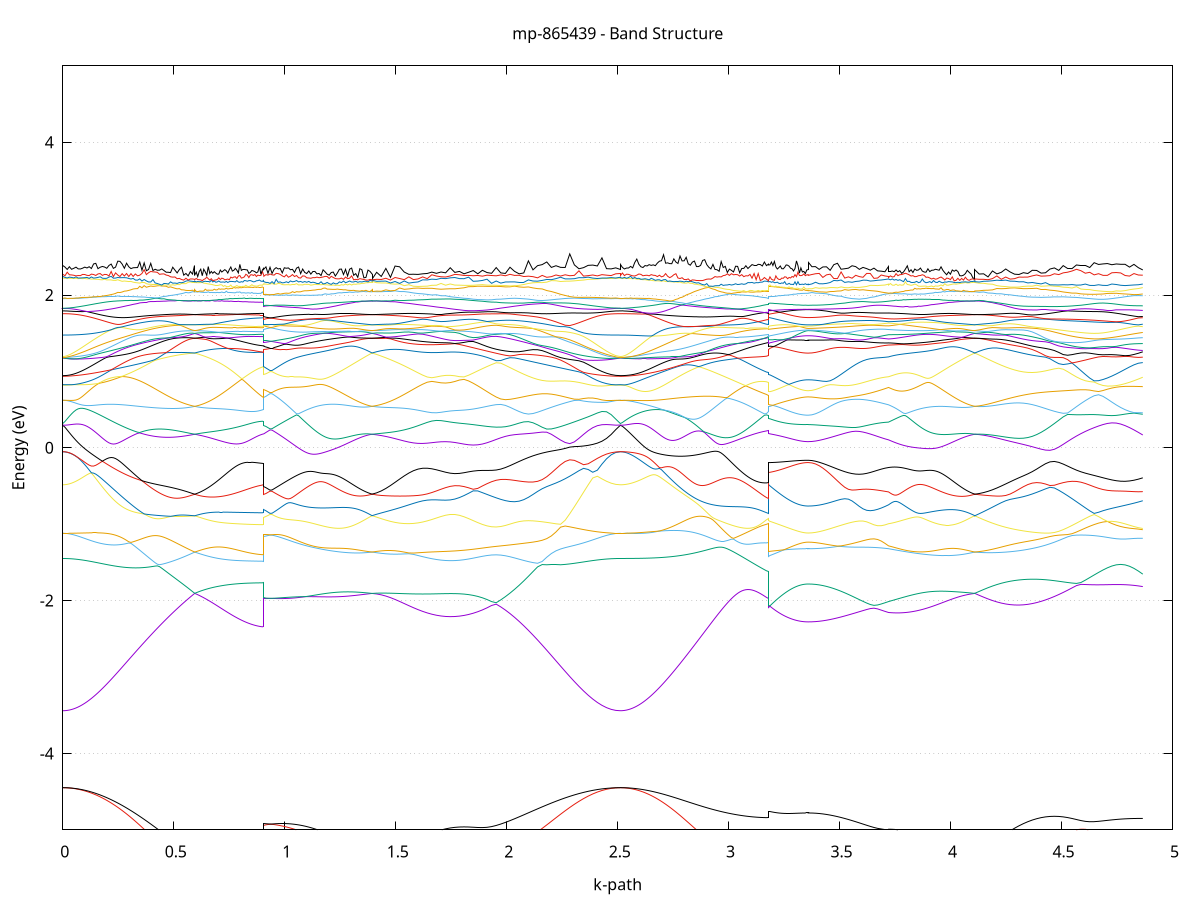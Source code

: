 set title 'mp-865439 - Band Structure'
set xlabel 'k-path'
set ylabel 'Energy (eV)'
set grid y
set yrange [-5:5]
set terminal png size 800,600
set output 'mp-865439_bands_gnuplot.png'
plot '-' using 1:2 with lines notitle, '-' using 1:2 with lines notitle, '-' using 1:2 with lines notitle, '-' using 1:2 with lines notitle, '-' using 1:2 with lines notitle, '-' using 1:2 with lines notitle, '-' using 1:2 with lines notitle, '-' using 1:2 with lines notitle, '-' using 1:2 with lines notitle, '-' using 1:2 with lines notitle, '-' using 1:2 with lines notitle, '-' using 1:2 with lines notitle, '-' using 1:2 with lines notitle, '-' using 1:2 with lines notitle, '-' using 1:2 with lines notitle, '-' using 1:2 with lines notitle, '-' using 1:2 with lines notitle, '-' using 1:2 with lines notitle, '-' using 1:2 with lines notitle, '-' using 1:2 with lines notitle, '-' using 1:2 with lines notitle, '-' using 1:2 with lines notitle, '-' using 1:2 with lines notitle, '-' using 1:2 with lines notitle, '-' using 1:2 with lines notitle, '-' using 1:2 with lines notitle, '-' using 1:2 with lines notitle, '-' using 1:2 with lines notitle, '-' using 1:2 with lines notitle, '-' using 1:2 with lines notitle, '-' using 1:2 with lines notitle, '-' using 1:2 with lines notitle, '-' using 1:2 with lines notitle, '-' using 1:2 with lines notitle, '-' using 1:2 with lines notitle, '-' using 1:2 with lines notitle, '-' using 1:2 with lines notitle, '-' using 1:2 with lines notitle, '-' using 1:2 with lines notitle, '-' using 1:2 with lines notitle, '-' using 1:2 with lines notitle, '-' using 1:2 with lines notitle, '-' using 1:2 with lines notitle, '-' using 1:2 with lines notitle, '-' using 1:2 with lines notitle, '-' using 1:2 with lines notitle, '-' using 1:2 with lines notitle, '-' using 1:2 with lines notitle, '-' using 1:2 with lines notitle, '-' using 1:2 with lines notitle, '-' using 1:2 with lines notitle, '-' using 1:2 with lines notitle, '-' using 1:2 with lines notitle, '-' using 1:2 with lines notitle, '-' using 1:2 with lines notitle, '-' using 1:2 with lines notitle, '-' using 1:2 with lines notitle, '-' using 1:2 with lines notitle, '-' using 1:2 with lines notitle, '-' using 1:2 with lines notitle, '-' using 1:2 with lines notitle, '-' using 1:2 with lines notitle, '-' using 1:2 with lines notitle, '-' using 1:2 with lines notitle, '-' using 1:2 with lines notitle, '-' using 1:2 with lines notitle, '-' using 1:2 with lines notitle, '-' using 1:2 with lines notitle, '-' using 1:2 with lines notitle, '-' using 1:2 with lines notitle, '-' using 1:2 with lines notitle, '-' using 1:2 with lines notitle
0.000000 -39.633925
0.009908 -39.633925
0.019816 -39.633825
0.029724 -39.633625
0.039632 -39.633325
0.049540 -39.632925
0.059448 -39.632525
0.069356 -39.632025
0.079264 -39.631325
0.089172 -39.630725
0.099080 -39.629925
0.108988 -39.629125
0.118896 -39.628225
0.128804 -39.627225
0.138713 -39.626125
0.148621 -39.625025
0.158529 -39.623825
0.168437 -39.622525
0.178345 -39.621125
0.188253 -39.619725
0.198161 -39.618225
0.208069 -39.616625
0.217977 -39.615025
0.227885 -39.613325
0.237793 -39.611525
0.247701 -39.609725
0.257609 -39.607825
0.267517 -39.605825
0.277425 -39.603825
0.287333 -39.601725
0.297241 -39.599625
0.307149 -39.597425
0.317057 -39.595225
0.326965 -39.592925
0.336873 -39.590525
0.346781 -39.588125
0.356689 -39.585725
0.366597 -39.583225
0.376505 -39.580725
0.386413 -39.578125
0.396321 -39.575525
0.406229 -39.572925
0.416138 -39.570225
0.426046 -39.567525
0.435954 -39.564725
0.445862 -39.562025
0.455770 -39.559225
0.465678 -39.556325
0.475586 -39.553525
0.485494 -39.550625
0.495402 -39.547725
0.505310 -39.544825
0.515218 -39.541925
0.525126 -39.538925
0.535034 -39.536025
0.544942 -39.533025
0.554850 -39.530025
0.564758 -39.527125
0.574666 -39.524125
0.584574 -39.521125
0.594482 -39.518325
0.594482 -39.518325
0.601257 -39.519325
0.608031 -39.520525
0.614806 -39.521625
0.621581 -39.522725
0.628355 -39.523925
0.635130 -39.524925
0.641905 -39.526025
0.648679 -39.527125
0.655454 -39.528125
0.662229 -39.529125
0.669003 -39.530125
0.675778 -39.531125
0.682553 -39.532125
0.689327 -39.533025
0.696102 -39.533925
0.702877 -39.534825
0.709651 -39.535725
0.716426 -39.536525
0.723201 -39.537425
0.729975 -39.538225
0.736750 -39.539025
0.743525 -39.539725
0.750299 -39.540425
0.757074 -39.541225
0.763849 -39.541825
0.770623 -39.542525
0.777398 -39.543125
0.784172 -39.543725
0.790947 -39.544325
0.797722 -39.544925
0.804496 -39.545425
0.811271 -39.545925
0.818046 -39.546425
0.824820 -39.546825
0.831595 -39.547325
0.838370 -39.547725
0.845144 -39.548025
0.851919 -39.548425
0.858694 -39.548725
0.865468 -39.549025
0.872243 -39.549225
0.879018 -39.549425
0.885792 -39.549625
0.892567 -39.549825
0.899342 -39.550025
0.906116 -39.550125
0.906116 -39.477925
0.915312 -39.476425
0.924507 -39.474825
0.933703 -39.473325
0.942898 -39.473925
0.952093 -39.475325
0.961289 -39.476825
0.970484 -39.478425
0.979680 -39.479925
0.988875 -39.481525
0.998071 -39.483025
1.007266 -39.484525
1.016461 -39.486025
1.025657 -39.487525
1.034852 -39.488925
1.044048 -39.490425
1.053243 -39.491825
1.062439 -39.493225
1.071634 -39.494525
1.080829 -39.495825
1.090025 -39.497125
1.099220 -39.498425
1.108416 -39.499625
1.117611 -39.500825
1.126807 -39.502025
1.136002 -39.503125
1.145197 -39.504225
1.154393 -39.505325
1.163588 -39.506325
1.172784 -39.507325
1.181979 -39.508325
1.191175 -39.509225
1.200370 -39.510125
1.209565 -39.510925
1.218761 -39.511725
1.227956 -39.512425
1.237152 -39.513125
1.246347 -39.513825
1.255543 -39.514425
1.264738 -39.515025
1.273934 -39.515525
1.283129 -39.516025
1.292324 -39.516525
1.301520 -39.516925
1.310715 -39.517225
1.319911 -39.517525
1.329106 -39.517825
1.338302 -39.518025
1.347497 -39.518225
1.356692 -39.518325
1.365888 -39.518425
1.375083 -39.518525
1.384279 -39.518525
1.393474 -39.518425
1.393474 -39.518425
1.414190 -39.519325
1.434905 -39.520025
1.455620 -39.520525
1.476336 -39.520825
1.497051 -39.520925
1.517767 -39.520725
1.538482 -39.520425
1.559197 -39.519825
1.579913 -39.519025
1.600628 -39.518125
1.621344 -39.516925
1.642059 -39.515525
1.662774 -39.513925
1.683490 -39.512225
1.704205 -39.510225
1.724921 -39.508125
1.745636 -39.505925
1.766351 -39.503425
1.787067 -39.500825
1.807782 -39.498125
1.828498 -39.495325
1.849213 -39.496425
1.869929 -39.502425
1.890644 -39.508625
1.911359 -39.514825
1.932075 -39.521125
1.952790 -39.527325
1.973506 -39.533625
1.994221 -39.539825
2.014936 -39.546025
2.035652 -39.552125
2.056367 -39.558125
2.077083 -39.564025
2.097798 -39.569825
2.118513 -39.575425
2.139229 -39.580925
2.159944 -39.586225
2.180660 -39.591225
2.201375 -39.596125
2.222090 -39.600725
2.242806 -39.605125
2.263521 -39.609225
2.284237 -39.613025
2.304952 -39.616525
2.325668 -39.619825
2.346383 -39.622725
2.367098 -39.625325
2.387814 -39.627625
2.408529 -39.629525
2.429245 -39.631125
2.449960 -39.632325
2.470675 -39.633225
2.491391 -39.633725
2.512106 -39.633925
2.512106 -39.633925
2.521378 -39.633925
2.530651 -39.633825
2.539923 -39.633625
2.549195 -39.633325
2.558467 -39.633025
2.567740 -39.632625
2.577012 -39.632125
2.586284 -39.631625
2.595556 -39.630925
2.604829 -39.630225
2.614101 -39.629525
2.623373 -39.628625
2.632645 -39.627725
2.641918 -39.626725
2.651190 -39.625725
2.660462 -39.624625
2.669734 -39.623425
2.679006 -39.622125
2.688279 -39.620825
2.697551 -39.619425
2.706823 -39.618025
2.716095 -39.616525
2.725368 -39.614925
2.734640 -39.613225
2.743912 -39.611525
2.753184 -39.609825
2.762457 -39.608025
2.771729 -39.606125
2.781001 -39.604225
2.790273 -39.602225
2.799546 -39.600125
2.808818 -39.598025
2.818090 -39.595925
2.827362 -39.593725
2.836634 -39.591525
2.845907 -39.589225
2.855179 -39.586825
2.864451 -39.584425
2.873723 -39.582025
2.882996 -39.579625
2.892268 -39.577125
2.901540 -39.574525
2.910812 -39.571925
2.920085 -39.569325
2.929357 -39.566725
2.938629 -39.564025
2.947901 -39.561325
2.957174 -39.558525
2.966446 -39.555825
2.975718 -39.553025
2.984990 -39.550225
2.994262 -39.547325
3.003535 -39.544525
3.012807 -39.541625
3.022079 -39.538725
3.031351 -39.535825
3.040624 -39.532925
3.049896 -39.530025
3.059168 -39.527125
3.068440 -39.524125
3.077713 -39.521225
3.086985 -39.518225
3.096257 -39.515325
3.105529 -39.512325
3.114802 -39.509425
3.124074 -39.506425
3.133346 -39.503525
3.142618 -39.500525
3.151891 -39.497625
3.161163 -39.494725
3.170435 -39.491825
3.179707 -39.488925
3.179707 -39.547425
3.186340 -39.545425
3.192972 -39.543425
3.199605 -39.541425
3.206238 -39.539425
3.212870 -39.537425
3.219503 -39.535425
3.226136 -39.533425
3.232768 -39.531325
3.239401 -39.529325
3.246033 -39.527325
3.252666 -39.525225
3.259299 -39.523225
3.265931 -39.521225
3.272564 -39.519125
3.279196 -39.517125
3.285829 -39.515125
3.292462 -39.513025
3.299094 -39.511025
3.305727 -39.509025
3.312359 -39.506925
3.318992 -39.504925
3.325625 -39.502925
3.332257 -39.500925
3.338890 -39.499025
3.345523 -39.497125
3.352155 -39.495325
3.358788 -39.494325
3.358788 -39.494325
3.375236 -39.495225
3.391685 -39.496925
3.408133 -39.498625
3.424581 -39.500225
3.441030 -39.501725
3.457478 -39.503125
3.473926 -39.504425
3.490375 -39.505625
3.506823 -39.506625
3.523272 -39.507625
3.539720 -39.508425
3.556168 -39.509025
3.572617 -39.509625
3.589065 -39.510025
3.605514 -39.510325
3.621962 -39.510425
3.638410 -39.510425
3.654859 -39.510325
3.671307 -39.510125
3.687755 -39.509725
3.704204 -39.509225
3.720652 -39.508525
3.720652 -39.508525
3.729096 -39.509525
3.737540 -39.510525
3.745984 -39.511425
3.754427 -39.512325
3.762871 -39.513225
3.771315 -39.514125
3.779759 -39.514925
3.788203 -39.515725
3.796647 -39.516425
3.805090 -39.517125
3.813534 -39.517825
3.821978 -39.518525
3.830422 -39.519125
3.838866 -39.519625
3.847309 -39.520225
3.855753 -39.520725
3.864197 -39.521225
3.872641 -39.521625
3.881085 -39.522025
3.889529 -39.522325
3.897972 -39.522725
3.906416 -39.522925
3.914860 -39.523225
3.923304 -39.523425
3.931748 -39.523625
3.940191 -39.523725
3.948635 -39.523825
3.957079 -39.523925
3.965523 -39.523925
3.973967 -39.523925
3.982411 -39.523825
3.990854 -39.523725
3.999298 -39.523625
4.007742 -39.523425
4.016186 -39.523225
4.024630 -39.522925
4.033073 -39.522625
4.041517 -39.522325
4.049961 -39.522025
4.058405 -39.521625
4.066849 -39.521125
4.075292 -39.520725
4.083736 -39.520125
4.092180 -39.519625
4.100624 -39.519025
4.109068 -39.518425
4.109068 -39.518325
4.128992 -39.520725
4.148916 -39.523125
4.168840 -39.525425
4.188764 -39.527425
4.208688 -39.529325
4.228612 -39.530925
4.248536 -39.532425
4.268460 -39.533625
4.288384 -39.534625
4.308308 -39.535425
4.328232 -39.536025
4.348156 -39.536325
4.368080 -39.536525
4.388004 -39.536425
4.407928 -39.536025
4.427852 -39.535525
4.447776 -39.534725
4.467700 -39.533725
4.487624 -39.532525
4.507548 -39.531025
4.527472 -39.529425
4.547396 -39.527525
4.567320 -39.525525
4.587244 -39.523225
4.607168 -39.520825
4.627092 -39.518125
4.647016 -39.515425
4.666940 -39.512425
4.686864 -39.509325
4.706788 -39.506025
4.726712 -39.502725
4.746636 -39.500925
4.766560 -39.503425
4.786484 -39.505825
4.806408 -39.507925
4.826332 -39.510025
4.846256 -39.511825
4.866180 -39.513525
e
0.000000 -39.421525
0.009908 -39.421525
0.019816 -39.421425
0.029724 -39.421425
0.039632 -39.421325
0.049540 -39.421225
0.059448 -39.421125
0.069356 -39.421025
0.079264 -39.420825
0.089172 -39.420625
0.099080 -39.420425
0.108988 -39.420225
0.118896 -39.420025
0.128804 -39.419725
0.138713 -39.419525
0.148621 -39.419225
0.158529 -39.418825
0.168437 -39.418525
0.178345 -39.418225
0.188253 -39.418525
0.198161 -39.420125
0.208069 -39.421725
0.217977 -39.423325
0.227885 -39.425025
0.237793 -39.426825
0.247701 -39.428625
0.257609 -39.430525
0.267517 -39.432425
0.277425 -39.434425
0.287333 -39.436425
0.297241 -39.438525
0.307149 -39.440625
0.317057 -39.442825
0.326965 -39.445025
0.336873 -39.447325
0.346781 -39.449625
0.356689 -39.451925
0.366597 -39.454325
0.376505 -39.456825
0.386413 -39.459325
0.396321 -39.461825
0.406229 -39.464425
0.416138 -39.466925
0.426046 -39.469625
0.435954 -39.472225
0.445862 -39.474925
0.455770 -39.477725
0.465678 -39.480425
0.475586 -39.483225
0.485494 -39.486025
0.495402 -39.488925
0.505310 -39.491725
0.515218 -39.494625
0.525126 -39.497525
0.535034 -39.500425
0.544942 -39.503325
0.554850 -39.506325
0.564758 -39.509225
0.574666 -39.512225
0.584574 -39.515225
0.594482 -39.518025
0.594482 -39.518025
0.601257 -39.516925
0.608031 -39.515725
0.614806 -39.514525
0.621581 -39.513325
0.628355 -39.512125
0.635130 -39.510825
0.641905 -39.509525
0.648679 -39.508325
0.655454 -39.507025
0.662229 -39.505725
0.669003 -39.504425
0.675778 -39.503025
0.682553 -39.501725
0.689327 -39.500425
0.696102 -39.499025
0.702877 -39.497725
0.709651 -39.496325
0.716426 -39.495025
0.723201 -39.493625
0.729975 -39.492325
0.736750 -39.490925
0.743525 -39.489525
0.750299 -39.488125
0.757074 -39.486725
0.763849 -39.485425
0.770623 -39.484025
0.777398 -39.482625
0.784172 -39.481225
0.790947 -39.479825
0.797722 -39.478525
0.804496 -39.477125
0.811271 -39.475725
0.818046 -39.474325
0.824820 -39.473025
0.831595 -39.471625
0.838370 -39.470325
0.845144 -39.468925
0.851919 -39.467625
0.858694 -39.466225
0.865468 -39.464925
0.872243 -39.463625
0.879018 -39.462325
0.885792 -39.461025
0.892567 -39.459725
0.899342 -39.458525
0.906116 -39.457225
0.906116 -39.475725
0.915312 -39.474325
0.924507 -39.473125
0.933703 -39.472825
0.942898 -39.472325
0.952093 -39.473225
0.961289 -39.474525
0.970484 -39.476025
0.979680 -39.477525
0.988875 -39.478925
0.998071 -39.480425
1.007266 -39.481825
1.016461 -39.483225
1.025657 -39.484625
1.034852 -39.486025
1.044048 -39.487425
1.053243 -39.488825
1.062439 -39.490125
1.071634 -39.491525
1.080829 -39.492825
1.090025 -39.494025
1.099220 -39.495325
1.108416 -39.496625
1.117611 -39.497825
1.126807 -39.499025
1.136002 -39.500125
1.145197 -39.501325
1.154393 -39.502425
1.163588 -39.503425
1.172784 -39.504525
1.181979 -39.505525
1.191175 -39.506525
1.200370 -39.507425
1.209565 -39.508325
1.218761 -39.509225
1.227956 -39.510125
1.237152 -39.510925
1.246347 -39.511725
1.255543 -39.512425
1.264738 -39.513125
1.273934 -39.513725
1.283129 -39.514325
1.292324 -39.514925
1.301520 -39.515525
1.310715 -39.515925
1.319911 -39.516425
1.329106 -39.516825
1.338302 -39.517225
1.347497 -39.517525
1.356692 -39.517825
1.365888 -39.518025
1.375083 -39.518225
1.384279 -39.518325
1.393474 -39.518425
1.393474 -39.518425
1.414190 -39.517325
1.434905 -39.516025
1.455620 -39.514525
1.476336 -39.512825
1.497051 -39.510925
1.517767 -39.508825
1.538482 -39.506625
1.559197 -39.504225
1.579913 -39.501725
1.600628 -39.499025
1.621344 -39.496225
1.642059 -39.493225
1.662774 -39.490225
1.683490 -39.487025
1.704205 -39.483825
1.724921 -39.480425
1.745636 -39.477125
1.766351 -39.474725
1.787067 -39.478925
1.807782 -39.484525
1.828498 -39.490325
1.849213 -39.492225
1.869929 -39.489125
1.890644 -39.485925
1.911359 -39.482625
1.932075 -39.479325
1.952790 -39.475825
1.973506 -39.472325
1.994221 -39.468825
2.014936 -39.465225
2.035652 -39.461625
2.056367 -39.458025
2.077083 -39.454425
2.097798 -39.450925
2.118513 -39.447325
2.139229 -39.443825
2.159944 -39.440325
2.180660 -39.436925
2.201375 -39.433625
2.222090 -39.430425
2.242806 -39.427325
2.263521 -39.424225
2.284237 -39.421325
2.304952 -39.420625
2.325668 -39.420825
2.346383 -39.420925
2.367098 -39.421125
2.387814 -39.421225
2.408529 -39.421325
2.429245 -39.421325
2.449960 -39.421425
2.470675 -39.421425
2.491391 -39.421525
2.512106 -39.421525
2.512106 -39.421525
2.521378 -39.421525
2.530651 -39.421625
2.539923 -39.421725
2.549195 -39.421825
2.558467 -39.422025
2.567740 -39.422225
2.577012 -39.422425
2.586284 -39.422725
2.595556 -39.423025
2.604829 -39.423425
2.614101 -39.423825
2.623373 -39.424225
2.632645 -39.424725
2.641918 -39.425225
2.651190 -39.425725
2.660462 -39.426325
2.669734 -39.426925
2.679006 -39.427625
2.688279 -39.428225
2.697551 -39.428925
2.706823 -39.429725
2.716095 -39.430425
2.725368 -39.431225
2.734640 -39.432125
2.743912 -39.432925
2.753184 -39.433825
2.762457 -39.434725
2.771729 -39.435625
2.781001 -39.436525
2.790273 -39.437525
2.799546 -39.438525
2.808818 -39.439525
2.818090 -39.440525
2.827362 -39.441625
2.836634 -39.442725
2.845907 -39.443725
2.855179 -39.444825
2.864451 -39.445925
2.873723 -39.447125
2.882996 -39.448225
2.892268 -39.449325
2.901540 -39.450525
2.910812 -39.451625
2.920085 -39.452825
2.929357 -39.454025
2.938629 -39.455125
2.947901 -39.456325
2.957174 -39.457525
2.966446 -39.458725
2.975718 -39.459825
2.984990 -39.461025
2.994262 -39.462225
3.003535 -39.463425
3.012807 -39.464525
3.022079 -39.465725
3.031351 -39.466825
3.040624 -39.467925
3.049896 -39.469125
3.059168 -39.470225
3.068440 -39.471325
3.077713 -39.472325
3.086985 -39.473425
3.096257 -39.474525
3.105529 -39.475525
3.114802 -39.476525
3.124074 -39.477525
3.133346 -39.478525
3.142618 -39.479425
3.151891 -39.480425
3.161163 -39.481325
3.170435 -39.482225
3.179707 -39.483025
3.179707 -39.444325
3.186340 -39.445825
3.192972 -39.447325
3.199605 -39.448925
3.206238 -39.450525
3.212870 -39.452225
3.219503 -39.453825
3.226136 -39.455525
3.232768 -39.457225
3.239401 -39.459025
3.246033 -39.460725
3.252666 -39.462525
3.259299 -39.464225
3.265931 -39.466025
3.272564 -39.467925
3.279196 -39.469725
3.285829 -39.471525
3.292462 -39.473425
3.299094 -39.475325
3.305727 -39.477225
3.312359 -39.479125
3.318992 -39.481025
3.325625 -39.482925
3.332257 -39.484825
3.338890 -39.486725
3.345523 -39.488625
3.352155 -39.490325
3.358788 -39.491325
3.358788 -39.491325
3.375236 -39.490225
3.391685 -39.488325
3.408133 -39.486225
3.424581 -39.483925
3.441030 -39.481525
3.457478 -39.479125
3.473926 -39.476625
3.490375 -39.474025
3.506823 -39.471425
3.523272 -39.468725
3.539720 -39.466025
3.556168 -39.463325
3.572617 -39.460725
3.589065 -39.460225
3.605514 -39.461625
3.621962 -39.463125
3.638410 -39.464725
3.654859 -39.466325
3.671307 -39.467925
3.687755 -39.469525
3.704204 -39.471025
3.720652 -39.472625
3.720652 -39.472625
3.729096 -39.470725
3.737540 -39.469025
3.745984 -39.467725
3.754427 -39.468125
3.762871 -39.469425
3.771315 -39.470925
3.779759 -39.472425
3.788203 -39.473925
3.796647 -39.475525
3.805090 -39.477025
3.813534 -39.478525
3.821978 -39.480025
3.830422 -39.481525
3.838866 -39.483025
3.847309 -39.484425
3.855753 -39.485925
3.864197 -39.487325
3.872641 -39.488725
3.881085 -39.490125
3.889529 -39.491525
3.897972 -39.492825
3.906416 -39.494225
3.914860 -39.495525
3.923304 -39.496825
3.931748 -39.498125
3.940191 -39.499325
3.948635 -39.500525
3.957079 -39.501725
3.965523 -39.502925
3.973967 -39.504125
3.982411 -39.505225
3.990854 -39.506325
3.999298 -39.507425
4.007742 -39.508425
4.016186 -39.509425
4.024630 -39.510425
4.033073 -39.511325
4.041517 -39.512225
4.049961 -39.513125
4.058405 -39.514025
4.066849 -39.514825
4.075292 -39.515625
4.083736 -39.516325
4.092180 -39.517125
4.100624 -39.517825
4.109068 -39.518425
4.109068 -39.518025
4.128992 -39.515425
4.148916 -39.512525
4.168840 -39.509525
4.188764 -39.506325
4.208688 -39.503125
4.228612 -39.499725
4.248536 -39.496325
4.268460 -39.492725
4.288384 -39.489125
4.308308 -39.485525
4.328232 -39.481825
4.348156 -39.478225
4.368080 -39.474525
4.388004 -39.470925
4.407928 -39.467325
4.427852 -39.463725
4.447776 -39.460325
4.467700 -39.457225
4.487624 -39.458425
4.507548 -39.462025
4.527472 -39.465625
4.547396 -39.469225
4.567320 -39.472825
4.587244 -39.476325
4.607168 -39.479725
4.627092 -39.483125
4.647016 -39.486325
4.666940 -39.489525
4.686864 -39.492525
4.706788 -39.495525
4.726712 -39.498225
4.746636 -39.499125
4.766560 -39.495525
4.786484 -39.491825
4.806408 -39.488025
4.826332 -39.484125
4.846256 -39.480125
4.866180 -39.476125
e
0.000000 -39.401425
0.009908 -39.401525
0.019816 -39.401725
0.029724 -39.402025
0.039632 -39.402525
0.049540 -39.403025
0.059448 -39.403725
0.069356 -39.404525
0.079264 -39.405325
0.089172 -39.406225
0.099080 -39.407225
0.108988 -39.408225
0.118896 -39.409325
0.128804 -39.410525
0.138713 -39.411725
0.148621 -39.412925
0.158529 -39.414225
0.168437 -39.415625
0.178345 -39.417025
0.188253 -39.417825
0.198161 -39.417425
0.208069 -39.417025
0.217977 -39.416625
0.227885 -39.416225
0.237793 -39.415825
0.247701 -39.415325
0.257609 -39.414925
0.267517 -39.414425
0.277425 -39.413925
0.287333 -39.413625
0.297241 -39.413725
0.307149 -39.414025
0.317057 -39.414325
0.326965 -39.414525
0.336873 -39.414825
0.346781 -39.415025
0.356689 -39.415225
0.366597 -39.415425
0.376505 -39.415625
0.386413 -39.415725
0.396321 -39.415825
0.406229 -39.415925
0.416138 -39.416025
0.426046 -39.416125
0.435954 -39.416125
0.445862 -39.416225
0.455770 -39.416225
0.465678 -39.416225
0.475586 -39.416125
0.485494 -39.416125
0.495402 -39.416025
0.505310 -39.415925
0.515218 -39.415725
0.525126 -39.415625
0.535034 -39.415425
0.544942 -39.415225
0.554850 -39.415025
0.564758 -39.414825
0.574666 -39.414625
0.584574 -39.414325
0.594482 -39.414125
0.594482 -39.414125
0.601257 -39.414425
0.608031 -39.414825
0.614806 -39.415225
0.621581 -39.415625
0.628355 -39.416025
0.635130 -39.416425
0.641905 -39.416925
0.648679 -39.417325
0.655454 -39.417825
0.662229 -39.418325
0.669003 -39.418825
0.675778 -39.419425
0.682553 -39.419925
0.689327 -39.420525
0.696102 -39.421125
0.702877 -39.421725
0.709651 -39.422325
0.716426 -39.423025
0.723201 -39.423725
0.729975 -39.424325
0.736750 -39.425125
0.743525 -39.425825
0.750299 -39.426525
0.757074 -39.427325
0.763849 -39.428125
0.770623 -39.428925
0.777398 -39.429725
0.784172 -39.430625
0.790947 -39.431425
0.797722 -39.432325
0.804496 -39.433225
0.811271 -39.434225
0.818046 -39.435125
0.824820 -39.436125
0.831595 -39.437125
0.838370 -39.438125
0.845144 -39.439125
0.851919 -39.440125
0.858694 -39.441225
0.865468 -39.442225
0.872243 -39.443325
0.879018 -39.444425
0.885792 -39.445525
0.892567 -39.446725
0.899342 -39.447825
0.906116 -39.448925
0.906116 -39.466925
0.915312 -39.468425
0.924507 -39.469725
0.933703 -39.470125
0.942898 -39.470525
0.952093 -39.469525
0.961289 -39.468025
0.970484 -39.466525
0.979680 -39.464925
0.988875 -39.463325
0.998071 -39.461725
1.007266 -39.460225
1.016461 -39.458725
1.025657 -39.457225
1.034852 -39.455725
1.044048 -39.454225
1.053243 -39.452825
1.062439 -39.451425
1.071634 -39.450025
1.080829 -39.448625
1.090025 -39.447225
1.099220 -39.445925
1.108416 -39.444525
1.117611 -39.443225
1.126807 -39.441925
1.136002 -39.440725
1.145197 -39.439425
1.154393 -39.438225
1.163588 -39.437025
1.172784 -39.435825
1.181979 -39.434625
1.191175 -39.433525
1.200370 -39.432325
1.209565 -39.431225
1.218761 -39.430125
1.227956 -39.429125
1.237152 -39.428125
1.246347 -39.427025
1.255543 -39.426125
1.264738 -39.425125
1.273934 -39.424125
1.283129 -39.423225
1.292324 -39.422325
1.301520 -39.421425
1.310715 -39.420625
1.319911 -39.419725
1.329106 -39.418925
1.338302 -39.418125
1.347497 -39.417325
1.356692 -39.416525
1.365888 -39.415825
1.375083 -39.415025
1.384279 -39.414325
1.393474 -39.413625
1.393474 -39.413625
1.414190 -39.414725
1.434905 -39.416025
1.455620 -39.417525
1.476336 -39.419325
1.497051 -39.421325
1.517767 -39.423725
1.538482 -39.426325
1.559197 -39.429225
1.579913 -39.432425
1.600628 -39.435925
1.621344 -39.439625
1.642059 -39.443725
1.662774 -39.448025
1.683490 -39.452525
1.704205 -39.457325
1.724921 -39.462325
1.745636 -39.467425
1.766351 -39.471725
1.787067 -39.469625
1.807782 -39.466225
1.828498 -39.462625
1.849213 -39.459025
1.869929 -39.455425
1.890644 -39.451825
1.911359 -39.448325
1.932075 -39.444725
1.952790 -39.441325
1.973506 -39.437825
1.994221 -39.434525
2.014936 -39.431225
2.035652 -39.428125
2.056367 -39.425025
2.077083 -39.422125
2.097798 -39.419725
2.118513 -39.418825
2.139229 -39.419025
2.159944 -39.419225
2.180660 -39.419425
2.201375 -39.419625
2.222090 -39.419925
2.242806 -39.420125
2.263521 -39.420325
2.284237 -39.420525
2.304952 -39.418525
2.325668 -39.415925
2.346383 -39.413425
2.367098 -39.411125
2.387814 -39.409025
2.408529 -39.407025
2.429245 -39.405225
2.449960 -39.403725
2.470675 -39.402525
2.491391 -39.401725
2.512106 -39.401425
2.512106 -39.401425
2.521378 -39.401425
2.530651 -39.401525
2.539923 -39.401625
2.549195 -39.401825
2.558467 -39.402125
2.567740 -39.402525
2.577012 -39.402925
2.586284 -39.403425
2.595556 -39.404025
2.604829 -39.404625
2.614101 -39.405225
2.623373 -39.405925
2.632645 -39.406625
2.641918 -39.407325
2.651190 -39.408125
2.660462 -39.409025
2.669734 -39.409825
2.679006 -39.410725
2.688279 -39.411625
2.697551 -39.412525
2.706823 -39.413525
2.716095 -39.414525
2.725368 -39.415525
2.734640 -39.416625
2.743912 -39.417725
2.753184 -39.418825
2.762457 -39.419925
2.771729 -39.421025
2.781001 -39.422225
2.790273 -39.423425
2.799546 -39.424625
2.808818 -39.425825
2.818090 -39.427125
2.827362 -39.428325
2.836634 -39.429625
2.845907 -39.430925
2.855179 -39.432225
2.864451 -39.433525
2.873723 -39.434825
2.882996 -39.436225
2.892268 -39.437525
2.901540 -39.438925
2.910812 -39.440225
2.920085 -39.441625
2.929357 -39.442925
2.938629 -39.444325
2.947901 -39.445725
2.957174 -39.447025
2.966446 -39.448425
2.975718 -39.449725
2.984990 -39.451125
2.994262 -39.452525
3.003535 -39.453825
3.012807 -39.455125
3.022079 -39.456525
3.031351 -39.457825
3.040624 -39.459125
3.049896 -39.460425
3.059168 -39.461725
3.068440 -39.462925
3.077713 -39.464225
3.086985 -39.465425
3.096257 -39.466625
3.105529 -39.467825
3.114802 -39.469025
3.124074 -39.470225
3.133346 -39.471325
3.142618 -39.472425
3.151891 -39.473525
3.161163 -39.474625
3.170435 -39.475625
3.179707 -39.476625
3.179707 -39.440525
3.186340 -39.441025
3.192972 -39.441525
3.199605 -39.441925
3.206238 -39.442325
3.212870 -39.442625
3.219503 -39.443025
3.226136 -39.443325
3.232768 -39.443725
3.239401 -39.444025
3.246033 -39.444225
3.252666 -39.444525
3.259299 -39.444825
3.265931 -39.445025
3.272564 -39.445225
3.279196 -39.445425
3.285829 -39.445625
3.292462 -39.445825
3.299094 -39.446025
3.305727 -39.446125
3.312359 -39.446225
3.318992 -39.446325
3.325625 -39.446425
3.332257 -39.446525
3.338890 -39.446625
3.345523 -39.446625
3.352155 -39.446625
3.358788 -39.446625
3.358788 -39.446625
3.375236 -39.446725
3.391685 -39.447025
3.408133 -39.447425
3.424581 -39.447925
3.441030 -39.448625
3.457478 -39.449425
3.473926 -39.450425
3.490375 -39.451525
3.506823 -39.452725
3.523272 -39.453925
3.539720 -39.455325
3.556168 -39.456725
3.572617 -39.457925
3.589065 -39.457225
3.605514 -39.454625
3.621962 -39.453025
3.638410 -39.454525
3.654859 -39.456025
3.671307 -39.457425
3.687755 -39.458725
3.704204 -39.459925
3.720652 -39.461125
3.720652 -39.461125
3.729096 -39.462625
3.737540 -39.464125
3.745984 -39.465025
3.754427 -39.464425
3.762871 -39.462825
3.771315 -39.461125
3.779759 -39.459325
3.788203 -39.457625
3.796647 -39.455925
3.805090 -39.454225
3.813534 -39.452525
3.821978 -39.450925
3.830422 -39.449225
3.838866 -39.447725
3.847309 -39.446125
3.855753 -39.444625
3.864197 -39.443125
3.872641 -39.441625
3.881085 -39.440225
3.889529 -39.438725
3.897972 -39.437425
3.906416 -39.436025
3.914860 -39.434725
3.923304 -39.433525
3.931748 -39.432225
3.940191 -39.431025
3.948635 -39.429925
3.957079 -39.428725
3.965523 -39.427625
3.973967 -39.426625
3.982411 -39.425525
3.990854 -39.424525
3.999298 -39.423625
4.007742 -39.422625
4.016186 -39.421725
4.024630 -39.420825
4.033073 -39.420025
4.041517 -39.419225
4.049961 -39.418425
4.058405 -39.417625
4.066849 -39.416925
4.075292 -39.416225
4.083736 -39.415525
4.092180 -39.414925
4.100624 -39.414225
4.109068 -39.413625
4.109068 -39.414125
4.128992 -39.415125
4.148916 -39.416325
4.168840 -39.417425
4.188764 -39.418625
4.208688 -39.419825
4.228612 -39.421125
4.248536 -39.422425
4.268460 -39.423825
4.288384 -39.425325
4.308308 -39.427125
4.328232 -39.429725
4.348156 -39.432825
4.368080 -39.436325
4.388004 -39.439925
4.407928 -39.443525
4.427852 -39.447125
4.447776 -39.450825
4.467700 -39.454325
4.487624 -39.453525
4.507548 -39.450525
4.527472 -39.447625
4.547396 -39.444925
4.567320 -39.444425
4.587244 -39.445725
4.607168 -39.447125
4.627092 -39.448425
4.647016 -39.449625
4.666940 -39.450825
4.686864 -39.452025
4.706788 -39.453125
4.726712 -39.454225
4.746636 -39.455225
4.766560 -39.456125
4.786484 -39.456925
4.806408 -39.457725
4.826332 -39.458425
4.846256 -39.459025
4.866180 -39.459525
e
0.000000 -39.400725
0.009908 -39.400825
0.019816 -39.401125
0.029724 -39.401525
0.039632 -39.401925
0.049540 -39.402425
0.059448 -39.402925
0.069356 -39.403425
0.079264 -39.403925
0.089172 -39.404425
0.099080 -39.404925
0.108988 -39.405425
0.118896 -39.405925
0.128804 -39.406425
0.138713 -39.406925
0.148621 -39.407425
0.158529 -39.407925
0.168437 -39.408425
0.178345 -39.408925
0.188253 -39.409325
0.198161 -39.409825
0.208069 -39.410225
0.217977 -39.410625
0.227885 -39.411125
0.237793 -39.411525
0.247701 -39.411925
0.257609 -39.412225
0.267517 -39.412625
0.277425 -39.412925
0.287333 -39.413125
0.297241 -39.412825
0.307149 -39.412325
0.317057 -39.411825
0.326965 -39.411325
0.336873 -39.410725
0.346781 -39.410225
0.356689 -39.409725
0.366597 -39.409125
0.376505 -39.408625
0.386413 -39.408125
0.396321 -39.407725
0.406229 -39.407425
0.416138 -39.407425
0.426046 -39.407525
0.435954 -39.407925
0.445862 -39.408325
0.455770 -39.408725
0.465678 -39.409125
0.475586 -39.409525
0.485494 -39.410025
0.495402 -39.410425
0.505310 -39.410825
0.515218 -39.411225
0.525126 -39.411625
0.535034 -39.412025
0.544942 -39.412425
0.554850 -39.412725
0.564758 -39.413125
0.574666 -39.413425
0.584574 -39.413725
0.594482 -39.414025
0.594482 -39.414025
0.601257 -39.413725
0.608031 -39.413325
0.614806 -39.413025
0.621581 -39.412725
0.628355 -39.412425
0.635130 -39.412125
0.641905 -39.411825
0.648679 -39.411625
0.655454 -39.411325
0.662229 -39.411025
0.669003 -39.410825
0.675778 -39.410625
0.682553 -39.410325
0.689327 -39.410125
0.696102 -39.409925
0.702877 -39.409725
0.709651 -39.409525
0.716426 -39.409325
0.723201 -39.409125
0.729975 -39.408925
0.736750 -39.408725
0.743525 -39.408525
0.750299 -39.408325
0.757074 -39.408125
0.763849 -39.408025
0.770623 -39.407825
0.777398 -39.407625
0.784172 -39.407425
0.790947 -39.407325
0.797722 -39.407125
0.804496 -39.406925
0.811271 -39.406825
0.818046 -39.406625
0.824820 -39.406525
0.831595 -39.406325
0.838370 -39.406125
0.845144 -39.406025
0.851919 -39.405825
0.858694 -39.405725
0.865468 -39.405525
0.872243 -39.405425
0.879018 -39.405225
0.885792 -39.405125
0.892567 -39.404925
0.899342 -39.404825
0.906116 -39.404725
0.906116 -39.465125
0.915312 -39.466625
0.924507 -39.468225
0.933703 -39.469625
0.942898 -39.469125
0.952093 -39.467825
0.961289 -39.466325
0.970484 -39.464825
0.979680 -39.463325
0.988875 -39.461725
0.998071 -39.460125
1.007266 -39.458525
1.016461 -39.456825
1.025657 -39.455225
1.034852 -39.453525
1.044048 -39.451825
1.053243 -39.450125
1.062439 -39.448425
1.071634 -39.446725
1.080829 -39.444925
1.090025 -39.443225
1.099220 -39.441525
1.108416 -39.439825
1.117611 -39.438125
1.126807 -39.436525
1.136002 -39.434825
1.145197 -39.433125
1.154393 -39.431525
1.163588 -39.429825
1.172784 -39.428225
1.181979 -39.426625
1.191175 -39.425025
1.200370 -39.423425
1.209565 -39.421925
1.218761 -39.420425
1.227956 -39.418925
1.237152 -39.417425
1.246347 -39.415925
1.255543 -39.414425
1.264738 -39.413025
1.273934 -39.411625
1.283129 -39.410325
1.292324 -39.408925
1.301520 -39.407725
1.310715 -39.407825
1.319911 -39.408425
1.329106 -39.409025
1.338302 -39.409625
1.347497 -39.410225
1.356692 -39.410925
1.365888 -39.411625
1.375083 -39.412225
1.384279 -39.412925
1.393474 -39.413625
1.393474 -39.413625
1.414190 -39.412725
1.434905 -39.412025
1.455620 -39.411525
1.476336 -39.411125
1.497051 -39.410825
1.517767 -39.410625
1.538482 -39.410525
1.559197 -39.410525
1.579913 -39.410625
1.600628 -39.410725
1.621344 -39.410825
1.642059 -39.411125
1.662774 -39.411325
1.683490 -39.411725
1.704205 -39.412125
1.724921 -39.412525
1.745636 -39.413025
1.766351 -39.413525
1.787067 -39.414025
1.807782 -39.414425
1.828498 -39.414925
1.849213 -39.415325
1.869929 -39.415625
1.890644 -39.415925
1.911359 -39.416225
1.932075 -39.416425
1.952790 -39.416625
1.973506 -39.416825
1.994221 -39.417025
2.014936 -39.417225
2.035652 -39.417425
2.056367 -39.417625
2.077083 -39.417825
2.097798 -39.417725
2.118513 -39.416125
2.139229 -39.414025
2.159944 -39.413425
2.180660 -39.412925
2.201375 -39.412325
2.222090 -39.411725
2.242806 -39.411025
2.263521 -39.410325
2.284237 -39.409525
2.304952 -39.408725
2.325668 -39.407925
2.346383 -39.407125
2.367098 -39.406225
2.387814 -39.405325
2.408529 -39.404425
2.429245 -39.403525
2.449960 -39.402625
2.470675 -39.401825
2.491391 -39.401025
2.512106 -39.400725
2.512106 -39.400725
2.521378 -39.400725
2.530651 -39.400925
2.539923 -39.401025
2.549195 -39.401225
2.558467 -39.401425
2.567740 -39.401625
2.577012 -39.401725
2.586284 -39.401925
2.595556 -39.402025
2.604829 -39.402125
2.614101 -39.402225
2.623373 -39.402325
2.632645 -39.402425
2.641918 -39.402425
2.651190 -39.402425
2.660462 -39.402525
2.669734 -39.402525
2.679006 -39.402525
2.688279 -39.402425
2.697551 -39.402425
2.706823 -39.402325
2.716095 -39.402325
2.725368 -39.402225
2.734640 -39.402125
2.743912 -39.401925
2.753184 -39.402425
2.762457 -39.402925
2.771729 -39.403525
2.781001 -39.404025
2.790273 -39.404725
2.799546 -39.405325
2.808818 -39.405925
2.818090 -39.406625
2.827362 -39.407325
2.836634 -39.408025
2.845907 -39.408725
2.855179 -39.409525
2.864451 -39.410225
2.873723 -39.411025
2.882996 -39.411825
2.892268 -39.412625
2.901540 -39.413425
2.910812 -39.414225
2.920085 -39.415025
2.929357 -39.415925
2.938629 -39.416725
2.947901 -39.417525
2.957174 -39.418425
2.966446 -39.419325
2.975718 -39.420125
2.984990 -39.421025
2.994262 -39.421825
3.003535 -39.422725
3.012807 -39.423625
3.022079 -39.424425
3.031351 -39.425325
3.040624 -39.426125
3.049896 -39.427025
3.059168 -39.427825
3.068440 -39.428725
3.077713 -39.429525
3.086985 -39.430325
3.096257 -39.431125
3.105529 -39.431925
3.114802 -39.432725
3.124074 -39.433525
3.133346 -39.434225
3.142618 -39.435025
3.151891 -39.435725
3.161163 -39.436425
3.170435 -39.437125
3.179707 -39.437825
3.179707 -39.423725
3.186340 -39.423825
3.192972 -39.423825
3.199605 -39.423825
3.206238 -39.423825
3.212870 -39.423825
3.219503 -39.423925
3.226136 -39.423925
3.232768 -39.423925
3.239401 -39.423925
3.246033 -39.423925
3.252666 -39.423925
3.259299 -39.423925
3.265931 -39.423925
3.272564 -39.424025
3.279196 -39.424025
3.285829 -39.424025
3.292462 -39.424025
3.299094 -39.424025
3.305727 -39.424025
3.312359 -39.424025
3.318992 -39.424025
3.325625 -39.424025
3.332257 -39.424025
3.338890 -39.424025
3.345523 -39.424025
3.352155 -39.424025
3.358788 -39.424025
3.358788 -39.424025
3.375236 -39.425025
3.391685 -39.426825
3.408133 -39.428725
3.424581 -39.430725
3.441030 -39.432725
3.457478 -39.434725
3.473926 -39.436725
3.490375 -39.438725
3.506823 -39.440625
3.523272 -39.442525
3.539720 -39.444425
3.556168 -39.446225
3.572617 -39.448025
3.589065 -39.449725
3.605514 -39.451325
3.621962 -39.451825
3.638410 -39.448925
3.654859 -39.446125
3.671307 -39.443225
3.687755 -39.440425
3.704204 -39.437625
3.720652 -39.434825
3.720652 -39.434825
3.729096 -39.433925
3.737540 -39.433125
3.745984 -39.432325
3.754427 -39.431425
3.762871 -39.430625
3.771315 -39.429725
3.779759 -39.428925
3.788203 -39.428025
3.796647 -39.427125
3.805090 -39.426225
3.813534 -39.425325
3.821978 -39.424425
3.830422 -39.423525
3.838866 -39.422625
3.847309 -39.421725
3.855753 -39.420825
3.864197 -39.419925
3.872641 -39.419025
3.881085 -39.418125
3.889529 -39.417225
3.897972 -39.416325
3.906416 -39.415425
3.914860 -39.414525
3.923304 -39.413625
3.931748 -39.412725
3.940191 -39.411825
3.948635 -39.410925
3.957079 -39.410025
3.965523 -39.409225
3.973967 -39.408325
3.982411 -39.407525
3.990854 -39.406925
3.999298 -39.407025
4.007742 -39.407425
4.016186 -39.407925
4.024630 -39.408325
4.033073 -39.408825
4.041517 -39.409325
4.049961 -39.409825
4.058405 -39.410325
4.066849 -39.410825
4.075292 -39.411325
4.083736 -39.411925
4.092180 -39.412425
4.100624 -39.413025
4.109068 -39.413625
4.109068 -39.414025
4.128992 -39.412925
4.148916 -39.411925
4.168840 -39.410825
4.188764 -39.409825
4.208688 -39.409425
4.228612 -39.412225
4.248536 -39.415225
4.268460 -39.418425
4.288384 -39.421525
4.308308 -39.424425
4.328232 -39.426625
4.348156 -39.428325
4.368080 -39.429925
4.388004 -39.431425
4.407928 -39.432825
4.427852 -39.434325
4.447776 -39.435725
4.467700 -39.437225
4.487624 -39.438625
4.507548 -39.440125
4.527472 -39.441525
4.547396 -39.442925
4.567320 -39.442325
4.587244 -39.440125
4.607168 -39.438125
4.627092 -39.436325
4.647016 -39.434925
4.666940 -39.433825
4.686864 -39.433125
4.706788 -39.432625
4.726712 -39.432525
4.746636 -39.432725
4.766560 -39.433225
4.786484 -39.433925
4.806408 -39.434925
4.826332 -39.436125
4.846256 -39.437525
4.866180 -39.439025
e
0.000000 -39.397725
0.009908 -39.397625
0.019816 -39.397525
0.029724 -39.397325
0.039632 -39.397025
0.049540 -39.396825
0.059448 -39.396625
0.069356 -39.396425
0.079264 -39.396325
0.089172 -39.396225
0.099080 -39.396125
0.108988 -39.396125
0.118896 -39.396125
0.128804 -39.396125
0.138713 -39.396225
0.148621 -39.396325
0.158529 -39.396425
0.168437 -39.396525
0.178345 -39.396725
0.188253 -39.396925
0.198161 -39.397225
0.208069 -39.397425
0.217977 -39.397725
0.227885 -39.398025
0.237793 -39.398325
0.247701 -39.398725
0.257609 -39.399025
0.267517 -39.399425
0.277425 -39.399825
0.287333 -39.400225
0.297241 -39.400725
0.307149 -39.401125
0.317057 -39.401525
0.326965 -39.402025
0.336873 -39.402425
0.346781 -39.402925
0.356689 -39.403425
0.366597 -39.403825
0.376505 -39.404225
0.386413 -39.404625
0.396321 -39.405025
0.406229 -39.405225
0.416138 -39.405125
0.426046 -39.404925
0.435954 -39.404425
0.445862 -39.404025
0.455770 -39.403425
0.465678 -39.402925
0.475586 -39.402325
0.485494 -39.401825
0.495402 -39.401225
0.505310 -39.400725
0.515218 -39.400125
0.525126 -39.399625
0.535034 -39.399025
0.544942 -39.398525
0.554850 -39.398025
0.564758 -39.397425
0.574666 -39.396925
0.584574 -39.396525
0.594482 -39.396225
0.594482 -39.396225
0.601257 -39.396225
0.608031 -39.396325
0.614806 -39.396425
0.621581 -39.396525
0.628355 -39.396725
0.635130 -39.396825
0.641905 -39.396925
0.648679 -39.397125
0.655454 -39.397225
0.662229 -39.397425
0.669003 -39.397525
0.675778 -39.397725
0.682553 -39.397825
0.689327 -39.398025
0.696102 -39.398125
0.702877 -39.398325
0.709651 -39.398425
0.716426 -39.398625
0.723201 -39.398825
0.729975 -39.398925
0.736750 -39.399125
0.743525 -39.399225
0.750299 -39.399425
0.757074 -39.399525
0.763849 -39.399725
0.770623 -39.399925
0.777398 -39.400025
0.784172 -39.400225
0.790947 -39.400325
0.797722 -39.400525
0.804496 -39.400725
0.811271 -39.400825
0.818046 -39.401025
0.824820 -39.401125
0.831595 -39.401325
0.838370 -39.401525
0.845144 -39.401625
0.851919 -39.401825
0.858694 -39.401925
0.865468 -39.402125
0.872243 -39.402225
0.879018 -39.402425
0.885792 -39.402525
0.892567 -39.402725
0.899342 -39.402825
0.906116 -39.402925
0.906116 -39.387425
0.915312 -39.387025
0.924507 -39.386625
0.933703 -39.386225
0.942898 -39.386025
0.952093 -39.386425
0.961289 -39.386825
0.970484 -39.387225
0.979680 -39.387725
0.988875 -39.388125
0.998071 -39.388625
1.007266 -39.389125
1.016461 -39.389625
1.025657 -39.390125
1.034852 -39.390625
1.044048 -39.391225
1.053243 -39.391725
1.062439 -39.392225
1.071634 -39.392825
1.080829 -39.393325
1.090025 -39.393925
1.099220 -39.394425
1.108416 -39.395025
1.117611 -39.395525
1.126807 -39.396125
1.136002 -39.396625
1.145197 -39.397225
1.154393 -39.397825
1.163588 -39.398325
1.172784 -39.398925
1.181979 -39.399525
1.191175 -39.400125
1.200370 -39.400625
1.209565 -39.401225
1.218761 -39.401825
1.227956 -39.402425
1.237152 -39.402925
1.246347 -39.403525
1.255543 -39.404125
1.264738 -39.404725
1.273934 -39.405325
1.283129 -39.405925
1.292324 -39.406525
1.301520 -39.407025
1.310715 -39.406325
1.319911 -39.405025
1.329106 -39.403825
1.338302 -39.402625
1.347497 -39.401525
1.356692 -39.400325
1.365888 -39.399225
1.375083 -39.398125
1.384279 -39.397125
1.393474 -39.396125
1.393474 -39.396125
1.414190 -39.397125
1.434905 -39.398225
1.455620 -39.399225
1.476336 -39.400325
1.497051 -39.401325
1.517767 -39.402325
1.538482 -39.403425
1.559197 -39.404325
1.579913 -39.405325
1.600628 -39.406225
1.621344 -39.407125
1.642059 -39.408025
1.662774 -39.408825
1.683490 -39.409525
1.704205 -39.410125
1.724921 -39.410725
1.745636 -39.411225
1.766351 -39.411725
1.787067 -39.412125
1.807782 -39.412525
1.828498 -39.412925
1.849213 -39.413325
1.869929 -39.413625
1.890644 -39.414025
1.911359 -39.414325
1.932075 -39.414625
1.952790 -39.414925
1.973506 -39.415125
1.994221 -39.415325
2.014936 -39.415325
2.035652 -39.415325
2.056367 -39.415125
2.077083 -39.414925
2.097798 -39.414725
2.118513 -39.414325
2.139229 -39.413625
2.159944 -39.411425
2.180660 -39.409125
2.201375 -39.407125
2.222090 -39.405225
2.242806 -39.403425
2.263521 -39.401925
2.284237 -39.400625
2.304952 -39.399425
2.325668 -39.398425
2.346383 -39.397725
2.367098 -39.397125
2.387814 -39.396725
2.408529 -39.396625
2.429245 -39.396625
2.449960 -39.396825
2.470675 -39.397125
2.491391 -39.397525
2.512106 -39.397725
2.512106 -39.397725
2.521378 -39.397725
2.530651 -39.397625
2.539923 -39.397625
2.549195 -39.397525
2.558467 -39.397425
2.567740 -39.397425
2.577012 -39.397425
2.586284 -39.397425
2.595556 -39.397425
2.604829 -39.397525
2.614101 -39.397625
2.623373 -39.397725
2.632645 -39.397825
2.641918 -39.398025
2.651190 -39.398225
2.660462 -39.398425
2.669734 -39.398725
2.679006 -39.399025
2.688279 -39.399325
2.697551 -39.399725
2.706823 -39.400025
2.716095 -39.400425
2.725368 -39.400925
2.734640 -39.401325
2.743912 -39.401825
2.753184 -39.401825
2.762457 -39.401625
2.771729 -39.401525
2.781001 -39.401325
2.790273 -39.401125
2.799546 -39.400925
2.808818 -39.400625
2.818090 -39.400425
2.827362 -39.400125
2.836634 -39.399925
2.845907 -39.399625
2.855179 -39.399325
2.864451 -39.399025
2.873723 -39.398725
2.882996 -39.398325
2.892268 -39.398025
2.901540 -39.397625
2.910812 -39.397325
2.920085 -39.396925
2.929357 -39.396625
2.938629 -39.396225
2.947901 -39.395825
2.957174 -39.395425
2.966446 -39.395025
2.975718 -39.394625
2.984990 -39.394225
2.994262 -39.393825
3.003535 -39.393425
3.012807 -39.392925
3.022079 -39.392525
3.031351 -39.392125
3.040624 -39.391725
3.049896 -39.391325
3.059168 -39.390825
3.068440 -39.390425
3.077713 -39.390025
3.086985 -39.389625
3.096257 -39.389225
3.105529 -39.388825
3.114802 -39.388425
3.124074 -39.388025
3.133346 -39.387625
3.142618 -39.387225
3.151891 -39.386825
3.161163 -39.386425
3.170435 -39.386125
3.179707 -39.385725
3.179707 -39.418625
3.186340 -39.418725
3.192972 -39.418925
3.199605 -39.419025
3.206238 -39.419225
3.212870 -39.419325
3.219503 -39.419425
3.226136 -39.419525
3.232768 -39.419625
3.239401 -39.419725
3.246033 -39.419825
3.252666 -39.419925
3.259299 -39.420025
3.265931 -39.420125
3.272564 -39.420225
3.279196 -39.420325
3.285829 -39.420325
3.292462 -39.420425
3.299094 -39.420525
3.305727 -39.420525
3.312359 -39.420625
3.318992 -39.420625
3.325625 -39.420625
3.332257 -39.420725
3.338890 -39.420725
3.345523 -39.420725
3.352155 -39.420725
3.358788 -39.420725
3.358788 -39.420725
3.375236 -39.419725
3.391685 -39.418025
3.408133 -39.416125
3.424581 -39.414125
3.441030 -39.412225
3.457478 -39.410325
3.473926 -39.408425
3.490375 -39.406625
3.506823 -39.404825
3.523272 -39.403025
3.539720 -39.401325
3.556168 -39.399725
3.572617 -39.398125
3.589065 -39.396625
3.605514 -39.395125
3.621962 -39.393725
3.638410 -39.392325
3.654859 -39.391125
3.671307 -39.389925
3.687755 -39.390225
3.704204 -39.391725
3.720652 -39.393525
3.720652 -39.393525
3.729096 -39.393825
3.737540 -39.394225
3.745984 -39.394525
3.754427 -39.394925
3.762871 -39.395325
3.771315 -39.395725
3.779759 -39.396125
3.788203 -39.396525
3.796647 -39.396925
3.805090 -39.397325
3.813534 -39.397725
3.821978 -39.398125
3.830422 -39.398525
3.838866 -39.398925
3.847309 -39.399325
3.855753 -39.399725
3.864197 -39.400125
3.872641 -39.400525
3.881085 -39.401025
3.889529 -39.401425
3.897972 -39.401825
3.906416 -39.402225
3.914860 -39.402625
3.923304 -39.403025
3.931748 -39.403525
3.940191 -39.403925
3.948635 -39.404325
3.957079 -39.404725
3.965523 -39.405225
3.973967 -39.405625
3.982411 -39.406025
3.990854 -39.406225
3.999298 -39.405725
4.007742 -39.404925
4.016186 -39.404125
4.024630 -39.403325
4.033073 -39.402525
4.041517 -39.401825
4.049961 -39.401025
4.058405 -39.400325
4.066849 -39.399525
4.075292 -39.398825
4.083736 -39.398125
4.092180 -39.397425
4.100624 -39.396725
4.109068 -39.396125
4.109068 -39.396225
4.128992 -39.398325
4.148916 -39.400825
4.168840 -39.403525
4.188764 -39.406225
4.208688 -39.408425
4.228612 -39.407625
4.248536 -39.406625
4.268460 -39.405625
4.288384 -39.404625
4.308308 -39.403625
4.328232 -39.402625
4.348156 -39.401625
4.368080 -39.400625
4.388004 -39.399625
4.407928 -39.398625
4.427852 -39.397625
4.447776 -39.396625
4.467700 -39.395625
4.487624 -39.394725
4.507548 -39.393725
4.527472 -39.392825
4.547396 -39.391825
4.567320 -39.390925
4.587244 -39.390025
4.607168 -39.389225
4.627092 -39.388325
4.647016 -39.387525
4.666940 -39.386725
4.686864 -39.386025
4.706788 -39.385425
4.726712 -39.385225
4.746636 -39.385425
4.766560 -39.385725
4.786484 -39.386125
4.806408 -39.386525
4.826332 -39.387025
4.846256 -39.387625
4.866180 -39.388325
e
0.000000 -39.397325
0.009908 -39.397325
0.019816 -39.397125
0.029724 -39.396825
0.039632 -39.396525
0.049540 -39.396125
0.059448 -39.395725
0.069356 -39.395425
0.079264 -39.395025
0.089172 -39.394625
0.099080 -39.394225
0.108988 -39.393825
0.118896 -39.393425
0.128804 -39.393025
0.138713 -39.392725
0.148621 -39.392325
0.158529 -39.392025
0.168437 -39.391725
0.178345 -39.391425
0.188253 -39.391125
0.198161 -39.390825
0.208069 -39.390525
0.217977 -39.390325
0.227885 -39.390125
0.237793 -39.389925
0.247701 -39.389725
0.257609 -39.389525
0.267517 -39.389425
0.277425 -39.389325
0.287333 -39.389225
0.297241 -39.389125
0.307149 -39.389025
0.317057 -39.389025
0.326965 -39.389025
0.336873 -39.389025
0.346781 -39.389025
0.356689 -39.389025
0.366597 -39.389125
0.376505 -39.389225
0.386413 -39.389325
0.396321 -39.389425
0.406229 -39.389625
0.416138 -39.389825
0.426046 -39.389925
0.435954 -39.390225
0.445862 -39.390425
0.455770 -39.390625
0.465678 -39.390925
0.475586 -39.391225
0.485494 -39.391525
0.495402 -39.391825
0.505310 -39.392125
0.515218 -39.392525
0.525126 -39.392925
0.535034 -39.393325
0.544942 -39.393725
0.554850 -39.394125
0.564758 -39.394525
0.574666 -39.395025
0.584574 -39.395425
0.594482 -39.395725
0.594482 -39.395725
0.601257 -39.395625
0.608031 -39.395625
0.614806 -39.395525
0.621581 -39.395425
0.628355 -39.395225
0.635130 -39.395125
0.641905 -39.395025
0.648679 -39.394925
0.655454 -39.394825
0.662229 -39.394725
0.669003 -39.394625
0.675778 -39.394425
0.682553 -39.394325
0.689327 -39.394225
0.696102 -39.394125
0.702877 -39.394025
0.709651 -39.393925
0.716426 -39.393825
0.723201 -39.393825
0.729975 -39.393725
0.736750 -39.393625
0.743525 -39.393525
0.750299 -39.393425
0.757074 -39.393325
0.763849 -39.393325
0.770623 -39.393225
0.777398 -39.393125
0.784172 -39.393125
0.790947 -39.393025
0.797722 -39.392925
0.804496 -39.392925
0.811271 -39.392825
0.818046 -39.392825
0.824820 -39.392725
0.831595 -39.392725
0.838370 -39.392625
0.845144 -39.392625
0.851919 -39.392625
0.858694 -39.392525
0.865468 -39.392525
0.872243 -39.392525
0.879018 -39.392425
0.885792 -39.392425
0.892567 -39.392425
0.899342 -39.392425
0.906116 -39.392425
0.906116 -39.384325
0.915312 -39.384725
0.924507 -39.385125
0.933703 -39.385425
0.942898 -39.385525
0.952093 -39.385225
0.961289 -39.384925
0.970484 -39.384525
0.979680 -39.384225
0.988875 -39.383925
0.998071 -39.383525
1.007266 -39.383325
1.016461 -39.383025
1.025657 -39.382725
1.034852 -39.382525
1.044048 -39.382325
1.053243 -39.382125
1.062439 -39.381925
1.071634 -39.381825
1.080829 -39.381725
1.090025 -39.381625
1.099220 -39.381525
1.108416 -39.381525
1.117611 -39.381525
1.126807 -39.381525
1.136002 -39.381625
1.145197 -39.381625
1.154393 -39.381725
1.163588 -39.381925
1.172784 -39.382125
1.181979 -39.382325
1.191175 -39.382525
1.200370 -39.382725
1.209565 -39.383025
1.218761 -39.383425
1.227956 -39.383725
1.237152 -39.384125
1.246347 -39.384625
1.255543 -39.385025
1.264738 -39.385525
1.273934 -39.386125
1.283129 -39.386625
1.292324 -39.387225
1.301520 -39.387825
1.310715 -39.388525
1.319911 -39.389225
1.329106 -39.390025
1.338302 -39.390725
1.347497 -39.391525
1.356692 -39.392425
1.365888 -39.393325
1.375083 -39.394225
1.384279 -39.395125
1.393474 -39.396125
1.393474 -39.396125
1.414190 -39.395125
1.434905 -39.394025
1.455620 -39.393025
1.476336 -39.392125
1.497051 -39.391125
1.517767 -39.390225
1.538482 -39.389325
1.559197 -39.388425
1.579913 -39.387625
1.600628 -39.386825
1.621344 -39.386025
1.642059 -39.385325
1.662774 -39.384725
1.683490 -39.384125
1.704205 -39.383525
1.724921 -39.383025
1.745636 -39.382525
1.766351 -39.382125
1.787067 -39.381825
1.807782 -39.381525
1.828498 -39.381225
1.849213 -39.381025
1.869929 -39.380925
1.890644 -39.380825
1.911359 -39.380825
1.932075 -39.380825
1.952790 -39.380925
1.973506 -39.381025
1.994221 -39.381225
2.014936 -39.381525
2.035652 -39.381825
2.056367 -39.382125
2.077083 -39.382525
2.097798 -39.383025
2.118513 -39.383525
2.139229 -39.384025
2.159944 -39.384625
2.180660 -39.385225
2.201375 -39.385925
2.222090 -39.386625
2.242806 -39.387325
2.263521 -39.388125
2.284237 -39.388925
2.304952 -39.389725
2.325668 -39.390525
2.346383 -39.391425
2.367098 -39.392325
2.387814 -39.393125
2.408529 -39.394025
2.429245 -39.394925
2.449960 -39.395825
2.470675 -39.396525
2.491391 -39.397125
2.512106 -39.397325
2.512106 -39.397325
2.521378 -39.397325
2.530651 -39.397225
2.539923 -39.397125
2.549195 -39.396925
2.558467 -39.396625
2.567740 -39.396425
2.577012 -39.396025
2.586284 -39.395725
2.595556 -39.395325
2.604829 -39.395025
2.614101 -39.394625
2.623373 -39.394125
2.632645 -39.393725
2.641918 -39.393325
2.651190 -39.392825
2.660462 -39.392325
2.669734 -39.391925
2.679006 -39.391425
2.688279 -39.390925
2.697551 -39.390425
2.706823 -39.389925
2.716095 -39.389425
2.725368 -39.388925
2.734640 -39.388425
2.743912 -39.387925
2.753184 -39.387425
2.762457 -39.386925
2.771729 -39.386425
2.781001 -39.386025
2.790273 -39.385525
2.799546 -39.385025
2.808818 -39.384525
2.818090 -39.384125
2.827362 -39.383625
2.836634 -39.383225
2.845907 -39.382825
2.855179 -39.382425
2.864451 -39.382025
2.873723 -39.381625
2.882996 -39.381325
2.892268 -39.380925
2.901540 -39.380625
2.910812 -39.380325
2.920085 -39.380025
2.929357 -39.379825
2.938629 -39.379525
2.947901 -39.379325
2.957174 -39.379125
2.966446 -39.379025
2.975718 -39.378925
2.984990 -39.378825
2.994262 -39.378725
3.003535 -39.378725
3.012807 -39.378725
3.022079 -39.378725
3.031351 -39.378825
3.040624 -39.378925
3.049896 -39.379025
3.059168 -39.379225
3.068440 -39.379425
3.077713 -39.379625
3.086985 -39.379925
3.096257 -39.380325
3.105529 -39.380625
3.114802 -39.381025
3.124074 -39.381525
3.133346 -39.382025
3.142618 -39.382625
3.151891 -39.383125
3.161163 -39.383825
3.170435 -39.384525
3.179707 -39.385225
3.179707 -39.382025
3.186340 -39.381925
3.192972 -39.381825
3.199605 -39.381725
3.206238 -39.381625
3.212870 -39.381525
3.219503 -39.381425
3.226136 -39.381325
3.232768 -39.381225
3.239401 -39.381225
3.246033 -39.381125
3.252666 -39.381025
3.259299 -39.381025
3.265931 -39.380925
3.272564 -39.380825
3.279196 -39.380825
3.285829 -39.380725
3.292462 -39.380725
3.299094 -39.380625
3.305727 -39.380625
3.312359 -39.380625
3.318992 -39.380525
3.325625 -39.380525
3.332257 -39.380525
3.338890 -39.380525
3.345523 -39.380525
3.352155 -39.380525
3.358788 -39.380525
3.358788 -39.380525
3.375236 -39.380525
3.391685 -39.380525
3.408133 -39.380525
3.424581 -39.380625
3.441030 -39.380625
3.457478 -39.380725
3.473926 -39.380825
3.490375 -39.381025
3.506823 -39.381225
3.523272 -39.381525
3.539720 -39.381925
3.556168 -39.382425
3.572617 -39.382925
3.589065 -39.383625
3.605514 -39.384425
3.621962 -39.385325
3.638410 -39.386325
3.654859 -39.387425
3.671307 -39.388725
3.687755 -39.388725
3.704204 -39.387725
3.720652 -39.386725
3.720652 -39.386725
3.729096 -39.386525
3.737540 -39.386325
3.745984 -39.386125
3.754427 -39.385925
3.762871 -39.385725
3.771315 -39.385625
3.779759 -39.385425
3.788203 -39.385325
3.796647 -39.385225
3.805090 -39.385225
3.813534 -39.385125
3.821978 -39.385125
3.830422 -39.385125
3.838866 -39.385125
3.847309 -39.385125
3.855753 -39.385225
3.864197 -39.385225
3.872641 -39.385325
3.881085 -39.385425
3.889529 -39.385625
3.897972 -39.385725
3.906416 -39.385925
3.914860 -39.386125
3.923304 -39.386325
3.931748 -39.386525
3.940191 -39.386825
3.948635 -39.387025
3.957079 -39.387325
3.965523 -39.387725
3.973967 -39.388025
3.982411 -39.388425
3.990854 -39.388725
3.999298 -39.389125
4.007742 -39.389625
4.016186 -39.390025
4.024630 -39.390525
4.033073 -39.390925
4.041517 -39.391425
4.049961 -39.392025
4.058405 -39.392525
4.066849 -39.393025
4.075292 -39.393625
4.083736 -39.394225
4.092180 -39.394825
4.100624 -39.395425
4.109068 -39.396125
4.109068 -39.395725
4.128992 -39.393725
4.148916 -39.391625
4.168840 -39.389725
4.188764 -39.387925
4.208688 -39.386325
4.228612 -39.384825
4.248536 -39.383525
4.268460 -39.382325
4.288384 -39.381325
4.308308 -39.380525
4.328232 -39.379825
4.348156 -39.379225
4.368080 -39.378825
4.388004 -39.378625
4.407928 -39.378425
4.427852 -39.378425
4.447776 -39.378525
4.467700 -39.378825
4.487624 -39.379125
4.507548 -39.379525
4.527472 -39.379925
4.547396 -39.380525
4.567320 -39.381025
4.587244 -39.381625
4.607168 -39.382125
4.627092 -39.382725
4.647016 -39.383225
4.666940 -39.383725
4.686864 -39.384125
4.706788 -39.384425
4.726712 -39.384225
4.746636 -39.383725
4.766560 -39.383125
4.786484 -39.382625
4.806408 -39.382025
4.826332 -39.381525
4.846256 -39.381125
4.866180 -39.380725
e
0.000000 -21.521925
0.009908 -21.521825
0.019816 -21.521325
0.029724 -21.520525
0.039632 -21.519425
0.049540 -21.517925
0.059448 -21.516125
0.069356 -21.514025
0.079264 -21.511525
0.089172 -21.508725
0.099080 -21.505625
0.108988 -21.502225
0.118896 -21.498425
0.128804 -21.494325
0.138713 -21.489825
0.148621 -21.485125
0.158529 -21.480025
0.168437 -21.474525
0.178345 -21.468725
0.188253 -21.462625
0.198161 -21.456125
0.208069 -21.449325
0.217977 -21.442225
0.227885 -21.434725
0.237793 -21.426925
0.247701 -21.418825
0.257609 -21.410325
0.267517 -21.401525
0.277425 -21.392325
0.287333 -21.382825
0.297241 -21.372925
0.307149 -21.362725
0.317057 -21.352225
0.326965 -21.341425
0.336873 -21.330225
0.346781 -21.318725
0.356689 -21.306925
0.366597 -21.294825
0.376505 -21.282325
0.386413 -21.269625
0.396321 -21.256625
0.406229 -21.243225
0.416138 -21.229725
0.426046 -21.215825
0.435954 -21.201825
0.445862 -21.187625
0.455770 -21.173225
0.465678 -21.158825
0.475586 -21.144525
0.485494 -21.130325
0.495402 -21.116625
0.505310 -21.103625
0.515218 -21.091525
0.525126 -21.080525
0.535034 -21.070725
0.544942 -21.061625
0.554850 -21.053225
0.564758 -21.045125
0.574666 -21.037325
0.584574 -21.029525
0.594482 -21.022425
0.594482 -21.022425
0.601257 -21.026925
0.608031 -21.031825
0.614806 -21.036725
0.621581 -21.041525
0.628355 -21.046325
0.635130 -21.050925
0.641905 -21.055425
0.648679 -21.059925
0.655454 -21.064225
0.662229 -21.068525
0.669003 -21.072625
0.675778 -21.076625
0.682553 -21.080625
0.689327 -21.084425
0.696102 -21.088025
0.702877 -21.091625
0.709651 -21.095025
0.716426 -21.098325
0.723201 -21.101525
0.729975 -21.104525
0.736750 -21.107425
0.743525 -21.110225
0.750299 -21.112825
0.757074 -21.115325
0.763849 -21.117625
0.770623 -21.119825
0.777398 -21.121925
0.784172 -21.123825
0.790947 -21.125525
0.797722 -21.127225
0.804496 -21.128625
0.811271 -21.129925
0.818046 -21.131125
0.824820 -21.132125
0.831595 -21.133025
0.838370 -21.133725
0.845144 -21.134325
0.851919 -21.134725
0.858694 -21.135025
0.865468 -21.135125
0.872243 -21.135125
0.879018 -21.135025
0.885792 -21.134725
0.892567 -21.134325
0.899342 -21.133925
0.906116 -21.133425
0.906116 -21.134525
0.915312 -21.133125
0.924507 -21.131525
0.933703 -21.129925
0.942898 -21.129825
0.952093 -21.131425
0.961289 -21.132925
0.970484 -21.134325
0.979680 -21.135525
0.988875 -21.136625
0.998071 -21.137625
1.007266 -21.138525
1.016461 -21.139125
1.025657 -21.139725
1.034852 -21.140025
1.044048 -21.140325
1.053243 -21.140325
1.062439 -21.140225
1.071634 -21.139925
1.080829 -21.139525
1.090025 -21.138925
1.099220 -21.138125
1.108416 -21.137125
1.117611 -21.136025
1.126807 -21.134725
1.136002 -21.133225
1.145197 -21.131525
1.154393 -21.129625
1.163588 -21.127625
1.172784 -21.125425
1.181979 -21.123025
1.191175 -21.120425
1.200370 -21.117625
1.209565 -21.114625
1.218761 -21.111525
1.227956 -21.108225
1.237152 -21.104725
1.246347 -21.101025
1.255543 -21.097125
1.264738 -21.093125
1.273934 -21.088925
1.283129 -21.084525
1.292324 -21.080025
1.301520 -21.075325
1.310715 -21.070425
1.319911 -21.065425
1.329106 -21.060325
1.338302 -21.055025
1.347497 -21.049625
1.356692 -21.044125
1.365888 -21.038425
1.375083 -21.032725
1.384279 -21.027025
1.393474 -21.021225
1.393474 -21.021225
1.414190 -21.030825
1.434905 -21.039725
1.455620 -21.047725
1.476336 -21.054825
1.497051 -21.060925
1.517767 -21.066025
1.538482 -21.070025
1.559197 -21.073025
1.579913 -21.074925
1.600628 -21.075925
1.621344 -21.076125
1.642059 -21.075425
1.662774 -21.074225
1.683490 -21.072525
1.704205 -21.070525
1.724921 -21.068625
1.745636 -21.067325
1.766351 -21.067525
1.787067 -21.070725
1.807782 -21.078125
1.828498 -21.089125
1.849213 -21.102625
1.869929 -21.117525
1.890644 -21.133425
1.911359 -21.150025
1.932075 -21.167125
1.952790 -21.184525
1.973506 -21.202225
1.994221 -21.220025
2.014936 -21.238025
2.035652 -21.256025
2.056367 -21.273925
2.077083 -21.291725
2.097798 -21.309325
2.118513 -21.326725
2.139229 -21.343825
2.159944 -21.360525
2.180660 -21.376825
2.201375 -21.392525
2.222090 -21.407725
2.242806 -21.422225
2.263521 -21.436025
2.284237 -21.448925
2.304952 -21.461025
2.325668 -21.472225
2.346383 -21.482325
2.367098 -21.491425
2.387814 -21.499425
2.408529 -21.506225
2.429245 -21.511825
2.449960 -21.516325
2.470675 -21.519425
2.491391 -21.521325
2.512106 -21.521925
2.512106 -21.521925
2.521378 -21.521925
2.530651 -21.521625
2.539923 -21.521225
2.549195 -21.520625
2.558467 -21.519825
2.567740 -21.518925
2.577012 -21.517725
2.586284 -21.516425
2.595556 -21.515025
2.604829 -21.513325
2.614101 -21.511525
2.623373 -21.509425
2.632645 -21.507325
2.641918 -21.504925
2.651190 -21.502425
2.660462 -21.499625
2.669734 -21.496825
2.679006 -21.493725
2.688279 -21.490425
2.697551 -21.486925
2.706823 -21.483325
2.716095 -21.479425
2.725368 -21.475425
2.734640 -21.471225
2.743912 -21.466825
2.753184 -21.462225
2.762457 -21.457525
2.771729 -21.452525
2.781001 -21.447425
2.790273 -21.442025
2.799546 -21.436525
2.808818 -21.430825
2.818090 -21.424925
2.827362 -21.418825
2.836634 -21.412625
2.845907 -21.406125
2.855179 -21.399525
2.864451 -21.392625
2.873723 -21.385625
2.882996 -21.378525
2.892268 -21.371125
2.901540 -21.363625
2.910812 -21.355925
2.920085 -21.348025
2.929357 -21.340025
2.938629 -21.331825
2.947901 -21.323425
2.957174 -21.315025
2.966446 -21.306325
2.975718 -21.297625
2.984990 -21.288725
2.994262 -21.279625
3.003535 -21.270525
3.012807 -21.261225
3.022079 -21.251825
3.031351 -21.242425
3.040624 -21.232825
3.049896 -21.223225
3.059168 -21.213525
3.068440 -21.203725
3.077713 -21.193925
3.086985 -21.184525
3.096257 -21.191425
3.105529 -21.198325
3.114802 -21.205025
3.124074 -21.211525
3.133346 -21.217825
3.142618 -21.223825
3.151891 -21.229625
3.161163 -21.235225
3.170435 -21.240525
3.179707 -21.245625
3.179707 -21.335225
3.186340 -21.333125
3.192972 -21.331125
3.199605 -21.329125
3.206238 -21.327225
3.212870 -21.325425
3.219503 -21.323725
3.226136 -21.322025
3.232768 -21.320425
3.239401 -21.318925
3.246033 -21.317525
3.252666 -21.316125
3.259299 -21.314825
3.265931 -21.313625
3.272564 -21.312525
3.279196 -21.311525
3.285829 -21.310525
3.292462 -21.309725
3.299094 -21.308925
3.305727 -21.308225
3.312359 -21.307525
3.318992 -21.307025
3.325625 -21.306525
3.332257 -21.306225
3.338890 -21.305925
3.345523 -21.305725
3.352155 -21.305525
3.358788 -21.305525
3.358788 -21.305525
3.375236 -21.305025
3.391685 -21.303525
3.408133 -21.301025
3.424581 -21.297525
3.441030 -21.293025
3.457478 -21.287525
3.473926 -21.281125
3.490375 -21.273825
3.506823 -21.265625
3.523272 -21.256625
3.539720 -21.246725
3.556168 -21.236125
3.572617 -21.224725
3.589065 -21.212725
3.605514 -21.200125
3.621962 -21.187025
3.638410 -21.173525
3.654859 -21.159725
3.671307 -21.145825
3.687755 -21.132025
3.704204 -21.118525
3.720652 -21.105525
3.720652 -21.105525
3.729096 -21.109225
3.737540 -21.112725
3.745984 -21.115925
3.754427 -21.118825
3.762871 -21.121525
3.771315 -21.124025
3.779759 -21.126125
3.788203 -21.128025
3.796647 -21.129725
3.805090 -21.131125
3.813534 -21.132225
3.821978 -21.133025
3.830422 -21.133625
3.838866 -21.133925
3.847309 -21.134025
3.855753 -21.133825
3.864197 -21.133425
3.872641 -21.132625
3.881085 -21.131725
3.889529 -21.130425
3.897972 -21.128925
3.906416 -21.127225
3.914860 -21.125225
3.923304 -21.123025
3.931748 -21.120525
3.940191 -21.117825
3.948635 -21.114825
3.957079 -21.111625
3.965523 -21.108225
3.973967 -21.104525
3.982411 -21.100625
3.990854 -21.096625
3.999298 -21.092325
4.007742 -21.087825
4.016186 -21.083125
4.024630 -21.078225
4.033073 -21.073225
4.041517 -21.067925
4.049961 -21.062525
4.058405 -21.057025
4.066849 -21.051325
4.075292 -21.045525
4.083736 -21.039625
4.092180 -21.033525
4.100624 -21.027425
4.109068 -21.021225
4.109068 -21.022425
4.128992 -21.026525
4.148916 -21.031025
4.168840 -21.035325
4.188764 -21.039825
4.208688 -21.054325
4.228612 -21.075125
4.248536 -21.096025
4.268460 -21.116325
4.288384 -21.135725
4.308308 -21.154225
4.328232 -21.171725
4.348156 -21.188025
4.368080 -21.203225
4.388004 -21.217325
4.407928 -21.230025
4.427852 -21.241625
4.447776 -21.251825
4.467700 -21.260825
4.487624 -21.268425
4.507548 -21.274625
4.527472 -21.279525
4.547396 -21.283125
4.567320 -21.285225
4.587244 -21.286025
4.607168 -21.285425
4.627092 -21.283425
4.647016 -21.280025
4.666940 -21.275325
4.686864 -21.269225
4.706788 -21.261925
4.726712 -21.253325
4.746636 -21.243525
4.766560 -21.232625
4.786484 -21.220525
4.806408 -21.207425
4.826332 -21.193525
4.846256 -21.195525
4.866180 -21.203125
e
0.000000 -21.194225
0.009908 -21.194125
0.019816 -21.194025
0.029724 -21.193925
0.039632 -21.193725
0.049540 -21.193525
0.059448 -21.193125
0.069356 -21.192825
0.079264 -21.192325
0.089172 -21.191825
0.099080 -21.191325
0.108988 -21.190625
0.118896 -21.189925
0.128804 -21.189125
0.138713 -21.188325
0.148621 -21.187325
0.158529 -21.186325
0.168437 -21.185125
0.178345 -21.183925
0.188253 -21.182525
0.198161 -21.181125
0.208069 -21.179625
0.217977 -21.177925
0.227885 -21.176125
0.237793 -21.174225
0.247701 -21.172225
0.257609 -21.170125
0.267517 -21.167825
0.277425 -21.165425
0.287333 -21.162825
0.297241 -21.160125
0.307149 -21.157325
0.317057 -21.154325
0.326965 -21.151225
0.336873 -21.147925
0.346781 -21.144425
0.356689 -21.140825
0.366597 -21.137025
0.376505 -21.133125
0.386413 -21.128925
0.396321 -21.124625
0.406229 -21.120125
0.416138 -21.115325
0.426046 -21.110425
0.435954 -21.105125
0.445862 -21.099725
0.455770 -21.093825
0.465678 -21.087625
0.475586 -21.080925
0.485494 -21.073525
0.495402 -21.065325
0.505310 -21.056025
0.515218 -21.045325
0.525126 -21.033125
0.535034 -21.019425
0.544942 -21.004625
0.554850 -20.991325
0.564758 -20.998825
0.574666 -21.006525
0.584574 -21.014225
0.594482 -21.021425
0.594482 -21.021425
0.601257 -21.016825
0.608031 -21.011725
0.614806 -21.006525
0.621581 -21.001325
0.628355 -20.996125
0.635130 -20.990825
0.641905 -20.985725
0.648679 -20.980825
0.655454 -20.977025
0.662229 -20.977625
0.669003 -20.981825
0.675778 -20.986825
0.682553 -20.992025
0.689327 -20.997225
0.696102 -21.002425
0.702877 -21.007525
0.709651 -21.012625
0.716426 -21.017725
0.723201 -21.022725
0.729975 -21.027625
0.736750 -21.032425
0.743525 -21.037225
0.750299 -21.041825
0.757074 -21.046425
0.763849 -21.050925
0.770623 -21.055325
0.777398 -21.059725
0.784172 -21.063925
0.790947 -21.068025
0.797722 -21.072025
0.804496 -21.075925
0.811271 -21.079725
0.818046 -21.083325
0.824820 -21.086925
0.831595 -21.090325
0.838370 -21.093625
0.845144 -21.096825
0.851919 -21.099825
0.858694 -21.102725
0.865468 -21.105525
0.872243 -21.108125
0.879018 -21.110525
0.885792 -21.112825
0.892567 -21.114925
0.899342 -21.116825
0.906116 -21.118525
0.906116 -21.121725
0.915312 -21.123825
0.924507 -21.125925
0.933703 -21.127725
0.942898 -21.127925
0.952093 -21.126025
0.961289 -21.124025
0.970484 -21.121825
0.979680 -21.119525
0.988875 -21.117125
0.998071 -21.114625
1.007266 -21.111925
1.016461 -21.109225
1.025657 -21.106325
1.034852 -21.103425
1.044048 -21.100425
1.053243 -21.097225
1.062439 -21.094025
1.071634 -21.090725
1.080829 -21.087325
1.090025 -21.083825
1.099220 -21.080225
1.108416 -21.076525
1.117611 -21.072825
1.126807 -21.069025
1.136002 -21.065125
1.145197 -21.061125
1.154393 -21.057025
1.163588 -21.052925
1.172784 -21.048825
1.181979 -21.044525
1.191175 -21.040225
1.200370 -21.035925
1.209565 -21.031525
1.218761 -21.027025
1.227956 -21.022625
1.237152 -21.018125
1.246347 -21.013625
1.255543 -21.009125
1.264738 -21.004725
1.273934 -21.000425
1.283129 -20.996325
1.292324 -20.992525
1.301520 -20.989325
1.310715 -20.987125
1.319911 -20.986225
1.329106 -20.987225
1.338302 -20.989925
1.347497 -20.993925
1.356692 -20.998725
1.365888 -21.004025
1.375083 -21.009625
1.384279 -21.015425
1.393474 -21.021125
1.393474 -21.021125
1.414190 -21.011025
1.434905 -21.000325
1.455620 -20.989425
1.476336 -20.978725
1.497051 -20.968425
1.517767 -20.959125
1.538482 -20.951725
1.559197 -20.946825
1.579913 -20.945225
1.600628 -20.948325
1.621344 -20.954425
1.642059 -20.961825
1.662774 -20.970225
1.683490 -20.979425
1.704205 -20.989325
1.724921 -20.999525
1.745636 -21.009525
1.766351 -21.018325
1.787067 -21.024425
1.807782 -21.026725
1.828498 -21.025325
1.849213 -21.021625
1.869929 -21.016325
1.890644 -21.009725
1.911359 -21.002225
1.932075 -20.993625
1.952790 -20.984225
1.973506 -20.974425
1.994221 -20.980925
2.014936 -20.994925
2.035652 -21.009325
2.056367 -21.023725
2.077083 -21.038025
2.097798 -21.052225
2.118513 -21.065925
2.139229 -21.079125
2.159944 -21.091825
2.180660 -21.103825
2.201375 -21.115225
2.222090 -21.125825
2.242806 -21.135625
2.263521 -21.144625
2.284237 -21.152925
2.304952 -21.160325
2.325668 -21.166925
2.346383 -21.172825
2.367098 -21.177925
2.387814 -21.182325
2.408529 -21.186025
2.429245 -21.188925
2.449960 -21.191225
2.470675 -21.192925
2.491391 -21.193825
2.512106 -21.194225
2.512106 -21.194225
2.521378 -21.194025
2.530651 -21.193425
2.539923 -21.192625
2.549195 -21.191325
2.558467 -21.189825
2.567740 -21.187825
2.577012 -21.185525
2.586284 -21.182925
2.595556 -21.179925
2.604829 -21.176625
2.614101 -21.172925
2.623373 -21.168925
2.632645 -21.164625
2.641918 -21.160025
2.651190 -21.155025
2.660462 -21.149725
2.669734 -21.144125
2.679006 -21.138225
2.688279 -21.132025
2.697551 -21.125525
2.706823 -21.118725
2.716095 -21.111625
2.725368 -21.104325
2.734640 -21.096725
2.743912 -21.088825
2.753184 -21.080625
2.762457 -21.072225
2.771729 -21.063625
2.781001 -21.054725
2.790273 -21.045725
2.799546 -21.036425
2.808818 -21.026925
2.818090 -21.017325
2.827362 -21.007425
2.836634 -20.997425
2.845907 -20.987225
2.855179 -20.976925
2.864451 -20.966425
2.873723 -20.962825
2.882996 -20.974225
2.892268 -20.985525
2.901540 -20.996725
2.910812 -21.007825
2.920085 -21.018725
2.929357 -21.029525
2.938629 -21.040125
2.947901 -21.050625
2.957174 -21.060925
2.966446 -21.071025
2.975718 -21.080925
2.984990 -21.090725
2.994262 -21.100225
3.003535 -21.109625
3.012807 -21.118725
3.022079 -21.127725
3.031351 -21.136425
3.040624 -21.144925
3.049896 -21.153225
3.059168 -21.161325
3.068440 -21.169225
3.077713 -21.176825
3.086985 -21.183725
3.096257 -21.174125
3.105529 -21.164225
3.114802 -21.154325
3.124074 -21.144425
3.133346 -21.134525
3.142618 -21.124625
3.151891 -21.114925
3.161163 -21.105125
3.170435 -21.095525
3.179707 -21.086025
3.179707 -20.972825
3.186340 -20.968525
3.192972 -20.964225
3.199605 -20.960125
3.206238 -20.956025
3.212870 -20.952125
3.219503 -20.948325
3.226136 -20.944625
3.232768 -20.941125
3.239401 -20.937725
3.246033 -20.934425
3.252666 -20.931325
3.259299 -20.928325
3.265931 -20.928225
3.272564 -20.929225
3.279196 -20.930125
3.285829 -20.930925
3.292462 -20.931625
3.299094 -20.932325
3.305727 -20.932825
3.312359 -20.933325
3.318992 -20.933725
3.325625 -20.934125
3.332257 -20.934425
3.338890 -20.934625
3.345523 -20.934825
3.352155 -20.934925
3.358788 -20.934925
3.358788 -20.934925
3.375236 -20.935125
3.391685 -20.935725
3.408133 -20.936725
3.424581 -20.938225
3.441030 -20.940025
3.457478 -20.942225
3.473926 -20.944825
3.490375 -20.947725
3.506823 -20.950925
3.523272 -20.954425
3.539720 -20.958225
3.556168 -20.962225
3.572617 -20.966325
3.589065 -20.970625
3.605514 -20.974925
3.621962 -20.979325
3.638410 -20.983625
3.654859 -20.988025
3.671307 -20.992325
3.687755 -20.996625
3.704204 -21.000825
3.720652 -21.004925
3.720652 -21.004925
3.729096 -21.001425
3.737540 -20.998125
3.745984 -20.994825
3.754427 -20.991525
3.762871 -20.988425
3.771315 -20.985325
3.779759 -20.982425
3.788203 -20.979525
3.796647 -20.976725
3.805090 -20.973925
3.813534 -20.971325
3.821978 -20.968825
3.830422 -20.966425
3.838866 -20.964125
3.847309 -20.961925
3.855753 -20.959825
3.864197 -20.957825
3.872641 -20.956025
3.881085 -20.954225
3.889529 -20.952625
3.897972 -20.951125
3.906416 -20.949725
3.914860 -20.948525
3.923304 -20.947425
3.931748 -20.946525
3.940191 -20.945825
3.948635 -20.945325
3.957079 -20.945025
3.965523 -20.945125
3.973967 -20.945625
3.982411 -20.946625
3.990854 -20.948125
3.999298 -20.950425
4.007742 -20.953425
4.016186 -20.957125
4.024630 -20.961525
4.033073 -20.966525
4.041517 -20.971925
4.049961 -20.977725
4.058405 -20.983625
4.066849 -20.989825
4.075292 -20.996025
4.083736 -21.002325
4.092180 -21.008625
4.100624 -21.014925
4.109068 -21.021125
4.109068 -21.021425
4.128992 -21.017525
4.148916 -21.014825
4.168840 -21.018525
4.188764 -21.032525
4.208688 -21.041625
4.228612 -21.045125
4.248536 -21.047925
4.268460 -21.050525
4.288384 -21.052825
4.308308 -21.054925
4.328232 -21.056925
4.348156 -21.058925
4.368080 -21.060825
4.388004 -21.062825
4.407928 -21.064925
4.427852 -21.067225
4.447776 -21.069725
4.467700 -21.072525
4.487624 -21.075725
4.507548 -21.079225
4.527472 -21.083225
4.547396 -21.087625
4.567320 -21.092525
4.587244 -21.097825
4.607168 -21.103625
4.627092 -21.109925
4.647016 -21.116625
4.666940 -21.123625
4.686864 -21.131125
4.706788 -21.138725
4.726712 -21.146725
4.746636 -21.154725
4.766560 -21.162925
4.786484 -21.171125
4.806408 -21.179325
4.826332 -21.187225
4.846256 -21.178325
4.866180 -21.162625
e
0.000000 -20.620325
0.009908 -20.620525
0.019816 -20.621125
0.029724 -20.622225
0.039632 -20.623625
0.049540 -20.625525
0.059448 -20.627725
0.069356 -20.630425
0.079264 -20.633425
0.089172 -20.636825
0.099080 -20.640525
0.108988 -20.644625
0.118896 -20.649125
0.128804 -20.653925
0.138713 -20.658925
0.148621 -20.664325
0.158529 -20.670025
0.168437 -20.676025
0.178345 -20.682225
0.188253 -20.688725
0.198161 -20.695425
0.208069 -20.702325
0.217977 -20.709425
0.227885 -20.716825
0.237793 -20.724325
0.247701 -20.731925
0.257609 -20.739725
0.267517 -20.747725
0.277425 -20.755825
0.287333 -20.764025
0.297241 -20.772225
0.307149 -20.780625
0.317057 -20.789125
0.326965 -20.797625
0.336873 -20.806125
0.346781 -20.814725
0.356689 -20.823325
0.366597 -20.832025
0.376505 -20.840725
0.386413 -20.849425
0.396321 -20.858025
0.406229 -20.866725
0.416138 -20.875325
0.426046 -20.883925
0.435954 -20.892525
0.445862 -20.901025
0.455770 -20.909525
0.465678 -20.918025
0.475586 -20.926425
0.485494 -20.934725
0.495402 -20.942925
0.505310 -20.951125
0.515218 -20.959325
0.525126 -20.967325
0.535034 -20.975325
0.544942 -20.983225
0.554850 -20.988425
0.564758 -20.972025
0.574666 -20.954925
0.584574 -20.937325
0.594482 -20.919525
0.594482 -20.919525
0.601257 -20.924925
0.608031 -20.930525
0.614806 -20.936025
0.621581 -20.941625
0.628355 -20.947125
0.635130 -20.952625
0.641905 -20.957925
0.648679 -20.963025
0.655454 -20.966925
0.662229 -20.966325
0.669003 -20.962125
0.675778 -20.957125
0.682553 -20.951925
0.689327 -20.946625
0.696102 -20.941325
0.702877 -20.936025
0.709651 -20.930825
0.716426 -20.925525
0.723201 -20.920425
0.729975 -20.915325
0.736750 -20.910225
0.743525 -20.905325
0.750299 -20.900425
0.757074 -20.895625
0.763849 -20.890925
0.770623 -20.886325
0.777398 -20.881825
0.784172 -20.877525
0.790947 -20.873325
0.797722 -20.869225
0.804496 -20.865325
0.811271 -20.861525
0.818046 -20.857925
0.824820 -20.854525
0.831595 -20.851325
0.838370 -20.848225
0.845144 -20.845325
0.851919 -20.842625
0.858694 -20.840125
0.865468 -20.837925
0.872243 -20.835825
0.879018 -20.834025
0.885792 -20.832325
0.892567 -20.830925
0.899342 -20.829825
0.906116 -20.828825
0.906116 -20.745125
0.915312 -20.743025
0.924507 -20.741025
0.933703 -20.739425
0.942898 -20.738825
0.952093 -20.740225
0.961289 -20.742225
0.970484 -20.744425
0.979680 -20.746925
0.988875 -20.749625
0.998071 -20.752725
1.007266 -20.755925
1.016461 -20.759425
1.025657 -20.763225
1.034852 -20.767225
1.044048 -20.771425
1.053243 -20.775825
1.062439 -20.780525
1.071634 -20.785325
1.080829 -20.790325
1.090025 -20.795625
1.099220 -20.801025
1.108416 -20.806625
1.117611 -20.812325
1.126807 -20.818225
1.136002 -20.824225
1.145197 -20.830325
1.154393 -20.836625
1.163588 -20.843025
1.172784 -20.849525
1.181979 -20.856025
1.191175 -20.862725
1.200370 -20.869325
1.209565 -20.876125
1.218761 -20.882825
1.227956 -20.889625
1.237152 -20.896425
1.246347 -20.903125
1.255543 -20.909825
1.264738 -20.916425
1.273934 -20.922725
1.283129 -20.928825
1.292324 -20.934525
1.301520 -20.939525
1.310715 -20.943525
1.319911 -20.946025
1.329106 -20.946625
1.338302 -20.945425
1.347497 -20.942725
1.356692 -20.939025
1.365888 -20.934725
1.375083 -20.930025
1.384279 -20.925125
1.393474 -20.919925
1.393474 -20.919925
1.414190 -20.920325
1.434905 -20.920825
1.455620 -20.921325
1.476336 -20.922025
1.497051 -20.923925
1.517767 -20.926425
1.538482 -20.929625
1.559197 -20.933225
1.579913 -20.935925
1.600628 -20.935525
1.621344 -20.933125
1.642059 -20.929825
1.662774 -20.925525
1.683490 -20.920425
1.704205 -20.914525
1.724921 -20.908125
1.745636 -20.902025
1.766351 -20.897225
1.787067 -20.894625
1.807782 -20.894825
1.828498 -20.897625
1.849213 -20.902925
1.869929 -20.910125
1.890644 -20.919025
1.911359 -20.929325
1.932075 -20.940925
1.952790 -20.953325
1.973506 -20.966025
1.994221 -20.962125
2.014936 -20.950125
2.035652 -20.937225
2.056367 -20.923425
2.077083 -20.908725
2.097798 -20.893325
2.118513 -20.877225
2.139229 -20.860525
2.159944 -20.843325
2.180660 -20.825625
2.201375 -20.807725
2.222090 -20.789525
2.242806 -20.771325
2.263521 -20.753325
2.284237 -20.735625
2.304952 -20.718525
2.325668 -20.702025
2.346383 -20.686525
2.367098 -20.672225
2.387814 -20.659225
2.408529 -20.647825
2.429245 -20.638225
2.449960 -20.630525
2.470675 -20.624925
2.491391 -20.621525
2.512106 -20.620325
2.512106 -20.620325
2.521378 -20.620725
2.530651 -20.621825
2.539923 -20.623625
2.549195 -20.626125
2.558467 -20.629225
2.567740 -20.633125
2.577012 -20.637625
2.586284 -20.642825
2.595556 -20.648525
2.604829 -20.654825
2.614101 -20.661725
2.623373 -20.669125
2.632645 -20.676925
2.641918 -20.685325
2.651190 -20.694025
2.660462 -20.703225
2.669734 -20.712725
2.679006 -20.722625
2.688279 -20.732725
2.697551 -20.743125
2.706823 -20.753825
2.716095 -20.764725
2.725368 -20.775825
2.734640 -20.787125
2.743912 -20.798525
2.753184 -20.810025
2.762457 -20.821725
2.771729 -20.833425
2.781001 -20.845225
2.790273 -20.857025
2.799546 -20.868925
2.808818 -20.880825
2.818090 -20.892625
2.827362 -20.904525
2.836634 -20.916325
2.845907 -20.928025
2.855179 -20.939725
2.864451 -20.951325
2.873723 -20.955825
2.882996 -20.945125
2.892268 -20.934225
2.901540 -20.923325
2.910812 -20.912325
2.920085 -20.901225
2.929357 -20.890125
2.938629 -20.878925
2.947901 -20.867725
2.957174 -20.856525
2.966446 -20.845325
2.975718 -20.834125
2.984990 -20.822925
2.994262 -20.811725
3.003535 -20.800625
3.012807 -20.789525
3.022079 -20.778525
3.031351 -20.767625
3.040624 -20.756825
3.049896 -20.746125
3.059168 -20.735525
3.068440 -20.725125
3.077713 -20.714825
3.086985 -20.704725
3.096257 -20.694825
3.105529 -20.685025
3.114802 -20.675525
3.124074 -20.666125
3.133346 -20.661925
3.142618 -20.675525
3.151891 -20.688925
3.161163 -20.702025
3.170435 -20.714925
3.179707 -20.727525
3.179707 -20.907325
3.186340 -20.909525
3.192972 -20.911625
3.199605 -20.913625
3.206238 -20.915525
3.212870 -20.917325
3.219503 -20.919025
3.226136 -20.920625
3.232768 -20.922125
3.239401 -20.923525
3.246033 -20.924825
3.252666 -20.926025
3.259299 -20.927225
3.265931 -20.925525
3.272564 -20.922925
3.279196 -20.920425
3.285829 -20.918125
3.292462 -20.916025
3.299094 -20.914125
3.305727 -20.912425
3.312359 -20.910925
3.318992 -20.909525
3.325625 -20.908425
3.332257 -20.907525
3.338890 -20.906825
3.345523 -20.906325
3.352155 -20.906025
3.358788 -20.905925
3.358788 -20.905925
3.375236 -20.905825
3.391685 -20.905825
3.408133 -20.905725
3.424581 -20.905625
3.441030 -20.905425
3.457478 -20.905125
3.473926 -20.904725
3.490375 -20.904325
3.506823 -20.903725
3.523272 -20.903125
3.539720 -20.902325
3.556168 -20.901525
3.572617 -20.900625
3.589065 -20.899525
3.605514 -20.898425
3.621962 -20.897225
3.638410 -20.895825
3.654859 -20.894425
3.671307 -20.892825
3.687755 -20.891025
3.704204 -20.889225
3.720652 -20.887425
3.720652 -20.887425
3.729096 -20.889225
3.737540 -20.890925
3.745984 -20.892625
3.754427 -20.894225
3.762871 -20.895825
3.771315 -20.897325
3.779759 -20.898825
3.788203 -20.900225
3.796647 -20.901625
3.805090 -20.902925
3.813534 -20.904125
3.821978 -20.905325
3.830422 -20.906425
3.838866 -20.907525
3.847309 -20.908525
3.855753 -20.909525
3.864197 -20.910425
3.872641 -20.911225
3.881085 -20.912025
3.889529 -20.912825
3.897972 -20.913525
3.906416 -20.914225
3.914860 -20.914825
3.923304 -20.915425
3.931748 -20.915925
3.940191 -20.916425
3.948635 -20.916925
3.957079 -20.917325
3.965523 -20.917725
3.973967 -20.918125
3.982411 -20.918525
3.990854 -20.918825
3.999298 -20.919225
4.007742 -20.919525
4.016186 -20.919725
4.024630 -20.920025
4.033073 -20.920225
4.041517 -20.920325
4.049961 -20.920425
4.058405 -20.920425
4.066849 -20.920425
4.075292 -20.920425
4.083736 -20.920325
4.092180 -20.920225
4.100624 -20.920025
4.109068 -20.919925
4.109068 -20.919525
4.128992 -20.943925
4.148916 -20.965725
4.168840 -20.979925
4.188764 -20.981825
4.208688 -20.977125
4.228612 -20.969825
4.248536 -20.961425
4.268460 -20.952125
4.288384 -20.942125
4.308308 -20.931625
4.328232 -20.920525
4.348156 -20.909025
4.368080 -20.897025
4.388004 -20.884725
4.407928 -20.871925
4.427852 -20.859025
4.447776 -20.845725
4.467700 -20.832225
4.487624 -20.818525
4.507548 -20.804625
4.527472 -20.790725
4.547396 -20.776625
4.567320 -20.762625
4.587244 -20.748525
4.607168 -20.734625
4.627092 -20.720725
4.647016 -20.707025
4.666940 -20.693625
4.686864 -20.680425
4.706788 -20.667525
4.726712 -20.655025
4.746636 -20.642925
4.766560 -20.631425
4.786484 -20.620425
4.806408 -20.639325
4.826332 -20.661525
4.846256 -20.684125
4.866180 -20.706725
e
0.000000 -20.059225
0.009908 -20.059625
0.019816 -20.060725
0.029724 -20.062525
0.039632 -20.065025
0.049540 -20.068325
0.059448 -20.072225
0.069356 -20.076925
0.079264 -20.082225
0.089172 -20.088225
0.099080 -20.094925
0.108988 -20.102225
0.118896 -20.110225
0.128804 -20.118925
0.138713 -20.128125
0.148621 -20.138025
0.158529 -20.148425
0.168437 -20.159425
0.178345 -20.171025
0.188253 -20.183125
0.198161 -20.195725
0.208069 -20.208925
0.217977 -20.222525
0.227885 -20.236625
0.237793 -20.251225
0.247701 -20.266225
0.257609 -20.281625
0.267517 -20.297425
0.277425 -20.313625
0.287333 -20.330125
0.297241 -20.347025
0.307149 -20.364225
0.317057 -20.381725
0.326965 -20.399525
0.336873 -20.417625
0.346781 -20.436025
0.356689 -20.454525
0.366597 -20.473325
0.376505 -20.492225
0.386413 -20.511325
0.396321 -20.530625
0.406229 -20.550025
0.416138 -20.569625
0.426046 -20.589225
0.435954 -20.608925
0.445862 -20.628625
0.455770 -20.648425
0.465678 -20.668225
0.475586 -20.688125
0.485494 -20.707925
0.495402 -20.727625
0.505310 -20.747425
0.515218 -20.767025
0.525126 -20.786625
0.535034 -20.806125
0.544942 -20.825425
0.554850 -20.844625
0.564758 -20.863625
0.574666 -20.882425
0.584574 -20.901025
0.594482 -20.919025
0.594482 -20.919025
0.601257 -20.913725
0.608031 -20.908125
0.614806 -20.902525
0.621581 -20.897025
0.628355 -20.891525
0.635130 -20.886025
0.641905 -20.880525
0.648679 -20.875125
0.655454 -20.869825
0.662229 -20.864525
0.669003 -20.859225
0.675778 -20.854025
0.682553 -20.848925
0.689327 -20.843925
0.696102 -20.838925
0.702877 -20.834025
0.709651 -20.829225
0.716426 -20.824525
0.723201 -20.819825
0.729975 -20.815325
0.736750 -20.810925
0.743525 -20.806625
0.750299 -20.802425
0.757074 -20.798325
0.763849 -20.794425
0.770623 -20.790625
0.777398 -20.786925
0.784172 -20.783325
0.790947 -20.779925
0.797722 -20.776625
0.804496 -20.773525
0.811271 -20.770525
0.818046 -20.767725
0.824820 -20.765025
0.831595 -20.762525
0.838370 -20.760125
0.845144 -20.757925
0.851919 -20.755925
0.858694 -20.754025
0.865468 -20.752325
0.872243 -20.750825
0.879018 -20.749425
0.885792 -20.748225
0.892567 -20.747225
0.899342 -20.746325
0.906116 -20.745625
0.906116 -20.734525
0.915312 -20.735125
0.924507 -20.735925
0.933703 -20.737025
0.942898 -20.737725
0.952093 -20.736825
0.961289 -20.736025
0.970484 -20.735525
0.979680 -20.735225
0.988875 -20.735225
0.998071 -20.735625
1.007266 -20.736125
1.016461 -20.737025
1.025657 -20.738125
1.034852 -20.739625
1.044048 -20.741225
1.053243 -20.743125
1.062439 -20.745325
1.071634 -20.747825
1.080829 -20.750425
1.090025 -20.753325
1.099220 -20.756525
1.108416 -20.759825
1.117611 -20.763425
1.126807 -20.767225
1.136002 -20.771125
1.145197 -20.775225
1.154393 -20.779625
1.163588 -20.784025
1.172784 -20.788625
1.181979 -20.793425
1.191175 -20.798325
1.200370 -20.803325
1.209565 -20.808425
1.218761 -20.813725
1.227956 -20.819025
1.237152 -20.824425
1.246347 -20.829925
1.255543 -20.835425
1.264738 -20.841025
1.273934 -20.846725
1.283129 -20.852325
1.292324 -20.858025
1.301520 -20.863825
1.310715 -20.869525
1.319911 -20.875225
1.329106 -20.881025
1.338302 -20.886725
1.347497 -20.892425
1.356692 -20.898025
1.365888 -20.903625
1.375083 -20.909125
1.384279 -20.914525
1.393474 -20.919825
1.393474 -20.919825
1.414190 -20.919725
1.434905 -20.920025
1.455620 -20.920725
1.476336 -20.921425
1.497051 -20.920925
1.517767 -20.919225
1.538482 -20.915825
1.559197 -20.910125
1.579913 -20.902825
1.600628 -20.894725
1.621344 -20.886425
1.642059 -20.878525
1.662774 -20.871225
1.683490 -20.864525
1.704205 -20.858425
1.724921 -20.852425
1.745636 -20.846025
1.766351 -20.838025
1.787067 -20.827525
1.807782 -20.814025
1.828498 -20.797625
1.849213 -20.778625
1.869929 -20.757425
1.890644 -20.734425
1.911359 -20.709625
1.932075 -20.683525
1.952790 -20.656125
1.973506 -20.627725
1.994221 -20.598525
2.014936 -20.568625
2.035652 -20.538125
2.056367 -20.507425
2.077083 -20.476525
2.097798 -20.445625
2.118513 -20.414925
2.139229 -20.384525
2.159944 -20.354625
2.180660 -20.325425
2.201375 -20.297025
2.222090 -20.269625
2.242806 -20.243225
2.263521 -20.218225
2.284237 -20.194525
2.304952 -20.172425
2.325668 -20.151925
2.346383 -20.133225
2.367098 -20.116425
2.387814 -20.101625
2.408529 -20.088925
2.429245 -20.078325
2.449960 -20.070025
2.470675 -20.064025
2.491391 -20.060425
2.512106 -20.059225
2.512106 -20.059225
2.521378 -20.059325
2.530651 -20.059425
2.539923 -20.059525
2.549195 -20.059825
2.558467 -20.060125
2.567740 -20.060625
2.577012 -20.061125
2.586284 -20.061925
2.595556 -20.062725
2.604829 -20.063825
2.614101 -20.065125
2.623373 -20.066625
2.632645 -20.068425
2.641918 -20.070525
2.651190 -20.072825
2.660462 -20.075525
2.669734 -20.078625
2.679006 -20.082025
2.688279 -20.085825
2.697551 -20.090025
2.706823 -20.094725
2.716095 -20.099725
2.725368 -20.105225
2.734640 -20.111225
2.743912 -20.117625
2.753184 -20.124525
2.762457 -20.131825
2.771729 -20.139625
2.781001 -20.147825
2.790273 -20.156525
2.799546 -20.165725
2.808818 -20.175325
2.818090 -20.185325
2.827362 -20.195825
2.836634 -20.206725
2.845907 -20.218025
2.855179 -20.229625
2.864451 -20.241725
2.873723 -20.254125
2.882996 -20.266825
2.892268 -20.279825
2.901540 -20.293225
2.910812 -20.306825
2.920085 -20.320725
2.929357 -20.334925
2.938629 -20.349225
2.947901 -20.363725
2.957174 -20.378525
2.966446 -20.393325
2.975718 -20.408325
2.984990 -20.423525
2.994262 -20.438625
3.003535 -20.453925
3.012807 -20.469125
3.022079 -20.484425
3.031351 -20.499725
3.040624 -20.515025
3.049896 -20.530225
3.059168 -20.545325
3.068440 -20.560425
3.077713 -20.575425
3.086985 -20.590225
3.096257 -20.604925
3.105529 -20.619425
3.114802 -20.633725
3.124074 -20.647825
3.133346 -20.656925
3.142618 -20.648125
3.151891 -20.639425
3.161163 -20.631125
3.170435 -20.622925
3.179707 -20.615125
3.179707 -20.433725
3.186340 -20.439225
3.192972 -20.444625
3.199605 -20.449825
3.206238 -20.454825
3.212870 -20.459725
3.219503 -20.464425
3.226136 -20.468925
3.232768 -20.473325
3.239401 -20.477525
3.246033 -20.481525
3.252666 -20.485325
3.259299 -20.488925
3.265931 -20.492325
3.272564 -20.495525
3.279196 -20.498425
3.285829 -20.501225
3.292462 -20.503725
3.299094 -20.506025
3.305727 -20.508125
3.312359 -20.509925
3.318992 -20.511525
3.325625 -20.512925
3.332257 -20.514025
3.338890 -20.514825
3.345523 -20.515525
3.352155 -20.515825
3.358788 -20.515925
3.358788 -20.515925
3.375236 -20.516925
3.391685 -20.519825
3.408133 -20.524525
3.424581 -20.531025
3.441030 -20.539325
3.457478 -20.549325
3.473926 -20.560825
3.490375 -20.573625
3.506823 -20.587825
3.523272 -20.603125
3.539720 -20.619425
3.556168 -20.636625
3.572617 -20.654425
3.589065 -20.672725
3.605514 -20.691425
3.621962 -20.710225
3.638410 -20.729125
3.654859 -20.747725
3.671307 -20.766025
3.687755 -20.783625
3.704204 -20.800225
3.720652 -20.815525
3.720652 -20.815525
3.729096 -20.813425
3.737540 -20.811825
3.745984 -20.810525
3.754427 -20.809625
3.762871 -20.809125
3.771315 -20.808925
3.779759 -20.809225
3.788203 -20.809825
3.796647 -20.810825
3.805090 -20.812125
3.813534 -20.813925
3.821978 -20.815925
3.830422 -20.818325
3.838866 -20.821125
3.847309 -20.824125
3.855753 -20.827525
3.864197 -20.831125
3.872641 -20.835025
3.881085 -20.839225
3.889529 -20.843625
3.897972 -20.848225
3.906416 -20.853125
3.914860 -20.858125
3.923304 -20.863225
3.931748 -20.868425
3.940191 -20.873825
3.948635 -20.879125
3.957079 -20.884425
3.965523 -20.889625
3.973967 -20.894525
3.982411 -20.899225
3.990854 -20.903425
3.999298 -20.907125
4.007742 -20.910125
4.016186 -20.912525
4.024630 -20.914325
4.033073 -20.915725
4.041517 -20.916725
4.049961 -20.917525
4.058405 -20.918125
4.066849 -20.918525
4.075292 -20.918925
4.083736 -20.919225
4.092180 -20.919425
4.100624 -20.919725
4.109068 -20.919825
4.109068 -20.919025
4.128992 -20.893425
4.148916 -20.866725
4.168840 -20.839625
4.188764 -20.812225
4.208688 -20.784825
4.228612 -20.757425
4.248536 -20.730325
4.268460 -20.703525
4.288384 -20.677425
4.308308 -20.652025
4.328232 -20.627525
4.348156 -20.604225
4.368080 -20.582225
4.388004 -20.561825
4.407928 -20.543025
4.427852 -20.526225
4.447776 -20.511425
4.467700 -20.498825
4.487624 -20.488625
4.507548 -20.480925
4.527472 -20.475725
4.547396 -20.473125
4.567320 -20.473125
4.587244 -20.475625
4.607168 -20.480725
4.627092 -20.488225
4.647016 -20.498025
4.666940 -20.510125
4.686864 -20.524125
4.706788 -20.540025
4.726712 -20.557425
4.746636 -20.576325
4.766560 -20.596425
4.786484 -20.617525
4.806408 -20.610025
4.826332 -20.600325
4.846256 -20.591325
4.866180 -20.583225
e
0.000000 -18.613525
0.009908 -18.613125
0.019816 -18.612025
0.029724 -18.610525
0.039632 -18.608325
0.049540 -18.605625
0.059448 -18.602425
0.069356 -18.598825
0.079264 -18.594825
0.089172 -18.590625
0.099080 -18.586225
0.108988 -18.581825
0.118896 -18.577625
0.128804 -18.573625
0.138713 -18.570125
0.148621 -18.567125
0.158529 -18.564625
0.168437 -18.562725
0.178345 -18.561325
0.188253 -18.560425
0.198161 -18.559825
0.208069 -18.559325
0.217977 -18.559025
0.227885 -18.558725
0.237793 -18.558325
0.247701 -18.557925
0.257609 -18.557225
0.267517 -18.556325
0.277425 -18.555225
0.287333 -18.553825
0.297241 -18.552025
0.307149 -18.550025
0.317057 -18.547625
0.326965 -18.544925
0.336873 -18.541825
0.346781 -18.538425
0.356689 -18.534725
0.366597 -18.530625
0.376505 -18.526225
0.386413 -18.521425
0.396321 -18.516325
0.406229 -18.511025
0.416138 -18.505325
0.426046 -18.499425
0.435954 -18.493125
0.445862 -18.486725
0.455770 -18.480025
0.465678 -18.473225
0.475586 -18.466225
0.485494 -18.459025
0.495402 -18.451825
0.505310 -18.444525
0.515218 -18.437225
0.525126 -18.429925
0.535034 -18.422725
0.544942 -18.415625
0.554850 -18.408725
0.564758 -18.402025
0.574666 -18.395625
0.584574 -18.389525
0.594482 -18.383925
0.594482 -18.383925
0.601257 -18.385325
0.608031 -18.386825
0.614806 -18.388425
0.621581 -18.390025
0.628355 -18.391825
0.635130 -18.393625
0.641905 -18.395525
0.648679 -18.397525
0.655454 -18.399625
0.662229 -18.401725
0.669003 -18.403925
0.675778 -18.406225
0.682553 -18.408525
0.689327 -18.410925
0.696102 -18.413325
0.702877 -18.415725
0.709651 -18.418125
0.716426 -18.420525
0.723201 -18.423025
0.729975 -18.425425
0.736750 -18.427725
0.743525 -18.430125
0.750299 -18.432425
0.757074 -18.434625
0.763849 -18.436825
0.770623 -18.438925
0.777398 -18.440925
0.784172 -18.442825
0.790947 -18.444725
0.797722 -18.446425
0.804496 -18.448125
0.811271 -18.449625
0.818046 -18.451125
0.824820 -18.452425
0.831595 -18.453725
0.838370 -18.454825
0.845144 -18.455825
0.851919 -18.456825
0.858694 -18.457625
0.865468 -18.458425
0.872243 -18.459025
0.879018 -18.459625
0.885792 -18.460025
0.892567 -18.460425
0.899342 -18.460825
0.906116 -18.461025
0.906116 -18.316925
0.915312 -18.313625
0.924507 -18.310425
0.933703 -18.307625
0.942898 -18.309525
0.952093 -18.312525
0.961289 -18.315725
0.970484 -18.319025
0.979680 -18.322425
0.988875 -18.326025
0.998071 -18.329725
1.007266 -18.333425
1.016461 -18.337225
1.025657 -18.341025
1.034852 -18.344925
1.044048 -18.348725
1.053243 -18.352425
1.062439 -18.356125
1.071634 -18.359825
1.080829 -18.363325
1.090025 -18.366825
1.099220 -18.370125
1.108416 -18.373325
1.117611 -18.376325
1.126807 -18.379225
1.136002 -18.381925
1.145197 -18.384525
1.154393 -18.386925
1.163588 -18.389125
1.172784 -18.391125
1.181979 -18.393025
1.191175 -18.394625
1.200370 -18.396125
1.209565 -18.397425
1.218761 -18.398525
1.227956 -18.399525
1.237152 -18.400225
1.246347 -18.400825
1.255543 -18.401125
1.264738 -18.401325
1.273934 -18.401325
1.283129 -18.401125
1.292324 -18.400725
1.301520 -18.400225
1.310715 -18.399425
1.319911 -18.398425
1.329106 -18.397325
1.338302 -18.396025
1.347497 -18.394525
1.356692 -18.392825
1.365888 -18.390925
1.375083 -18.388925
1.384279 -18.386725
1.393474 -18.384325
1.393474 -18.384325
1.414190 -18.385225
1.434905 -18.385925
1.455620 -18.386625
1.476336 -18.387125
1.497051 -18.387525
1.517767 -18.387625
1.538482 -18.387425
1.559197 -18.386625
1.579913 -18.385225
1.600628 -18.383125
1.621344 -18.380225
1.642059 -18.376725
1.662774 -18.372725
1.683490 -18.368425
1.704205 -18.364625
1.724921 -18.361825
1.745636 -18.360225
1.766351 -18.360025
1.787067 -18.361125
1.807782 -18.363525
1.828498 -18.367425
1.849213 -18.372925
1.869929 -18.380025
1.890644 -18.388525
1.911359 -18.398325
1.932075 -18.409125
1.952790 -18.420625
1.973506 -18.432625
1.994221 -18.444725
2.014936 -18.456625
2.035652 -18.468325
2.056367 -18.479525
2.077083 -18.490025
2.097798 -18.499725
2.118513 -18.508625
2.139229 -18.516425
2.159944 -18.523325
2.180660 -18.529125
2.201375 -18.534025
2.222090 -18.537925
2.242806 -18.541025
2.263521 -18.543725
2.284237 -18.546325
2.304952 -18.549525
2.325668 -18.554025
2.346383 -18.560225
2.367098 -18.568325
2.387814 -18.577525
2.408529 -18.586925
2.429245 -18.595725
2.449960 -18.603125
2.470675 -18.608625
2.491391 -18.612025
2.512106 -18.613525
2.512106 -18.613525
2.521378 -18.613425
2.530651 -18.613025
2.539923 -18.612525
2.549195 -18.611925
2.558467 -18.611125
2.567740 -18.610125
2.577012 -18.609125
2.586284 -18.607925
2.595556 -18.606625
2.604829 -18.605225
2.614101 -18.603725
2.623373 -18.602125
2.632645 -18.600525
2.641918 -18.598725
2.651190 -18.596825
2.660462 -18.594925
2.669734 -18.592825
2.679006 -18.590725
2.688279 -18.588425
2.697551 -18.585925
2.706823 -18.583325
2.716095 -18.580525
2.725368 -18.577625
2.734640 -18.574425
2.743912 -18.571025
2.753184 -18.567425
2.762457 -18.563625
2.771729 -18.559625
2.781001 -18.555325
2.790273 -18.550825
2.799546 -18.546025
2.808818 -18.541025
2.818090 -18.535825
2.827362 -18.530325
2.836634 -18.524625
2.845907 -18.518725
2.855179 -18.512625
2.864451 -18.506225
2.873723 -18.499725
2.882996 -18.493125
2.892268 -18.486225
2.901540 -18.479225
2.910812 -18.472125
2.920085 -18.464925
2.929357 -18.457725
2.938629 -18.450325
2.947901 -18.443025
2.957174 -18.435625
2.966446 -18.428325
2.975718 -18.421025
2.984990 -18.413825
2.994262 -18.406725
3.003535 -18.399725
3.012807 -18.392925
3.022079 -18.386325
3.031351 -18.380025
3.040624 -18.373925
3.049896 -18.368125
3.059168 -18.362625
3.068440 -18.357525
3.077713 -18.352725
3.086985 -18.348425
3.096257 -18.344425
3.105529 -18.340925
3.114802 -18.342925
3.124074 -18.347125
3.133346 -18.351425
3.142618 -18.355725
3.151891 -18.360025
3.161163 -18.364225
3.170435 -18.368225
3.179707 -18.372125
3.179707 -18.450125
3.186340 -18.447325
3.192972 -18.444525
3.199605 -18.441725
3.206238 -18.438925
3.212870 -18.436125
3.219503 -18.433425
3.226136 -18.430725
3.232768 -18.428125
3.239401 -18.425625
3.246033 -18.423125
3.252666 -18.420825
3.259299 -18.418525
3.265931 -18.416325
3.272564 -18.414225
3.279196 -18.412325
3.285829 -18.410525
3.292462 -18.408825
3.299094 -18.407225
3.305727 -18.405825
3.312359 -18.404525
3.318992 -18.403425
3.325625 -18.402525
3.332257 -18.401725
3.338890 -18.401125
3.345523 -18.400725
3.352155 -18.400425
3.358788 -18.400325
3.358788 -18.400325
3.375236 -18.400525
3.391685 -18.401125
3.408133 -18.401725
3.424581 -18.402025
3.441030 -18.402025
3.457478 -18.401425
3.473926 -18.400225
3.490375 -18.398525
3.506823 -18.396225
3.523272 -18.393325
3.539720 -18.390125
3.556168 -18.386425
3.572617 -18.382525
3.589065 -18.378325
3.605514 -18.374125
3.621962 -18.369725
3.638410 -18.365425
3.654859 -18.361125
3.671307 -18.356825
3.687755 -18.352625
3.704204 -18.348425
3.720652 -18.344225
3.720652 -18.344225
3.729096 -18.345925
3.737540 -18.348025
3.745984 -18.350425
3.754427 -18.353225
3.762871 -18.356225
3.771315 -18.359225
3.779759 -18.362225
3.788203 -18.365225
3.796647 -18.368025
3.805090 -18.370725
3.813534 -18.373325
3.821978 -18.375725
3.830422 -18.377925
3.838866 -18.379925
3.847309 -18.381825
3.855753 -18.383525
3.864197 -18.385025
3.872641 -18.386325
3.881085 -18.387425
3.889529 -18.388425
3.897972 -18.389225
3.906416 -18.389925
3.914860 -18.390425
3.923304 -18.390825
3.931748 -18.391125
3.940191 -18.391225
3.948635 -18.391325
3.957079 -18.391325
3.965523 -18.391225
3.973967 -18.391025
3.982411 -18.390825
3.990854 -18.390525
3.999298 -18.390225
4.007742 -18.389925
4.016186 -18.389525
4.024630 -18.389225
4.033073 -18.388825
4.041517 -18.388325
4.049961 -18.387925
4.058405 -18.387525
4.066849 -18.387025
4.075292 -18.386525
4.083736 -18.386025
4.092180 -18.385525
4.100624 -18.384925
4.109068 -18.384325
4.109068 -18.383925
4.128992 -18.392825
4.148916 -18.401025
4.168840 -18.408325
4.188764 -18.414725
4.208688 -18.420225
4.228612 -18.424525
4.248536 -18.427925
4.268460 -18.430125
4.288384 -18.431225
4.308308 -18.431325
4.328232 -18.430325
4.348156 -18.428525
4.368080 -18.426025
4.388004 -18.422925
4.407928 -18.419625
4.427852 -18.416425
4.447776 -18.413725
4.467700 -18.411825
4.487624 -18.411025
4.507548 -18.411225
4.527472 -18.412125
4.547396 -18.413425
4.567320 -18.414625
4.587244 -18.415325
4.607168 -18.415225
4.627092 -18.414025
4.647016 -18.411625
4.666940 -18.407925
4.686864 -18.402925
4.706788 -18.396525
4.726712 -18.388825
4.746636 -18.379925
4.766560 -18.369925
4.786484 -18.358925
4.806408 -18.347025
4.826332 -18.336225
4.846256 -18.342625
4.866180 -18.351925
e
0.000000 -18.613225
0.009908 -18.612825
0.019816 -18.611625
0.029724 -18.609525
0.039632 -18.606425
0.049540 -18.602525
0.059448 -18.597725
0.069356 -18.592125
0.079264 -18.585625
0.089172 -18.578325
0.099080 -18.570225
0.108988 -18.561225
0.118896 -18.551525
0.128804 -18.541025
0.138713 -18.529825
0.148621 -18.517825
0.158529 -18.505125
0.168437 -18.491825
0.178345 -18.477825
0.188253 -18.463225
0.198161 -18.448025
0.208069 -18.432425
0.217977 -18.416525
0.227885 -18.400425
0.237793 -18.385025
0.247701 -18.371525
0.257609 -18.362625
0.267517 -18.358625
0.277425 -18.357125
0.287333 -18.356725
0.297241 -18.356825
0.307149 -18.357125
0.317057 -18.357425
0.326965 -18.357825
0.336873 -18.358025
0.346781 -18.358225
0.356689 -18.358325
0.366597 -18.358225
0.376505 -18.358125
0.386413 -18.357825
0.396321 -18.357425
0.406229 -18.356925
0.416138 -18.356325
0.426046 -18.355825
0.435954 -18.355225
0.445862 -18.354625
0.455770 -18.354225
0.465678 -18.353925
0.475586 -18.353725
0.485494 -18.353825
0.495402 -18.354325
0.505310 -18.355025
0.515218 -18.356225
0.525126 -18.357925
0.535034 -18.360025
0.544942 -18.362725
0.554850 -18.365925
0.564758 -18.369625
0.574666 -18.373825
0.584574 -18.378625
0.594482 -18.383825
0.594482 -18.383825
0.601257 -18.382525
0.608031 -18.381225
0.614806 -18.380025
0.621581 -18.378825
0.628355 -18.377725
0.635130 -18.376625
0.641905 -18.375625
0.648679 -18.374625
0.655454 -18.373725
0.662229 -18.372725
0.669003 -18.371925
0.675778 -18.371025
0.682553 -18.370225
0.689327 -18.369325
0.696102 -18.368625
0.702877 -18.367825
0.709651 -18.367125
0.716426 -18.366425
0.723201 -18.365725
0.729975 -18.365125
0.736750 -18.364625
0.743525 -18.364025
0.750299 -18.363625
0.757074 -18.363225
0.763849 -18.362825
0.770623 -18.362525
0.777398 -18.362325
0.784172 -18.362125
0.790947 -18.362125
0.797722 -18.362025
0.804496 -18.362125
0.811271 -18.362225
0.818046 -18.362425
0.824820 -18.362625
0.831595 -18.362925
0.838370 -18.363225
0.845144 -18.363625
0.851919 -18.364025
0.858694 -18.364525
0.865468 -18.364925
0.872243 -18.365325
0.879018 -18.365725
0.885792 -18.366125
0.892567 -18.366525
0.899342 -18.366825
0.906116 -18.367125
0.906116 -18.299325
0.915312 -18.301525
0.924507 -18.304025
0.933703 -18.306525
0.942898 -18.304625
0.952093 -18.302025
0.961289 -18.299525
0.970484 -18.297325
0.979680 -18.295225
0.988875 -18.293425
0.998071 -18.291725
1.007266 -18.290225
1.016461 -18.288925
1.025657 -18.287725
1.034852 -18.286825
1.044048 -18.286025
1.053243 -18.285425
1.062439 -18.285125
1.071634 -18.284925
1.080829 -18.285025
1.090025 -18.285325
1.099220 -18.285925
1.108416 -18.286825
1.117611 -18.288025
1.126807 -18.289425
1.136002 -18.291125
1.145197 -18.293225
1.154393 -18.295525
1.163588 -18.298025
1.172784 -18.300825
1.181979 -18.303925
1.191175 -18.307125
1.200370 -18.310525
1.209565 -18.314025
1.218761 -18.317725
1.227956 -18.321525
1.237152 -18.325325
1.246347 -18.329225
1.255543 -18.333125
1.264738 -18.337025
1.273934 -18.340925
1.283129 -18.344825
1.292324 -18.348725
1.301520 -18.352425
1.310715 -18.356125
1.319911 -18.359825
1.329106 -18.363325
1.338302 -18.366725
1.347497 -18.370025
1.356692 -18.373125
1.365888 -18.376125
1.375083 -18.379025
1.384279 -18.381725
1.393474 -18.384325
1.393474 -18.384325
1.414190 -18.383125
1.434905 -18.381625
1.455620 -18.379725
1.476336 -18.377325
1.497051 -18.374525
1.517767 -18.371325
1.538482 -18.367925
1.559197 -18.364325
1.579913 -18.360725
1.600628 -18.357225
1.621344 -18.353925
1.642059 -18.350625
1.662774 -18.347425
1.683490 -18.343825
1.704205 -18.339325
1.724921 -18.333625
1.745636 -18.326525
1.766351 -18.318225
1.787067 -18.309025
1.807782 -18.299325
1.828498 -18.289625
1.849213 -18.280325
1.869929 -18.272425
1.890644 -18.267025
1.911359 -18.265225
1.932075 -18.267325
1.952790 -18.272725
1.973506 -18.280025
1.994221 -18.288125
2.014936 -18.296225
2.035652 -18.303825
2.056367 -18.310525
2.077083 -18.316225
2.097798 -18.320925
2.118513 -18.324525
2.139229 -18.327325
2.159944 -18.329525
2.180660 -18.331625
2.201375 -18.334525
2.222090 -18.353525
2.242806 -18.385325
2.263521 -18.415825
2.284237 -18.444625
2.304952 -18.471625
2.325668 -18.496625
2.346383 -18.519625
2.367098 -18.540525
2.387814 -18.559125
2.408529 -18.575225
2.429245 -18.588725
2.449960 -18.599425
2.470675 -18.607225
2.491391 -18.611925
2.512106 -18.613225
2.512106 -18.613225
2.521378 -18.613125
2.530651 -18.612725
2.539923 -18.612025
2.549195 -18.611025
2.558467 -18.609625
2.567740 -18.608025
2.577012 -18.606025
2.586284 -18.603825
2.595556 -18.601225
2.604829 -18.598425
2.614101 -18.595225
2.623373 -18.591825
2.632645 -18.588125
2.641918 -18.584125
2.651190 -18.579825
2.660462 -18.575325
2.669734 -18.570525
2.679006 -18.565425
2.688279 -18.560125
2.697551 -18.554525
2.706823 -18.548725
2.716095 -18.542625
2.725368 -18.536325
2.734640 -18.529825
2.743912 -18.523125
2.753184 -18.516125
2.762457 -18.509025
2.771729 -18.501625
2.781001 -18.494125
2.790273 -18.486325
2.799546 -18.478525
2.808818 -18.470425
2.818090 -18.462325
2.827362 -18.454025
2.836634 -18.445625
2.845907 -18.437225
2.855179 -18.428625
2.864451 -18.420125
2.873723 -18.411525
2.882996 -18.403025
2.892268 -18.394625
2.901540 -18.386225
2.910812 -18.378125
2.920085 -18.370225
2.929357 -18.362625
2.938629 -18.355325
2.947901 -18.348625
2.957174 -18.342325
2.966446 -18.336725
2.975718 -18.331825
2.984990 -18.327625
2.994262 -18.324225
3.003535 -18.321625
3.012807 -18.319825
3.022079 -18.318825
3.031351 -18.318625
3.040624 -18.319225
3.049896 -18.320425
3.059168 -18.322325
3.068440 -18.324825
3.077713 -18.327725
3.086985 -18.331125
3.096257 -18.334825
3.105529 -18.338725
3.114802 -18.337725
3.124074 -18.335125
3.133346 -18.332825
3.142618 -18.331125
3.151891 -18.329725
3.161163 -18.328825
3.170435 -18.328325
3.179707 -18.328225
3.179707 -18.353625
3.186340 -18.354825
3.192972 -18.356025
3.199605 -18.357125
3.206238 -18.358225
3.212870 -18.359125
3.219503 -18.360125
3.226136 -18.361025
3.232768 -18.361825
3.239401 -18.362525
3.246033 -18.363325
3.252666 -18.363925
3.259299 -18.364525
3.265931 -18.365125
3.272564 -18.365625
3.279196 -18.366125
3.285829 -18.366525
3.292462 -18.366925
3.299094 -18.367325
3.305727 -18.367625
3.312359 -18.367925
3.318992 -18.368125
3.325625 -18.368325
3.332257 -18.368525
3.338890 -18.368625
3.345523 -18.368725
3.352155 -18.368725
3.358788 -18.368725
3.358788 -18.368725
3.375236 -18.367925
3.391685 -18.365625
3.408133 -18.362225
3.424581 -18.357925
3.441030 -18.353225
3.457478 -18.348225
3.473926 -18.343125
3.490375 -18.338125
3.506823 -18.333525
3.523272 -18.329325
3.539720 -18.325725
3.556168 -18.322825
3.572617 -18.320825
3.589065 -18.319725
3.605514 -18.319525
3.621962 -18.320325
3.638410 -18.321925
3.654859 -18.324225
3.671307 -18.327125
3.687755 -18.330525
3.704204 -18.334225
3.720652 -18.338025
3.720652 -18.338025
3.729096 -18.340625
3.737540 -18.342925
3.745984 -18.344825
3.754427 -18.346425
3.762871 -18.347625
3.771315 -18.348725
3.779759 -18.349625
3.788203 -18.350425
3.796647 -18.351125
3.805090 -18.351725
3.813534 -18.352325
3.821978 -18.352925
3.830422 -18.353425
3.838866 -18.353925
3.847309 -18.354525
3.855753 -18.355025
3.864197 -18.355625
3.872641 -18.356225
3.881085 -18.356925
3.889529 -18.357725
3.897972 -18.358425
3.906416 -18.359325
3.914860 -18.360225
3.923304 -18.361225
3.931748 -18.362225
3.940191 -18.363325
3.948635 -18.364525
3.957079 -18.365625
3.965523 -18.366825
3.973967 -18.368125
3.982411 -18.369325
3.990854 -18.370625
3.999298 -18.371825
4.007742 -18.373025
4.016186 -18.374225
4.024630 -18.375425
4.033073 -18.376525
4.041517 -18.377625
4.049961 -18.378625
4.058405 -18.379625
4.066849 -18.380525
4.075292 -18.381425
4.083736 -18.382225
4.092180 -18.382925
4.100624 -18.383625
4.109068 -18.384325
4.109068 -18.383825
4.128992 -18.374225
4.148916 -18.364025
4.168840 -18.353325
4.188764 -18.342325
4.208688 -18.330925
4.228612 -18.319325
4.248536 -18.307625
4.268460 -18.295825
4.288384 -18.284125
4.308308 -18.272525
4.328232 -18.261325
4.348156 -18.251025
4.368080 -18.242725
4.388004 -18.239225
4.407928 -18.242625
4.427852 -18.250025
4.447776 -18.257925
4.467700 -18.264825
4.487624 -18.269925
4.507548 -18.273325
4.527472 -18.275225
4.547396 -18.276125
4.567320 -18.276325
4.587244 -18.276225
4.607168 -18.276125
4.627092 -18.276325
4.647016 -18.276925
4.666940 -18.278325
4.686864 -18.280825
4.706788 -18.284525
4.726712 -18.289825
4.746636 -18.296525
4.766560 -18.304425
4.786484 -18.313225
4.806408 -18.322425
4.826332 -18.330325
4.846256 -18.320625
4.866180 -18.307425
e
0.000000 -18.348525
0.009908 -18.351825
0.019816 -18.359325
0.029724 -18.367725
0.039632 -18.376125
0.049540 -18.384125
0.059448 -18.391525
0.069356 -18.398225
0.079264 -18.404025
0.089172 -18.409025
0.099080 -18.412925
0.108988 -18.415525
0.118896 -18.416925
0.128804 -18.416725
0.138713 -18.415025
0.148621 -18.411525
0.158529 -18.406325
0.168437 -18.399425
0.178345 -18.390925
0.188253 -18.380725
0.198161 -18.369225
0.208069 -18.356325
0.217977 -18.342725
0.227885 -18.341325
0.237793 -18.339925
0.247701 -18.335925
0.257609 -18.326925
0.267517 -18.312625
0.277425 -18.295225
0.287333 -18.276325
0.297241 -18.256425
0.307149 -18.235825
0.317057 -18.214825
0.326965 -18.193425
0.336873 -18.171725
0.346781 -18.149725
0.356689 -18.127525
0.366597 -18.105125
0.376505 -18.082725
0.386413 -18.060425
0.396321 -18.038225
0.406229 -18.016425
0.416138 -17.995225
0.426046 -17.975125
0.435954 -17.956825
0.445862 -17.941525
0.455770 -17.930325
0.465678 -17.924025
0.475586 -17.921825
0.485494 -17.922225
0.495402 -17.924025
0.505310 -17.926225
0.515218 -17.928325
0.525126 -17.929925
0.535034 -17.930825
0.544942 -17.930825
0.554850 -17.929925
0.564758 -17.927925
0.574666 -17.925025
0.584574 -17.920925
0.594482 -17.916025
0.594482 -17.916025
0.601257 -17.917325
0.608031 -17.918525
0.614806 -17.919525
0.621581 -17.920325
0.628355 -17.920925
0.635130 -17.921325
0.641905 -17.921525
0.648679 -17.921425
0.655454 -17.921225
0.662229 -17.920825
0.669003 -17.920125
0.675778 -17.919325
0.682553 -17.918325
0.689327 -17.917225
0.696102 -17.915825
0.702877 -17.914425
0.709651 -17.912825
0.716426 -17.911125
0.723201 -17.909425
0.729975 -17.907625
0.736750 -17.905925
0.743525 -17.904425
0.750299 -17.903325
0.757074 -17.903125
0.763849 -17.904025
0.770623 -17.906525
0.777398 -17.910325
0.784172 -17.914925
0.790947 -17.920125
0.797722 -17.925625
0.804496 -17.931225
0.811271 -17.936825
0.818046 -17.942325
0.824820 -17.947625
0.831595 -17.952725
0.838370 -17.957525
0.845144 -17.962025
0.851919 -17.966225
0.858694 -17.970125
0.865468 -17.973725
0.872243 -17.976925
0.879018 -17.979825
0.885792 -17.982325
0.892567 -17.984525
0.899342 -17.986325
0.906116 -17.987725
0.906116 -18.107125
0.915312 -18.103725
0.924507 -18.100025
0.933703 -18.096125
0.942898 -18.097525
0.952093 -18.101425
0.961289 -18.104925
0.970484 -18.108225
0.979680 -18.111325
0.988875 -18.114225
0.998071 -18.116825
1.007266 -18.119325
1.016461 -18.121625
1.025657 -18.123725
1.034852 -18.125625
1.044048 -18.127325
1.053243 -18.128825
1.062439 -18.130125
1.071634 -18.131225
1.080829 -18.131925
1.090025 -18.132425
1.099220 -18.132525
1.108416 -18.132125
1.117611 -18.131425
1.126807 -18.130325
1.136002 -18.128625
1.145197 -18.126525
1.154393 -18.123925
1.163588 -18.120825
1.172784 -18.117225
1.181979 -18.113125
1.191175 -18.108525
1.200370 -18.103425
1.209565 -18.097925
1.218761 -18.091925
1.227956 -18.085525
1.237152 -18.078625
1.246347 -18.071425
1.255543 -18.063825
1.264738 -18.055725
1.273934 -18.047325
1.283129 -18.038625
1.292324 -18.029625
1.301520 -18.020225
1.310715 -18.010525
1.319911 -18.000625
1.329106 -17.990425
1.338302 -17.979925
1.347497 -17.969325
1.356692 -17.958425
1.365888 -17.947425
1.375083 -17.936325
1.384279 -17.925025
1.393474 -17.913625
1.393474 -17.913625
1.414190 -17.925425
1.434905 -17.936825
1.455620 -17.947625
1.476336 -17.957725
1.497051 -17.967125
1.517767 -17.975925
1.538482 -17.984225
1.559197 -17.992225
1.579913 -18.000225
1.600628 -18.008325
1.621344 -18.016725
1.642059 -18.025525
1.662774 -18.035025
1.683490 -18.045125
1.704205 -18.055925
1.724921 -18.067325
1.745636 -18.079325
1.766351 -18.091725
1.787067 -18.104225
1.807782 -18.116525
1.828498 -18.128125
1.849213 -18.138525
1.869929 -18.146525
1.890644 -18.150925
1.911359 -18.150425
1.932075 -18.144625
1.952790 -18.134425
1.973506 -18.121125
1.994221 -18.106425
2.014936 -18.091825
2.035652 -18.079225
2.056367 -18.071125
2.077083 -18.102125
2.097798 -18.139325
2.118513 -18.176525
2.139229 -18.213425
2.159944 -18.249725
2.180660 -18.285225
2.201375 -18.319625
2.222090 -18.338425
2.242806 -18.346525
2.263521 -18.359125
2.284237 -18.375225
2.304952 -18.391825
2.325668 -18.405725
2.346383 -18.415125
2.367098 -18.419125
2.387814 -18.417925
2.408529 -18.412225
2.429245 -18.402625
2.449960 -18.390125
2.470675 -18.375125
2.491391 -18.359025
2.512106 -18.348525
2.512106 -18.348525
2.521378 -18.349425
2.530651 -18.352025
2.539923 -18.355225
2.549195 -18.358325
2.558467 -18.361025
2.567740 -18.363125
2.577012 -18.364425
2.586284 -18.365025
2.595556 -18.364925
2.604829 -18.363825
2.614101 -18.361925
2.623373 -18.359225
2.632645 -18.355525
2.641918 -18.351025
2.651190 -18.345625
2.660462 -18.339425
2.669734 -18.332325
2.679006 -18.324325
2.688279 -18.315625
2.697551 -18.306425
2.706823 -18.303525
2.716095 -18.301225
2.725368 -18.298925
2.734640 -18.296825
2.743912 -18.294925
2.753184 -18.293025
2.762457 -18.291325
2.771729 -18.289725
2.781001 -18.288125
2.790273 -18.286625
2.799546 -18.285025
2.808818 -18.283525
2.818090 -18.282025
2.827362 -18.280425
2.836634 -18.278725
2.845907 -18.276925
2.855179 -18.275025
2.864451 -18.272925
2.873723 -18.270625
2.882996 -18.268225
2.892268 -18.265425
2.901540 -18.262425
2.910812 -18.259125
2.920085 -18.255525
2.929357 -18.251425
2.938629 -18.247025
2.947901 -18.242125
2.957174 -18.236725
2.966446 -18.230825
2.975718 -18.224425
2.984990 -18.217425
2.994262 -18.209925
3.003535 -18.202025
3.012807 -18.193625
3.022079 -18.184925
3.031351 -18.175825
3.040624 -18.166425
3.049896 -18.156925
3.059168 -18.147225
3.068440 -18.137525
3.077713 -18.127925
3.086985 -18.118625
3.096257 -18.109925
3.105529 -18.102025
3.114802 -18.095525
3.124074 -18.090325
3.133346 -18.086525
3.142618 -18.083625
3.151891 -18.081525
3.161163 -18.080025
3.170435 -18.079025
3.179707 -18.078725
3.179707 -18.151925
3.186340 -18.150625
3.192972 -18.149825
3.199605 -18.149425
3.206238 -18.149325
3.212870 -18.149625
3.219503 -18.150125
3.226136 -18.150925
3.232768 -18.151925
3.239401 -18.153125
3.246033 -18.154325
3.252666 -18.155725
3.259299 -18.157125
3.265931 -18.158525
3.272564 -18.159925
3.279196 -18.161325
3.285829 -18.162725
3.292462 -18.163925
3.299094 -18.165125
3.305727 -18.166325
3.312359 -18.167325
3.318992 -18.168225
3.325625 -18.168925
3.332257 -18.169625
3.338890 -18.170125
3.345523 -18.170525
3.352155 -18.170725
3.358788 -18.170725
3.358788 -18.170725
3.375236 -18.170225
3.391685 -18.168725
3.408133 -18.166325
3.424581 -18.163125
3.441030 -18.159225
3.457478 -18.154925
3.473926 -18.150325
3.490375 -18.145625
3.506823 -18.141025
3.523272 -18.136325
3.539720 -18.131625
3.556168 -18.126825
3.572617 -18.121525
3.589065 -18.115525
3.605514 -18.108725
3.621962 -18.100825
3.638410 -18.091925
3.654859 -18.081725
3.671307 -18.070425
3.687755 -18.058125
3.704204 -18.046025
3.720652 -18.048525
3.720652 -18.048525
3.729096 -18.045725
3.737540 -18.043125
3.745984 -18.040625
3.754427 -18.038325
3.762871 -18.036125
3.771315 -18.034125
3.779759 -18.032325
3.788203 -18.030725
3.796647 -18.029325
3.805090 -18.028025
3.813534 -18.026825
3.821978 -18.025825
3.830422 -18.024825
3.838866 -18.024025
3.847309 -18.023225
3.855753 -18.022525
3.864197 -18.021825
3.872641 -18.021125
3.881085 -18.020325
3.889529 -18.019425
3.897972 -18.018525
3.906416 -18.017425
3.914860 -18.016225
3.923304 -18.014825
3.931748 -18.013225
3.940191 -18.011325
3.948635 -18.009225
3.957079 -18.006925
3.965523 -18.004325
3.973967 -18.001325
3.982411 -17.998125
3.990854 -17.994625
3.999298 -17.990725
4.007742 -17.986625
4.016186 -17.982125
4.024630 -17.977325
4.033073 -17.972125
4.041517 -17.966725
4.049961 -17.961025
4.058405 -17.954925
4.066849 -17.948625
4.075292 -17.942025
4.083736 -17.935225
4.092180 -17.928225
4.100624 -17.921025
4.109068 -17.913625
4.109068 -17.916025
4.128992 -17.942225
4.148916 -17.968125
4.168840 -17.993425
4.188764 -18.017925
4.208688 -18.041525
4.228612 -18.064225
4.248536 -18.085825
4.268460 -18.106425
4.288384 -18.126025
4.308308 -18.144325
4.328232 -18.161325
4.348156 -18.176425
4.368080 -18.188425
4.388004 -18.194325
4.407928 -18.191825
4.427852 -18.183525
4.447776 -18.172625
4.467700 -18.160525
4.487624 -18.148025
4.507548 -18.135625
4.527472 -18.124025
4.547396 -18.115025
4.567320 -18.110025
4.587244 -18.109825
4.607168 -18.113325
4.627092 -18.119225
4.647016 -18.126025
4.666940 -18.132625
4.686864 -18.138125
4.706788 -18.141725
4.726712 -18.143025
4.746636 -18.141625
4.766560 -18.137925
4.786484 -18.131925
4.806408 -18.124025
4.826332 -18.114825
4.846256 -18.105125
4.866180 -18.099425
e
0.000000 -18.346825
0.009908 -18.347125
0.019816 -18.347025
0.029724 -18.346725
0.039632 -18.346425
0.049540 -18.345925
0.059448 -18.345425
0.069356 -18.344925
0.079264 -18.344325
0.089172 -18.343725
0.099080 -18.343125
0.108988 -18.342625
0.118896 -18.342125
0.128804 -18.341725
0.138713 -18.341425
0.148621 -18.341225
0.158529 -18.341125
0.168437 -18.341125
0.178345 -18.341225
0.188253 -18.341425
0.198161 -18.341625
0.208069 -18.341725
0.217977 -18.341325
0.227885 -18.327125
0.237793 -18.311025
0.247701 -18.294125
0.257609 -18.276325
0.267517 -18.257825
0.277425 -18.238725
0.287333 -18.218925
0.297241 -18.198625
0.307149 -18.177925
0.317057 -18.156625
0.326965 -18.135025
0.336873 -18.113025
0.346781 -18.090625
0.356689 -18.068025
0.366597 -18.045225
0.376505 -18.022225
0.386413 -17.999025
0.396321 -17.975825
0.406229 -17.952525
0.416138 -17.929325
0.426046 -17.906125
0.435954 -17.883225
0.445862 -17.860625
0.455770 -17.839025
0.465678 -17.820225
0.475586 -17.808125
0.485494 -17.810525
0.495402 -17.820225
0.505310 -17.831625
0.515218 -17.843225
0.525126 -17.854725
0.535034 -17.865625
0.544942 -17.876025
0.554850 -17.885725
0.564758 -17.894625
0.574666 -17.902625
0.584574 -17.909725
0.594482 -17.915625
0.594482 -17.915625
0.601257 -17.914225
0.608031 -17.912325
0.614806 -17.910325
0.621581 -17.908125
0.628355 -17.905825
0.635130 -17.903325
0.641905 -17.900725
0.648679 -17.898025
0.655454 -17.895225
0.662229 -17.892425
0.669003 -17.889625
0.675778 -17.886925
0.682553 -17.884225
0.689327 -17.881725
0.696102 -17.879425
0.702877 -17.877425
0.709651 -17.875825
0.716426 -17.874725
0.723201 -17.874225
0.729975 -17.874325
0.736750 -17.875125
0.743525 -17.876525
0.750299 -17.878225
0.757074 -17.879725
0.763849 -17.880625
0.770623 -17.880525
0.777398 -17.879425
0.784172 -17.877525
0.790947 -17.875225
0.797722 -17.872525
0.804496 -17.869725
0.811271 -17.866725
0.818046 -17.863725
0.824820 -17.860525
0.831595 -17.857425
0.838370 -17.854225
0.845144 -17.851025
0.851919 -17.847925
0.858694 -17.844825
0.865468 -17.841825
0.872243 -17.838925
0.879018 -17.836125
0.885792 -17.833525
0.892567 -17.831025
0.899342 -17.828925
0.906116 -17.827025
0.906116 -18.079125
0.915312 -18.084225
0.924507 -18.088925
0.933703 -18.093425
0.942898 -18.091825
0.952093 -18.087325
0.961289 -18.082525
0.970484 -18.077425
0.979680 -18.071925
0.988875 -18.066125
0.998071 -18.060025
1.007266 -18.053525
1.016461 -18.046725
1.025657 -18.039525
1.034852 -18.032025
1.044048 -18.024225
1.053243 -18.016025
1.062439 -18.007525
1.071634 -17.998725
1.080829 -17.989525
1.090025 -17.980125
1.099220 -17.970325
1.108416 -17.960225
1.117611 -17.949925
1.126807 -17.939325
1.136002 -17.928425
1.145197 -17.917425
1.154393 -17.906025
1.163588 -17.894525
1.172784 -17.882825
1.181979 -17.870925
1.191175 -17.858925
1.200370 -17.846825
1.209565 -17.834525
1.218761 -17.822325
1.227956 -17.810125
1.237152 -17.798125
1.246347 -17.786725
1.255543 -17.777525
1.264738 -17.774925
1.273934 -17.779425
1.283129 -17.786725
1.292324 -17.795225
1.301520 -17.804425
1.310715 -17.814125
1.319911 -17.824325
1.329106 -17.834925
1.338302 -17.845825
1.347497 -17.856825
1.356692 -17.868025
1.365888 -17.879425
1.375083 -17.890825
1.384279 -17.902225
1.393474 -17.913625
1.393474 -17.913625
1.414190 -17.901825
1.434905 -17.890625
1.455620 -17.880625
1.476336 -17.872825
1.497051 -17.868125
1.517767 -17.866925
1.538482 -17.869325
1.559197 -17.874625
1.579913 -17.881625
1.600628 -17.889025
1.621344 -17.895925
1.642059 -17.901525
1.662774 -17.905625
1.683490 -17.908125
1.704205 -17.909225
1.724921 -17.909425
1.745636 -17.909125
1.766351 -17.908625
1.787067 -17.907625
1.807782 -17.905425
1.828498 -17.901325
1.849213 -17.894725
1.869929 -17.885525
1.890644 -17.874925
1.911359 -17.868925
1.932075 -17.879325
1.952790 -17.901525
1.973506 -17.929225
1.994221 -17.960325
2.014936 -17.993825
2.035652 -18.029025
2.056367 -18.065225
2.077083 -18.070025
2.097798 -18.078225
2.118513 -18.095725
2.139229 -18.120325
2.159944 -18.149225
2.180660 -18.179925
2.201375 -18.210325
2.222090 -18.238425
2.242806 -18.261725
2.263521 -18.278625
2.284237 -18.289725
2.304952 -18.297225
2.325668 -18.303425
2.346383 -18.309325
2.367098 -18.315525
2.387814 -18.321925
2.408529 -18.328225
2.429245 -18.334225
2.449960 -18.339425
2.470675 -18.343425
2.491391 -18.346025
2.512106 -18.346825
2.512106 -18.346825
2.521378 -18.346925
2.530651 -18.346625
2.539923 -18.345825
2.549195 -18.344825
2.558467 -18.343525
2.567740 -18.341925
2.577012 -18.340125
2.586284 -18.338125
2.595556 -18.335825
2.604829 -18.333425
2.614101 -18.330925
2.623373 -18.328225
2.632645 -18.325425
2.641918 -18.322625
2.651190 -18.319725
2.660462 -18.316825
2.669734 -18.314025
2.679006 -18.311225
2.688279 -18.308525
2.697551 -18.305525
2.706823 -18.295625
2.716095 -18.284625
2.725368 -18.272825
2.734640 -18.260425
2.743912 -18.247425
2.753184 -18.233725
2.762457 -18.219425
2.771729 -18.204725
2.781001 -18.189425
2.790273 -18.173625
2.799546 -18.157425
2.808818 -18.140825
2.818090 -18.123825
2.827362 -18.106525
2.836634 -18.088925
2.845907 -18.071125
2.855179 -18.053025
2.864451 -18.034925
2.873723 -18.016625
2.882996 -17.998425
2.892268 -17.980225
2.901540 -17.962125
2.910812 -17.954725
2.920085 -17.966825
2.929357 -17.978525
2.938629 -17.989925
2.947901 -18.000825
2.957174 -18.011125
2.966446 -18.020925
2.975718 -18.030025
2.984990 -18.038425
2.994262 -18.046025
3.003535 -18.052925
3.012807 -18.058825
3.022079 -18.063925
3.031351 -18.068025
3.040624 -18.071325
3.049896 -18.073625
3.059168 -18.075125
3.068440 -18.075625
3.077713 -18.075225
3.086985 -18.073925
3.096257 -18.071425
3.105529 -18.067625
3.114802 -18.062125
3.124074 -18.055025
3.133346 -18.046625
3.142618 -18.037225
3.151891 -18.027225
3.161163 -18.016825
3.170435 -18.006125
3.179707 -17.995325
3.179707 -17.992325
3.186340 -17.979725
3.192972 -17.967225
3.199605 -17.954725
3.206238 -17.942225
3.212870 -17.929825
3.219503 -17.917525
3.226136 -17.905425
3.232768 -17.893325
3.239401 -17.881425
3.246033 -17.869625
3.252666 -17.858025
3.259299 -17.846725
3.265931 -17.835525
3.272564 -17.824725
3.279196 -17.814125
3.285829 -17.804025
3.292462 -17.794225
3.299094 -17.785025
3.305727 -17.776325
3.312359 -17.768325
3.318992 -17.765325
3.325625 -17.762925
3.332257 -17.761825
3.338890 -17.762825
3.345523 -17.763525
3.352155 -17.763925
3.358788 -17.764125
3.358788 -17.764125
3.375236 -17.767025
3.391685 -17.774025
3.408133 -17.783125
3.424581 -17.793925
3.441030 -17.806525
3.457478 -17.820625
3.473926 -17.836125
3.490375 -17.852325
3.506823 -17.869125
3.523272 -17.886125
3.539720 -17.903025
3.556168 -17.919625
3.572617 -17.935825
3.589065 -17.951425
3.605514 -17.966325
3.621962 -17.980525
3.638410 -17.993725
3.654859 -18.006125
3.671307 -18.017525
3.687755 -18.028025
3.704204 -18.036225
3.720652 -18.028425
3.720652 -18.028425
3.729096 -18.022225
3.737540 -18.015425
3.745984 -18.008225
3.754427 -18.000625
3.762871 -17.992625
3.771315 -17.984425
3.779759 -17.975925
3.788203 -17.967225
3.796647 -17.958525
3.805090 -17.949625
3.813534 -17.940725
3.821978 -17.931825
3.830422 -17.922925
3.838866 -17.914025
3.847309 -17.905225
3.855753 -17.896525
3.864197 -17.887925
3.872641 -17.879525
3.881085 -17.871225
3.889529 -17.863225
3.897972 -17.855425
3.906416 -17.848025
3.914860 -17.841125
3.923304 -17.834625
3.931748 -17.828925
3.940191 -17.824125
3.948635 -17.820425
3.957079 -17.817925
3.965523 -17.816725
3.973967 -17.816825
3.982411 -17.818325
3.990854 -17.820925
3.999298 -17.824525
4.007742 -17.829025
4.016186 -17.834325
4.024630 -17.840225
4.033073 -17.846625
4.041517 -17.853525
4.049961 -17.860625
4.058405 -17.868025
4.066849 -17.875525
4.075292 -17.883225
4.083736 -17.890925
4.092180 -17.898525
4.100624 -17.906125
4.109068 -17.913625
4.109068 -17.915625
4.128992 -17.889125
4.148916 -17.862425
4.168840 -17.835925
4.188764 -17.809925
4.208688 -17.784625
4.228612 -17.791125
4.248536 -17.825425
4.268460 -17.858525
4.288384 -17.890025
4.308308 -17.919625
4.328232 -17.947025
4.348156 -17.971825
4.368080 -17.993825
4.388004 -18.012925
4.407928 -18.028825
4.427852 -18.041725
4.447776 -18.051425
4.467700 -18.058025
4.487624 -18.061825
4.507548 -18.062825
4.527472 -18.060825
4.547396 -18.055225
4.567320 -18.045125
4.587244 -18.030325
4.607168 -18.011925
4.627092 -17.991225
4.647016 -17.969125
4.666940 -17.946525
4.686864 -17.924025
4.706788 -17.904325
4.726712 -17.929725
4.746636 -17.954925
4.766560 -17.979625
4.786484 -18.003625
4.806408 -18.026825
4.826332 -18.048725
4.846256 -18.068825
4.866180 -18.082625
e
0.000000 -18.321125
0.009908 -18.317025
0.019816 -18.308025
0.029724 -18.297125
0.039632 -18.285225
0.049540 -18.272825
0.059448 -18.259825
0.069356 -18.246425
0.079264 -18.232625
0.089172 -18.218525
0.099080 -18.204025
0.108988 -18.189225
0.118896 -18.174225
0.128804 -18.158825
0.138713 -18.143225
0.148621 -18.127425
0.158529 -18.111325
0.168437 -18.095125
0.178345 -18.078625
0.188253 -18.061925
0.198161 -18.045125
0.208069 -18.028225
0.217977 -18.011125
0.227885 -17.993925
0.237793 -17.976625
0.247701 -17.959225
0.257609 -17.941825
0.267517 -17.924325
0.277425 -17.906825
0.287333 -17.889325
0.297241 -17.871825
0.307149 -17.854525
0.317057 -17.837225
0.326965 -17.820125
0.336873 -17.803325
0.346781 -17.786925
0.356689 -17.783425
0.366597 -17.789525
0.376505 -17.796325
0.386413 -17.803525
0.396321 -17.810825
0.406229 -17.817925
0.416138 -17.824425
0.426046 -17.829825
0.435954 -17.833325
0.445862 -17.833525
0.455770 -17.829325
0.465678 -17.819425
0.475586 -17.805925
0.485494 -17.788925
0.495402 -17.770025
0.505310 -17.750225
0.515218 -17.729925
0.525126 -17.709725
0.535034 -17.689725
0.544942 -17.670325
0.554850 -17.651925
0.564758 -17.634725
0.574666 -17.619325
0.584574 -17.606825
0.594482 -17.599025
0.594482 -17.599025
0.601257 -17.599425
0.608031 -17.602025
0.614806 -17.606725
0.621581 -17.613025
0.628355 -17.620425
0.635130 -17.628725
0.641905 -17.637825
0.648679 -17.647325
0.655454 -17.657225
0.662229 -17.667325
0.669003 -17.677425
0.675778 -17.687625
0.682553 -17.697625
0.689327 -17.707425
0.696102 -17.716925
0.702877 -17.725925
0.709651 -17.734325
0.716426 -17.742125
0.723201 -17.749125
0.729975 -17.755125
0.736750 -17.760125
0.743525 -17.764125
0.750299 -17.767025
0.757074 -17.769025
0.763849 -17.770225
0.770623 -17.770725
0.777398 -17.770725
0.784172 -17.770425
0.790947 -17.769825
0.797722 -17.769125
0.804496 -17.768525
0.811271 -17.767925
0.818046 -17.767525
0.824820 -17.767325
0.831595 -17.767325
0.838370 -17.767625
0.845144 -17.768125
0.851919 -17.768925
0.858694 -17.769825
0.865468 -17.771025
0.872243 -17.772325
0.879018 -17.773825
0.885792 -17.775225
0.892567 -17.776725
0.899342 -17.778025
0.906116 -17.779225
0.906116 -17.670225
0.915312 -17.670725
0.924507 -17.671025
0.933703 -17.671025
0.942898 -17.670825
0.952093 -17.670325
0.961289 -17.669825
0.970484 -17.669425
0.979680 -17.669025
0.988875 -17.668625
0.998071 -17.668325
1.007266 -17.668325
1.016461 -17.668625
1.025657 -17.669325
1.034852 -17.670425
1.044048 -17.671825
1.053243 -17.673625
1.062439 -17.675825
1.071634 -17.678325
1.080829 -17.681025
1.090025 -17.684025
1.099220 -17.687125
1.108416 -17.690425
1.117611 -17.693725
1.126807 -17.697125
1.136002 -17.700525
1.145197 -17.703925
1.154393 -17.707425
1.163588 -17.710925
1.172784 -17.714525
1.181979 -17.718225
1.191175 -17.722025
1.200370 -17.726025
1.209565 -17.730325
1.218761 -17.734925
1.227956 -17.739825
1.237152 -17.744925
1.246347 -17.749925
1.255543 -17.753225
1.264738 -17.750525
1.273934 -17.741325
1.283129 -17.730125
1.292324 -17.718225
1.301520 -17.706225
1.310715 -17.694225
1.319911 -17.682425
1.329106 -17.670725
1.338302 -17.659325
1.347497 -17.648225
1.356692 -17.637525
1.365888 -17.627225
1.375083 -17.617525
1.384279 -17.608325
1.393474 -17.599925
1.393474 -17.599925
1.414190 -17.609925
1.434905 -17.623825
1.455620 -17.640025
1.476336 -17.656925
1.497051 -17.673425
1.517767 -17.688725
1.538482 -17.702825
1.559197 -17.716025
1.579913 -17.728825
1.600628 -17.741425
1.621344 -17.753925
1.642059 -17.766325
1.662774 -17.778325
1.683490 -17.789425
1.704205 -17.799025
1.724921 -17.806625
1.745636 -17.811725
1.766351 -17.814025
1.787067 -17.814025
1.807782 -17.813025
1.828498 -17.812325
1.849213 -17.813725
1.869929 -17.818425
1.890644 -17.826025
1.911359 -17.831125
1.932075 -17.821925
1.952790 -17.803025
1.973506 -17.781125
1.994221 -17.763225
2.014936 -17.772925
2.035652 -17.797625
2.056367 -17.821425
2.077083 -17.840425
2.097798 -17.852925
2.118513 -17.860225
2.139229 -17.866225
2.159944 -17.875525
2.180660 -17.890725
2.201375 -17.911425
2.222090 -17.936325
2.242806 -17.963825
2.263521 -17.993225
2.284237 -18.023625
2.304952 -18.054625
2.325668 -18.086025
2.346383 -18.117225
2.367098 -18.148125
2.387814 -18.178225
2.408529 -18.207525
2.429245 -18.235525
2.449960 -18.262025
2.470675 -18.286825
2.491391 -18.308725
2.512106 -18.321125
2.512106 -18.321125
2.521378 -18.319425
2.530651 -18.314725
2.539923 -18.308225
2.549195 -18.300525
2.558467 -18.292025
2.567740 -18.282825
2.577012 -18.272925
2.586284 -18.262525
2.595556 -18.251625
2.604829 -18.240325
2.614101 -18.228425
2.623373 -18.216225
2.632645 -18.203525
2.641918 -18.190525
2.651190 -18.177125
2.660462 -18.163425
2.669734 -18.149425
2.679006 -18.135125
2.688279 -18.120525
2.697551 -18.105625
2.706823 -18.090625
2.716095 -18.075325
2.725368 -18.059825
2.734640 -18.044125
2.743912 -18.028325
2.753184 -18.012425
2.762457 -17.996325
2.771729 -17.980225
2.781001 -17.964125
2.790273 -17.947925
2.799546 -17.931725
2.808818 -17.915525
2.818090 -17.899425
2.827362 -17.883425
2.836634 -17.867525
2.845907 -17.868725
2.855179 -17.880325
2.864451 -17.892325
2.873723 -17.904725
2.882996 -17.917325
2.892268 -17.929925
2.901540 -17.942425
2.910812 -17.944225
2.920085 -17.926725
2.929357 -17.909525
2.938629 -17.892825
2.947901 -17.876825
2.957174 -17.861525
2.966446 -17.847025
2.975718 -17.833525
2.984990 -17.820925
2.994262 -17.809425
3.003535 -17.798925
3.012807 -17.789525
3.022079 -17.781125
3.031351 -17.773725
3.040624 -17.767225
3.049896 -17.761425
3.059168 -17.756425
3.068440 -17.752025
3.077713 -17.748225
3.086985 -17.744925
3.096257 -17.742125
3.105529 -17.739625
3.114802 -17.737525
3.124074 -17.735725
3.133346 -17.734125
3.142618 -17.732825
3.151891 -17.731825
3.161163 -17.730925
3.170435 -17.730225
3.179707 -17.729625
3.179707 -17.865425
3.186340 -17.861625
3.192972 -17.857325
3.199605 -17.852725
3.206238 -17.847825
3.212870 -17.842625
3.219503 -17.837125
3.226136 -17.831625
3.232768 -17.825925
3.239401 -17.820225
3.246033 -17.814525
3.252666 -17.808925
3.259299 -17.803425
3.265931 -17.798125
3.272564 -17.792925
3.279196 -17.788025
3.285829 -17.783425
3.292462 -17.779125
3.299094 -17.775125
3.305727 -17.771425
3.312359 -17.768225
3.318992 -17.761025
3.325625 -17.760525
3.332257 -17.760925
3.338890 -17.759325
3.345523 -17.758225
3.352155 -17.757525
3.358788 -17.757325
3.358788 -17.757325
3.375236 -17.758525
3.391685 -17.762025
3.408133 -17.767025
3.424581 -17.772425
3.441030 -17.777225
3.457478 -17.780625
3.473926 -17.782025
3.490375 -17.781125
3.506823 -17.777725
3.523272 -17.771725
3.539720 -17.763025
3.556168 -17.752025
3.572617 -17.738825
3.589065 -17.724125
3.605514 -17.708425
3.621962 -17.692625
3.638410 -17.678125
3.654859 -17.666725
3.671307 -17.660825
3.687755 -17.662225
3.704204 -17.670125
3.720652 -17.682525
3.720652 -17.682525
3.729096 -17.689425
3.737540 -17.696225
3.745984 -17.702925
3.754427 -17.709225
3.762871 -17.715325
3.771315 -17.721125
3.779759 -17.726525
3.788203 -17.731625
3.796647 -17.736225
3.805090 -17.740425
3.813534 -17.744125
3.821978 -17.747325
3.830422 -17.750125
3.838866 -17.752325
3.847309 -17.754125
3.855753 -17.755325
3.864197 -17.756125
3.872641 -17.756525
3.881085 -17.756425
3.889529 -17.755925
3.897972 -17.755025
3.906416 -17.753725
3.914860 -17.752025
3.923304 -17.749825
3.931748 -17.747225
3.940191 -17.744025
3.948635 -17.740025
3.957079 -17.735325
3.965523 -17.729825
3.973967 -17.723625
3.982411 -17.716625
3.990854 -17.709025
3.999298 -17.700925
4.007742 -17.692525
4.016186 -17.683825
4.024630 -17.675025
4.033073 -17.666225
4.041517 -17.657425
4.049961 -17.648825
4.058405 -17.640425
4.066849 -17.632425
4.075292 -17.624725
4.083736 -17.617625
4.092180 -17.611025
4.100624 -17.605125
4.109068 -17.599925
4.109068 -17.599025
4.128992 -17.622825
4.148916 -17.653025
4.168840 -17.686325
4.188764 -17.721025
4.208688 -17.756225
4.228612 -17.760425
4.248536 -17.737625
4.268460 -17.716525
4.288384 -17.698025
4.308308 -17.685625
4.328232 -17.691125
4.348156 -17.706725
4.368080 -17.724425
4.388004 -17.742825
4.407928 -17.761525
4.427852 -17.780225
4.447776 -17.798425
4.467700 -17.815725
4.487624 -17.831425
4.507548 -17.844825
4.527472 -17.854925
4.547396 -17.860925
4.567320 -17.862125
4.587244 -17.858325
4.607168 -17.849825
4.627092 -17.837925
4.647016 -17.832525
4.666940 -17.853325
4.686864 -17.878525
4.706788 -17.901925
4.726712 -17.881225
4.746636 -17.861725
4.766560 -17.844025
4.786484 -17.828325
4.806408 -17.814825
4.826332 -17.803725
4.846256 -17.794825
4.866180 -17.788025
e
0.000000 -17.869325
0.009908 -17.869225
0.019816 -17.868925
0.029724 -17.868525
0.039632 -17.867925
0.049540 -17.867125
0.059448 -17.866125
0.069356 -17.864925
0.079264 -17.863425
0.089172 -17.861725
0.099080 -17.859625
0.108988 -17.857225
0.118896 -17.854525
0.128804 -17.851425
0.138713 -17.848025
0.148621 -17.844225
0.158529 -17.840025
0.168437 -17.835525
0.178345 -17.830625
0.188253 -17.825425
0.198161 -17.820025
0.208069 -17.814325
0.217977 -17.808425
0.227885 -17.802525
0.237793 -17.796625
0.247701 -17.790925
0.257609 -17.785525
0.267517 -17.780525
0.277425 -17.776325
0.287333 -17.772925
0.297241 -17.770525
0.307149 -17.769425
0.317057 -17.769625
0.326965 -17.771125
0.336873 -17.774025
0.346781 -17.778225
0.356689 -17.771025
0.366597 -17.755925
0.376505 -17.742025
0.386413 -17.730125
0.396321 -17.721325
0.406229 -17.717125
0.416138 -17.718225
0.426046 -17.724225
0.435954 -17.733525
0.445862 -17.744525
0.455770 -17.755925
0.465678 -17.765625
0.475586 -17.768125
0.485494 -17.756725
0.495402 -17.738225
0.505310 -17.718125
0.515218 -17.697825
0.525126 -17.677925
0.535034 -17.658725
0.544942 -17.640525
0.554850 -17.624025
0.564758 -17.610025
0.574666 -17.600025
0.584574 -17.595825
0.594482 -17.597725
0.594482 -17.597725
0.601257 -17.598525
0.608031 -17.599225
0.614806 -17.599825
0.621581 -17.600625
0.628355 -17.601725
0.635130 -17.602925
0.641905 -17.604325
0.648679 -17.605925
0.655454 -17.607725
0.662229 -17.609725
0.669003 -17.611825
0.675778 -17.614125
0.682553 -17.616525
0.689327 -17.619125
0.696102 -17.621825
0.702877 -17.624625
0.709651 -17.627525
0.716426 -17.630425
0.723201 -17.633525
0.729975 -17.636625
0.736750 -17.639725
0.743525 -17.642925
0.750299 -17.646125
0.757074 -17.649225
0.763849 -17.652325
0.770623 -17.655425
0.777398 -17.658425
0.784172 -17.661225
0.790947 -17.663925
0.797722 -17.666425
0.804496 -17.668825
0.811271 -17.670925
0.818046 -17.672825
0.824820 -17.674425
0.831595 -17.675925
0.838370 -17.677025
0.845144 -17.678025
0.851919 -17.678725
0.858694 -17.679325
0.865468 -17.679725
0.872243 -17.679925
0.879018 -17.680125
0.885792 -17.680225
0.892567 -17.680225
0.899342 -17.680225
0.906116 -17.680225
0.906116 -17.667625
0.915312 -17.668625
0.924507 -17.669425
0.933703 -17.669925
0.942898 -17.670125
0.952093 -17.670125
0.961289 -17.669425
0.970484 -17.668325
0.979680 -17.666825
0.988875 -17.664825
0.998071 -17.662325
1.007266 -17.659325
1.016461 -17.655825
1.025657 -17.651725
1.034852 -17.647225
1.044048 -17.642225
1.053243 -17.636825
1.062439 -17.631025
1.071634 -17.624825
1.080829 -17.618425
1.090025 -17.611825
1.099220 -17.605025
1.108416 -17.598125
1.117611 -17.591225
1.126807 -17.584325
1.136002 -17.577525
1.145197 -17.570925
1.154393 -17.564425
1.163588 -17.558325
1.172784 -17.552525
1.181979 -17.547125
1.191175 -17.542825
1.200370 -17.542225
1.209565 -17.545425
1.218761 -17.549125
1.227956 -17.552725
1.237152 -17.556125
1.246347 -17.559025
1.255543 -17.561425
1.264738 -17.563325
1.273934 -17.564725
1.283129 -17.565625
1.292324 -17.566225
1.301520 -17.566525
1.310715 -17.566725
1.319911 -17.567125
1.329106 -17.567925
1.338302 -17.569425
1.347497 -17.571825
1.356692 -17.575225
1.365888 -17.579825
1.375083 -17.585525
1.384279 -17.592225
1.393474 -17.599825
1.393474 -17.599825
1.414190 -17.594725
1.434905 -17.594425
1.455620 -17.597225
1.476336 -17.600925
1.497051 -17.603525
1.517767 -17.603625
1.538482 -17.600525
1.559197 -17.594025
1.579913 -17.584625
1.600628 -17.573325
1.621344 -17.561225
1.642059 -17.549825
1.662774 -17.540825
1.683490 -17.535925
1.704205 -17.535425
1.724921 -17.537925
1.745636 -17.542025
1.766351 -17.547425
1.787067 -17.553925
1.807782 -17.561725
1.828498 -17.571225
1.849213 -17.582725
1.869929 -17.596525
1.890644 -17.612925
1.911359 -17.632025
1.932075 -17.653825
1.952790 -17.678125
1.973506 -17.703425
1.994221 -17.723925
2.014936 -17.716125
2.035652 -17.692225
2.056367 -17.669225
2.077083 -17.658325
2.097798 -17.666825
2.118513 -17.681825
2.139229 -17.694125
2.159944 -17.700625
2.180660 -17.701725
2.201375 -17.702725
2.222090 -17.711025
2.242806 -17.729025
2.263521 -17.752325
2.284237 -17.776225
2.304952 -17.798325
2.325668 -17.817425
2.346383 -17.833025
2.367098 -17.845125
2.387814 -17.854125
2.408529 -17.860325
2.429245 -17.864425
2.449960 -17.867025
2.470675 -17.868425
2.491391 -17.869125
2.512106 -17.869325
2.512106 -17.869325
2.521378 -17.869325
2.530651 -17.869525
2.539923 -17.869725
2.549195 -17.870025
2.558467 -17.870425
2.567740 -17.870825
2.577012 -17.871225
2.586284 -17.871625
2.595556 -17.871925
2.604829 -17.872125
2.614101 -17.872125
2.623373 -17.872025
2.632645 -17.871625
2.641918 -17.871025
2.651190 -17.870125
2.660462 -17.868825
2.669734 -17.867125
2.679006 -17.865025
2.688279 -17.862525
2.697551 -17.859625
2.706823 -17.856325
2.716095 -17.852725
2.725368 -17.848725
2.734640 -17.844625
2.743912 -17.840425
2.753184 -17.836425
2.762457 -17.832825
2.771729 -17.829925
2.781001 -17.828325
2.790273 -17.828225
2.799546 -17.830125
2.808818 -17.834225
2.818090 -17.840425
2.827362 -17.848525
2.836634 -17.858025
2.845907 -17.851725
2.855179 -17.836125
2.864451 -17.820625
2.873723 -17.805425
2.882996 -17.790425
2.892268 -17.775725
2.901540 -17.761225
2.910812 -17.746925
2.920085 -17.732825
2.929357 -17.718825
2.938629 -17.705025
2.947901 -17.691225
2.957174 -17.677425
2.966446 -17.663625
2.975718 -17.649525
2.984990 -17.635325
2.994262 -17.620825
3.003535 -17.606125
3.012807 -17.591425
3.022079 -17.576625
3.031351 -17.562125
3.040624 -17.548225
3.049896 -17.536125
3.059168 -17.550425
3.068440 -17.564725
3.077713 -17.578925
3.086985 -17.592925
3.096257 -17.606725
3.105529 -17.620225
3.114802 -17.633325
3.124074 -17.645925
3.133346 -17.658125
3.142618 -17.669725
3.151891 -17.680625
3.161163 -17.690925
3.170435 -17.700425
3.179707 -17.709125
3.179707 -17.679925
3.186340 -17.683225
3.192972 -17.687125
3.199605 -17.691525
3.206238 -17.696125
3.212870 -17.700925
3.219503 -17.705825
3.226136 -17.710725
3.232768 -17.715425
3.239401 -17.720125
3.246033 -17.724625
3.252666 -17.728925
3.259299 -17.733025
3.265931 -17.736925
3.272564 -17.740525
3.279196 -17.744025
3.285829 -17.747125
3.292462 -17.750025
3.299094 -17.752725
3.305727 -17.755125
3.312359 -17.757225
3.318992 -17.759025
3.325625 -17.754525
3.332257 -17.749025
3.338890 -17.744625
3.345523 -17.741425
3.352155 -17.739425
3.358788 -17.738825
3.358788 -17.738825
3.375236 -17.736125
3.391685 -17.730125
3.408133 -17.722925
3.424581 -17.715325
3.441030 -17.707625
3.457478 -17.699825
3.473926 -17.691925
3.490375 -17.683925
3.506823 -17.675825
3.523272 -17.667425
3.539720 -17.658925
3.556168 -17.650125
3.572617 -17.641125
3.589065 -17.632125
3.605514 -17.623325
3.621962 -17.615325
3.638410 -17.608825
3.654859 -17.603625
3.671307 -17.598325
3.687755 -17.591025
3.704204 -17.581625
3.720652 -17.571425
3.720652 -17.571425
3.729096 -17.569425
3.737540 -17.567625
3.745984 -17.565725
3.754427 -17.563925
3.762871 -17.562125
3.771315 -17.560225
3.779759 -17.558325
3.788203 -17.556425
3.796647 -17.554525
3.805090 -17.552625
3.813534 -17.550825
3.821978 -17.549125
3.830422 -17.547525
3.838866 -17.546225
3.847309 -17.545425
3.855753 -17.545225
3.864197 -17.545825
3.872641 -17.547625
3.881085 -17.550525
3.889529 -17.554425
3.897972 -17.558925
3.906416 -17.563725
3.914860 -17.568625
3.923304 -17.573425
3.931748 -17.577925
3.940191 -17.582025
3.948635 -17.585525
3.957079 -17.588425
3.965523 -17.590725
3.973967 -17.592325
3.982411 -17.593225
3.990854 -17.593525
3.999298 -17.593225
4.007742 -17.592425
4.016186 -17.591325
4.024630 -17.590025
4.033073 -17.588625
4.041517 -17.587425
4.049961 -17.586425
4.058405 -17.585925
4.066849 -17.586125
4.075292 -17.587125
4.083736 -17.589025
4.092180 -17.591825
4.100624 -17.595425
4.109068 -17.599825
4.109068 -17.597725
4.128992 -17.583225
4.148916 -17.578125
4.168840 -17.580325
4.188764 -17.586925
4.208688 -17.596325
4.228612 -17.607825
4.248536 -17.620725
4.268460 -17.634725
4.288384 -17.649025
4.308308 -17.660025
4.328232 -17.655725
4.348156 -17.644325
4.368080 -17.633825
4.388004 -17.625825
4.407928 -17.621225
4.427852 -17.620525
4.447776 -17.624425
4.467700 -17.633025
4.487624 -17.646025
4.507548 -17.662525
4.527472 -17.681725
4.547396 -17.702825
4.567320 -17.725525
4.587244 -17.749125
4.607168 -17.773425
4.627092 -17.797425
4.647016 -17.812025
4.666940 -17.798325
4.686864 -17.779125
4.706788 -17.759625
4.726712 -17.741425
4.746636 -17.725825
4.766560 -17.713225
4.786484 -17.703725
4.806408 -17.696625
4.826332 -17.691325
4.846256 -17.687525
4.866180 -17.684825
e
0.000000 -17.298925
0.009908 -17.299225
0.019816 -17.301325
0.029724 -17.304825
0.039632 -17.309625
0.049540 -17.315325
0.059448 -17.321925
0.069356 -17.329025
0.079264 -17.336725
0.089172 -17.344925
0.099080 -17.353425
0.108988 -17.362225
0.118896 -17.371325
0.128804 -17.380525
0.138713 -17.390025
0.148621 -17.399625
0.158529 -17.409425
0.168437 -17.419225
0.178345 -17.429025
0.188253 -17.438925
0.198161 -17.448725
0.208069 -17.458425
0.217977 -17.468025
0.227885 -17.477325
0.237793 -17.486225
0.247701 -17.494625
0.257609 -17.502525
0.267517 -17.509525
0.277425 -17.515625
0.287333 -17.520525
0.297241 -17.524125
0.307149 -17.526325
0.317057 -17.526825
0.326965 -17.525625
0.336873 -17.528725
0.346781 -17.544625
0.356689 -17.560125
0.366597 -17.574825
0.376505 -17.588525
0.386413 -17.600225
0.396321 -17.608925
0.406229 -17.613125
0.416138 -17.611825
0.426046 -17.605625
0.435954 -17.596125
0.445862 -17.584625
0.455770 -17.572125
0.465678 -17.559325
0.475586 -17.546625
0.485494 -17.534425
0.495402 -17.523125
0.505310 -17.513125
0.515218 -17.504925
0.525126 -17.499025
0.535034 -17.495825
0.544942 -17.495425
0.554850 -17.497225
0.564758 -17.500125
0.574666 -17.502125
0.584574 -17.501025
0.594482 -17.495625
0.594482 -17.495625
0.601257 -17.499525
0.608031 -17.502925
0.614806 -17.505625
0.621581 -17.507725
0.628355 -17.509525
0.635130 -17.511125
0.641905 -17.512425
0.648679 -17.513725
0.655454 -17.515025
0.662229 -17.516225
0.669003 -17.517525
0.675778 -17.518825
0.682553 -17.520225
0.689327 -17.521625
0.696102 -17.523125
0.702877 -17.524725
0.709651 -17.526425
0.716426 -17.528125
0.723201 -17.529825
0.729975 -17.531525
0.736750 -17.533225
0.743525 -17.535025
0.750299 -17.536625
0.757074 -17.538325
0.763849 -17.539825
0.770623 -17.541325
0.777398 -17.542725
0.784172 -17.544025
0.790947 -17.545125
0.797722 -17.546225
0.804496 -17.547125
0.811271 -17.547825
0.818046 -17.548425
0.824820 -17.548925
0.831595 -17.549225
0.838370 -17.549425
0.845144 -17.549425
0.851919 -17.549425
0.858694 -17.549225
0.865468 -17.549025
0.872243 -17.548725
0.879018 -17.548325
0.885792 -17.547925
0.892567 -17.547525
0.899342 -17.547125
0.906116 -17.546825
0.906116 -17.482825
0.915312 -17.477525
0.924507 -17.471925
0.933703 -17.466325
0.942898 -17.466025
0.952093 -17.471725
0.961289 -17.477325
0.970484 -17.482725
0.979680 -17.487725
0.988875 -17.492425
0.998071 -17.496725
1.007266 -17.500525
1.016461 -17.503825
1.025657 -17.506525
1.034852 -17.508825
1.044048 -17.510525
1.053243 -17.511725
1.062439 -17.512625
1.071634 -17.513225
1.080829 -17.513525
1.090025 -17.513825
1.099220 -17.514225
1.108416 -17.514625
1.117611 -17.515325
1.126807 -17.516425
1.136002 -17.517825
1.145197 -17.519725
1.154393 -17.522125
1.163588 -17.524925
1.172784 -17.528225
1.181979 -17.531625
1.191175 -17.534625
1.200370 -17.534425
1.209565 -17.530925
1.218761 -17.527125
1.227956 -17.523625
1.237152 -17.520525
1.246347 -17.517825
1.255543 -17.515525
1.264738 -17.513825
1.273934 -17.512425
1.283129 -17.511525
1.292324 -17.511025
1.301520 -17.510825
1.310715 -17.510825
1.319911 -17.510925
1.329106 -17.510925
1.338302 -17.510625
1.347497 -17.509825
1.356692 -17.508425
1.365888 -17.506325
1.375083 -17.503525
1.384279 -17.500325
1.393474 -17.496525
1.393474 -17.496525
1.414190 -17.502025
1.434905 -17.502525
1.455620 -17.498725
1.476336 -17.492725
1.497051 -17.486625
1.517767 -17.482125
1.538482 -17.480125
1.559197 -17.480725
1.579913 -17.483125
1.600628 -17.486625
1.621344 -17.490325
1.642059 -17.493525
1.662774 -17.494725
1.683490 -17.492725
1.704205 -17.487525
1.724921 -17.480825
1.745636 -17.474125
1.766351 -17.468325
1.787067 -17.464525
1.807782 -17.464625
1.828498 -17.468825
1.849213 -17.473925
1.869929 -17.476925
1.890644 -17.476425
1.911359 -17.472825
1.932075 -17.469325
1.952790 -17.473525
1.973506 -17.490325
1.994221 -17.513825
2.014936 -17.539425
2.035652 -17.564225
2.056367 -17.584725
2.077083 -17.590625
2.097798 -17.574425
2.118513 -17.547625
2.139229 -17.517825
2.159944 -17.514725
2.180660 -17.548225
2.201375 -17.573025
2.222090 -17.583125
2.242806 -17.577425
2.263521 -17.561025
2.284237 -17.539125
2.304952 -17.514325
2.325668 -17.488025
2.346383 -17.461225
2.367098 -17.434325
2.387814 -17.407925
2.408529 -17.382425
2.429245 -17.358225
2.449960 -17.336125
2.470675 -17.317225
2.491391 -17.303625
2.512106 -17.298925
2.512106 -17.298925
2.521378 -17.299925
2.530651 -17.304225
2.539923 -17.311025
2.549195 -17.319625
2.558467 -17.329725
2.567740 -17.340925
2.577012 -17.352925
2.586284 -17.365625
2.595556 -17.379025
2.604829 -17.392825
2.614101 -17.407025
2.623373 -17.421625
2.632645 -17.436425
2.641918 -17.451525
2.651190 -17.466825
2.660462 -17.482225
2.669734 -17.497825
2.679006 -17.513325
2.688279 -17.528925
2.697551 -17.544425
2.706823 -17.559725
2.716095 -17.574925
2.725368 -17.589725
2.734640 -17.604025
2.743912 -17.617825
2.753184 -17.630725
2.762457 -17.642525
2.771729 -17.652925
2.781001 -17.661425
2.790273 -17.667725
2.799546 -17.671325
2.808818 -17.672125
2.818090 -17.670225
2.827362 -17.665825
2.836634 -17.659325
2.845907 -17.651225
2.855179 -17.641725
2.864451 -17.631225
2.873723 -17.619925
2.882996 -17.608025
2.892268 -17.595725
2.901540 -17.583025
2.910812 -17.570225
2.920085 -17.557425
2.929357 -17.544625
2.938629 -17.532025
2.947901 -17.519725
2.957174 -17.507825
2.966446 -17.496725
2.975718 -17.486625
2.984990 -17.478425
2.994262 -17.473725
3.003535 -17.475325
3.012807 -17.483425
3.022079 -17.494925
3.031351 -17.508125
3.040624 -17.521925
3.049896 -17.535325
3.059168 -17.524325
3.068440 -17.515925
3.077713 -17.510825
3.086985 -17.508825
3.096257 -17.509225
3.105529 -17.511325
3.114802 -17.514325
3.124074 -17.517925
3.133346 -17.521925
3.142618 -17.526025
3.151891 -17.530125
3.161163 -17.534225
3.170435 -17.538225
3.179707 -17.542125
3.179707 -17.581625
3.186340 -17.577525
3.192972 -17.572525
3.199605 -17.566825
3.206238 -17.560525
3.212870 -17.553925
3.219503 -17.547025
3.226136 -17.539825
3.232768 -17.532525
3.239401 -17.525125
3.246033 -17.517625
3.252666 -17.510225
3.259299 -17.507125
3.265931 -17.509325
3.272564 -17.511525
3.279196 -17.513425
3.285829 -17.515225
3.292462 -17.516825
3.299094 -17.518325
3.305727 -17.519525
3.312359 -17.520625
3.318992 -17.521425
3.325625 -17.522125
3.332257 -17.522525
3.338890 -17.522825
3.345523 -17.522925
3.352155 -17.523025
3.358788 -17.523025
3.358788 -17.523025
3.375236 -17.525325
3.391685 -17.529425
3.408133 -17.532625
3.424581 -17.533825
3.441030 -17.532525
3.457478 -17.529025
3.473926 -17.523425
3.490375 -17.516525
3.506823 -17.509325
3.523272 -17.504925
3.539720 -17.504525
3.556168 -17.506325
3.572617 -17.509225
3.589065 -17.512325
3.605514 -17.515125
3.621962 -17.516325
3.638410 -17.514625
3.654859 -17.508425
3.671307 -17.497225
3.687755 -17.482725
3.704204 -17.476425
3.720652 -17.480425
3.720652 -17.480425
3.729096 -17.481925
3.737540 -17.483325
3.745984 -17.484625
3.754427 -17.485825
3.762871 -17.486925
3.771315 -17.488025
3.779759 -17.489225
3.788203 -17.490425
3.796647 -17.491925
3.805090 -17.493725
3.813534 -17.495725
3.821978 -17.498225
3.830422 -17.500925
3.838866 -17.504025
3.847309 -17.507125
3.855753 -17.510225
3.864197 -17.512725
3.872641 -17.514625
3.881085 -17.515625
3.889529 -17.515925
3.897972 -17.515625
3.906416 -17.515025
3.914860 -17.514225
3.923304 -17.513425
3.931748 -17.512625
3.940191 -17.512025
3.948635 -17.511525
3.957079 -17.511125
3.965523 -17.511025
3.973967 -17.511025
3.982411 -17.511325
3.990854 -17.511725
3.999298 -17.512325
4.007742 -17.513025
4.016186 -17.513825
4.024630 -17.514525
4.033073 -17.515125
4.041517 -17.515525
4.049961 -17.515425
4.058405 -17.514825
4.066849 -17.513625
4.075292 -17.511625
4.083736 -17.508825
4.092180 -17.505325
4.100624 -17.501125
4.109068 -17.496525
4.109068 -17.495625
4.128992 -17.494925
4.148916 -17.493025
4.168840 -17.490225
4.188764 -17.486725
4.208688 -17.482825
4.228612 -17.478825
4.248536 -17.475425
4.268460 -17.473125
4.288384 -17.472825
4.308308 -17.475025
4.328232 -17.479525
4.348156 -17.486125
4.368080 -17.494225
4.388004 -17.503525
4.407928 -17.513725
4.427852 -17.524125
4.447776 -17.534025
4.467700 -17.542525
4.487624 -17.549125
4.507548 -17.553625
4.527472 -17.556125
4.547396 -17.556825
4.567320 -17.555825
4.587244 -17.553525
4.607168 -17.550425
4.627092 -17.547725
4.647016 -17.547125
4.666940 -17.548425
4.686864 -17.549025
4.706788 -17.546725
4.726712 -17.540425
4.746636 -17.529225
4.766560 -17.513525
4.786484 -17.495125
4.806408 -17.477425
4.826332 -17.465925
4.846256 -17.463925
4.866180 -17.468325
e
0.000000 -17.297925
0.009908 -17.298325
0.019816 -17.298625
0.029724 -17.298825
0.039632 -17.299025
0.049540 -17.299225
0.059448 -17.299625
0.069356 -17.300025
0.079264 -17.300525
0.089172 -17.301125
0.099080 -17.301925
0.108988 -17.302825
0.118896 -17.304025
0.128804 -17.305525
0.138713 -17.307425
0.148621 -17.309925
0.158529 -17.312925
0.168437 -17.316925
0.178345 -17.321825
0.188253 -17.327925
0.198161 -17.335425
0.208069 -17.344125
0.217977 -17.354125
0.227885 -17.365225
0.237793 -17.377425
0.247701 -17.390425
0.257609 -17.404225
0.267517 -17.418625
0.277425 -17.433525
0.287333 -17.448825
0.297241 -17.464525
0.307149 -17.480425
0.317057 -17.496525
0.326965 -17.512625
0.336873 -17.522825
0.346781 -17.518525
0.356689 -17.512725
0.366597 -17.505625
0.376505 -17.497525
0.386413 -17.488425
0.396321 -17.478625
0.406229 -17.468125
0.416138 -17.457225
0.426046 -17.445925
0.435954 -17.434325
0.445862 -17.422625
0.455770 -17.410825
0.465678 -17.399025
0.475586 -17.387425
0.485494 -17.376125
0.495402 -17.372325
0.505310 -17.383225
0.515218 -17.395225
0.525126 -17.407825
0.535034 -17.420825
0.544942 -17.434125
0.554850 -17.447725
0.564758 -17.461225
0.574666 -17.474325
0.584574 -17.486125
0.594482 -17.495425
0.594482 -17.495425
0.601257 -17.490725
0.608031 -17.485325
0.614806 -17.479425
0.621581 -17.473125
0.628355 -17.466725
0.635130 -17.460125
0.641905 -17.453725
0.648679 -17.447325
0.655454 -17.441225
0.662229 -17.435325
0.669003 -17.429825
0.675778 -17.424625
0.682553 -17.419725
0.689327 -17.415325
0.696102 -17.411225
0.702877 -17.407625
0.709651 -17.404425
0.716426 -17.402125
0.723201 -17.401425
0.729975 -17.402725
0.736750 -17.404625
0.743525 -17.406725
0.750299 -17.408825
0.757074 -17.410825
0.763849 -17.412925
0.770623 -17.414925
0.777398 -17.416925
0.784172 -17.418925
0.790947 -17.420925
0.797722 -17.422925
0.804496 -17.424825
0.811271 -17.426725
0.818046 -17.428625
0.824820 -17.430525
0.831595 -17.432425
0.838370 -17.434225
0.845144 -17.436025
0.851919 -17.437725
0.858694 -17.439325
0.865468 -17.440925
0.872243 -17.442325
0.879018 -17.443725
0.885792 -17.444925
0.892567 -17.446025
0.899342 -17.447025
0.906116 -17.447825
0.906116 -17.443225
0.915312 -17.448825
0.924507 -17.454525
0.933703 -17.460225
0.942898 -17.460625
0.952093 -17.454925
0.961289 -17.449325
0.970484 -17.443925
0.979680 -17.438625
0.988875 -17.433625
0.998071 -17.428925
1.007266 -17.424525
1.016461 -17.420425
1.025657 -17.416625
1.034852 -17.413125
1.044048 -17.410025
1.053243 -17.407225
1.062439 -17.404625
1.071634 -17.402325
1.080829 -17.400325
1.090025 -17.398525
1.099220 -17.397025
1.108416 -17.395825
1.117611 -17.395025
1.126807 -17.394525
1.136002 -17.394525
1.145197 -17.395025
1.154393 -17.396125
1.163588 -17.397825
1.172784 -17.399925
1.181979 -17.402325
1.191175 -17.405025
1.200370 -17.407825
1.209565 -17.410825
1.218761 -17.413825
1.227956 -17.417025
1.237152 -17.420425
1.246347 -17.423925
1.255543 -17.427625
1.264738 -17.431525
1.273934 -17.435625
1.283129 -17.439925
1.292324 -17.444425
1.301520 -17.449125
1.310715 -17.453825
1.319911 -17.458725
1.329106 -17.463725
1.338302 -17.468725
1.347497 -17.473625
1.356692 -17.478525
1.365888 -17.483325
1.375083 -17.488025
1.384279 -17.492425
1.393474 -17.496525
1.393474 -17.496525
1.414190 -17.487425
1.434905 -17.476925
1.455620 -17.466925
1.476336 -17.458225
1.497051 -17.450625
1.517767 -17.443225
1.538482 -17.435325
1.559197 -17.427025
1.579913 -17.419125
1.600628 -17.412425
1.621344 -17.407125
1.642059 -17.403325
1.662774 -17.400525
1.683490 -17.398825
1.704205 -17.398925
1.724921 -17.401525
1.745636 -17.407225
1.766351 -17.415425
1.787067 -17.423825
1.807782 -17.428825
1.828498 -17.428625
1.849213 -17.424625
1.869929 -17.419025
1.890644 -17.413225
1.911359 -17.409625
1.932075 -17.412425
1.952790 -17.415325
1.973506 -17.408025
1.994221 -17.394125
2.014936 -17.377625
2.035652 -17.360825
2.056367 -17.345025
2.077083 -17.356125
2.097798 -17.395125
2.118513 -17.435925
2.139229 -17.476125
2.159944 -17.486725
2.180660 -17.456125
2.201375 -17.425925
2.222090 -17.396525
2.242806 -17.368425
2.263521 -17.341925
2.284237 -17.317525
2.304952 -17.295625
2.325668 -17.277025
2.346383 -17.279725
2.367098 -17.283225
2.387814 -17.286625
2.408529 -17.289825
2.429245 -17.292725
2.449960 -17.295125
2.470675 -17.296825
2.491391 -17.297925
2.512106 -17.297925
2.512106 -17.297925
2.521378 -17.298725
2.530651 -17.299725
2.539923 -17.301125
2.549195 -17.303025
2.558467 -17.305325
2.567740 -17.308025
2.577012 -17.311125
2.586284 -17.314525
2.595556 -17.318125
2.604829 -17.322025
2.614101 -17.326025
2.623373 -17.330325
2.632645 -17.334625
2.641918 -17.339125
2.651190 -17.343625
2.660462 -17.348225
2.669734 -17.352825
2.679006 -17.357425
2.688279 -17.362025
2.697551 -17.366625
2.706823 -17.371125
2.716095 -17.375625
2.725368 -17.379925
2.734640 -17.384225
2.743912 -17.388425
2.753184 -17.392425
2.762457 -17.396325
2.771729 -17.399925
2.781001 -17.403425
2.790273 -17.406625
2.799546 -17.409525
2.808818 -17.412225
2.818090 -17.414525
2.827362 -17.416525
2.836634 -17.418225
2.845907 -17.419425
2.855179 -17.420125
2.864451 -17.420425
2.873723 -17.420225
2.882996 -17.419425
2.892268 -17.418025
2.901540 -17.416125
2.910812 -17.413625
2.920085 -17.410525
2.929357 -17.406925
2.938629 -17.403025
2.947901 -17.399225
2.957174 -17.396825
2.966446 -17.397425
2.975718 -17.406925
2.984990 -17.418425
2.994262 -17.427025
3.003535 -17.430125
3.012807 -17.427725
3.022079 -17.427925
3.031351 -17.432525
3.040624 -17.436225
3.049896 -17.438825
3.059168 -17.439425
3.068440 -17.437425
3.077713 -17.432325
3.086985 -17.424325
3.096257 -17.414225
3.105529 -17.402925
3.114802 -17.391225
3.124074 -17.383025
3.133346 -17.382725
3.142618 -17.382925
3.151891 -17.383525
3.161163 -17.384425
3.170435 -17.385725
3.179707 -17.387325
3.179707 -17.469325
3.186340 -17.473125
3.192972 -17.476725
3.199605 -17.480325
3.206238 -17.483825
3.212870 -17.487125
3.219503 -17.490325
3.226136 -17.493525
3.232768 -17.496525
3.239401 -17.499325
3.246033 -17.502025
3.252666 -17.504625
3.259299 -17.502925
3.265931 -17.495825
3.272564 -17.489225
3.279196 -17.483425
3.285829 -17.479225
3.292462 -17.476925
3.299094 -17.476625
3.305727 -17.477525
3.312359 -17.479025
3.318992 -17.480625
3.325625 -17.483825
3.332257 -17.488825
3.338890 -17.492825
3.345523 -17.495925
3.352155 -17.497825
3.358788 -17.498425
3.358788 -17.498425
3.375236 -17.496925
3.391685 -17.495125
3.408133 -17.494025
3.424581 -17.493325
3.441030 -17.492825
3.457478 -17.492425
3.473926 -17.492225
3.490375 -17.491925
3.506823 -17.490625
3.523272 -17.486025
3.539720 -17.477325
3.556168 -17.467625
3.572617 -17.459225
3.589065 -17.453725
3.605514 -17.451425
3.621962 -17.451625
3.638410 -17.453725
3.654859 -17.457225
3.671307 -17.461425
3.687755 -17.465125
3.704204 -17.457225
3.720652 -17.436525
3.720652 -17.436525
3.729096 -17.436025
3.737540 -17.435825
3.745984 -17.435725
3.754427 -17.435725
3.762871 -17.435925
3.771315 -17.436325
3.779759 -17.436825
3.788203 -17.437425
3.796647 -17.438125
3.805090 -17.438925
3.813534 -17.439725
3.821978 -17.440425
3.830422 -17.441025
3.838866 -17.441525
3.847309 -17.441825
3.855753 -17.441925
3.864197 -17.441825
3.872641 -17.441625
3.881085 -17.441225
3.889529 -17.440825
3.897972 -17.440425
3.906416 -17.439925
3.914860 -17.439525
3.923304 -17.439125
3.931748 -17.438825
3.940191 -17.438625
3.948635 -17.438625
3.957079 -17.438825
3.965523 -17.439225
3.973967 -17.439825
3.982411 -17.440725
3.990854 -17.441925
3.999298 -17.443525
4.007742 -17.445425
4.016186 -17.447825
4.024630 -17.450625
4.033073 -17.453925
4.041517 -17.457625
4.049961 -17.461725
4.058405 -17.466225
4.066849 -17.470925
4.075292 -17.476025
4.083736 -17.481125
4.092180 -17.486425
4.100624 -17.491525
4.109068 -17.496525
4.109068 -17.495425
4.128992 -17.489425
4.148916 -17.474225
4.168840 -17.455625
4.188764 -17.438425
4.208688 -17.425525
4.228612 -17.417525
4.248536 -17.413425
4.268460 -17.411625
4.288384 -17.410825
4.308308 -17.410525
4.328232 -17.411125
4.348156 -17.413125
4.368080 -17.416425
4.388004 -17.420225
4.407928 -17.422925
4.427852 -17.423425
4.447776 -17.421025
4.467700 -17.416725
4.487624 -17.421325
4.507548 -17.436625
4.527472 -17.452625
4.547396 -17.468225
4.567320 -17.482625
4.587244 -17.495525
4.607168 -17.506025
4.627092 -17.512725
4.647016 -17.513425
4.666940 -17.508125
4.686864 -17.498925
4.706788 -17.487425
4.726712 -17.474425
4.746636 -17.460625
4.766560 -17.446225
4.786484 -17.431825
4.806408 -17.418425
4.826332 -17.408425
4.846256 -17.399525
4.866180 -17.391625
e
0.000000 -17.215725
0.009908 -17.215625
0.019816 -17.215825
0.029724 -17.216225
0.039632 -17.216825
0.049540 -17.217625
0.059448 -17.218625
0.069356 -17.219925
0.079264 -17.221525
0.089172 -17.223425
0.099080 -17.225725
0.108988 -17.228425
0.118896 -17.231625
0.128804 -17.235225
0.138713 -17.239225
0.148621 -17.243625
0.158529 -17.248325
0.168437 -17.253025
0.178345 -17.257725
0.188253 -17.262125
0.198161 -17.266125
0.208069 -17.269625
0.217977 -17.272625
0.227885 -17.275125
0.237793 -17.277425
0.247701 -17.279325
0.257609 -17.281125
0.267517 -17.282725
0.277425 -17.284325
0.287333 -17.285825
0.297241 -17.287325
0.307149 -17.288825
0.317057 -17.290525
0.326965 -17.292225
0.336873 -17.294025
0.346781 -17.296025
0.356689 -17.298125
0.366597 -17.300425
0.376505 -17.302925
0.386413 -17.305725
0.396321 -17.308725
0.406229 -17.311925
0.416138 -17.315525
0.426046 -17.319425
0.435954 -17.323625
0.445862 -17.328225
0.455770 -17.333025
0.465678 -17.339525
0.475586 -17.349525
0.485494 -17.359725
0.495402 -17.363325
0.505310 -17.358325
0.515218 -17.361925
0.525126 -17.364025
0.535034 -17.364125
0.544942 -17.362025
0.554850 -17.357825
0.564758 -17.352025
0.574666 -17.344925
0.584574 -17.337425
0.594482 -17.330225
0.594482 -17.330225
0.601257 -17.334225
0.608031 -17.338425
0.614806 -17.342625
0.621581 -17.346925
0.628355 -17.351125
0.635130 -17.355325
0.641905 -17.359425
0.648679 -17.363425
0.655454 -17.367325
0.662229 -17.371125
0.669003 -17.374825
0.675778 -17.378325
0.682553 -17.381625
0.689327 -17.384725
0.696102 -17.387725
0.702877 -17.390525
0.709651 -17.393025
0.716426 -17.395025
0.723201 -17.395525
0.729975 -17.394325
0.736750 -17.392725
0.743525 -17.391225
0.750299 -17.389925
0.757074 -17.388925
0.763849 -17.388125
0.770623 -17.387625
0.777398 -17.387425
0.784172 -17.387325
0.790947 -17.387525
0.797722 -17.387825
0.804496 -17.388325
0.811271 -17.389025
0.818046 -17.389825
0.824820 -17.390825
0.831595 -17.391825
0.838370 -17.392925
0.845144 -17.394025
0.851919 -17.395125
0.858694 -17.396325
0.865468 -17.397425
0.872243 -17.398525
0.879018 -17.399625
0.885792 -17.400525
0.892567 -17.401425
0.899342 -17.402125
0.906116 -17.402825
0.906116 -17.310225
0.915312 -17.310025
0.924507 -17.309725
0.933703 -17.309325
0.942898 -17.309525
0.952093 -17.309925
0.961289 -17.310325
0.970484 -17.310525
0.979680 -17.310525
0.988875 -17.310525
0.998071 -17.310525
1.007266 -17.310525
1.016461 -17.310825
1.025657 -17.311625
1.034852 -17.312925
1.044048 -17.314825
1.053243 -17.317625
1.062439 -17.321125
1.071634 -17.325225
1.080829 -17.329825
1.090025 -17.334825
1.099220 -17.340025
1.108416 -17.345125
1.117611 -17.350025
1.126807 -17.354525
1.136002 -17.358525
1.145197 -17.361825
1.154393 -17.364325
1.163588 -17.366025
1.172784 -17.367025
1.181979 -17.367525
1.191175 -17.367625
1.200370 -17.367525
1.209565 -17.367125
1.218761 -17.366625
1.227956 -17.366025
1.237152 -17.365325
1.246347 -17.364625
1.255543 -17.363725
1.264738 -17.362825
1.273934 -17.361825
1.283129 -17.360625
1.292324 -17.359325
1.301520 -17.357825
1.310715 -17.356225
1.319911 -17.354425
1.329106 -17.352425
1.338302 -17.350125
1.347497 -17.347725
1.356692 -17.345025
1.365888 -17.342125
1.375083 -17.339025
1.384279 -17.335725
1.393474 -17.332225
1.393474 -17.332225
1.414190 -17.338925
1.434905 -17.344825
1.455620 -17.349825
1.476336 -17.353825
1.497051 -17.357025
1.517767 -17.359425
1.538482 -17.361025
1.559197 -17.361325
1.579913 -17.360025
1.600628 -17.356525
1.621344 -17.350825
1.642059 -17.343225
1.662774 -17.334725
1.683490 -17.326425
1.704205 -17.320025
1.724921 -17.317525
1.745636 -17.318625
1.766351 -17.320825
1.787067 -17.323025
1.807782 -17.325625
1.828498 -17.329625
1.849213 -17.336025
1.869929 -17.345925
1.890644 -17.359125
1.911359 -17.372425
1.932075 -17.377825
1.952790 -17.373525
1.973506 -17.365225
1.994221 -17.355525
2.014936 -17.345125
2.035652 -17.335025
2.056367 -17.329025
2.077083 -17.328025
2.097798 -17.314525
2.118513 -17.301925
2.139229 -17.290525
2.159944 -17.280325
2.180660 -17.272625
2.201375 -17.268825
2.222090 -17.267325
2.242806 -17.267325
2.263521 -17.268525
2.284237 -17.270525
2.304952 -17.273225
2.325668 -17.276125
2.346383 -17.261225
2.367098 -17.248825
2.387814 -17.239025
2.408529 -17.231425
2.429245 -17.225525
2.449960 -17.221125
2.470675 -17.218025
2.491391 -17.216225
2.512106 -17.215725
2.512106 -17.215725
2.521378 -17.215425
2.530651 -17.215025
2.539923 -17.214425
2.549195 -17.213725
2.558467 -17.212925
2.567740 -17.212025
2.577012 -17.211025
2.586284 -17.210225
2.595556 -17.209425
2.604829 -17.208825
2.614101 -17.208325
2.623373 -17.208125
2.632645 -17.208125
2.641918 -17.208425
2.651190 -17.209125
2.660462 -17.210025
2.669734 -17.211425
2.679006 -17.213125
2.688279 -17.215125
2.697551 -17.217625
2.706823 -17.220425
2.716095 -17.223525
2.725368 -17.227125
2.734640 -17.230925
2.743912 -17.235125
2.753184 -17.239625
2.762457 -17.244425
2.771729 -17.249525
2.781001 -17.254825
2.790273 -17.260325
2.799546 -17.266125
2.808818 -17.272125
2.818090 -17.278225
2.827362 -17.284525
2.836634 -17.290925
2.845907 -17.297525
2.855179 -17.304225
2.864451 -17.311025
2.873723 -17.317825
2.882996 -17.324725
2.892268 -17.331625
2.901540 -17.338525
2.910812 -17.345325
2.920085 -17.352125
2.929357 -17.358625
2.938629 -17.364825
2.947901 -17.370025
2.957174 -17.381225
2.966446 -17.394225
2.975718 -17.401025
2.984990 -17.406025
2.994262 -17.411625
3.003535 -17.417225
3.012807 -17.422725
3.022079 -17.422425
3.031351 -17.416425
3.040624 -17.410525
3.049896 -17.405025
3.059168 -17.400025
3.068440 -17.395725
3.077713 -17.392125
3.086985 -17.389125
3.096257 -17.386725
3.105529 -17.384925
3.114802 -17.383725
3.124074 -17.379525
3.133346 -17.368125
3.142618 -17.357225
3.151891 -17.347025
3.161163 -17.337325
3.170435 -17.328225
3.179707 -17.323425
3.179707 -17.352125
3.186340 -17.360325
3.192972 -17.368225
3.199605 -17.376025
3.206238 -17.383625
3.212870 -17.391125
3.219503 -17.398325
3.226136 -17.405225
3.232768 -17.411825
3.239401 -17.418225
3.246033 -17.424225
3.252666 -17.429825
3.259299 -17.434925
3.265931 -17.439325
3.272564 -17.443025
3.279196 -17.445425
3.285829 -17.446025
3.292462 -17.450225
3.299094 -17.457825
3.305727 -17.465025
3.312359 -17.471825
3.318992 -17.478125
3.325625 -17.482225
3.332257 -17.483525
3.338890 -17.484625
3.345523 -17.485425
3.352155 -17.485925
3.358788 -17.486125
3.358788 -17.486125
3.375236 -17.483425
3.391685 -17.475525
3.408133 -17.465125
3.424581 -17.454625
3.441030 -17.445625
3.457478 -17.438625
3.473926 -17.433525
3.490375 -17.429525
3.506823 -17.426225
3.523272 -17.423025
3.539720 -17.419325
3.556168 -17.414125
3.572617 -17.406425
3.589065 -17.395225
3.605514 -17.380925
3.621962 -17.364525
3.638410 -17.347725
3.654859 -17.333425
3.671307 -17.326625
3.687755 -17.327725
3.704204 -17.332425
3.720652 -17.338925
3.720652 -17.338925
3.729096 -17.342925
3.737540 -17.347125
3.745984 -17.351425
3.754427 -17.356025
3.762871 -17.360625
3.771315 -17.365225
3.779759 -17.369725
3.788203 -17.374125
3.796647 -17.378125
3.805090 -17.381925
3.813534 -17.385225
3.821978 -17.388125
3.830422 -17.390525
3.838866 -17.392525
3.847309 -17.394025
3.855753 -17.395125
3.864197 -17.395825
3.872641 -17.396225
3.881085 -17.396325
3.889529 -17.396225
3.897972 -17.395825
3.906416 -17.395225
3.914860 -17.394525
3.923304 -17.393625
3.931748 -17.392525
3.940191 -17.391325
3.948635 -17.390025
3.957079 -17.388525
3.965523 -17.386925
3.973967 -17.385225
3.982411 -17.383225
3.990854 -17.381225
3.999298 -17.378925
4.007742 -17.376425
4.016186 -17.373725
4.024630 -17.370825
4.033073 -17.367725
4.041517 -17.364425
4.049961 -17.360925
4.058405 -17.357225
4.066849 -17.353325
4.075292 -17.349325
4.083736 -17.345225
4.092180 -17.340925
4.100624 -17.336625
4.109068 -17.332225
4.109068 -17.330225
4.128992 -17.330725
4.148916 -17.331525
4.168840 -17.332325
4.188764 -17.332725
4.208688 -17.332325
4.228612 -17.331125
4.248536 -17.329425
4.268460 -17.327225
4.288384 -17.324725
4.308308 -17.321625
4.328232 -17.317725
4.348156 -17.314425
4.368080 -17.320925
4.388004 -17.335025
4.407928 -17.350625
4.427852 -17.366825
4.447776 -17.383225
4.467700 -17.398625
4.487624 -17.402325
4.507548 -17.392925
4.527472 -17.380725
4.547396 -17.367325
4.567320 -17.353425
4.587244 -17.340025
4.607168 -17.329025
4.627092 -17.325325
4.647016 -17.329625
4.666940 -17.337425
4.686864 -17.346625
4.706788 -17.356625
4.726712 -17.367125
4.746636 -17.377625
4.766560 -17.387425
4.786484 -17.395525
4.806408 -17.399125
4.826332 -17.393025
4.846256 -17.381925
4.866180 -17.378825
e
0.000000 -17.215425
0.009908 -17.215225
0.019816 -17.214025
0.029724 -17.212225
0.039632 -17.209925
0.049540 -17.207425
0.059448 -17.204825
0.069356 -17.202225
0.079264 -17.199725
0.089172 -17.197425
0.099080 -17.195425
0.108988 -17.193625
0.118896 -17.192325
0.128804 -17.191225
0.138713 -17.190625
0.148621 -17.190325
0.158529 -17.190525
0.168437 -17.191125
0.178345 -17.192225
0.188253 -17.193625
0.198161 -17.195525
0.208069 -17.197825
0.217977 -17.200325
0.227885 -17.203225
0.237793 -17.206425
0.247701 -17.209825
0.257609 -17.213525
0.267517 -17.217325
0.277425 -17.221325
0.287333 -17.225425
0.297241 -17.229725
0.307149 -17.234125
0.317057 -17.238725
0.326965 -17.243525
0.336873 -17.248425
0.346781 -17.253525
0.356689 -17.258925
0.366597 -17.264525
0.376505 -17.270325
0.386413 -17.276525
0.396321 -17.282925
0.406229 -17.289725
0.416138 -17.296925
0.426046 -17.304525
0.435954 -17.312625
0.445862 -17.321125
0.455770 -17.330125
0.465678 -17.338125
0.475586 -17.343325
0.485494 -17.348625
0.495402 -17.353725
0.505310 -17.353225
0.515218 -17.343025
0.525126 -17.333725
0.535034 -17.325725
0.544942 -17.319525
0.554850 -17.316025
0.564758 -17.315725
0.574666 -17.318325
0.584574 -17.323425
0.594482 -17.329925
0.594482 -17.329925
0.601257 -17.326025
0.608031 -17.322125
0.614806 -17.318425
0.621581 -17.315025
0.628355 -17.311825
0.635130 -17.308925
0.641905 -17.306325
0.648679 -17.304125
0.655454 -17.302225
0.662229 -17.300725
0.669003 -17.299525
0.675778 -17.298625
0.682553 -17.298025
0.689327 -17.297625
0.696102 -17.297525
0.702877 -17.297525
0.709651 -17.297625
0.716426 -17.297725
0.723201 -17.298025
0.729975 -17.298325
0.736750 -17.298525
0.743525 -17.298825
0.750299 -17.299125
0.757074 -17.299325
0.763849 -17.299525
0.770623 -17.299725
0.777398 -17.299825
0.784172 -17.299925
0.790947 -17.299925
0.797722 -17.299825
0.804496 -17.299825
0.811271 -17.299725
0.818046 -17.299525
0.824820 -17.299325
0.831595 -17.299125
0.838370 -17.298925
0.845144 -17.298625
0.851919 -17.298425
0.858694 -17.298125
0.865468 -17.297925
0.872243 -17.297725
0.879018 -17.297425
0.885792 -17.297225
0.892567 -17.297025
0.899342 -17.296925
0.906116 -17.296825
0.906116 -17.304525
0.915312 -17.305925
0.924507 -17.307225
0.933703 -17.308025
0.942898 -17.307925
0.952093 -17.307125
0.961289 -17.305925
0.970484 -17.304625
0.979680 -17.303125
0.988875 -17.301425
0.998071 -17.299625
1.007266 -17.297725
1.016461 -17.295825
1.025657 -17.293825
1.034852 -17.291725
1.044048 -17.289525
1.053243 -17.287125
1.062439 -17.284625
1.071634 -17.281925
1.080829 -17.279125
1.090025 -17.276125
1.099220 -17.273125
1.108416 -17.269925
1.117611 -17.266625
1.126807 -17.263325
1.136002 -17.260025
1.145197 -17.256925
1.154393 -17.253925
1.163588 -17.251525
1.172784 -17.250325
1.181979 -17.250525
1.191175 -17.251625
1.200370 -17.253225
1.209565 -17.255225
1.218761 -17.257625
1.227956 -17.260225
1.237152 -17.263225
1.246347 -17.266525
1.255543 -17.270025
1.264738 -17.273825
1.273934 -17.277825
1.283129 -17.282025
1.292324 -17.286325
1.301520 -17.290625
1.310715 -17.295025
1.319911 -17.299525
1.329106 -17.303925
1.338302 -17.308225
1.347497 -17.312525
1.356692 -17.316725
1.365888 -17.320825
1.375083 -17.324725
1.384279 -17.328625
1.393474 -17.332225
1.393474 -17.332225
1.414190 -17.325025
1.434905 -17.317325
1.455620 -17.309425
1.476336 -17.301125
1.497051 -17.292325
1.517767 -17.282925
1.538482 -17.272925
1.559197 -17.262425
1.579913 -17.251625
1.600628 -17.240925
1.621344 -17.231825
1.642059 -17.232125
1.662774 -17.243925
1.683490 -17.257525
1.704205 -17.267825
1.724921 -17.271525
1.745636 -17.268325
1.766351 -17.261725
1.787067 -17.254825
1.807782 -17.249625
1.828498 -17.247925
1.849213 -17.250325
1.869929 -17.255125
1.890644 -17.259525
1.911359 -17.261825
1.932075 -17.261425
1.952790 -17.258525
1.973506 -17.253725
1.994221 -17.247725
2.014936 -17.246525
2.035652 -17.271525
2.056367 -17.303625
2.077083 -17.307625
2.097798 -17.298925
2.118513 -17.289825
2.139229 -17.281725
2.159944 -17.274925
2.180660 -17.268125
2.201375 -17.259825
2.222090 -17.251425
2.242806 -17.243025
2.263521 -17.234825
2.284237 -17.226625
2.304952 -17.218325
2.325668 -17.209925
2.346383 -17.202025
2.367098 -17.195325
2.387814 -17.191225
2.408529 -17.190425
2.429245 -17.193125
2.449960 -17.198725
2.470675 -17.205925
2.491391 -17.212625
2.512106 -17.215425
2.512106 -17.215425
2.521378 -17.214725
2.530651 -17.212125
2.539923 -17.208325
2.549195 -17.203925
2.558467 -17.199325
2.567740 -17.194625
2.577012 -17.190225
2.586284 -17.186125
2.595556 -17.182425
2.604829 -17.179225
2.614101 -17.176325
2.623373 -17.174025
2.632645 -17.172025
2.641918 -17.170625
2.651190 -17.169525
2.660462 -17.168925
2.669734 -17.168625
2.679006 -17.168825
2.688279 -17.169325
2.697551 -17.170325
2.706823 -17.171625
2.716095 -17.173325
2.725368 -17.175425
2.734640 -17.177925
2.743912 -17.180825
2.753184 -17.184125
2.762457 -17.187825
2.771729 -17.192025
2.781001 -17.196725
2.790273 -17.201925
2.799546 -17.207625
2.808818 -17.213925
2.818090 -17.220725
2.827362 -17.228025
2.836634 -17.235925
2.845907 -17.244325
2.855179 -17.253325
2.864451 -17.262825
2.873723 -17.272825
2.882996 -17.283325
2.892268 -17.294325
2.901540 -17.305725
2.910812 -17.317625
2.920085 -17.329825
2.929357 -17.342325
2.938629 -17.355125
2.947901 -17.368125
2.957174 -17.373225
2.966446 -17.372725
2.975718 -17.368425
2.984990 -17.362025
2.994262 -17.354525
3.003535 -17.346325
3.012807 -17.337725
3.022079 -17.328825
3.031351 -17.319725
3.040624 -17.310725
3.049896 -17.301825
3.059168 -17.293525
3.068440 -17.285925
3.077713 -17.280025
3.086985 -17.276925
3.096257 -17.277125
3.105529 -17.279425
3.114802 -17.282525
3.124074 -17.286025
3.133346 -17.289725
3.142618 -17.295325
3.151891 -17.302525
3.161163 -17.309625
3.170435 -17.316525
3.179707 -17.319825
3.179707 -17.312625
3.186340 -17.319925
3.192972 -17.327425
3.199605 -17.335125
3.206238 -17.343025
3.212870 -17.351025
3.219503 -17.359125
3.226136 -17.367325
3.232768 -17.375625
3.239401 -17.384025
3.246033 -17.392425
3.252666 -17.400925
3.259299 -17.409325
3.265931 -17.417725
3.272564 -17.426125
3.279196 -17.434325
3.285829 -17.442425
3.292462 -17.444325
3.299094 -17.440425
3.305727 -17.435025
3.312359 -17.428925
3.318992 -17.422625
3.325625 -17.416425
3.332257 -17.410625
3.338890 -17.405725
3.345523 -17.401725
3.352155 -17.399225
3.358788 -17.398425
3.358788 -17.398425
3.375236 -17.397725
3.391685 -17.395725
3.408133 -17.391925
3.424581 -17.385825
3.441030 -17.376825
3.457478 -17.365025
3.473926 -17.351225
3.490375 -17.336225
3.506823 -17.320825
3.523272 -17.305725
3.539720 -17.291525
3.556168 -17.279225
3.572617 -17.271125
3.589065 -17.271625
3.605514 -17.278325
3.621962 -17.285825
3.638410 -17.291725
3.654859 -17.293725
3.671307 -17.287125
3.687755 -17.272325
3.704204 -17.254825
3.720652 -17.245325
3.720652 -17.245325
3.729096 -17.243225
3.737540 -17.243725
3.745984 -17.244825
3.754427 -17.245825
3.762871 -17.246625
3.771315 -17.247125
3.779759 -17.247325
3.788203 -17.247325
3.796647 -17.247025
3.805090 -17.246625
3.813534 -17.246125
3.821978 -17.245425
3.830422 -17.244725
3.838866 -17.243925
3.847309 -17.243025
3.855753 -17.242225
3.864197 -17.241425
3.872641 -17.240625
3.881085 -17.239925
3.889529 -17.239425
3.897972 -17.238925
3.906416 -17.238725
3.914860 -17.238725
3.923304 -17.239125
3.931748 -17.240325
3.940191 -17.242625
3.948635 -17.246025
3.957079 -17.250225
3.965523 -17.254725
3.973967 -17.259425
3.982411 -17.264225
3.990854 -17.269025
3.999298 -17.273725
4.007742 -17.278425
4.016186 -17.283025
4.024630 -17.287625
4.033073 -17.292225
4.041517 -17.296725
4.049961 -17.301125
4.058405 -17.305625
4.066849 -17.310025
4.075292 -17.314525
4.083736 -17.318925
4.092180 -17.323425
4.100624 -17.327825
4.109068 -17.332225
4.109068 -17.329925
4.128992 -17.328725
4.148916 -17.326025
4.168840 -17.321125
4.188764 -17.313725
4.208688 -17.303425
4.228612 -17.290825
4.248536 -17.278025
4.268460 -17.269725
4.288384 -17.270625
4.308308 -17.278325
4.328232 -17.289025
4.348156 -17.299825
4.368080 -17.300525
4.388004 -17.293625
4.407928 -17.285825
4.427852 -17.278925
4.447776 -17.273925
4.467700 -17.271725
4.487624 -17.272425
4.507548 -17.275325
4.527472 -17.279725
4.547396 -17.285125
4.567320 -17.290925
4.587244 -17.296525
4.607168 -17.300425
4.627092 -17.298125
4.647016 -17.289125
4.666940 -17.278825
4.686864 -17.269425
4.706788 -17.262925
4.726712 -17.264825
4.746636 -17.266925
4.766560 -17.269725
4.786484 -17.279025
4.806408 -17.293425
4.826332 -17.308225
4.846256 -17.317525
4.866180 -17.312625
e
0.000000 -17.056125
0.009908 -17.056425
0.019816 -17.057325
0.029724 -17.058825
0.039632 -17.060925
0.049540 -17.063625
0.059448 -17.066825
0.069356 -17.070525
0.079264 -17.074525
0.089172 -17.078725
0.099080 -17.083125
0.108988 -17.087625
0.118896 -17.092025
0.128804 -17.096225
0.138713 -17.100225
0.148621 -17.103825
0.158529 -17.107125
0.168437 -17.109925
0.178345 -17.112225
0.188253 -17.114025
0.198161 -17.115425
0.208069 -17.116625
0.217977 -17.118725
0.227885 -17.120625
0.237793 -17.122325
0.247701 -17.123925
0.257609 -17.125425
0.267517 -17.126925
0.277425 -17.128325
0.287333 -17.129825
0.297241 -17.131325
0.307149 -17.132825
0.317057 -17.134525
0.326965 -17.136325
0.336873 -17.138325
0.346781 -17.140425
0.356689 -17.142825
0.366597 -17.145325
0.376505 -17.148125
0.386413 -17.151225
0.396321 -17.154525
0.406229 -17.158125
0.416138 -17.162125
0.426046 -17.166325
0.435954 -17.170925
0.445862 -17.175925
0.455770 -17.181225
0.465678 -17.186825
0.475586 -17.192725
0.485494 -17.198925
0.495402 -17.205425
0.505310 -17.211925
0.515218 -17.218325
0.525126 -17.224425
0.535034 -17.229825
0.544942 -17.233625
0.554850 -17.235325
0.564758 -17.234225
0.574666 -17.230325
0.584574 -17.224225
0.594482 -17.216725
0.594482 -17.216725
0.601257 -17.220025
0.608031 -17.223125
0.614806 -17.225825
0.621581 -17.228125
0.628355 -17.229925
0.635130 -17.231425
0.641905 -17.232425
0.648679 -17.232925
0.655454 -17.233025
0.662229 -17.232825
0.669003 -17.232125
0.675778 -17.231125
0.682553 -17.229825
0.689327 -17.228225
0.696102 -17.226425
0.702877 -17.224425
0.709651 -17.222325
0.716426 -17.220225
0.723201 -17.218025
0.729975 -17.215825
0.736750 -17.213625
0.743525 -17.211425
0.750299 -17.209325
0.757074 -17.207325
0.763849 -17.205425
0.770623 -17.203625
0.777398 -17.201925
0.784172 -17.200425
0.790947 -17.199025
0.797722 -17.197725
0.804496 -17.196625
0.811271 -17.195725
0.818046 -17.194825
0.824820 -17.194125
0.831595 -17.193625
0.838370 -17.193125
0.845144 -17.192825
0.851919 -17.192525
0.858694 -17.192425
0.865468 -17.192225
0.872243 -17.192225
0.879018 -17.192225
0.885792 -17.192225
0.892567 -17.192225
0.899342 -17.192325
0.906116 -17.192325
0.906116 -17.200325
0.915312 -17.195025
0.924507 -17.189825
0.933703 -17.184725
0.942898 -17.185525
0.952093 -17.190525
0.961289 -17.195725
0.970484 -17.200925
0.979680 -17.206025
0.988875 -17.211125
0.998071 -17.216025
1.007266 -17.220525
1.016461 -17.224725
1.025657 -17.228325
1.034852 -17.231325
1.044048 -17.233625
1.053243 -17.235325
1.062439 -17.236525
1.071634 -17.237325
1.080829 -17.237925
1.090025 -17.238325
1.099220 -17.238825
1.108416 -17.239325
1.117611 -17.239925
1.126807 -17.240625
1.136002 -17.241325
1.145197 -17.242125
1.154393 -17.242925
1.163588 -17.243225
1.172784 -17.242725
1.181979 -17.241025
1.191175 -17.238825
1.200370 -17.236425
1.209565 -17.234225
1.218761 -17.232125
1.227956 -17.230225
1.237152 -17.228625
1.246347 -17.227125
1.255543 -17.225825
1.264738 -17.224725
1.273934 -17.223825
1.283129 -17.222925
1.292324 -17.222225
1.301520 -17.221525
1.310715 -17.221025
1.319911 -17.220525
1.329106 -17.220025
1.338302 -17.219625
1.347497 -17.219225
1.356692 -17.218825
1.365888 -17.218325
1.375083 -17.217825
1.384279 -17.217125
1.393474 -17.216325
1.393474 -17.216325
1.414190 -17.219525
1.434905 -17.221325
1.455620 -17.222125
1.476336 -17.222225
1.497051 -17.221625
1.517767 -17.220325
1.538482 -17.218125
1.559197 -17.215325
1.579913 -17.212325
1.600628 -17.210125
1.621344 -17.210625
1.642059 -17.209025
1.662774 -17.199825
1.683490 -17.188425
1.704205 -17.176425
1.724921 -17.164125
1.745636 -17.151925
1.766351 -17.141425
1.787067 -17.144425
1.807782 -17.154225
1.828498 -17.163525
1.849213 -17.170325
1.869929 -17.174525
1.890644 -17.177025
1.911359 -17.178925
1.932075 -17.180525
1.952790 -17.182325
1.973506 -17.184225
1.994221 -17.193625
2.014936 -17.219725
2.035652 -17.220525
2.056367 -17.210425
2.077083 -17.199525
2.097798 -17.192725
2.118513 -17.189425
2.139229 -17.186125
2.159944 -17.181825
2.180660 -17.176125
2.201375 -17.169125
2.222090 -17.161025
2.242806 -17.152025
2.263521 -17.142425
2.284237 -17.132625
2.304952 -17.122825
2.325668 -17.113025
2.346383 -17.103525
2.367098 -17.094425
2.387814 -17.085925
2.408529 -17.078125
2.429245 -17.071025
2.449960 -17.065025
2.470675 -17.060125
2.491391 -17.057125
2.512106 -17.056125
2.512106 -17.056125
2.521378 -17.056225
2.530651 -17.056325
2.539923 -17.056525
2.549195 -17.056925
2.558467 -17.057425
2.567740 -17.058125
2.577012 -17.058825
2.586284 -17.059725
2.595556 -17.060525
2.604829 -17.061525
2.614101 -17.062525
2.623373 -17.063425
2.632645 -17.064425
2.641918 -17.065425
2.651190 -17.066325
2.660462 -17.067225
2.669734 -17.068225
2.679006 -17.070025
2.688279 -17.072125
2.697551 -17.074325
2.706823 -17.076625
2.716095 -17.079225
2.725368 -17.081925
2.734640 -17.084825
2.743912 -17.087825
2.753184 -17.091025
2.762457 -17.094225
2.771729 -17.097625
2.781001 -17.101025
2.790273 -17.104525
2.799546 -17.108025
2.808818 -17.111525
2.818090 -17.114925
2.827362 -17.118425
2.836634 -17.121825
2.845907 -17.125225
2.855179 -17.128525
2.864451 -17.131725
2.873723 -17.134925
2.882996 -17.138125
2.892268 -17.141225
2.901540 -17.144325
2.910812 -17.147425
2.920085 -17.150525
2.929357 -17.153825
2.938629 -17.157125
2.947901 -17.160625
2.957174 -17.164425
2.966446 -17.168525
2.975718 -17.172925
2.984990 -17.177725
2.994262 -17.183525
3.003535 -17.192225
3.012807 -17.201025
3.022079 -17.209625
3.031351 -17.217825
3.040624 -17.225625
3.049896 -17.232925
3.059168 -17.239425
3.068440 -17.244725
3.077713 -17.248125
3.086985 -17.250825
3.096257 -17.258225
3.105529 -17.265725
3.114802 -17.273225
3.124074 -17.280625
3.133346 -17.287925
3.142618 -17.293425
3.151891 -17.297525
3.161163 -17.301925
3.170435 -17.306625
3.179707 -17.311225
3.179707 -17.184225
3.186340 -17.173325
3.192972 -17.162825
3.199605 -17.153025
3.206238 -17.145125
3.212870 -17.141625
3.219503 -17.139525
3.226136 -17.137625
3.232768 -17.144525
3.239401 -17.153725
3.246033 -17.162925
3.252666 -17.172225
3.259299 -17.181625
3.265931 -17.191025
3.272564 -17.200425
3.279196 -17.209725
3.285829 -17.219025
3.292462 -17.228125
3.299094 -17.237125
3.305727 -17.245925
3.312359 -17.254425
3.318992 -17.262425
3.325625 -17.269925
3.332257 -17.276625
3.338890 -17.282325
3.345523 -17.286825
3.352155 -17.289625
3.358788 -17.290525
3.358788 -17.290525
3.375236 -17.289225
3.391685 -17.285125
3.408133 -17.278425
3.424581 -17.269325
3.441030 -17.258025
3.457478 -17.244725
3.473926 -17.229725
3.490375 -17.213825
3.506823 -17.202025
3.523272 -17.209825
3.539720 -17.221925
3.556168 -17.233125
3.572617 -17.240625
3.589065 -17.239825
3.605514 -17.233225
3.621962 -17.226125
3.638410 -17.220725
3.654859 -17.218125
3.671307 -17.219325
3.687755 -17.224725
3.704204 -17.233325
3.720652 -17.235325
3.720652 -17.235325
3.729096 -17.233825
3.737540 -17.229425
3.745984 -17.224025
3.754427 -17.218425
3.762871 -17.212925
3.771315 -17.207625
3.779759 -17.202525
3.788203 -17.197825
3.796647 -17.193525
3.805090 -17.189725
3.813534 -17.186725
3.821978 -17.184525
3.830422 -17.183525
3.838866 -17.183725
3.847309 -17.185225
3.855753 -17.187825
3.864197 -17.191325
3.872641 -17.195325
3.881085 -17.199725
3.889529 -17.204325
3.897972 -17.209125
3.906416 -17.213825
3.914860 -17.218425
3.923304 -17.222725
3.931748 -17.226325
3.940191 -17.228925
3.948635 -17.230425
3.957079 -17.231125
3.965523 -17.231325
3.973967 -17.231425
3.982411 -17.231325
3.990854 -17.231125
3.999298 -17.230825
4.007742 -17.230525
4.016186 -17.230125
4.024630 -17.229625
4.033073 -17.229025
4.041517 -17.228325
4.049961 -17.227525
4.058405 -17.226525
4.066849 -17.225425
4.075292 -17.224125
4.083736 -17.222625
4.092180 -17.220825
4.100624 -17.218725
4.109068 -17.216325
4.109068 -17.216725
4.128992 -17.221425
4.148916 -17.225725
4.168840 -17.229425
4.188764 -17.232725
4.208688 -17.235825
4.228612 -17.238925
4.248536 -17.241525
4.268460 -17.241325
4.288384 -17.235525
4.308308 -17.227825
4.328232 -17.222025
4.348156 -17.218925
4.368080 -17.218225
4.388004 -17.218725
4.407928 -17.219825
4.427852 -17.220425
4.447776 -17.220025
4.467700 -17.217825
4.487624 -17.213925
4.507548 -17.209125
4.527472 -17.204325
4.547396 -17.201225
4.567320 -17.203125
4.587244 -17.210825
4.607168 -17.220825
4.627092 -17.231125
4.647016 -17.240725
4.666940 -17.249225
4.686864 -17.255925
4.706788 -17.260325
4.726712 -17.257625
4.746636 -17.257725
4.766560 -17.262025
4.786484 -17.265425
4.806408 -17.267825
4.826332 -17.271725
4.846256 -17.276825
4.866180 -17.281625
e
0.000000 -17.055725
0.009908 -17.056025
0.019816 -17.056925
0.029724 -17.058425
0.039632 -17.060325
0.049540 -17.062725
0.059448 -17.065425
0.069356 -17.068525
0.079264 -17.071925
0.089172 -17.075625
0.099080 -17.079425
0.108988 -17.083325
0.118896 -17.087225
0.128804 -17.091225
0.138713 -17.095025
0.148621 -17.098825
0.158529 -17.102325
0.168437 -17.105725
0.178345 -17.108825
0.188253 -17.111725
0.198161 -17.114225
0.208069 -17.116325
0.217977 -17.116925
0.227885 -17.117125
0.237793 -17.116925
0.247701 -17.116525
0.257609 -17.115725
0.267517 -17.114825
0.277425 -17.113625
0.287333 -17.112225
0.297241 -17.110625
0.307149 -17.109025
0.317057 -17.107225
0.326965 -17.105325
0.336873 -17.103325
0.346781 -17.101325
0.356689 -17.099225
0.366597 -17.097225
0.376505 -17.095225
0.386413 -17.093325
0.396321 -17.091625
0.406229 -17.090125
0.416138 -17.089025
0.426046 -17.088525
0.435954 -17.088625
0.445862 -17.089825
0.455770 -17.092325
0.465678 -17.096425
0.475586 -17.102025
0.485494 -17.109125
0.495402 -17.117325
0.505310 -17.126525
0.515218 -17.136325
0.525126 -17.146525
0.535034 -17.157025
0.544942 -17.167425
0.554850 -17.177925
0.564758 -17.188125
0.574666 -17.198125
0.584574 -17.207625
0.594482 -17.216225
0.594482 -17.216225
0.601257 -17.212525
0.608031 -17.208225
0.614806 -17.203525
0.621581 -17.198425
0.628355 -17.192925
0.635130 -17.187125
0.641905 -17.180925
0.648679 -17.174525
0.655454 -17.167725
0.662229 -17.160725
0.669003 -17.153625
0.675778 -17.146225
0.682553 -17.138825
0.689327 -17.131425
0.696102 -17.124025
0.702877 -17.116825
0.709651 -17.109925
0.716426 -17.103325
0.723201 -17.097225
0.729975 -17.091825
0.736750 -17.087225
0.743525 -17.083525
0.750299 -17.080725
0.757074 -17.078825
0.763849 -17.077625
0.770623 -17.076925
0.777398 -17.076725
0.784172 -17.076825
0.790947 -17.077125
0.797722 -17.077525
0.804496 -17.077925
0.811271 -17.078425
0.818046 -17.078825
0.824820 -17.079225
0.831595 -17.079625
0.838370 -17.079825
0.845144 -17.080125
0.851919 -17.080325
0.858694 -17.080425
0.865468 -17.080525
0.872243 -17.080525
0.879018 -17.080625
0.885792 -17.080625
0.892567 -17.080625
0.899342 -17.080625
0.906116 -17.080625
0.906116 -17.168025
0.915312 -17.171825
0.924507 -17.176025
0.933703 -17.180625
0.942898 -17.179825
0.952093 -17.175325
0.961289 -17.171125
0.970484 -17.167525
0.979680 -17.164425
0.988875 -17.162125
0.998071 -17.160525
1.007266 -17.159625
1.016461 -17.159325
1.025657 -17.159425
1.034852 -17.159725
1.044048 -17.160125
1.053243 -17.160425
1.062439 -17.160525
1.071634 -17.160325
1.080829 -17.159725
1.090025 -17.158625
1.099220 -17.157125
1.108416 -17.155125
1.117611 -17.152825
1.126807 -17.150225
1.136002 -17.147225
1.145197 -17.144025
1.154393 -17.140625
1.163588 -17.136925
1.172784 -17.133225
1.181979 -17.129625
1.191175 -17.129125
1.200370 -17.133425
1.209565 -17.138525
1.218761 -17.143825
1.227956 -17.149125
1.237152 -17.154525
1.246347 -17.159825
1.255543 -17.165125
1.264738 -17.170325
1.273934 -17.175425
1.283129 -17.180325
1.292324 -17.185125
1.301520 -17.189625
1.310715 -17.193825
1.319911 -17.197825
1.329106 -17.201425
1.338302 -17.204625
1.347497 -17.207525
1.356692 -17.210025
1.365888 -17.212125
1.375083 -17.213825
1.384279 -17.215225
1.393474 -17.216225
1.393474 -17.216225
1.414190 -17.210725
1.434905 -17.202125
1.455620 -17.190325
1.476336 -17.175725
1.497051 -17.159425
1.517767 -17.143425
1.538482 -17.132125
1.559197 -17.133025
1.579913 -17.145225
1.600628 -17.160125
1.621344 -17.170925
1.642059 -17.173325
1.662774 -17.169825
1.683490 -17.163725
1.704205 -17.156725
1.724921 -17.149725
1.745636 -17.143325
1.766351 -17.138025
1.787067 -17.132525
1.807782 -17.127825
1.828498 -17.122725
1.849213 -17.116625
1.869929 -17.109325
1.890644 -17.101525
1.911359 -17.097625
1.932075 -17.108925
1.952790 -17.132025
1.973506 -17.160225
1.994221 -17.183425
2.014936 -17.186025
2.035652 -17.187025
2.056367 -17.187125
2.077083 -17.185225
2.097798 -17.177425
2.118513 -17.164925
2.139229 -17.151425
2.159944 -17.138525
2.180660 -17.126725
2.201375 -17.116425
2.222090 -17.107725
2.242806 -17.100825
2.263521 -17.095525
2.284237 -17.091625
2.304952 -17.088925
2.325668 -17.086825
2.346383 -17.084925
2.367098 -17.082625
2.387814 -17.079225
2.408529 -17.074625
2.429245 -17.069225
2.449960 -17.064025
2.470675 -17.059725
2.491391 -17.056725
2.512106 -17.055725
2.512106 -17.055725
2.521378 -17.055725
2.530651 -17.055925
2.539923 -17.056125
2.549195 -17.056425
2.558467 -17.056725
2.567740 -17.057125
2.577012 -17.057625
2.586284 -17.058125
2.595556 -17.058725
2.604829 -17.059425
2.614101 -17.060325
2.623373 -17.061225
2.632645 -17.062325
2.641918 -17.063525
2.651190 -17.064925
2.660462 -17.066525
2.669734 -17.068025
2.679006 -17.068825
2.688279 -17.069525
2.697551 -17.070225
2.706823 -17.070825
2.716095 -17.071425
2.725368 -17.072025
2.734640 -17.072525
2.743912 -17.073125
2.753184 -17.073725
2.762457 -17.074425
2.771729 -17.075125
2.781001 -17.075925
2.790273 -17.076825
2.799546 -17.077925
2.808818 -17.079225
2.818090 -17.080725
2.827362 -17.082425
2.836634 -17.084425
2.845907 -17.086725
2.855179 -17.089325
2.864451 -17.092325
2.873723 -17.095825
2.882996 -17.099625
2.892268 -17.104025
2.901540 -17.108825
2.910812 -17.114225
2.920085 -17.120125
2.929357 -17.126625
2.938629 -17.133525
2.947901 -17.141025
2.957174 -17.148925
2.966446 -17.157225
2.975718 -17.165725
2.984990 -17.174525
2.994262 -17.182825
3.003535 -17.188525
3.012807 -17.194525
3.022079 -17.200825
3.031351 -17.207425
3.040624 -17.214225
3.049896 -17.221325
3.059168 -17.228525
3.068440 -17.235825
3.077713 -17.243225
3.086985 -17.248525
3.096257 -17.245525
3.105529 -17.240325
3.114802 -17.234025
3.124074 -17.227325
3.133346 -17.220325
3.142618 -17.213125
3.151891 -17.205425
3.161163 -17.197325
3.170435 -17.188825
3.179707 -17.180025
3.179707 -17.148525
3.186340 -17.147025
3.192972 -17.145425
3.199605 -17.143425
3.206238 -17.139825
3.212870 -17.132225
3.219503 -17.126325
3.226136 -17.135325
3.232768 -17.135725
3.239401 -17.133825
3.246033 -17.131925
3.252666 -17.130025
3.259299 -17.128125
3.265931 -17.126225
3.272564 -17.124325
3.279196 -17.122425
3.285829 -17.120625
3.292462 -17.118825
3.299094 -17.117225
3.305727 -17.115625
3.312359 -17.114125
3.318992 -17.112725
3.325625 -17.111525
3.332257 -17.110425
3.338890 -17.109625
3.345523 -17.109025
3.352155 -17.108625
3.358788 -17.108525
3.358788 -17.108525
3.375236 -17.110225
3.391685 -17.115225
3.408133 -17.122725
3.424581 -17.132125
3.441030 -17.142925
3.457478 -17.154725
3.473926 -17.167125
3.490375 -17.179525
3.506823 -17.186825
3.523272 -17.173525
3.539720 -17.155025
3.556168 -17.136025
3.572617 -17.118125
3.589065 -17.105325
3.605514 -17.104525
3.621962 -17.111025
3.638410 -17.119625
3.654859 -17.128125
3.671307 -17.134725
3.687755 -17.138625
3.704204 -17.139725
3.720652 -17.138825
3.720652 -17.138825
3.729096 -17.135325
3.737540 -17.132025
3.745984 -17.129025
3.754427 -17.126425
3.762871 -17.124525
3.771315 -17.123725
3.779759 -17.124325
3.788203 -17.126525
3.796647 -17.129625
3.805090 -17.133025
3.813534 -17.136225
3.821978 -17.138925
3.830422 -17.140825
3.838866 -17.141725
3.847309 -17.141425
3.855753 -17.140125
3.864197 -17.138025
3.872641 -17.135425
3.881085 -17.132225
3.889529 -17.128825
3.897972 -17.125225
3.906416 -17.121425
3.914860 -17.117725
3.923304 -17.114325
3.931748 -17.111625
3.940191 -17.110525
3.948635 -17.111425
3.957079 -17.114525
3.965523 -17.119225
3.973967 -17.125025
3.982411 -17.131425
3.990854 -17.138225
3.999298 -17.145325
4.007742 -17.152525
4.016186 -17.159625
4.024630 -17.166625
4.033073 -17.173425
4.041517 -17.179925
4.049961 -17.186125
4.058405 -17.191925
4.066849 -17.197125
4.075292 -17.202025
4.083736 -17.206325
4.092180 -17.210125
4.100624 -17.213425
4.109068 -17.216225
4.109068 -17.216225
4.128992 -17.210925
4.148916 -17.205125
4.168840 -17.199125
4.188764 -17.193325
4.208688 -17.187925
4.228612 -17.182925
4.248536 -17.178625
4.268460 -17.174725
4.288384 -17.171025
4.308308 -17.167125
4.328232 -17.162825
4.348156 -17.158025
4.368080 -17.152825
4.388004 -17.147725
4.407928 -17.143725
4.427852 -17.142025
4.447776 -17.143025
4.467700 -17.146425
4.487624 -17.151925
4.507548 -17.159025
4.527472 -17.167125
4.547396 -17.174325
4.567320 -17.177125
4.587244 -17.174625
4.607168 -17.169925
4.627092 -17.164725
4.647016 -17.160325
4.666940 -17.158025
4.686864 -17.159725
4.706788 -17.166925
4.726712 -17.177925
4.746636 -17.189325
4.766560 -17.197825
4.786484 -17.201825
4.806408 -17.201325
4.826332 -17.196825
4.846256 -17.189225
4.866180 -17.180125
e
0.000000 -16.901125
0.009908 -16.900925
0.019816 -16.900125
0.029724 -16.898825
0.039632 -16.897025
0.049540 -16.894825
0.059448 -16.892425
0.069356 -16.889725
0.079264 -16.887025
0.089172 -16.884225
0.099080 -16.881525
0.108988 -16.879125
0.118896 -16.876925
0.128804 -16.875025
0.138713 -16.873425
0.148621 -16.872125
0.158529 -16.871225
0.168437 -16.870725
0.178345 -16.870425
0.188253 -16.870425
0.198161 -16.871525
0.208069 -16.873925
0.217977 -16.876625
0.227885 -16.879525
0.237793 -16.882825
0.247701 -16.886225
0.257609 -16.890025
0.267517 -16.894025
0.277425 -16.898425
0.287333 -16.903025
0.297241 -16.907925
0.307149 -16.913125
0.317057 -16.918625
0.326965 -16.924525
0.336873 -16.930725
0.346781 -16.937225
0.356689 -16.944025
0.366597 -16.951125
0.376505 -16.958425
0.386413 -16.966125
0.396321 -16.973925
0.406229 -16.981825
0.416138 -16.989725
0.426046 -16.997525
0.435954 -17.004825
0.445862 -17.011425
0.455770 -17.017025
0.465678 -17.021325
0.475586 -17.024225
0.485494 -17.025825
0.495402 -17.026325
0.505310 -17.025825
0.515218 -17.024725
0.525126 -17.023225
0.535034 -17.021225
0.544942 -17.019025
0.554850 -17.016625
0.564758 -17.014025
0.574666 -17.011325
0.584574 -17.008525
0.594482 -17.006025
0.594482 -17.006025
0.601257 -17.006125
0.608031 -17.006425
0.614806 -17.006925
0.621581 -17.007625
0.628355 -17.008425
0.635130 -17.009425
0.641905 -17.010525
0.648679 -17.011725
0.655454 -17.013025
0.662229 -17.014325
0.669003 -17.015725
0.675778 -17.017225
0.682553 -17.018625
0.689327 -17.020025
0.696102 -17.021325
0.702877 -17.022525
0.709651 -17.023425
0.716426 -17.024225
0.723201 -17.025025
0.729975 -17.025825
0.736750 -17.026925
0.743525 -17.028125
0.750299 -17.029425
0.757074 -17.030625
0.763849 -17.031925
0.770623 -17.033125
0.777398 -17.034325
0.784172 -17.035425
0.790947 -17.036525
0.797722 -17.037625
0.804496 -17.038625
0.811271 -17.039625
0.818046 -17.040525
0.824820 -17.041325
0.831595 -17.042125
0.838370 -17.042825
0.845144 -17.043525
0.851919 -17.044125
0.858694 -17.044725
0.865468 -17.045225
0.872243 -17.045725
0.879018 -17.046125
0.885792 -17.046425
0.892567 -17.046725
0.899342 -17.046925
0.906116 -17.047125
0.906116 -17.106925
0.915312 -17.105525
0.924507 -17.103725
0.933703 -17.101825
0.942898 -17.102725
0.952093 -17.104725
0.961289 -17.106425
0.970484 -17.107625
0.979680 -17.108425
0.988875 -17.108425
0.998071 -17.107725
1.007266 -17.106325
1.016461 -17.104125
1.025657 -17.101425
1.034852 -17.098325
1.044048 -17.094925
1.053243 -17.091525
1.062439 -17.088525
1.071634 -17.086425
1.080829 -17.085925
1.090025 -17.086725
1.099220 -17.088325
1.108416 -17.090425
1.117611 -17.093125
1.126807 -17.096225
1.136002 -17.099825
1.145197 -17.103725
1.154393 -17.107925
1.163588 -17.112325
1.172784 -17.117025
1.181979 -17.121325
1.191175 -17.122625
1.200370 -17.118925
1.209565 -17.114225
1.218761 -17.109025
1.227956 -17.103525
1.237152 -17.097725
1.246347 -17.091625
1.255543 -17.085425
1.264738 -17.078925
1.273934 -17.072425
1.283129 -17.065925
1.292324 -17.059325
1.301520 -17.052925
1.310715 -17.046725
1.319911 -17.040725
1.329106 -17.035025
1.338302 -17.029625
1.347497 -17.024525
1.356692 -17.019825
1.365888 -17.015525
1.375083 -17.011625
1.384279 -17.008125
1.393474 -17.005125
1.393474 -17.005125
1.414190 -17.008825
1.434905 -17.015325
1.455620 -17.024825
1.476336 -17.037025
1.497051 -17.051225
1.517767 -17.066125
1.538482 -17.078225
1.559197 -17.081125
1.579913 -17.077525
1.600628 -17.075925
1.621344 -17.078325
1.642059 -17.083325
1.662774 -17.089525
1.683490 -17.096525
1.704205 -17.104025
1.724921 -17.112025
1.745636 -17.120225
1.766351 -17.127225
1.787067 -17.122425
1.807782 -17.110425
1.828498 -17.097925
1.849213 -17.085825
1.869929 -17.075625
1.890644 -17.070725
1.911359 -17.072325
1.932075 -17.068525
1.952790 -17.058325
1.973506 -17.046425
1.994221 -17.033925
2.014936 -17.021425
2.035652 -17.009025
2.056367 -16.996925
2.077083 -16.985225
2.097798 -16.974025
2.118513 -16.963325
2.139229 -16.953225
2.159944 -16.943825
2.180660 -16.935025
2.201375 -16.926825
2.222090 -16.919125
2.242806 -16.912025
2.263521 -16.905425
2.284237 -16.899525
2.304952 -16.894425
2.325668 -16.890025
2.346383 -16.886625
2.367098 -16.884325
2.387814 -16.883425
2.408529 -16.884325
2.429245 -16.887125
2.449960 -16.891625
2.470675 -16.896325
2.491391 -16.899925
2.512106 -16.901125
2.512106 -16.901125
2.521378 -16.900825
2.530651 -16.899725
2.539923 -16.898025
2.549195 -16.895825
2.558467 -16.893025
2.567740 -16.890025
2.577012 -16.886925
2.586284 -16.884125
2.595556 -16.881825
2.604829 -16.880325
2.614101 -16.879525
2.623373 -16.879525
2.632645 -16.880025
2.641918 -16.880925
2.651190 -16.882225
2.660462 -16.883925
2.669734 -16.885825
2.679006 -16.888025
2.688279 -16.890525
2.697551 -16.893225
2.706823 -16.896225
2.716095 -16.899425
2.725368 -16.902925
2.734640 -16.906825
2.743912 -16.910925
2.753184 -16.915425
2.762457 -16.920225
2.771729 -16.925525
2.781001 -16.931125
2.790273 -16.937125
2.799546 -16.943525
2.808818 -16.950325
2.818090 -16.957325
2.827362 -16.964625
2.836634 -16.972125
2.845907 -16.979825
2.855179 -16.987525
2.864451 -16.995325
2.873723 -17.003125
2.882996 -17.010925
2.892268 -17.018525
2.901540 -17.025925
2.910812 -17.033225
2.920085 -17.040125
2.929357 -17.046625
2.938629 -17.052725
2.947901 -17.058225
2.957174 -17.063125
2.966446 -17.067225
2.975718 -17.070525
2.984990 -17.072925
2.994262 -17.074425
3.003535 -17.075125
3.012807 -17.075225
3.022079 -17.074825
3.031351 -17.074625
3.040624 -17.075125
3.049896 -17.077025
3.059168 -17.080325
3.068440 -17.084825
3.077713 -17.090025
3.086985 -17.095825
3.096257 -17.102025
3.105529 -17.108525
3.114802 -17.115125
3.124074 -17.121925
3.133346 -17.128825
3.142618 -17.135825
3.151891 -17.142825
3.161163 -17.149925
3.170435 -17.157125
3.179707 -17.164225
3.179707 -17.074825
3.186340 -17.083025
3.192972 -17.091425
3.199605 -17.100025
3.206238 -17.108625
3.212870 -17.117425
3.219503 -17.123725
3.226136 -17.115425
3.232768 -17.107525
3.239401 -17.100125
3.246033 -17.093225
3.252666 -17.086925
3.259299 -17.081125
3.265931 -17.075925
3.272564 -17.071425
3.279196 -17.067525
3.285829 -17.064325
3.292462 -17.061825
3.299094 -17.060025
3.305727 -17.058725
3.312359 -17.058025
3.318992 -17.057625
3.325625 -17.057525
3.332257 -17.057525
3.338890 -17.057725
3.345523 -17.057825
3.352155 -17.057925
3.358788 -17.058025
3.358788 -17.058025
3.375236 -17.057625
3.391685 -17.056825
3.408133 -17.056125
3.424581 -17.055725
3.441030 -17.055925
3.457478 -17.056725
3.473926 -17.058125
3.490375 -17.060125
3.506823 -17.062725
3.523272 -17.065925
3.539720 -17.069625
3.556168 -17.073825
3.572617 -17.077725
3.589065 -17.078025
3.605514 -17.068025
3.621962 -17.052525
3.638410 -17.043925
3.654859 -17.050925
3.671307 -17.057625
3.687755 -17.064125
3.704204 -17.070425
3.720652 -17.076625
3.720652 -17.076625
3.729096 -17.081725
3.737540 -17.086725
3.745984 -17.091625
3.754427 -17.096025
3.762871 -17.099925
3.771315 -17.102725
3.779759 -17.104025
3.788203 -17.103625
3.796647 -17.102125
3.805090 -17.100025
3.813534 -17.097625
3.821978 -17.095025
3.830422 -17.092325
3.838866 -17.089625
3.847309 -17.086925
3.855753 -17.084425
3.864197 -17.082125
3.872641 -17.080225
3.881085 -17.078625
3.889529 -17.077525
3.897972 -17.077125
3.906416 -17.077425
3.914860 -17.078225
3.923304 -17.079625
3.931748 -17.080825
3.940191 -17.081325
3.948635 -17.080225
3.957079 -17.077425
3.965523 -17.073525
3.973967 -17.068825
3.982411 -17.063725
3.990854 -17.058425
3.999298 -17.053125
4.007742 -17.047825
4.016186 -17.042725
4.024630 -17.037725
4.033073 -17.033025
4.041517 -17.028525
4.049961 -17.024325
4.058405 -17.020525
4.066849 -17.017025
4.075292 -17.013925
4.083736 -17.011125
4.092180 -17.008825
4.100624 -17.006725
4.109068 -17.005125
4.109068 -17.006025
4.128992 -17.014225
4.148916 -17.024525
4.168840 -17.036525
4.188764 -17.049825
4.208688 -17.064325
4.228612 -17.079225
4.248536 -17.093925
4.268460 -17.107325
4.288384 -17.118525
4.308308 -17.126625
4.328232 -17.131325
4.348156 -17.133225
4.368080 -17.133225
4.388004 -17.131925
4.407928 -17.129425
4.427852 -17.125425
4.447776 -17.119925
4.467700 -17.113725
4.487624 -17.107625
4.507548 -17.101925
4.527472 -17.096725
4.547396 -17.092225
4.567320 -17.088525
4.587244 -17.085525
4.607168 -17.083425
4.627092 -17.082125
4.647016 -17.083725
4.666940 -17.094825
4.686864 -17.103125
4.706788 -17.106825
4.726712 -17.107625
4.746636 -17.108525
4.766560 -17.111125
4.786484 -17.115025
4.806408 -17.119425
4.826332 -17.123925
4.846256 -17.128325
4.866180 -17.132025
e
0.000000 -16.858525
0.009908 -16.858425
0.019816 -16.858325
0.029724 -16.858225
0.039632 -16.858125
0.049540 -16.858125
0.059448 -16.858025
0.069356 -16.858125
0.079264 -16.858225
0.089172 -16.858425
0.099080 -16.858825
0.108988 -16.859225
0.118896 -16.859825
0.128804 -16.860625
0.138713 -16.861525
0.148621 -16.862625
0.158529 -16.864025
0.168437 -16.865525
0.178345 -16.867225
0.188253 -16.869225
0.198161 -16.870625
0.208069 -16.871225
0.217977 -16.872125
0.227885 -16.873225
0.237793 -16.874525
0.247701 -16.876125
0.257609 -16.878025
0.267517 -16.880125
0.277425 -16.882425
0.287333 -16.884925
0.297241 -16.887625
0.307149 -16.890625
0.317057 -16.893725
0.326965 -16.897125
0.336873 -16.900625
0.346781 -16.904225
0.356689 -16.908125
0.366597 -16.912125
0.376505 -16.916225
0.386413 -16.920425
0.396321 -16.924725
0.406229 -16.929225
0.416138 -16.933725
0.426046 -16.938225
0.435954 -16.942825
0.445862 -16.947425
0.455770 -16.952025
0.465678 -16.956525
0.475586 -16.961025
0.485494 -16.965425
0.495402 -16.969625
0.505310 -16.973825
0.515218 -16.977925
0.525126 -16.981825
0.535034 -16.985525
0.544942 -16.989225
0.554850 -16.992725
0.564758 -16.996025
0.574666 -16.999325
0.584574 -17.002425
0.594482 -17.005025
0.594482 -17.005025
0.601257 -17.005025
0.608031 -17.005225
0.614806 -17.005425
0.621581 -17.005825
0.628355 -17.006425
0.635130 -17.007025
0.641905 -17.007825
0.648679 -17.008725
0.655454 -17.009725
0.662229 -17.010825
0.669003 -17.012025
0.675778 -17.013225
0.682553 -17.014425
0.689327 -17.015725
0.696102 -17.017125
0.702877 -17.018325
0.709651 -17.019525
0.716426 -17.020525
0.723201 -17.021125
0.729975 -17.020825
0.736750 -17.019525
0.743525 -17.017325
0.750299 -17.014125
0.757074 -17.010125
0.763849 -17.005425
0.770623 -17.000225
0.777398 -16.994725
0.784172 -16.989025
0.790947 -16.983125
0.797722 -16.977325
0.804496 -16.971525
0.811271 -16.965925
0.818046 -16.960525
0.824820 -16.955225
0.831595 -16.950225
0.838370 -16.945525
0.845144 -16.941025
0.851919 -16.936925
0.858694 -16.933025
0.865468 -16.929525
0.872243 -16.926425
0.879018 -16.923525
0.885792 -16.921025
0.892567 -16.918925
0.899342 -16.917125
0.906116 -16.915725
0.906116 -17.093425
0.915312 -17.095725
0.924507 -17.098025
0.933703 -17.100125
0.942898 -17.099225
0.952093 -17.097025
0.961289 -17.094725
0.970484 -17.092425
0.979680 -17.090325
0.988875 -17.088225
0.998071 -17.086425
1.007266 -17.084725
1.016461 -17.083325
1.025657 -17.082125
1.034852 -17.081125
1.044048 -17.080425
1.053243 -17.079825
1.062439 -17.079125
1.071634 -17.077625
1.080829 -17.075025
1.090025 -17.071625
1.099220 -17.067725
1.108416 -17.063725
1.117611 -17.059725
1.126807 -17.055625
1.136002 -17.051625
1.145197 -17.047625
1.154393 -17.043625
1.163588 -17.039725
1.172784 -17.035925
1.181979 -17.032125
1.191175 -17.028425
1.200370 -17.024825
1.209565 -17.021425
1.218761 -17.018025
1.227956 -17.014825
1.237152 -17.011825
1.246347 -17.009025
1.255543 -17.006425
1.264738 -17.004025
1.273934 -17.001825
1.283129 -17.000025
1.292324 -16.998425
1.301520 -16.997125
1.310715 -16.996225
1.319911 -16.995625
1.329106 -16.995425
1.338302 -16.995625
1.347497 -16.996125
1.356692 -16.997125
1.365888 -16.998525
1.375083 -17.000225
1.384279 -17.002425
1.393474 -17.005125
1.393474 -17.005125
1.414190 -17.003925
1.434905 -17.004825
1.455620 -17.007325
1.476336 -17.010925
1.497051 -17.015225
1.517767 -17.019725
1.538482 -17.023625
1.559197 -17.025725
1.579913 -17.023825
1.600628 -17.016725
1.621344 -17.006025
1.642059 -16.994525
1.662774 -16.984325
1.683490 -16.976825
1.704205 -16.974125
1.724921 -16.977825
1.745636 -16.985225
1.766351 -16.992425
1.787067 -16.997825
1.807782 -17.001325
1.828498 -17.004525
1.849213 -17.009725
1.869929 -17.017425
1.890644 -17.023425
1.911359 -17.021625
1.932075 -17.013225
1.952790 -17.002125
1.973506 -16.990125
1.994221 -16.978225
2.014936 -16.966425
2.035652 -16.955025
2.056367 -16.944125
2.077083 -16.933725
2.097798 -16.923925
2.118513 -16.914725
2.139229 -16.906125
2.159944 -16.898125
2.180660 -16.891025
2.201375 -16.884625
2.222090 -16.879025
2.242806 -16.874225
2.263521 -16.870325
2.284237 -16.867025
2.304952 -16.864425
2.325668 -16.862325
2.346383 -16.860825
2.367098 -16.859825
2.387814 -16.859125
2.408529 -16.858725
2.429245 -16.858525
2.449960 -16.858425
2.470675 -16.858425
2.491391 -16.858425
2.512106 -16.858525
2.512106 -16.858525
2.521378 -16.858525
2.530651 -16.858525
2.539923 -16.858625
2.549195 -16.858725
2.558467 -16.858925
2.567740 -16.859125
2.577012 -16.859425
2.586284 -16.859825
2.595556 -16.860325
2.604829 -16.860825
2.614101 -16.861525
2.623373 -16.862225
2.632645 -16.863125
2.641918 -16.864025
2.651190 -16.865125
2.660462 -16.866325
2.669734 -16.867625
2.679006 -16.869025
2.688279 -16.870725
2.697551 -16.872425
2.706823 -16.874425
2.716095 -16.876525
2.725368 -16.878925
2.734640 -16.881425
2.743912 -16.884225
2.753184 -16.887225
2.762457 -16.890425
2.771729 -16.894025
2.781001 -16.897925
2.790273 -16.902325
2.799546 -16.907825
2.808818 -16.913425
2.818090 -16.918925
2.827362 -16.924325
2.836634 -16.929625
2.845907 -16.934925
2.855179 -16.940325
2.864451 -16.946525
2.873723 -16.953425
2.882996 -16.960625
2.892268 -16.967925
2.901540 -16.975325
2.910812 -16.982725
2.920085 -16.990125
2.929357 -16.997425
2.938629 -17.004525
2.947901 -17.011525
2.957174 -17.018325
2.966446 -17.024825
2.975718 -17.031225
2.984990 -17.037325
2.994262 -17.043225
3.003535 -17.048825
3.012807 -17.054325
3.022079 -17.059525
3.031351 -17.064425
3.040624 -17.069125
3.049896 -17.073425
3.059168 -17.077325
3.068440 -17.080825
3.077713 -17.083625
3.086985 -17.085825
3.096257 -17.087325
3.105529 -17.087925
3.114802 -17.087725
3.124074 -17.086625
3.133346 -17.084525
3.142618 -17.081725
3.151891 -17.078125
3.161163 -17.073925
3.170435 -17.069225
3.179707 -17.064125
3.179707 -16.985425
3.186340 -16.988025
3.192972 -16.990625
3.199605 -16.993125
3.206238 -16.995625
3.212870 -16.998125
3.219503 -17.000525
3.226136 -17.002925
3.232768 -17.005125
3.239401 -17.007325
3.246033 -17.009325
3.252666 -17.011225
3.259299 -17.012925
3.265931 -17.014425
3.272564 -17.015725
3.279196 -17.016625
3.285829 -17.017225
3.292462 -17.017425
3.299094 -17.017325
3.305727 -17.017025
3.312359 -17.016425
3.318992 -17.015725
3.325625 -17.014925
3.332257 -17.014225
3.338890 -17.013625
3.345523 -17.013125
3.352155 -17.012825
3.358788 -17.012725
3.358788 -17.012725
3.375236 -17.012325
3.391685 -17.011125
3.408133 -17.009425
3.424581 -17.007325
3.441030 -17.005125
3.457478 -17.003225
3.473926 -17.001825
3.490375 -17.001325
3.506823 -17.001625
3.523272 -17.003225
3.539720 -17.006025
3.556168 -17.010225
3.572617 -17.015625
3.589065 -17.022025
3.605514 -17.029125
3.621962 -17.036525
3.638410 -17.036325
3.654859 -17.021425
3.671307 -17.007925
3.687755 -16.996325
3.704204 -16.986725
3.720652 -16.979025
3.720652 -16.979025
3.729096 -16.978625
3.737540 -16.978425
3.745984 -16.978625
3.754427 -16.979025
3.762871 -16.979625
3.771315 -16.980625
3.779759 -16.981825
3.788203 -16.983225
3.796647 -16.984925
3.805090 -16.986825
3.813534 -16.988925
3.821978 -16.991225
3.830422 -16.993625
3.838866 -16.996325
3.847309 -16.999025
3.855753 -17.001825
3.864197 -17.004725
3.872641 -17.007625
3.881085 -17.010325
3.889529 -17.012725
3.897972 -17.014825
3.906416 -17.016425
3.914860 -17.017525
3.923304 -17.017925
3.931748 -17.017925
3.940191 -17.017325
3.948635 -17.016425
3.957079 -17.015225
3.965523 -17.013925
3.973967 -17.012425
3.982411 -17.010925
3.990854 -17.009425
3.999298 -17.008025
4.007742 -17.006625
4.016186 -17.005425
4.024630 -17.004325
4.033073 -17.003325
4.041517 -17.002625
4.049961 -17.002025
4.058405 -17.001625
4.066849 -17.001525
4.075292 -17.001725
4.083736 -17.002125
4.092180 -17.002725
4.100624 -17.003725
4.109068 -17.005125
4.109068 -17.005025
4.128992 -16.998525
4.148916 -16.993225
4.168840 -16.989525
4.188764 -16.987425
4.208688 -16.986525
4.228612 -16.986825
4.248536 -16.988125
4.268460 -16.990125
4.288384 -16.992525
4.308308 -16.995125
4.328232 -16.997825
4.348156 -17.000625
4.368080 -17.003525
4.388004 -17.006725
4.407928 -17.010025
4.427852 -17.013525
4.447776 -17.016725
4.467700 -17.019525
4.487624 -17.021925
4.507548 -17.024525
4.527472 -17.027925
4.547396 -17.032925
4.567320 -17.039725
4.587244 -17.048625
4.607168 -17.059225
4.627092 -17.071025
4.647016 -17.081225
4.666940 -17.081725
4.686864 -17.082625
4.706788 -17.083725
4.726712 -17.084125
4.746636 -17.082425
4.766560 -17.078525
4.786484 -17.073325
4.806408 -17.067925
4.826332 -17.062925
4.846256 -17.058525
4.866180 -17.054925
e
0.000000 -16.856725
0.009908 -16.856625
0.019816 -16.856325
0.029724 -16.855725
0.039632 -16.854825
0.049540 -16.853625
0.059448 -16.852125
0.069356 -16.850225
0.079264 -16.848125
0.089172 -16.845525
0.099080 -16.842725
0.108988 -16.839425
0.118896 -16.835925
0.128804 -16.832025
0.138713 -16.827925
0.148621 -16.823825
0.158529 -16.819625
0.168437 -16.815525
0.178345 -16.811825
0.188253 -16.808525
0.198161 -16.806025
0.208069 -16.804225
0.217977 -16.803325
0.227885 -16.803225
0.237793 -16.803625
0.247701 -16.804525
0.257609 -16.805625
0.267517 -16.806925
0.277425 -16.808425
0.287333 -16.810025
0.297241 -16.811725
0.307149 -16.813525
0.317057 -16.815425
0.326965 -16.817325
0.336873 -16.819325
0.346781 -16.821425
0.356689 -16.823625
0.366597 -16.825925
0.376505 -16.828225
0.386413 -16.830625
0.396321 -16.833125
0.406229 -16.835725
0.416138 -16.838325
0.426046 -16.841025
0.435954 -16.843725
0.445862 -16.846425
0.455770 -16.849025
0.465678 -16.851625
0.475586 -16.854125
0.485494 -16.856425
0.495402 -16.858525
0.505310 -16.860425
0.515218 -16.862025
0.525126 -16.863325
0.535034 -16.864325
0.544942 -16.864825
0.554850 -16.864825
0.564758 -16.864425
0.574666 -16.863525
0.584574 -16.862025
0.594482 -16.860625
0.594482 -16.860625
0.601257 -16.861725
0.608031 -16.863325
0.614806 -16.864725
0.621581 -16.866125
0.628355 -16.867425
0.635130 -16.868525
0.641905 -16.869625
0.648679 -16.870525
0.655454 -16.871425
0.662229 -16.872125
0.669003 -16.872825
0.675778 -16.873325
0.682553 -16.873825
0.689327 -16.874125
0.696102 -16.874425
0.702877 -16.874625
0.709651 -16.874725
0.716426 -16.874725
0.723201 -16.874725
0.729975 -16.874625
0.736750 -16.874425
0.743525 -16.874225
0.750299 -16.873925
0.757074 -16.873625
0.763849 -16.873225
0.770623 -16.872725
0.777398 -16.872325
0.784172 -16.871725
0.790947 -16.871225
0.797722 -16.870625
0.804496 -16.870025
0.811271 -16.869325
0.818046 -16.868625
0.824820 -16.867925
0.831595 -16.867225
0.838370 -16.866525
0.845144 -16.865725
0.851919 -16.864925
0.858694 -16.864225
0.865468 -16.863425
0.872243 -16.862725
0.879018 -16.862025
0.885792 -16.861325
0.892567 -16.860725
0.899342 -16.860225
0.906116 -16.859725
0.906116 -16.898525
0.915312 -16.895725
0.924507 -16.893025
0.933703 -16.890625
0.942898 -16.891825
0.952093 -16.894325
0.961289 -16.897025
0.970484 -16.899825
0.979680 -16.902625
0.988875 -16.905525
0.998071 -16.908425
1.007266 -16.911425
1.016461 -16.914325
1.025657 -16.917225
1.034852 -16.920025
1.044048 -16.922725
1.053243 -16.925325
1.062439 -16.927625
1.071634 -16.929825
1.080829 -16.931725
1.090025 -16.933325
1.099220 -16.934625
1.108416 -16.935625
1.117611 -16.936225
1.126807 -16.936525
1.136002 -16.936525
1.145197 -16.936125
1.154393 -16.935325
1.163588 -16.934325
1.172784 -16.932925
1.181979 -16.931225
1.191175 -16.929325
1.200370 -16.927125
1.209565 -16.924725
1.218761 -16.922125
1.227956 -16.919225
1.237152 -16.916225
1.246347 -16.913125
1.255543 -16.909825
1.264738 -16.906325
1.273934 -16.902825
1.283129 -16.899225
1.292324 -16.895525
1.301520 -16.891825
1.310715 -16.888125
1.319911 -16.884525
1.329106 -16.880925
1.338302 -16.877325
1.347497 -16.873925
1.356692 -16.870625
1.365888 -16.867625
1.375083 -16.864725
1.384279 -16.862025
1.393474 -16.859625
1.393474 -16.859625
1.414190 -16.863325
1.434905 -16.867225
1.455620 -16.871425
1.476336 -16.875825
1.497051 -16.880325
1.517767 -16.885025
1.538482 -16.889925
1.559197 -16.895225
1.579913 -16.901025
1.600628 -16.907625
1.621344 -16.915125
1.642059 -16.923425
1.662774 -16.932525
1.683490 -16.941525
1.704205 -16.948525
1.724921 -16.951425
1.745636 -16.952025
1.766351 -16.953125
1.787067 -16.955425
1.807782 -16.958425
1.828498 -16.960425
1.849213 -16.959225
1.869929 -16.954025
1.890644 -16.945425
1.911359 -16.934825
1.932075 -16.923125
1.952790 -16.911225
1.973506 -16.899725
1.994221 -16.889625
2.014936 -16.881325
2.035652 -16.875025
2.056367 -16.870425
2.077083 -16.866925
2.097798 -16.863925
2.118513 -16.860825
2.139229 -16.857525
2.159944 -16.853625
2.180660 -16.849025
2.201375 -16.843925
2.222090 -16.838125
2.242806 -16.831925
2.263521 -16.825525
2.284237 -16.819325
2.304952 -16.813525
2.325668 -16.809225
2.346383 -16.809125
2.367098 -16.816325
2.387814 -16.827225
2.408529 -16.837625
2.429245 -16.845925
2.449960 -16.851425
2.470675 -16.854625
2.491391 -16.856225
2.512106 -16.856725
2.512106 -16.856725
2.521378 -16.856725
2.530651 -16.856625
2.539923 -16.856525
2.549195 -16.856325
2.558467 -16.855825
2.567740 -16.855025
2.577012 -16.853725
2.586284 -16.851625
2.595556 -16.848425
2.604829 -16.844025
2.614101 -16.838525
2.623373 -16.832025
2.632645 -16.824725
2.641918 -16.816825
2.651190 -16.810725
2.660462 -16.815925
2.669734 -16.821225
2.679006 -16.826825
2.688279 -16.832725
2.697551 -16.838725
2.706823 -16.844825
2.716095 -16.851125
2.725368 -16.857525
2.734640 -16.864025
2.743912 -16.870525
2.753184 -16.877025
2.762457 -16.883425
2.771729 -16.889725
2.781001 -16.895725
2.790273 -16.901425
2.799546 -16.906125
2.808818 -16.910925
2.818090 -16.916025
2.827362 -16.921425
2.836634 -16.927225
2.845907 -16.933225
2.855179 -16.939425
2.864451 -16.945025
2.873723 -16.950325
2.882996 -16.955525
2.892268 -16.960725
2.901540 -16.966025
2.910812 -16.971225
2.920085 -16.976525
2.929357 -16.981925
2.938629 -16.987325
2.947901 -16.992725
2.957174 -16.998125
2.966446 -17.003625
2.975718 -17.009025
2.984990 -17.014425
2.994262 -17.019725
3.003535 -17.024825
3.012807 -17.029625
3.022079 -17.033725
3.031351 -17.036725
3.040624 -17.038025
3.049896 -17.037025
3.059168 -17.033825
3.068440 -17.028725
3.077713 -17.022025
3.086985 -17.014225
3.096257 -17.005525
3.105529 -16.996025
3.114802 -16.986025
3.124074 -16.975525
3.133346 -16.964625
3.142618 -16.953425
3.151891 -16.942025
3.161163 -16.930425
3.170435 -16.918825
3.179707 -16.907125
3.179707 -16.837525
3.186340 -16.835525
3.192972 -16.833525
3.199605 -16.831525
3.206238 -16.829425
3.212870 -16.827225
3.219503 -16.825125
3.226136 -16.822925
3.232768 -16.820825
3.239401 -16.818725
3.246033 -16.816625
3.252666 -16.814525
3.259299 -16.812525
3.265931 -16.810525
3.272564 -16.808625
3.279196 -16.806825
3.285829 -16.805125
3.292462 -16.803425
3.299094 -16.801925
3.305727 -16.800625
3.312359 -16.799325
3.318992 -16.798225
3.325625 -16.797325
3.332257 -16.796525
3.338890 -16.795925
3.345523 -16.795525
3.352155 -16.795225
3.358788 -16.795125
3.358788 -16.795125
3.375236 -16.795625
3.391685 -16.797125
3.408133 -16.799625
3.424581 -16.803025
3.441030 -16.807325
3.457478 -16.812625
3.473926 -16.818625
3.490375 -16.825425
3.506823 -16.832725
3.523272 -16.840525
3.539720 -16.848525
3.556168 -16.856525
3.572617 -16.864225
3.589065 -16.871425
3.605514 -16.878225
3.621962 -16.884825
3.638410 -16.891925
3.654859 -16.900125
3.671307 -16.909625
3.687755 -16.919925
3.704204 -16.930525
3.720652 -16.941225
3.720652 -16.941225
3.729096 -16.942725
3.737540 -16.944025
3.745984 -16.945025
3.754427 -16.945825
3.762871 -16.946225
3.771315 -16.946425
3.779759 -16.946225
3.788203 -16.945825
3.796647 -16.945225
3.805090 -16.944325
3.813534 -16.943125
3.821978 -16.941825
3.830422 -16.940425
3.838866 -16.938725
3.847309 -16.937025
3.855753 -16.935125
3.864197 -16.933125
3.872641 -16.931025
3.881085 -16.928925
3.889529 -16.926725
3.897972 -16.924425
3.906416 -16.922125
3.914860 -16.919725
3.923304 -16.917325
3.931748 -16.914925
3.940191 -16.912425
3.948635 -16.909925
3.957079 -16.907425
3.965523 -16.904825
3.973967 -16.902225
3.982411 -16.899625
3.990854 -16.897025
3.999298 -16.894325
4.007742 -16.891525
4.016186 -16.888825
4.024630 -16.886025
4.033073 -16.883225
4.041517 -16.880425
4.049961 -16.877625
4.058405 -16.874925
4.066849 -16.872125
4.075292 -16.869525
4.083736 -16.866925
4.092180 -16.864425
4.100624 -16.861925
4.109068 -16.859625
4.109068 -16.860625
4.128992 -16.862825
4.148916 -16.866325
4.168840 -16.870425
4.188764 -16.875325
4.208688 -16.881125
4.228612 -16.888025
4.248536 -16.895825
4.268460 -16.904125
4.288384 -16.912425
4.308308 -16.920625
4.328232 -16.928325
4.348156 -16.935325
4.368080 -16.941525
4.388004 -16.946725
4.407928 -16.950725
4.427852 -16.953825
4.447776 -16.956125
4.467700 -16.957725
4.487624 -16.958625
4.507548 -16.958625
4.527472 -16.957325
4.547396 -16.954525
4.567320 -16.950225
4.587244 -16.944725
4.607168 -16.938525
4.627092 -16.931925
4.647016 -16.925325
4.666940 -16.920525
4.686864 -16.928425
4.706788 -16.939925
4.726712 -16.950725
4.746636 -16.960025
4.766560 -16.967425
4.786484 -16.972425
4.806408 -16.975025
4.826332 -16.975025
4.846256 -16.972725
4.866180 -16.968425
e
0.000000 -16.771425
0.009908 -16.771525
0.019816 -16.771625
0.029724 -16.771825
0.039632 -16.772125
0.049540 -16.772525
0.059448 -16.773025
0.069356 -16.773525
0.079264 -16.774225
0.089172 -16.774925
0.099080 -16.775625
0.108988 -16.776425
0.118896 -16.777225
0.128804 -16.778125
0.138713 -16.779025
0.148621 -16.779825
0.158529 -16.780525
0.168437 -16.781125
0.178345 -16.781525
0.188253 -16.781425
0.198161 -16.780925
0.208069 -16.779725
0.217977 -16.777825
0.227885 -16.775525
0.237793 -16.772925
0.247701 -16.770225
0.257609 -16.767525
0.267517 -16.764925
0.277425 -16.762525
0.287333 -16.760325
0.297241 -16.758325
0.307149 -16.756525
0.317057 -16.754825
0.326965 -16.753425
0.336873 -16.752025
0.346781 -16.750825
0.356689 -16.749725
0.366597 -16.748525
0.376505 -16.747325
0.386413 -16.746125
0.396321 -16.744725
0.406229 -16.743125
0.416138 -16.741425
0.426046 -16.739425
0.435954 -16.742625
0.445862 -16.754225
0.455770 -16.765525
0.465678 -16.776225
0.475586 -16.786425
0.485494 -16.796025
0.495402 -16.804925
0.505310 -16.813325
0.515218 -16.821025
0.525126 -16.828125
0.535034 -16.834525
0.544942 -16.840325
0.554850 -16.845525
0.564758 -16.850025
0.574666 -16.853925
0.584574 -16.857125
0.594482 -16.859225
0.594482 -16.859225
0.601257 -16.857925
0.608031 -16.856125
0.614806 -16.854125
0.621581 -16.852025
0.628355 -16.849825
0.635130 -16.847525
0.641905 -16.845125
0.648679 -16.842625
0.655454 -16.840025
0.662229 -16.837425
0.669003 -16.834725
0.675778 -16.831925
0.682553 -16.829125
0.689327 -16.826225
0.696102 -16.823225
0.702877 -16.820225
0.709651 -16.817225
0.716426 -16.814225
0.723201 -16.811225
0.729975 -16.808125
0.736750 -16.805125
0.743525 -16.802225
0.750299 -16.799225
0.757074 -16.796425
0.763849 -16.793625
0.770623 -16.790925
0.777398 -16.788425
0.784172 -16.786025
0.790947 -16.783825
0.797722 -16.781825
0.804496 -16.780025
0.811271 -16.778425
0.818046 -16.777025
0.824820 -16.775925
0.831595 -16.775025
0.838370 -16.774325
0.845144 -16.773925
0.851919 -16.773725
0.858694 -16.773625
0.865468 -16.773725
0.872243 -16.773825
0.879018 -16.774125
0.885792 -16.774425
0.892567 -16.774825
0.899342 -16.775125
0.906116 -16.775425
0.906116 -16.882625
0.915312 -16.884725
0.924507 -16.886925
0.933703 -16.889025
0.942898 -16.887725
0.952093 -16.885425
0.961289 -16.883225
0.970484 -16.881125
0.979680 -16.879125
0.988875 -16.877425
0.998071 -16.875725
1.007266 -16.874225
1.016461 -16.872925
1.025657 -16.871725
1.034852 -16.870625
1.044048 -16.869725
1.053243 -16.869025
1.062439 -16.868325
1.071634 -16.867825
1.080829 -16.867325
1.090025 -16.866925
1.099220 -16.866725
1.108416 -16.866425
1.117611 -16.866225
1.126807 -16.866025
1.136002 -16.865825
1.145197 -16.865525
1.154393 -16.865225
1.163588 -16.864925
1.172784 -16.864425
1.181979 -16.863925
1.191175 -16.863325
1.200370 -16.862525
1.209565 -16.861725
1.218761 -16.860825
1.227956 -16.859825
1.237152 -16.858725
1.246347 -16.857625
1.255543 -16.856525
1.264738 -16.855425
1.273934 -16.854325
1.283129 -16.853425
1.292324 -16.852525
1.301520 -16.851825
1.310715 -16.851325
1.319911 -16.851125
1.329106 -16.851125
1.338302 -16.851425
1.347497 -16.852025
1.356692 -16.852925
1.365888 -16.854125
1.375083 -16.855625
1.384279 -16.857525
1.393474 -16.859625
1.393474 -16.859625
1.414190 -16.855925
1.434905 -16.852025
1.455620 -16.847825
1.476336 -16.843125
1.497051 -16.838125
1.517767 -16.832925
1.538482 -16.827725
1.559197 -16.822725
1.579913 -16.818025
1.600628 -16.813725
1.621344 -16.810225
1.642059 -16.807725
1.662774 -16.806425
1.683490 -16.806325
1.704205 -16.807125
1.724921 -16.807925
1.745636 -16.807825
1.766351 -16.806425
1.787067 -16.803225
1.807782 -16.798725
1.828498 -16.793725
1.849213 -16.790725
1.869929 -16.790825
1.890644 -16.792825
1.911359 -16.795125
1.932075 -16.796825
1.952790 -16.797325
1.973506 -16.796025
1.994221 -16.792025
2.014936 -16.785025
2.035652 -16.774925
2.056367 -16.762125
2.077083 -16.747725
2.097798 -16.733025
2.118513 -16.719825
2.139229 -16.710325
2.159944 -16.706025
2.180660 -16.706625
2.201375 -16.711025
2.222090 -16.718225
2.242806 -16.727525
2.263521 -16.738525
2.284237 -16.750725
2.304952 -16.763525
2.325668 -16.775825
2.346383 -16.784525
2.367098 -16.786125
2.387814 -16.783625
2.408529 -16.780425
2.429245 -16.777325
2.449960 -16.774825
2.470675 -16.772925
2.491391 -16.771825
2.512106 -16.771425
2.512106 -16.771425
2.521378 -16.771625
2.530651 -16.772125
2.539923 -16.773125
2.549195 -16.774325
2.558467 -16.776025
2.567740 -16.777925
2.577012 -16.780325
2.586284 -16.783025
2.595556 -16.786025
2.604829 -16.789325
2.614101 -16.793025
2.623373 -16.797025
2.632645 -16.801325
2.641918 -16.805925
2.651190 -16.808425
2.660462 -16.799625
2.669734 -16.790525
2.679006 -16.781225
2.688279 -16.771725
2.697551 -16.762125
2.706823 -16.752425
2.716095 -16.742625
2.725368 -16.732825
2.734640 -16.723125
2.743912 -16.713425
2.753184 -16.703725
2.762457 -16.694225
2.771729 -16.684725
2.781001 -16.675425
2.790273 -16.666225
2.799546 -16.657225
2.808818 -16.663325
2.818090 -16.676525
2.827362 -16.689325
2.836634 -16.701725
2.845907 -16.713625
2.855179 -16.725125
2.864451 -16.736125
2.873723 -16.746525
2.882996 -16.756425
2.892268 -16.765725
2.901540 -16.774425
2.910812 -16.782625
2.920085 -16.790225
2.929357 -16.797425
2.938629 -16.804025
2.947901 -16.810225
2.957174 -16.816025
2.966446 -16.821325
2.975718 -16.826325
2.984990 -16.830925
2.994262 -16.835125
3.003535 -16.839025
3.012807 -16.842625
3.022079 -16.846025
3.031351 -16.849025
3.040624 -16.851825
3.049896 -16.854325
3.059168 -16.856525
3.068440 -16.858525
3.077713 -16.860325
3.086985 -16.861825
3.096257 -16.863125
3.105529 -16.864125
3.114802 -16.864925
3.124074 -16.865525
3.133346 -16.865825
3.142618 -16.865925
3.151891 -16.865725
3.161163 -16.865325
3.170435 -16.864625
3.179707 -16.863625
3.179707 -16.672925
3.186340 -16.674925
3.192972 -16.676825
3.199605 -16.678725
3.206238 -16.680425
3.212870 -16.682025
3.219503 -16.683525
3.226136 -16.685025
3.232768 -16.686425
3.239401 -16.687625
3.246033 -16.688825
3.252666 -16.689925
3.259299 -16.690925
3.265931 -16.691925
3.272564 -16.692825
3.279196 -16.693625
3.285829 -16.694325
3.292462 -16.695025
3.299094 -16.695625
3.305727 -16.696125
3.312359 -16.696625
3.318992 -16.696925
3.325625 -16.697325
3.332257 -16.697625
3.338890 -16.697825
3.345523 -16.697925
3.352155 -16.698025
3.358788 -16.698025
3.358788 -16.698025
3.375236 -16.698825
3.391685 -16.701025
3.408133 -16.704825
3.424581 -16.710225
3.441030 -16.717325
3.457478 -16.726025
3.473926 -16.736325
3.490375 -16.747825
3.506823 -16.760325
3.523272 -16.773425
3.539720 -16.786825
3.556168 -16.800225
3.572617 -16.813325
3.589065 -16.825925
3.605514 -16.837625
3.621962 -16.848125
3.638410 -16.856525
3.654859 -16.862325
3.671307 -16.865125
3.687755 -16.865225
3.704204 -16.863325
3.720652 -16.859625
3.720652 -16.859625
3.729096 -16.854325
3.737540 -16.849025
3.745984 -16.843825
3.754427 -16.838725
3.762871 -16.833725
3.771315 -16.828825
3.779759 -16.824125
3.788203 -16.819625
3.796647 -16.815325
3.805090 -16.811225
3.813534 -16.807525
3.821978 -16.804125
3.830422 -16.801225
3.838866 -16.798825
3.847309 -16.797025
3.855753 -16.795925
3.864197 -16.795525
3.872641 -16.795825
3.881085 -16.796825
3.889529 -16.798325
3.897972 -16.800325
3.906416 -16.802625
3.914860 -16.805225
3.923304 -16.808025
3.931748 -16.810825
3.940191 -16.813725
3.948635 -16.816525
3.957079 -16.819325
3.965523 -16.822125
3.973967 -16.824825
3.982411 -16.827325
3.990854 -16.829825
3.999298 -16.832225
4.007742 -16.834525
4.016186 -16.836825
4.024630 -16.838925
4.033073 -16.841025
4.041517 -16.843025
4.049961 -16.845025
4.058405 -16.847025
4.066849 -16.849025
4.075292 -16.851025
4.083736 -16.853125
4.092180 -16.855225
4.100624 -16.857325
4.109068 -16.859625
4.109068 -16.859225
4.128992 -16.857825
4.148916 -16.857025
4.168840 -16.857425
4.188764 -16.858825
4.208688 -16.860725
4.228612 -16.862325
4.248536 -16.863025
4.268460 -16.862725
4.288384 -16.861425
4.308308 -16.859225
4.328232 -16.856325
4.348156 -16.853025
4.368080 -16.849525
4.388004 -16.846225
4.407928 -16.843425
4.427852 -16.841225
4.447776 -16.840025
4.467700 -16.839925
4.487624 -16.841125
4.507548 -16.843825
4.527472 -16.847925
4.547396 -16.853625
4.567320 -16.860825
4.587244 -16.869525
4.607168 -16.879525
4.627092 -16.890525
4.647016 -16.902225
4.666940 -16.912925
4.686864 -16.911225
4.706788 -16.905725
4.726712 -16.900625
4.746636 -16.896025
4.766560 -16.891925
4.786484 -16.888325
4.806408 -16.885225
4.826332 -16.882425
4.846256 -16.879725
4.866180 -16.876925
e
0.000000 -16.318025
0.009908 -16.318325
0.019816 -16.319125
0.029724 -16.320425
0.039632 -16.322325
0.049540 -16.324825
0.059448 -16.327825
0.069356 -16.331325
0.079264 -16.335325
0.089172 -16.339925
0.099080 -16.345125
0.108988 -16.350825
0.118896 -16.357025
0.128804 -16.363725
0.138713 -16.371025
0.148621 -16.378725
0.158529 -16.387025
0.168437 -16.395825
0.178345 -16.405025
0.188253 -16.414825
0.198161 -16.425025
0.208069 -16.435725
0.217977 -16.446825
0.227885 -16.458425
0.237793 -16.470325
0.247701 -16.482625
0.257609 -16.495325
0.267517 -16.508325
0.277425 -16.521625
0.287333 -16.535225
0.297241 -16.549025
0.307149 -16.563125
0.317057 -16.577225
0.326965 -16.591525
0.336873 -16.605925
0.346781 -16.620325
0.356689 -16.634725
0.366597 -16.649025
0.376505 -16.663125
0.386413 -16.677125
0.396321 -16.690925
0.406229 -16.704325
0.416138 -16.717425
0.426046 -16.730125
0.435954 -16.736925
0.445862 -16.734325
0.455770 -16.731425
0.465678 -16.728125
0.475586 -16.724425
0.485494 -16.720325
0.495402 -16.715825
0.505310 -16.710925
0.515218 -16.705725
0.525126 -16.700025
0.535034 -16.693925
0.544942 -16.687525
0.554850 -16.680725
0.564758 -16.673525
0.574666 -16.666025
0.584574 -16.658125
0.594482 -16.650825
0.594482 -16.650825
0.601257 -16.651425
0.608031 -16.652625
0.614806 -16.653725
0.621581 -16.654925
0.628355 -16.656125
0.635130 -16.657325
0.641905 -16.658625
0.648679 -16.659825
0.655454 -16.661025
0.662229 -16.662325
0.669003 -16.663525
0.675778 -16.664825
0.682553 -16.666125
0.689327 -16.667425
0.696102 -16.668825
0.702877 -16.670125
0.709651 -16.671525
0.716426 -16.672825
0.723201 -16.674225
0.729975 -16.675525
0.736750 -16.676825
0.743525 -16.678125
0.750299 -16.679425
0.757074 -16.680625
0.763849 -16.681725
0.770623 -16.682725
0.777398 -16.683625
0.784172 -16.684425
0.790947 -16.685125
0.797722 -16.685625
0.804496 -16.685925
0.811271 -16.686125
0.818046 -16.686125
0.824820 -16.685925
0.831595 -16.685625
0.838370 -16.685125
0.845144 -16.684525
0.851919 -16.683725
0.858694 -16.682925
0.865468 -16.682025
0.872243 -16.681225
0.879018 -16.680325
0.885792 -16.679425
0.892567 -16.678625
0.899342 -16.678025
0.906116 -16.677425
0.906116 -16.565725
0.915312 -16.560525
0.924507 -16.555425
0.933703 -16.550625
0.942898 -16.551525
0.952093 -16.556425
0.961289 -16.561425
0.970484 -16.566625
0.979680 -16.571925
0.988875 -16.577325
0.998071 -16.582825
1.007266 -16.588325
1.016461 -16.593825
1.025657 -16.599425
1.034852 -16.605025
1.044048 -16.610525
1.053243 -16.616025
1.062439 -16.621525
1.071634 -16.626825
1.080829 -16.632125
1.090025 -16.637225
1.099220 -16.642225
1.108416 -16.647125
1.117611 -16.651725
1.126807 -16.656225
1.136002 -16.660525
1.145197 -16.664625
1.154393 -16.668425
1.163588 -16.672025
1.172784 -16.675425
1.181979 -16.678525
1.191175 -16.681325
1.200370 -16.683825
1.209565 -16.686125
1.218761 -16.688125
1.227956 -16.689725
1.237152 -16.691025
1.246347 -16.692025
1.255543 -16.692625
1.264738 -16.692825
1.273934 -16.692625
1.283129 -16.692025
1.292324 -16.690925
1.301520 -16.689425
1.310715 -16.687325
1.319911 -16.684825
1.329106 -16.681825
1.338302 -16.678325
1.347497 -16.674325
1.356692 -16.669825
1.365888 -16.664925
1.375083 -16.659625
1.384279 -16.653925
1.393474 -16.647925
1.393474 -16.647925
1.414190 -16.652325
1.434905 -16.657025
1.455620 -16.662525
1.476336 -16.669025
1.497051 -16.676625
1.517767 -16.685225
1.538482 -16.694825
1.559197 -16.705125
1.579913 -16.715725
1.600628 -16.726325
1.621344 -16.736325
1.642059 -16.745325
1.662774 -16.752525
1.683490 -16.757825
1.704205 -16.761225
1.724921 -16.763325
1.745636 -16.764925
1.766351 -16.766425
1.787067 -16.768125
1.807782 -16.769625
1.828498 -16.769925
1.849213 -16.767025
1.869929 -16.759525
1.890644 -16.748925
1.911359 -16.736925
1.932075 -16.724425
1.952790 -16.712025
1.973506 -16.700225
1.994221 -16.689425
2.014936 -16.679925
2.035652 -16.671825
2.056367 -16.665025
2.077083 -16.659125
2.097798 -16.653225
2.118513 -16.646125
2.139229 -16.635725
2.159944 -16.620925
2.180660 -16.602025
2.201375 -16.580325
2.222090 -16.556925
2.242806 -16.532725
2.263521 -16.508125
2.284237 -16.483625
2.304952 -16.459725
2.325668 -16.436525
2.346383 -16.414625
2.367098 -16.394125
2.387814 -16.375425
2.408529 -16.358925
2.429245 -16.344725
2.449960 -16.333325
2.470675 -16.324925
2.491391 -16.319725
2.512106 -16.318025
2.512106 -16.318025
2.521378 -16.318625
2.530651 -16.320625
2.539923 -16.323825
2.549195 -16.328225
2.558467 -16.333625
2.567740 -16.340125
2.577012 -16.347425
2.586284 -16.355625
2.595556 -16.364525
2.604829 -16.374025
2.614101 -16.384225
2.623373 -16.394925
2.632645 -16.406125
2.641918 -16.417725
2.651190 -16.429825
2.660462 -16.442225
2.669734 -16.455025
2.679006 -16.468125
2.688279 -16.481525
2.697551 -16.495125
2.706823 -16.508925
2.716095 -16.522825
2.725368 -16.536925
2.734640 -16.551125
2.743912 -16.565425
2.753184 -16.579625
2.762457 -16.593925
2.771729 -16.608125
2.781001 -16.622225
2.790273 -16.636125
2.799546 -16.649825
2.808818 -16.648325
2.818090 -16.639725
2.827362 -16.631225
2.836634 -16.622925
2.845907 -16.614825
2.855179 -16.606925
2.864451 -16.599325
2.873723 -16.591925
2.882996 -16.584725
2.892268 -16.577825
2.901540 -16.571125
2.910812 -16.564725
2.920085 -16.558625
2.929357 -16.552725
2.938629 -16.547125
2.947901 -16.541725
2.957174 -16.536625
2.966446 -16.531825
2.975718 -16.527325
2.984990 -16.523025
2.994262 -16.519025
3.003535 -16.515325
3.012807 -16.511825
3.022079 -16.508725
3.031351 -16.505725
3.040624 -16.503125
3.049896 -16.500725
3.059168 -16.498625
3.068440 -16.496825
3.077713 -16.495225
3.086985 -16.493825
3.096257 -16.492825
3.105529 -16.491925
3.114802 -16.491325
3.124074 -16.491025
3.133346 -16.490925
3.142618 -16.491025
3.151891 -16.491325
3.161163 -16.491825
3.170435 -16.492625
3.179707 -16.493625
3.179707 -16.583025
3.186340 -16.581425
3.192972 -16.579925
3.199605 -16.578525
3.206238 -16.577125
3.212870 -16.575925
3.219503 -16.574725
3.226136 -16.573625
3.232768 -16.572625
3.239401 -16.571625
3.246033 -16.570725
3.252666 -16.569925
3.259299 -16.569225
3.265931 -16.568525
3.272564 -16.567925
3.279196 -16.567325
3.285829 -16.566825
3.292462 -16.566325
3.299094 -16.565925
3.305727 -16.565525
3.312359 -16.565225
3.318992 -16.564925
3.325625 -16.564725
3.332257 -16.564525
3.338890 -16.564425
3.345523 -16.564325
3.352155 -16.564225
3.358788 -16.564225
3.358788 -16.564225
3.375236 -16.566925
3.391685 -16.572625
3.408133 -16.579025
3.424581 -16.585325
3.441030 -16.591225
3.457478 -16.596425
3.473926 -16.600925
3.490375 -16.604525
3.506823 -16.607325
3.523272 -16.609325
3.539720 -16.610825
3.556168 -16.611625
3.572617 -16.612025
3.589065 -16.612125
3.605514 -16.611925
3.621962 -16.611825
3.638410 -16.613325
3.654859 -16.619925
3.671307 -16.631025
3.687755 -16.643925
3.704204 -16.657525
3.720652 -16.671425
3.720652 -16.671425
3.729096 -16.675025
3.737540 -16.678625
3.745984 -16.682325
3.754427 -16.686025
3.762871 -16.689825
3.771315 -16.693725
3.779759 -16.697525
3.788203 -16.701325
3.796647 -16.705025
3.805090 -16.708625
3.813534 -16.712125
3.821978 -16.715225
3.830422 -16.718025
3.838866 -16.720425
3.847309 -16.722225
3.855753 -16.723425
3.864197 -16.723925
3.872641 -16.723725
3.881085 -16.722825
3.889529 -16.721325
3.897972 -16.719325
3.906416 -16.716925
3.914860 -16.714225
3.923304 -16.711225
3.931748 -16.708125
3.940191 -16.704925
3.948635 -16.701725
3.957079 -16.698425
3.965523 -16.695125
3.973967 -16.691825
3.982411 -16.688725
3.990854 -16.685525
3.999298 -16.682525
4.007742 -16.679525
4.016186 -16.676625
4.024630 -16.673825
4.033073 -16.671125
4.041517 -16.668525
4.049961 -16.665925
4.058405 -16.663425
4.066849 -16.660925
4.075292 -16.658425
4.083736 -16.655825
4.092180 -16.653325
4.100624 -16.650625
4.109068 -16.647925
4.109068 -16.650825
4.128992 -16.667825
4.148916 -16.682925
4.168840 -16.694725
4.188764 -16.702425
4.208688 -16.706025
4.228612 -16.705725
4.248536 -16.702025
4.268460 -16.695525
4.288384 -16.686825
4.308308 -16.676325
4.328232 -16.664225
4.348156 -16.650825
4.368080 -16.636425
4.388004 -16.621025
4.407928 -16.604925
4.427852 -16.588225
4.447776 -16.571125
4.467700 -16.553825
4.487624 -16.536425
4.507548 -16.519225
4.527472 -16.502325
4.547396 -16.485925
4.567320 -16.470225
4.587244 -16.455325
4.607168 -16.441525
4.627092 -16.428825
4.647016 -16.417325
4.666940 -16.407225
4.686864 -16.398625
4.706788 -16.399225
4.726712 -16.407625
4.746636 -16.416825
4.766560 -16.426925
4.786484 -16.437725
4.806408 -16.449425
4.826332 -16.461825
4.846256 -16.474825
4.866180 -16.488525
e
0.000000 -16.164125
0.009908 -16.164325
0.019816 -16.165025
0.029724 -16.166125
0.039632 -16.167625
0.049540 -16.169525
0.059448 -16.171925
0.069356 -16.174725
0.079264 -16.177925
0.089172 -16.181625
0.099080 -16.185625
0.108988 -16.190025
0.118896 -16.194825
0.128804 -16.199925
0.138713 -16.205525
0.148621 -16.211425
0.158529 -16.217625
0.168437 -16.224225
0.178345 -16.231125
0.188253 -16.238325
0.198161 -16.245825
0.208069 -16.253625
0.217977 -16.261725
0.227885 -16.270025
0.237793 -16.278625
0.247701 -16.287525
0.257609 -16.296625
0.267517 -16.305925
0.277425 -16.315425
0.287333 -16.325225
0.297241 -16.335125
0.307149 -16.345225
0.317057 -16.355525
0.326965 -16.366025
0.336873 -16.376525
0.346781 -16.387325
0.356689 -16.398125
0.366597 -16.409025
0.376505 -16.420025
0.386413 -16.431125
0.396321 -16.442325
0.406229 -16.453425
0.416138 -16.464725
0.426046 -16.475925
0.435954 -16.487125
0.445862 -16.498225
0.455770 -16.509425
0.465678 -16.520425
0.475586 -16.531425
0.485494 -16.542325
0.495402 -16.553125
0.505310 -16.563725
0.515218 -16.574125
0.525126 -16.584425
0.535034 -16.594525
0.544942 -16.604425
0.554850 -16.614025
0.564758 -16.623425
0.574666 -16.632525
0.584574 -16.641325
0.594482 -16.648925
0.594482 -16.648925
0.601257 -16.648225
0.608031 -16.647025
0.614806 -16.645725
0.621581 -16.644325
0.628355 -16.642825
0.635130 -16.641325
0.641905 -16.639725
0.648679 -16.638125
0.655454 -16.636425
0.662229 -16.634725
0.669003 -16.633025
0.675778 -16.631225
0.682553 -16.629425
0.689327 -16.627625
0.696102 -16.625825
0.702877 -16.624025
0.709651 -16.622125
0.716426 -16.620325
0.723201 -16.618625
0.729975 -16.616825
0.736750 -16.615125
0.743525 -16.613425
0.750299 -16.611825
0.757074 -16.610225
0.763849 -16.608725
0.770623 -16.607325
0.777398 -16.605925
0.784172 -16.604625
0.790947 -16.603425
0.797722 -16.602325
0.804496 -16.601225
0.811271 -16.600225
0.818046 -16.599425
0.824820 -16.598625
0.831595 -16.597825
0.838370 -16.597225
0.845144 -16.596625
0.851919 -16.596125
0.858694 -16.595725
0.865468 -16.595425
0.872243 -16.595025
0.879018 -16.594825
0.885792 -16.594625
0.892567 -16.594425
0.899342 -16.594225
0.906116 -16.594125
0.906116 -16.533225
0.915312 -16.537525
0.924507 -16.541925
0.933703 -16.546325
0.942898 -16.545425
0.952093 -16.540825
0.961289 -16.536425
0.970484 -16.532225
0.979680 -16.528125
0.988875 -16.524325
0.998071 -16.520725
1.007266 -16.517425
1.016461 -16.514325
1.025657 -16.511525
1.034852 -16.509025
1.044048 -16.506725
1.053243 -16.504825
1.062439 -16.503225
1.071634 -16.501925
1.080829 -16.500925
1.090025 -16.500325
1.099220 -16.500025
1.108416 -16.500025
1.117611 -16.500425
1.126807 -16.501225
1.136002 -16.502325
1.145197 -16.503725
1.154393 -16.505525
1.163588 -16.507725
1.172784 -16.510325
1.181979 -16.513225
1.191175 -16.516425
1.200370 -16.520025
1.209565 -16.524025
1.218761 -16.528325
1.227956 -16.532925
1.237152 -16.537825
1.246347 -16.543125
1.255543 -16.548625
1.264738 -16.554425
1.273934 -16.560425
1.283129 -16.566725
1.292324 -16.573125
1.301520 -16.579825
1.310715 -16.586625
1.319911 -16.593425
1.329106 -16.600425
1.338302 -16.607425
1.347497 -16.614425
1.356692 -16.621425
1.365888 -16.628325
1.375083 -16.635025
1.384279 -16.641625
1.393474 -16.647925
1.393474 -16.647925
1.414190 -16.643225
1.434905 -16.638025
1.455620 -16.631925
1.476336 -16.625325
1.497051 -16.618425
1.517767 -16.611625
1.538482 -16.605225
1.559197 -16.599425
1.579913 -16.594425
1.600628 -16.590225
1.621344 -16.586725
1.642059 -16.583925
1.662774 -16.581625
1.683490 -16.579525
1.704205 -16.577725
1.724921 -16.575825
1.745636 -16.573625
1.766351 -16.571125
1.787067 -16.568125
1.807782 -16.564425
1.828498 -16.559925
1.849213 -16.554725
1.869929 -16.548425
1.890644 -16.541125
1.911359 -16.532625
1.932075 -16.522825
1.952790 -16.511625
1.973506 -16.498925
1.994221 -16.484625
2.014936 -16.468825
2.035652 -16.451725
2.056367 -16.433425
2.077083 -16.414125
2.097798 -16.394325
2.118513 -16.374125
2.139229 -16.353925
2.159944 -16.333925
2.180660 -16.314325
2.201375 -16.295525
2.222090 -16.277525
2.242806 -16.260625
2.263521 -16.244825
2.284237 -16.230425
2.304952 -16.217425
2.325668 -16.205925
2.346383 -16.195925
2.367098 -16.187425
2.387814 -16.180425
2.408529 -16.174825
2.429245 -16.170625
2.449960 -16.167625
2.470675 -16.165625
2.491391 -16.164525
2.512106 -16.164125
2.512106 -16.164125
2.521378 -16.163825
2.530651 -16.163125
2.539923 -16.161925
2.549195 -16.160325
2.558467 -16.158525
2.567740 -16.156425
2.577012 -16.154225
2.586284 -16.152025
2.595556 -16.149725
2.604829 -16.147625
2.614101 -16.145625
2.623373 -16.143825
2.632645 -16.142225
2.641918 -16.140825
2.651190 -16.139725
2.660462 -16.138825
2.669734 -16.138325
2.679006 -16.138025
2.688279 -16.138125
2.697551 -16.138425
2.706823 -16.139125
2.716095 -16.140125
2.725368 -16.141425
2.734640 -16.143025
2.743912 -16.144925
2.753184 -16.147225
2.762457 -16.149725
2.771729 -16.152525
2.781001 -16.155625
2.790273 -16.159025
2.799546 -16.162725
2.808818 -16.166725
2.818090 -16.170925
2.827362 -16.175425
2.836634 -16.180125
2.845907 -16.185125
2.855179 -16.190325
2.864451 -16.195725
2.873723 -16.201325
2.882996 -16.207025
2.892268 -16.213025
2.901540 -16.219225
2.910812 -16.225525
2.920085 -16.232025
2.929357 -16.238625
2.938629 -16.245425
2.947901 -16.252225
2.957174 -16.259225
2.966446 -16.266325
2.975718 -16.273525
2.984990 -16.280825
2.994262 -16.288225
3.003535 -16.295625
3.012807 -16.303125
3.022079 -16.310725
3.031351 -16.318325
3.040624 -16.325925
3.049896 -16.333625
3.059168 -16.341325
3.068440 -16.349025
3.077713 -16.356725
3.086985 -16.364425
3.096257 -16.372125
3.105529 -16.379825
3.114802 -16.387525
3.124074 -16.395225
3.133346 -16.402925
3.142618 -16.410525
3.151891 -16.418125
3.161163 -16.425725
3.170435 -16.433225
3.179707 -16.440625
3.179707 -16.459725
3.186340 -16.465625
3.192972 -16.471325
3.199605 -16.477025
3.206238 -16.482525
3.212870 -16.487825
3.219503 -16.493025
3.226136 -16.498025
3.232768 -16.502825
3.239401 -16.507425
3.246033 -16.511825
3.252666 -16.516025
3.259299 -16.520125
3.265931 -16.523825
3.272564 -16.527425
3.279196 -16.530725
3.285829 -16.533825
3.292462 -16.536725
3.299094 -16.539325
3.305727 -16.541625
3.312359 -16.543725
3.318992 -16.545525
3.325625 -16.547025
3.332257 -16.548225
3.338890 -16.549225
3.345523 -16.549925
3.352155 -16.550425
3.358788 -16.550525
3.358788 -16.550525
3.375236 -16.548325
3.391685 -16.544225
3.408133 -16.540425
3.424581 -16.537325
3.441030 -16.535225
3.457478 -16.534325
3.473926 -16.534625
3.490375 -16.536125
3.506823 -16.538825
3.523272 -16.542825
3.539720 -16.548025
3.556168 -16.554425
3.572617 -16.561825
3.589065 -16.570325
3.605514 -16.579625
3.621962 -16.589325
3.638410 -16.598025
3.654859 -16.602025
3.671307 -16.601725
3.687755 -16.600025
3.704204 -16.597725
3.720652 -16.595025
3.720652 -16.595025
3.729096 -16.591625
3.737540 -16.588325
3.745984 -16.585325
3.754427 -16.582425
3.762871 -16.579625
3.771315 -16.577125
3.779759 -16.574825
3.788203 -16.572725
3.796647 -16.570825
3.805090 -16.569225
3.813534 -16.567825
3.821978 -16.566625
3.830422 -16.565725
3.838866 -16.565125
3.847309 -16.564825
3.855753 -16.564725
3.864197 -16.564925
3.872641 -16.565325
3.881085 -16.566125
3.889529 -16.567125
3.897972 -16.568425
3.906416 -16.570025
3.914860 -16.571825
3.923304 -16.573925
3.931748 -16.576225
3.940191 -16.578725
3.948635 -16.581525
3.957079 -16.584525
3.965523 -16.587725
3.973967 -16.591125
3.982411 -16.594625
3.990854 -16.598225
3.999298 -16.602025
4.007742 -16.605825
4.016186 -16.609625
4.024630 -16.613525
4.033073 -16.617425
4.041517 -16.621225
4.049961 -16.625025
4.058405 -16.628725
4.066849 -16.632225
4.075292 -16.635625
4.083736 -16.638925
4.092180 -16.642125
4.100624 -16.645025
4.109068 -16.647925
4.109068 -16.648925
4.128992 -16.630125
4.148916 -16.609325
4.168840 -16.588025
4.188764 -16.566625
4.208688 -16.545525
4.228612 -16.525025
4.248536 -16.505425
4.268460 -16.486825
4.288384 -16.469325
4.308308 -16.453025
4.328232 -16.438125
4.348156 -16.424525
4.368080 -16.412425
4.388004 -16.401625
4.407928 -16.392225
4.427852 -16.384325
4.447776 -16.377725
4.467700 -16.372525
4.487624 -16.368725
4.507548 -16.366125
4.527472 -16.364725
4.547396 -16.364525
4.567320 -16.365425
4.587244 -16.367325
4.607168 -16.370325
4.627092 -16.374325
4.647016 -16.379125
4.666940 -16.384925
4.686864 -16.391625
4.706788 -16.391325
4.726712 -16.385625
4.746636 -16.381525
4.766560 -16.378825
4.786484 -16.377625
4.806408 -16.377925
4.826332 -16.379525
4.846256 -16.382425
4.866180 -16.386525
e
0.000000 -6.923725
0.009908 -6.923225
0.019816 -6.921925
0.029724 -6.919625
0.039632 -6.916425
0.049540 -6.912425
0.059448 -6.907525
0.069356 -6.901725
0.079264 -6.895025
0.089172 -6.887625
0.099080 -6.879425
0.108988 -6.870425
0.118896 -6.860625
0.128804 -6.850225
0.138713 -6.839125
0.148621 -6.827425
0.158529 -6.815125
0.168437 -6.802225
0.178345 -6.788925
0.188253 -6.775225
0.198161 -6.761025
0.208069 -6.746625
0.217977 -6.731825
0.227885 -6.716925
0.237793 -6.701925
0.247701 -6.686825
0.257609 -6.671825
0.267517 -6.656825
0.277425 -6.642025
0.287333 -6.627525
0.297241 -6.613225
0.307149 -6.599225
0.317057 -6.585425
0.326965 -6.572025
0.336873 -6.558925
0.346781 -6.546025
0.356689 -6.533425
0.366597 -6.520925
0.376505 -6.508625
0.386413 -6.496525
0.396321 -6.484425
0.406229 -6.472525
0.416138 -6.460625
0.426046 -6.448725
0.435954 -6.436925
0.445862 -6.425225
0.455770 -6.413425
0.465678 -6.401725
0.475586 -6.389925
0.485494 -6.378225
0.495402 -6.366425
0.505310 -6.354625
0.515218 -6.342825
0.525126 -6.330925
0.535034 -6.319125
0.544942 -6.307125
0.554850 -6.295225
0.564758 -6.283225
0.574666 -6.271125
0.584574 -6.259025
0.594482 -6.247025
0.594482 -6.247025
0.601257 -6.250625
0.608031 -6.255425
0.614806 -6.261325
0.621581 -6.268125
0.628355 -6.275725
0.635130 -6.284225
0.641905 -6.293525
0.648679 -6.303425
0.655454 -6.313925
0.662229 -6.325025
0.669003 -6.336625
0.675778 -6.348625
0.682553 -6.361025
0.689327 -6.373825
0.696102 -6.386825
0.702877 -6.400025
0.709651 -6.413325
0.716426 -6.426725
0.723201 -6.440225
0.729975 -6.453725
0.736750 -6.467125
0.743525 -6.480525
0.750299 -6.493625
0.757074 -6.506625
0.763849 -6.519425
0.770623 -6.531925
0.777398 -6.544125
0.784172 -6.556025
0.790947 -6.567525
0.797722 -6.578625
0.804496 -6.589425
0.811271 -6.599725
0.818046 -6.609525
0.824820 -6.618925
0.831595 -6.627725
0.838370 -6.636125
0.845144 -6.643925
0.851919 -6.651125
0.858694 -6.657825
0.865468 -6.663925
0.872243 -6.669525
0.879018 -6.674425
0.885792 -6.678825
0.892567 -6.682525
0.899342 -6.685625
0.906116 -6.688125
0.906116 -6.640625
0.915312 -6.642025
0.924507 -6.642925
0.933703 -6.643125
0.942898 -6.642925
0.952093 -6.642425
0.961289 -6.641425
0.970484 -6.639925
0.979680 -6.637925
0.988875 -6.635325
0.998071 -6.632125
1.007266 -6.628325
1.016461 -6.624025
1.025657 -6.619125
1.034852 -6.613725
1.044048 -6.607825
1.053243 -6.601425
1.062439 -6.594525
1.071634 -6.587225
1.080829 -6.579425
1.090025 -6.571325
1.099220 -6.562925
1.108416 -6.554125
1.117611 -6.545125
1.126807 -6.535925
1.136002 -6.526425
1.145197 -6.516625
1.154393 -6.506725
1.163588 -6.496625
1.172784 -6.486325
1.181979 -6.475825
1.191175 -6.465325
1.200370 -6.454625
1.209565 -6.443825
1.218761 -6.433025
1.227956 -6.422125
1.237152 -6.411125
1.246347 -6.400225
1.255543 -6.389325
1.264738 -6.378425
1.273934 -6.367525
1.283129 -6.356725
1.292324 -6.346025
1.301520 -6.335425
1.310715 -6.324925
1.319911 -6.314625
1.329106 -6.304525
1.338302 -6.294625
1.347497 -6.285125
1.356692 -6.276025
1.365888 -6.267325
1.375083 -6.259425
1.384279 -6.252325
1.393474 -6.246325
1.393474 -6.246325
1.414190 -6.254725
1.434905 -6.273625
1.455620 -6.303725
1.476336 -6.340425
1.497051 -6.380425
1.517767 -6.421925
1.538482 -6.463525
1.559197 -6.504325
1.579913 -6.543425
1.600628 -6.580225
1.621344 -6.614125
1.642059 -6.644825
1.662774 -6.671725
1.683490 -6.694725
1.704205 -6.713525
1.724921 -6.727925
1.745636 -6.737925
1.766351 -6.743425
1.787067 -6.744525
1.807782 -6.741325
1.828498 -6.734025
1.849213 -6.723125
1.869929 -6.708825
1.890644 -6.692025
1.911359 -6.673325
1.932075 -6.653925
1.952790 -6.635025
1.973506 -6.618125
1.994221 -6.604625
2.014936 -6.595325
2.035652 -6.590025
2.056367 -6.588425
2.077083 -6.589725
2.097798 -6.593525
2.118513 -6.599725
2.139229 -6.608225
2.159944 -6.619225
2.180660 -6.632925
2.201375 -6.649525
2.222090 -6.668825
2.242806 -6.690325
2.263521 -6.713625
2.284237 -6.738225
2.304952 -6.763525
2.325668 -6.788925
2.346383 -6.813725
2.367098 -6.837225
2.387814 -6.858725
2.408529 -6.877825
2.429245 -6.893925
2.449960 -6.906825
2.470675 -6.916125
2.491391 -6.921825
2.512106 -6.923725
2.512106 -6.923725
2.521378 -6.923425
2.530651 -6.922425
2.539923 -6.920725
2.549195 -6.918325
2.558467 -6.915325
2.567740 -6.911725
2.577012 -6.907425
2.586284 -6.902525
2.595556 -6.896925
2.604829 -6.890725
2.614101 -6.883925
2.623373 -6.876625
2.632645 -6.868625
2.641918 -6.860225
2.651190 -6.851225
2.660462 -6.841725
2.669734 -6.831825
2.679006 -6.821525
2.688279 -6.810825
2.697551 -6.799925
2.706823 -6.788725
2.716095 -6.777425
2.725368 -6.766025
2.734640 -6.754725
2.743912 -6.743625
2.753184 -6.732925
2.762457 -6.722625
2.771729 -6.712925
2.781001 -6.703725
2.790273 -6.695325
2.799546 -6.687425
2.808818 -6.680225
2.818090 -6.673425
2.827362 -6.667125
2.836634 -6.661225
2.845907 -6.655625
2.855179 -6.650425
2.864451 -6.645425
2.873723 -6.640725
2.882996 -6.636225
2.892268 -6.631925
2.901540 -6.627825
2.910812 -6.624025
2.920085 -6.620425
2.929357 -6.617025
2.938629 -6.613925
2.947901 -6.611025
2.957174 -6.608425
2.966446 -6.606125
2.975718 -6.604025
2.984990 -6.602325
2.994262 -6.600925
3.003535 -6.599825
3.012807 -6.599125
3.022079 -6.598825
3.031351 -6.598925
3.040624 -6.599425
3.049896 -6.600325
3.059168 -6.601825
3.068440 -6.603725
3.077713 -6.606225
3.086985 -6.609225
3.096257 -6.612825
3.105529 -6.616925
3.114802 -6.621625
3.124074 -6.626925
3.133346 -6.632725
3.142618 -6.639125
3.151891 -6.645925
3.161163 -6.653225
3.170435 -6.661025
3.179707 -6.669125
3.179707 -6.693725
3.186340 -6.699925
3.192972 -6.706425
3.199605 -6.713025
3.206238 -6.719825
3.212870 -6.726625
3.219503 -6.733525
3.226136 -6.740425
3.232768 -6.747225
3.239401 -6.753925
3.246033 -6.760525
3.252666 -6.766925
3.259299 -6.773125
3.265931 -6.779025
3.272564 -6.784625
3.279196 -6.789925
3.285829 -6.794925
3.292462 -6.799625
3.299094 -6.803825
3.305727 -6.807725
3.312359 -6.811125
3.318992 -6.814225
3.325625 -6.816725
3.332257 -6.818925
3.338890 -6.820525
3.345523 -6.821725
3.352155 -6.822425
3.358788 -6.822625
3.358788 -6.822625
3.375236 -6.822125
3.391685 -6.820525
3.408133 -6.817925
3.424581 -6.814225
3.441030 -6.809425
3.457478 -6.803625
3.473926 -6.796825
3.490375 -6.788925
3.506823 -6.780125
3.523272 -6.770325
3.539720 -6.759725
3.556168 -6.748225
3.572617 -6.736125
3.589065 -6.723425
3.605514 -6.710625
3.621962 -6.698025
3.638410 -6.686525
3.654859 -6.678225
3.671307 -6.675325
3.687755 -6.678625
3.704204 -6.686025
3.720652 -6.695025
3.720652 -6.695025
3.729096 -6.695425
3.737540 -6.695125
3.745984 -6.694125
3.754427 -6.692225
3.762871 -6.689725
3.771315 -6.686325
3.779759 -6.682325
3.788203 -6.677425
3.796647 -6.671825
3.805090 -6.665525
3.813534 -6.658425
3.821978 -6.650625
3.830422 -6.642125
3.838866 -6.632925
3.847309 -6.623025
3.855753 -6.612525
3.864197 -6.601325
3.872641 -6.589525
3.881085 -6.577125
3.889529 -6.564225
3.897972 -6.550825
3.906416 -6.536825
3.914860 -6.522525
3.923304 -6.507725
3.931748 -6.492625
3.940191 -6.477125
3.948635 -6.461525
3.957079 -6.445625
3.965523 -6.429625
3.973967 -6.413625
3.982411 -6.397625
3.990854 -6.381825
3.999298 -6.366125
4.007742 -6.350825
4.016186 -6.336025
4.024630 -6.321825
4.033073 -6.308325
4.041517 -6.295825
4.049961 -6.284725
4.058405 -6.275525
4.066849 -6.268025
4.075292 -6.261725
4.083736 -6.256325
4.092180 -6.251725
4.100624 -6.248325
4.109068 -6.246325
4.109068 -6.247025
4.128992 -6.269425
4.148916 -6.294425
4.168840 -6.320525
4.188764 -6.346925
4.208688 -6.373225
4.228612 -6.399125
4.248536 -6.424325
4.268460 -6.448625
4.288384 -6.471925
4.308308 -6.493925
4.328232 -6.514425
4.348156 -6.533325
4.368080 -6.550325
4.388004 -6.565225
4.407928 -6.577925
4.427852 -6.588225
4.447776 -6.596025
4.467700 -6.601225
4.487624 -6.604025
4.507548 -6.604425
4.527472 -6.602825
4.547396 -6.599925
4.567320 -6.596425
4.587244 -6.593225
4.607168 -6.590925
4.627092 -6.589925
4.647016 -6.590125
4.666940 -6.591225
4.686864 -6.592725
4.706788 -6.594425
4.726712 -6.596025
4.746636 -6.597325
4.766560 -6.598225
4.786484 -6.598825
4.806408 -6.598925
4.826332 -6.598625
4.846256 -6.598125
4.866180 -6.597625
e
0.000000 -6.709925
0.009908 -6.709725
0.019816 -6.709125
0.029724 -6.708125
0.039632 -6.706825
0.049540 -6.705225
0.059448 -6.703225
0.069356 -6.700925
0.079264 -6.698325
0.089172 -6.695325
0.099080 -6.692025
0.108988 -6.688325
0.118896 -6.684325
0.128804 -6.679925
0.138713 -6.675125
0.148621 -6.670025
0.158529 -6.664425
0.168437 -6.658525
0.178345 -6.652125
0.188253 -6.645325
0.198161 -6.638125
0.208069 -6.630425
0.217977 -6.622225
0.227885 -6.613525
0.237793 -6.604325
0.247701 -6.594625
0.257609 -6.584325
0.267517 -6.573525
0.277425 -6.562025
0.287333 -6.550025
0.297241 -6.537325
0.307149 -6.523925
0.317057 -6.509925
0.326965 -6.495225
0.336873 -6.479825
0.346781 -6.463825
0.356689 -6.447025
0.366597 -6.429525
0.376505 -6.411325
0.386413 -6.392325
0.396321 -6.372725
0.406229 -6.352325
0.416138 -6.331325
0.426046 -6.313125
0.435954 -6.297225
0.445862 -6.281625
0.455770 -6.266225
0.465678 -6.251025
0.475586 -6.236225
0.485494 -6.221825
0.495402 -6.207725
0.505310 -6.194125
0.515218 -6.180925
0.525126 -6.168125
0.535034 -6.173325
0.544942 -6.185525
0.554850 -6.197825
0.564758 -6.210125
0.574666 -6.222425
0.584574 -6.234625
0.594482 -6.246625
0.594482 -6.246625
0.601257 -6.244225
0.608031 -6.242625
0.614806 -6.242025
0.621581 -6.242425
0.628355 -6.243725
0.635130 -6.245825
0.641905 -6.248525
0.648679 -6.251825
0.655454 -6.255625
0.662229 -6.259725
0.669003 -6.264025
0.675778 -6.268625
0.682553 -6.273325
0.689327 -6.278125
0.696102 -6.282925
0.702877 -6.287725
0.709651 -6.292425
0.716426 -6.297125
0.723201 -6.301725
0.729975 -6.306225
0.736750 -6.310625
0.743525 -6.314825
0.750299 -6.318825
0.757074 -6.322725
0.763849 -6.326425
0.770623 -6.329925
0.777398 -6.333225
0.784172 -6.336325
0.790947 -6.339225
0.797722 -6.341925
0.804496 -6.344425
0.811271 -6.346725
0.818046 -6.348725
0.824820 -6.350625
0.831595 -6.352325
0.838370 -6.353725
0.845144 -6.355025
0.851919 -6.356125
0.858694 -6.356925
0.865468 -6.357725
0.872243 -6.358225
0.879018 -6.358725
0.885792 -6.359025
0.892567 -6.359225
0.899342 -6.359325
0.906116 -6.359425
0.906116 -6.638425
0.915312 -6.640325
0.924507 -6.641725
0.933703 -6.642425
0.942898 -6.642625
0.952093 -6.641925
0.961289 -6.640525
0.970484 -6.638525
0.979680 -6.636025
0.988875 -6.633025
0.998071 -6.629425
1.007266 -6.625325
1.016461 -6.620725
1.025657 -6.615625
1.034852 -6.610025
1.044048 -6.603925
1.053243 -6.597325
1.062439 -6.590225
1.071634 -6.582725
1.080829 -6.574725
1.090025 -6.566125
1.099220 -6.557125
1.108416 -6.547625
1.117611 -6.537625
1.126807 -6.527125
1.136002 -6.516225
1.145197 -6.504925
1.154393 -6.493225
1.163588 -6.481225
1.172784 -6.468925
1.181979 -6.456225
1.191175 -6.443425
1.200370 -6.430325
1.209565 -6.417025
1.218761 -6.403625
1.227956 -6.390125
1.237152 -6.376625
1.246347 -6.363125
1.255543 -6.349725
1.264738 -6.336425
1.273934 -6.323425
1.283129 -6.310725
1.292324 -6.298425
1.301520 -6.286725
1.310715 -6.275725
1.319911 -6.265625
1.329106 -6.256625
1.338302 -6.249125
1.347497 -6.243425
1.356692 -6.239725
1.365888 -6.238225
1.375083 -6.238925
1.384279 -6.241725
1.393474 -6.246325
1.393474 -6.246325
1.414190 -6.251925
1.434905 -6.270425
1.455620 -6.292025
1.476336 -6.314425
1.497051 -6.336525
1.517767 -6.357725
1.538482 -6.377525
1.559197 -6.395725
1.579913 -6.412225
1.600628 -6.426925
1.621344 -6.440025
1.642059 -6.451425
1.662774 -6.461325
1.683490 -6.469825
1.704205 -6.477125
1.724921 -6.483325
1.745636 -6.488625
1.766351 -6.493125
1.787067 -6.496925
1.807782 -6.500125
1.828498 -6.502725
1.849213 -6.504725
1.869929 -6.506225
1.890644 -6.507025
1.911359 -6.507125
1.932075 -6.506425
1.952790 -6.504625
1.973506 -6.501825
1.994221 -6.498625
2.014936 -6.496225
2.035652 -6.496325
2.056367 -6.500425
2.077083 -6.508725
2.097798 -6.520625
2.118513 -6.535025
2.139229 -6.550925
2.159944 -6.567325
2.180660 -6.583225
2.201375 -6.598225
2.222090 -6.612025
2.242806 -6.624825
2.263521 -6.636625
2.284237 -6.647725
2.304952 -6.658025
2.325668 -6.667425
2.346383 -6.676025
2.367098 -6.683725
2.387814 -6.690525
2.408529 -6.696225
2.429245 -6.700925
2.449960 -6.704625
2.470675 -6.707325
2.491391 -6.709025
2.512106 -6.709925
2.512106 -6.709925
2.521378 -6.709825
2.530651 -6.709525
2.539923 -6.709025
2.549195 -6.708325
2.558467 -6.707525
2.567740 -6.706525
2.577012 -6.705225
2.586284 -6.703825
2.595556 -6.702225
2.604829 -6.700425
2.614101 -6.698425
2.623373 -6.696225
2.632645 -6.693725
2.641918 -6.691025
2.651190 -6.688125
2.660462 -6.684925
2.669734 -6.681425
2.679006 -6.677625
2.688279 -6.673525
2.697551 -6.669025
2.706823 -6.664025
2.716095 -6.658625
2.725368 -6.652625
2.734640 -6.645925
2.743912 -6.638425
2.753184 -6.630125
2.762457 -6.620825
2.771729 -6.610525
2.781001 -6.599125
2.790273 -6.586725
2.799546 -6.573325
2.808818 -6.558925
2.818090 -6.543825
2.827362 -6.527925
2.836634 -6.511425
2.845907 -6.494425
2.855179 -6.477025
2.864451 -6.459225
2.873723 -6.441125
2.882996 -6.422825
2.892268 -6.404425
2.901540 -6.386025
2.910812 -6.367525
2.920085 -6.349225
2.929357 -6.331025
2.938629 -6.313225
2.947901 -6.295825
2.957174 -6.279025
2.966446 -6.262925
2.975718 -6.248025
2.984990 -6.234425
2.994262 -6.222525
3.003535 -6.212925
3.012807 -6.205825
3.022079 -6.201825
3.031351 -6.200925
3.040624 -6.203125
3.049896 -6.207925
3.059168 -6.214925
3.068440 -6.223525
3.077713 -6.233225
3.086985 -6.243725
3.096257 -6.254725
3.105529 -6.265825
3.114802 -6.276925
3.124074 -6.287825
3.133346 -6.298425
3.142618 -6.308725
3.151891 -6.318425
3.161163 -6.327725
3.170435 -6.336425
3.179707 -6.344625
3.179707 -6.468525
3.186340 -6.463425
3.192972 -6.458325
3.199605 -6.453525
3.206238 -6.448825
3.212870 -6.444325
3.219503 -6.439925
3.226136 -6.436025
3.232768 -6.436925
3.239401 -6.437525
3.246033 -6.438125
3.252666 -6.438525
3.259299 -6.438725
3.265931 -6.438925
3.272564 -6.439025
3.279196 -6.439025
3.285829 -6.439025
3.292462 -6.439025
3.299094 -6.438925
3.305727 -6.438725
3.312359 -6.438625
3.318992 -6.438525
3.325625 -6.438425
3.332257 -6.438325
3.338890 -6.438225
3.345523 -6.438125
3.352155 -6.438125
3.358788 -6.438125
3.358788 -6.438125
3.375236 -6.437125
3.391685 -6.434825
3.408133 -6.433725
3.424581 -6.437325
3.441030 -6.445525
3.457478 -6.456225
3.473926 -6.468225
3.490375 -6.480925
3.506823 -6.494125
3.523272 -6.507625
3.539720 -6.521525
3.556168 -6.535425
3.572617 -6.549425
3.589065 -6.563325
3.605514 -6.576725
3.621962 -6.589225
3.638410 -6.599725
3.654859 -6.606625
3.671307 -6.607225
3.687755 -6.600925
3.704204 -6.589925
3.720652 -6.576725
3.720652 -6.576725
3.729096 -6.569825
3.737540 -6.562925
3.745984 -6.555825
3.754427 -6.548625
3.762871 -6.541325
3.771315 -6.534025
3.779759 -6.526525
3.788203 -6.518925
3.796647 -6.511325
3.805090 -6.503625
3.813534 -6.495825
3.821978 -6.488025
3.830422 -6.480125
3.838866 -6.472225
3.847309 -6.464325
3.855753 -6.456425
3.864197 -6.448425
3.872641 -6.440525
3.881085 -6.432625
3.889529 -6.424625
3.897972 -6.416725
3.906416 -6.408825
3.914860 -6.400925
3.923304 -6.393125
3.931748 -6.385325
3.940191 -6.377525
3.948635 -6.369725
3.957079 -6.362025
3.965523 -6.354225
3.973967 -6.346525
3.982411 -6.338925
3.990854 -6.331225
3.999298 -6.323625
4.007742 -6.316025
4.016186 -6.308525
4.024630 -6.301025
4.033073 -6.293525
4.041517 -6.286025
4.049961 -6.278525
4.058405 -6.270525
4.066849 -6.262725
4.075292 -6.255825
4.083736 -6.250625
4.092180 -6.247325
4.100624 -6.245925
4.109068 -6.246325
4.109068 -6.246625
4.128992 -6.229325
4.148916 -6.221025
4.168840 -6.224725
4.188764 -6.237325
4.208688 -6.254325
4.228612 -6.272925
4.248536 -6.291825
4.268460 -6.310425
4.288384 -6.328325
4.308308 -6.345425
4.328232 -6.361625
4.348156 -6.376925
4.368080 -6.391225
4.388004 -6.404625
4.407928 -6.417025
4.427852 -6.428425
4.447776 -6.438825
4.467700 -6.448025
4.487624 -6.455925
4.507548 -6.462225
4.527472 -6.466425
4.547396 -6.468025
4.567320 -6.466025
4.587244 -6.459825
4.607168 -6.448625
4.627092 -6.432525
4.647016 -6.412125
4.666940 -6.389025
4.686864 -6.366625
4.706788 -6.351625
4.726712 -6.349425
4.746636 -6.356525
4.766560 -6.368325
4.786484 -6.382625
4.806408 -6.398725
4.826332 -6.416125
4.846256 -6.434325
4.866180 -6.453125
e
0.000000 -6.709225
0.009908 -6.709125
0.019816 -6.708525
0.029724 -6.707625
0.039632 -6.706225
0.049540 -6.704325
0.059448 -6.702125
0.069356 -6.699325
0.079264 -6.696225
0.089172 -6.692625
0.099080 -6.688625
0.108988 -6.684225
0.118896 -6.679425
0.128804 -6.674225
0.138713 -6.668625
0.148621 -6.662525
0.158529 -6.656125
0.168437 -6.649225
0.178345 -6.641925
0.188253 -6.634225
0.198161 -6.626025
0.208069 -6.617425
0.217977 -6.608425
0.227885 -6.598825
0.237793 -6.588825
0.247701 -6.578325
0.257609 -6.567225
0.267517 -6.555525
0.277425 -6.543325
0.287333 -6.530525
0.297241 -6.517125
0.307149 -6.503225
0.317057 -6.488825
0.326965 -6.473825
0.336873 -6.458525
0.346781 -6.442825
0.356689 -6.426925
0.366597 -6.410725
0.376505 -6.394425
0.386413 -6.378125
0.396321 -6.361725
0.406229 -6.345425
0.416138 -6.329225
0.426046 -6.309625
0.435954 -6.287225
0.445862 -6.264225
0.455770 -6.240625
0.465678 -6.216425
0.475586 -6.191725
0.485494 -6.166625
0.495402 -6.141225
0.505310 -6.136825
0.515218 -6.148825
0.525126 -6.160925
0.535034 -6.155725
0.544942 -6.143925
0.554850 -6.132725
0.564758 -6.121925
0.574666 -6.111825
0.584574 -6.102225
0.594482 -6.093825
0.594482 -6.093825
0.601257 -6.094925
0.608031 -6.096025
0.614806 -6.096725
0.621581 -6.097325
0.628355 -6.097825
0.635130 -6.098425
0.641905 -6.099325
0.648679 -6.100625
0.655454 -6.102425
0.662229 -6.104825
0.669003 -6.107925
0.675778 -6.111825
0.682553 -6.116525
0.689327 -6.121825
0.696102 -6.127725
0.702877 -6.134125
0.709651 -6.140825
0.716426 -6.147825
0.723201 -6.155025
0.729975 -6.162325
0.736750 -6.169725
0.743525 -6.177125
0.750299 -6.184425
0.757074 -6.191725
0.763849 -6.198925
0.770623 -6.206025
0.777398 -6.212925
0.784172 -6.219725
0.790947 -6.226325
0.797722 -6.232825
0.804496 -6.239125
0.811271 -6.245225
0.818046 -6.251125
0.824820 -6.256725
0.831595 -6.262225
0.838370 -6.267425
0.845144 -6.272325
0.851919 -6.277025
0.858694 -6.281325
0.865468 -6.285425
0.872243 -6.289225
0.879018 -6.292625
0.885792 -6.295725
0.892567 -6.298425
0.899342 -6.300725
0.906116 -6.302525
0.906116 -5.977425
0.915312 -5.974125
0.924507 -5.970725
0.933703 -5.967525
0.942898 -5.968525
0.952093 -5.971825
0.961289 -5.975125
0.970484 -5.978425
0.979680 -5.981725
0.988875 -5.985025
0.998071 -5.988325
1.007266 -5.991725
1.016461 -5.995025
1.025657 -5.998325
1.034852 -6.001625
1.044048 -6.004925
1.053243 -6.008225
1.062439 -6.011525
1.071634 -6.014725
1.080829 -6.017925
1.090025 -6.021025
1.099220 -6.024025
1.108416 -6.026925
1.117611 -6.029725
1.126807 -6.032325
1.136002 -6.034825
1.145197 -6.037125
1.154393 -6.039125
1.163588 -6.041025
1.172784 -6.042625
1.181979 -6.044025
1.191175 -6.045225
1.200370 -6.046125
1.209565 -6.046825
1.218761 -6.047225
1.227956 -6.047525
1.237152 -6.047725
1.246347 -6.048025
1.255543 -6.048425
1.264738 -6.049425
1.273934 -6.051425
1.283129 -6.055325
1.292324 -6.061025
1.301520 -6.068025
1.310715 -6.075325
1.319911 -6.082425
1.329106 -6.088825
1.338302 -6.094225
1.347497 -6.098125
1.356692 -6.100325
1.365888 -6.100725
1.375083 -6.099225
1.384279 -6.096125
1.393474 -6.091625
1.393474 -6.091625
1.414190 -6.089125
1.434905 -6.076625
1.455620 -6.068725
1.476336 -6.067825
1.497051 -6.072325
1.517767 -6.080225
1.538482 -6.089525
1.559197 -6.098925
1.579913 -6.107725
1.600628 -6.115325
1.621344 -6.121525
1.642059 -6.126125
1.662774 -6.129125
1.683490 -6.130625
1.704205 -6.130725
1.724921 -6.129825
1.745636 -6.128425
1.766351 -6.127325
1.787067 -6.127225
1.807782 -6.129325
1.828498 -6.134325
1.849213 -6.142725
1.869929 -6.154225
1.890644 -6.168225
1.911359 -6.183725
1.932075 -6.199725
1.952790 -6.214925
1.973506 -6.228125
1.994221 -6.237825
2.014936 -6.242925
2.035652 -6.242825
2.056367 -6.238525
2.077083 -6.233425
2.097798 -6.233925
2.118513 -6.250325
2.139229 -6.284225
2.159944 -6.326125
2.180660 -6.370225
2.201375 -6.413825
2.222090 -6.455825
2.242806 -6.495225
2.263521 -6.531325
2.284237 -6.563825
2.304952 -6.592425
2.325668 -6.617225
2.346383 -6.638525
2.367098 -6.656425
2.387814 -6.671325
2.408529 -6.683525
2.429245 -6.693225
2.449960 -6.700525
2.470675 -6.705725
2.491391 -6.708625
2.512106 -6.709225
2.512106 -6.709225
2.521378 -6.709125
2.530651 -6.708725
2.539923 -6.708125
2.549195 -6.707125
2.558467 -6.705825
2.567740 -6.704225
2.577012 -6.702325
2.586284 -6.700025
2.595556 -6.697325
2.604829 -6.694225
2.614101 -6.690725
2.623373 -6.686725
2.632645 -6.682225
2.641918 -6.677325
2.651190 -6.671825
2.660462 -6.665725
2.669734 -6.659125
2.679006 -6.651925
2.688279 -6.644025
2.697551 -6.635525
2.706823 -6.626425
2.716095 -6.616625
2.725368 -6.606125
2.734640 -6.595025
2.743912 -6.583225
2.753184 -6.570725
2.762457 -6.557425
2.771729 -6.543525
2.781001 -6.529025
2.790273 -6.513725
2.799546 -6.497825
2.808818 -6.481225
2.818090 -6.464025
2.827362 -6.446125
2.836634 -6.427725
2.845907 -6.408725
2.855179 -6.389125
2.864451 -6.369025
2.873723 -6.348525
2.882996 -6.327625
2.892268 -6.306325
2.901540 -6.284725
2.910812 -6.262925
2.920085 -6.241125
2.929357 -6.219225
2.938629 -6.197725
2.947901 -6.176625
2.957174 -6.156425
2.966446 -6.137625
2.975718 -6.120725
2.984990 -6.106725
2.994262 -6.096425
3.003535 -6.090325
3.012807 -6.088425
3.022079 -6.090125
3.031351 -6.094825
3.040624 -6.101525
3.049896 -6.109725
3.059168 -6.118925
3.068440 -6.128725
3.077713 -6.139125
3.086985 -6.149725
3.096257 -6.160525
3.105529 -6.171425
3.114802 -6.182425
3.124074 -6.193225
3.133346 -6.204025
3.142618 -6.214725
3.151891 -6.225225
3.161163 -6.235625
3.170435 -6.245725
3.179707 -6.255625
3.179707 -6.423625
3.186340 -6.426225
3.192972 -6.428525
3.199605 -6.430525
3.206238 -6.432225
3.212870 -6.433725
3.219503 -6.435025
3.226136 -6.435725
3.232768 -6.431725
3.239401 -6.427925
3.246033 -6.424225
3.252666 -6.420825
3.259299 -6.417525
3.265931 -6.414425
3.272564 -6.411625
3.279196 -6.408925
3.285829 -6.406425
3.292462 -6.404225
3.299094 -6.402125
3.305727 -6.400325
3.312359 -6.398625
3.318992 -6.397225
3.325625 -6.396025
3.332257 -6.395025
3.338890 -6.394325
3.345523 -6.393725
3.352155 -6.393425
3.358788 -6.393325
3.358788 -6.393325
3.375236 -6.394825
3.391685 -6.398225
3.408133 -6.399825
3.424581 -6.395225
3.441030 -6.384125
3.457478 -6.368425
3.473926 -6.349625
3.490375 -6.328425
3.506823 -6.305525
3.523272 -6.281525
3.539720 -6.257225
3.556168 -6.233325
3.572617 -6.210425
3.589065 -6.188825
3.605514 -6.168825
3.621962 -6.150425
3.638410 -6.133825
3.654859 -6.119125
3.671307 -6.106625
3.687755 -6.096825
3.704204 -6.089925
3.720652 -6.086425
3.720652 -6.086425
3.729096 -6.091925
3.737540 -6.097225
3.745984 -6.102225
3.754427 -6.106925
3.762871 -6.111325
3.771315 -6.115525
3.779759 -6.119325
3.788203 -6.122925
3.796647 -6.126125
3.805090 -6.129025
3.813534 -6.131525
3.821978 -6.133825
3.830422 -6.135625
3.838866 -6.137125
3.847309 -6.138225
3.855753 -6.138825
3.864197 -6.139125
3.872641 -6.139025
3.881085 -6.138525
3.889529 -6.137525
3.897972 -6.136125
3.906416 -6.134225
3.914860 -6.132025
3.923304 -6.129325
3.931748 -6.126225
3.940191 -6.122725
3.948635 -6.118825
3.957079 -6.114625
3.965523 -6.110125
3.973967 -6.105425
3.982411 -6.100525
3.990854 -6.095625
3.999298 -6.090825
4.007742 -6.086325
4.016186 -6.082325
4.024630 -6.079125
4.033073 -6.076925
4.041517 -6.076025
4.049961 -6.077025
4.058405 -6.080825
4.066849 -6.085425
4.075292 -6.089225
4.083736 -6.091825
4.092180 -6.093025
4.100624 -6.092925
4.109068 -6.091625
4.109068 -6.093825
4.128992 -6.107625
4.148916 -6.113825
4.168840 -6.109425
4.188764 -6.097825
4.208688 -6.084325
4.228612 -6.072125
4.248536 -6.062925
4.268460 -6.057325
4.288384 -6.055525
4.308308 -6.057225
4.328232 -6.062225
4.348156 -6.069825
4.368080 -6.079525
4.388004 -6.090525
4.407928 -6.102425
4.427852 -6.114925
4.447776 -6.127825
4.467700 -6.140925
4.487624 -6.154225
4.507548 -6.167525
4.527472 -6.180925
4.547396 -6.194225
4.567320 -6.207325
4.587244 -6.220125
4.607168 -6.232625
4.627092 -6.244625
4.647016 -6.255525
4.666940 -6.264425
4.686864 -6.268525
4.706788 -6.261625
4.726712 -6.239025
4.746636 -6.204725
4.766560 -6.163925
4.786484 -6.119225
4.806408 -6.071925
4.826332 -6.023125
4.846256 -5.973725
4.866180 -5.981625
e
0.000000 -6.142125
0.009908 -6.142025
0.019816 -6.141925
0.029724 -6.141725
0.039632 -6.141525
0.049540 -6.141225
0.059448 -6.140925
0.069356 -6.140525
0.079264 -6.139925
0.089172 -6.139325
0.099080 -6.138525
0.108988 -6.137625
0.118896 -6.136525
0.128804 -6.135325
0.138713 -6.133825
0.148621 -6.132225
0.158529 -6.130525
0.168437 -6.128525
0.178345 -6.126325
0.188253 -6.123925
0.198161 -6.121325
0.208069 -6.118525
0.217977 -6.115625
0.227885 -6.112525
0.237793 -6.109225
0.247701 -6.105825
0.257609 -6.102225
0.267517 -6.098625
0.277425 -6.094925
0.287333 -6.091225
0.297241 -6.087525
0.307149 -6.083825
0.317057 -6.080225
0.326965 -6.076625
0.336873 -6.073325
0.346781 -6.070225
0.356689 -6.067325
0.366597 -6.064825
0.376505 -6.062825
0.386413 -6.061325
0.396321 -6.060525
0.406229 -6.060725
0.416138 -6.062025
0.426046 -6.064725
0.435954 -6.069025
0.445862 -6.075225
0.455770 -6.083025
0.465678 -6.092225
0.475586 -6.102425
0.485494 -6.113425
0.495402 -6.124925
0.505310 -6.115825
0.515218 -6.091125
0.525126 -6.069825
0.535034 -6.059625
0.544942 -6.060125
0.554850 -6.064525
0.564758 -6.070425
0.574666 -6.077225
0.584574 -6.084825
0.594482 -6.092625
0.594482 -6.092625
0.601257 -6.090925
0.608031 -6.088225
0.614806 -6.084825
0.621581 -6.080725
0.628355 -6.076125
0.635130 -6.070925
0.641905 -6.065325
0.648679 -6.059325
0.655454 -6.053125
0.662229 -6.046825
0.669003 -6.040525
0.675778 -6.034525
0.682553 -6.028925
0.689327 -6.024125
0.696102 -6.020325
0.702877 -6.017425
0.709651 -6.015225
0.716426 -6.013625
0.723201 -6.012225
0.729975 -6.010925
0.736750 -6.009625
0.743525 -6.008325
0.750299 -6.007025
0.757074 -6.005725
0.763849 -6.004425
0.770623 -6.003025
0.777398 -6.001725
0.784172 -6.000425
0.790947 -5.999225
0.797722 -5.997925
0.804496 -5.996725
0.811271 -5.995625
0.818046 -5.994425
0.824820 -5.993425
0.831595 -5.992325
0.838370 -5.991425
0.845144 -5.990525
0.851919 -5.989625
0.858694 -5.988825
0.865468 -5.988125
0.872243 -5.987425
0.879018 -5.986825
0.885792 -5.986325
0.892567 -5.985925
0.899342 -5.985525
0.906116 -5.985225
0.906116 -5.954825
0.915312 -5.958325
0.924507 -5.961725
0.933703 -5.965025
0.942898 -5.963925
0.952093 -5.960525
0.961289 -5.957125
0.970484 -5.953625
0.979680 -5.950125
0.988875 -5.946525
0.998071 -5.942925
1.007266 -5.939325
1.016461 -5.935625
1.025657 -5.931825
1.034852 -5.928125
1.044048 -5.924425
1.053243 -5.920725
1.062439 -5.917125
1.071634 -5.913625
1.080829 -5.910425
1.090025 -5.907625
1.099220 -5.905325
1.108416 -5.903725
1.117611 -5.903225
1.126807 -5.904125
1.136002 -5.906425
1.145197 -5.910225
1.154393 -5.915325
1.163588 -5.921625
1.172784 -5.928725
1.181979 -5.936625
1.191175 -5.945025
1.200370 -5.953825
1.209565 -5.963025
1.218761 -5.972525
1.227956 -5.982025
1.237152 -5.991625
1.246347 -6.001225
1.255543 -6.010525
1.264738 -6.019225
1.273934 -6.026925
1.283129 -6.032925
1.292324 -6.037125
1.301520 -6.040425
1.310715 -6.043525
1.319911 -6.047125
1.329106 -6.051325
1.338302 -6.056225
1.347497 -6.061725
1.356692 -6.067625
1.365888 -6.073925
1.375083 -6.080125
1.384279 -6.086225
1.393474 -6.091625
1.393474 -6.091625
1.414190 -6.084825
1.434905 -6.074625
1.455620 -6.055825
1.476336 -6.032925
1.497051 -6.009425
1.517767 -5.986725
1.538482 -5.965725
1.559197 -5.946725
1.579913 -5.930025
1.600628 -5.915925
1.621344 -5.904525
1.642059 -5.895725
1.662774 -5.889625
1.683490 -5.886025
1.704205 -5.884525
1.724921 -5.885125
1.745636 -5.888025
1.766351 -5.894725
1.787067 -5.905725
1.807782 -5.918125
1.828498 -5.929625
1.849213 -5.939925
1.869929 -5.949425
1.890644 -5.958725
1.911359 -5.968325
1.932075 -5.978425
1.952790 -5.989225
1.973506 -6.000325
1.994221 -6.011525
2.014936 -6.022825
2.035652 -6.036925
2.056367 -6.066225
2.077083 -6.104925
2.097798 -6.140925
2.118513 -6.164725
2.139229 -6.174425
2.159944 -6.178025
2.180660 -6.179925
2.201375 -6.180825
2.222090 -6.180925
2.242806 -6.180025
2.263521 -6.178325
2.284237 -6.175625
2.304952 -6.172325
2.325668 -6.168525
2.346383 -6.164425
2.367098 -6.160125
2.387814 -6.156025
2.408529 -6.152125
2.429245 -6.148725
2.449960 -6.145825
2.470675 -6.143725
2.491391 -6.142525
2.512106 -6.142125
2.512106 -6.142125
2.521378 -6.141725
2.530651 -6.140925
2.539923 -6.139925
2.549195 -6.138525
2.558467 -6.136725
2.567740 -6.134525
2.577012 -6.131925
2.586284 -6.128925
2.595556 -6.125625
2.604829 -6.121925
2.614101 -6.117825
2.623373 -6.113425
2.632645 -6.108725
2.641918 -6.103625
2.651190 -6.098225
2.660462 -6.092425
2.669734 -6.086425
2.679006 -6.080125
2.688279 -6.073425
2.697551 -6.066625
2.706823 -6.059425
2.716095 -6.052125
2.725368 -6.044525
2.734640 -6.036725
2.743912 -6.028725
2.753184 -6.020525
2.762457 -6.012125
2.771729 -6.003625
2.781001 -5.995025
2.790273 -5.986325
2.799546 -5.977525
2.808818 -5.968725
2.818090 -5.959925
2.827362 -5.951125
2.836634 -5.942525
2.845907 -5.934125
2.855179 -5.926025
2.864451 -5.918425
2.873723 -5.911825
2.882996 -5.906325
2.892268 -5.902825
2.901540 -5.901725
2.910812 -5.903625
2.920085 -5.908325
2.929357 -5.915425
2.938629 -5.924125
2.947901 -5.933825
2.957174 -5.944125
2.966446 -5.954425
2.975718 -5.964325
2.984990 -5.973625
2.994262 -5.981625
3.003535 -5.987925
3.012807 -5.992125
3.022079 -5.993825
3.031351 -5.992825
3.040624 -5.989325
3.049896 -5.983725
3.059168 -5.976725
3.068440 -5.968925
3.077713 -5.961025
3.086985 -5.953825
3.096257 -5.948325
3.105529 -5.945425
3.114802 -5.946125
3.124074 -5.950725
3.133346 -5.959325
3.142618 -5.971025
3.151891 -5.984925
3.161163 -6.000425
3.170435 -6.016825
3.179707 -6.033725
3.179707 -6.248325
3.186340 -6.253225
3.192972 -6.257725
3.199605 -6.261925
3.206238 -6.265825
3.212870 -6.269525
3.219503 -6.273025
3.226136 -6.276225
3.232768 -6.279225
3.239401 -6.282025
3.246033 -6.284725
3.252666 -6.287125
3.259299 -6.289425
3.265931 -6.291425
3.272564 -6.293425
3.279196 -6.295225
3.285829 -6.296825
3.292462 -6.298225
3.299094 -6.299625
3.305727 -6.300825
3.312359 -6.301825
3.318992 -6.302725
3.325625 -6.303525
3.332257 -6.304125
3.338890 -6.304625
3.345523 -6.304925
3.352155 -6.305125
3.358788 -6.305225
3.358788 -6.305225
3.375236 -6.302725
3.391685 -6.295725
3.408133 -6.285425
3.424581 -6.272725
3.441030 -6.258325
3.457478 -6.242425
3.473926 -6.225125
3.490375 -6.206325
3.506823 -6.185925
3.523272 -6.163425
3.539720 -6.138725
3.556168 -6.111325
3.572617 -6.081225
3.589065 -6.048625
3.605514 -6.013925
3.621962 -5.978425
3.638410 -5.945925
3.654859 -5.927025
3.671307 -5.924025
3.687755 -5.925725
3.704204 -5.927525
3.720652 -5.928325
3.720652 -5.928325
3.729096 -5.922825
3.737540 -5.917625
3.745984 -5.912725
3.754427 -5.908225
3.762871 -5.904225
3.771315 -5.900625
3.779759 -5.897525
3.788203 -5.895025
3.796647 -5.893125
3.805090 -5.891725
3.813534 -5.891025
3.821978 -5.891025
3.830422 -5.891725
3.838866 -5.893025
3.847309 -5.895125
3.855753 -5.897825
3.864197 -5.901325
3.872641 -5.905425
3.881085 -5.910125
3.889529 -5.915525
3.897972 -5.921425
3.906416 -5.927925
3.914860 -5.935025
3.923304 -5.942525
3.931748 -5.950525
3.940191 -5.958825
3.948635 -5.967525
3.957079 -5.976425
3.965523 -5.985625
3.973967 -5.994925
3.982411 -6.004225
3.990854 -6.013625
3.999298 -6.022925
4.007742 -6.032125
4.016186 -6.041025
4.024630 -6.049625
4.033073 -6.057725
4.041517 -6.065125
4.049961 -6.071125
4.058405 -6.074625
4.066849 -6.077225
4.075292 -6.080125
4.083736 -6.083225
4.092180 -6.086425
4.100624 -6.089325
4.109068 -6.091625
4.109068 -6.092625
4.128992 -6.074725
4.148916 -6.054725
4.168840 -6.034525
4.188764 -6.014725
4.208688 -5.995325
4.228612 -5.976625
4.248536 -5.959225
4.268460 -5.944725
4.288384 -5.936525
4.308308 -5.935825
4.328232 -5.939825
4.348156 -5.946925
4.368080 -5.956925
4.388004 -5.968425
4.407928 -5.980225
4.427852 -5.991125
4.447776 -6.000525
4.467700 -6.007925
4.487624 -6.013025
4.507548 -6.015925
4.527472 -6.016625
4.547396 -6.015025
4.567320 -6.011325
4.587244 -6.005825
4.607168 -5.998625
4.627092 -5.990025
4.647016 -5.980325
4.666940 -5.969725
4.686864 -5.958725
4.706788 -5.947825
4.726712 -5.937725
4.746636 -5.929425
4.766560 -5.924225
4.786484 -5.923925
4.806408 -5.930125
4.826332 -5.942825
4.846256 -5.960025
4.866180 -5.923225
e
0.000000 -6.141525
0.009908 -6.141325
0.019816 -6.140725
0.029724 -6.139625
0.039632 -6.138125
0.049540 -6.136125
0.059448 -6.133625
0.069356 -6.130725
0.079264 -6.127425
0.089172 -6.123625
0.099080 -6.119325
0.108988 -6.114625
0.118896 -6.109525
0.128804 -6.103925
0.138713 -6.097825
0.148621 -6.091325
0.158529 -6.084425
0.168437 -6.077025
0.178345 -6.069125
0.188253 -6.060825
0.198161 -6.052125
0.208069 -6.042925
0.217977 -6.033225
0.227885 -6.023125
0.237793 -6.012525
0.247701 -6.001525
0.257609 -5.990125
0.267517 -5.978225
0.277425 -5.965825
0.287333 -5.953025
0.297241 -5.939825
0.307149 -5.926125
0.317057 -5.912025
0.326965 -5.897525
0.336873 -5.884325
0.346781 -5.897625
0.356689 -5.910725
0.366597 -5.923725
0.376505 -5.936525
0.386413 -5.949025
0.396321 -5.961025
0.406229 -5.972425
0.416138 -5.983025
0.426046 -5.992525
0.435954 -6.000625
0.445862 -6.007425
0.455770 -6.012925
0.465678 -6.017425
0.475586 -6.021225
0.485494 -6.024725
0.495402 -6.027925
0.505310 -6.030925
0.515218 -6.033125
0.525126 -6.032025
0.535034 -6.020025
0.544942 -5.997725
0.554850 -5.972025
0.564758 -5.945425
0.574666 -5.918625
0.584574 -5.892025
0.594482 -5.866625
0.594482 -5.866625
0.601257 -5.879325
0.608031 -5.892525
0.614806 -5.905225
0.621581 -5.917525
0.628355 -5.929125
0.635130 -5.940025
0.641905 -5.950125
0.648679 -5.959225
0.655454 -5.967125
0.662229 -5.973825
0.669003 -5.979125
0.675778 -5.982825
0.682553 -5.984825
0.689327 -5.985025
0.696102 -5.983225
0.702877 -5.979625
0.709651 -5.974525
0.716426 -5.968525
0.723201 -5.961825
0.729975 -5.954725
0.736750 -5.947425
0.743525 -5.939925
0.750299 -5.932425
0.757074 -5.924825
0.763849 -5.917225
0.770623 -5.909725
0.777398 -5.902325
0.784172 -5.895025
0.790947 -5.887825
0.797722 -5.880725
0.804496 -5.873825
0.811271 -5.867125
0.818046 -5.860625
0.824820 -5.854325
0.831595 -5.848325
0.838370 -5.842525
0.845144 -5.837025
0.851919 -5.831825
0.858694 -5.826925
0.865468 -5.822425
0.872243 -5.818325
0.879018 -5.814525
0.885792 -5.811225
0.892567 -5.808325
0.899342 -5.805825
0.906116 -5.803825
0.906116 -5.819425
0.915312 -5.817925
0.924507 -5.816525
0.933703 -5.815025
0.942898 -5.814825
0.952093 -5.816125
0.961289 -5.817625
0.970484 -5.819025
0.979680 -5.820325
0.988875 -5.821725
0.998071 -5.823025
1.007266 -5.824325
1.016461 -5.825725
1.025657 -5.827225
1.034852 -5.828825
1.044048 -5.830625
1.053243 -5.832625
1.062439 -5.834925
1.071634 -5.837425
1.080829 -5.840225
1.090025 -5.843225
1.099220 -5.846225
1.108416 -5.849125
1.117611 -5.851625
1.126807 -5.853525
1.136002 -5.854825
1.145197 -5.855525
1.154393 -5.855925
1.163588 -5.856225
1.172784 -5.856825
1.181979 -5.857925
1.191175 -5.859725
1.200370 -5.862325
1.209565 -5.865725
1.218761 -5.869925
1.227956 -5.874625
1.237152 -5.879825
1.246347 -5.885225
1.255543 -5.890725
1.264738 -5.896125
1.273934 -5.901125
1.283129 -5.905525
1.292324 -5.909025
1.301520 -5.911625
1.310715 -5.912825
1.319911 -5.912725
1.329106 -5.911025
1.338302 -5.908025
1.347497 -5.903525
1.356692 -5.897925
1.365888 -5.891125
1.375083 -5.883425
1.384279 -5.874925
1.393474 -5.865825
1.393474 -5.865825
1.414190 -5.884525
1.434905 -5.897125
1.455620 -5.901125
1.476336 -5.895625
1.497051 -5.881725
1.517767 -5.862025
1.538482 -5.839025
1.559197 -5.815125
1.579913 -5.793925
1.600628 -5.780225
1.621344 -5.777425
1.642059 -5.783425
1.662774 -5.794925
1.683490 -5.809825
1.704205 -5.826525
1.724921 -5.843725
1.745636 -5.859725
1.766351 -5.871925
1.787067 -5.878625
1.807782 -5.881825
1.828498 -5.883425
1.849213 -5.883625
1.869929 -5.883125
1.890644 -5.882825
1.911359 -5.884425
1.932075 -5.890225
1.952790 -5.901925
1.973506 -5.920925
1.994221 -5.947025
2.014936 -5.978625
2.035652 -6.010425
2.056367 -6.027025
2.077083 -6.030125
2.097798 -6.025025
2.118513 -6.012125
2.139229 -5.991825
2.159944 -5.965825
2.180660 -5.936125
2.201375 -5.904725
2.222090 -5.874925
2.242806 -5.867325
2.263521 -5.894025
2.284237 -5.926125
2.304952 -5.958225
2.325668 -5.989225
2.346383 -6.018525
2.367098 -6.045425
2.387814 -6.069725
2.408529 -6.091025
2.429245 -6.108825
2.449960 -6.123025
2.470675 -6.133325
2.491391 -6.139525
2.512106 -6.141525
2.512106 -6.141525
2.521378 -6.141225
2.530651 -6.140125
2.539923 -6.137925
2.549195 -6.134925
2.558467 -6.131025
2.567740 -6.126225
2.577012 -6.120725
2.586284 -6.114425
2.595556 -6.107325
2.604829 -6.099625
2.614101 -6.091225
2.623373 -6.082125
2.632645 -6.072525
2.641918 -6.062325
2.651190 -6.051725
2.660462 -6.040625
2.669734 -6.029125
2.679006 -6.017325
2.688279 -6.005125
2.697551 -5.992725
2.706823 -5.980125
2.716095 -5.967325
2.725368 -5.954425
2.734640 -5.941425
2.743912 -5.928425
2.753184 -5.915425
2.762457 -5.902625
2.771729 -5.889825
2.781001 -5.877325
2.790273 -5.865025
2.799546 -5.853025
2.808818 -5.841425
2.818090 -5.830425
2.827362 -5.820125
2.836634 -5.811125
2.845907 -5.804625
2.855179 -5.803325
2.864451 -5.808225
2.873723 -5.816625
2.882996 -5.826525
2.892268 -5.836925
2.901540 -5.847625
2.910812 -5.858425
2.920085 -5.869025
2.929357 -5.879325
2.938629 -5.889225
2.947901 -5.898425
2.957174 -5.906525
2.966446 -5.913225
2.975718 -5.917625
2.984990 -5.919125
2.994262 -5.916825
3.003535 -5.910325
3.012807 -5.899625
3.022079 -5.885225
3.031351 -5.868225
3.040624 -5.849325
3.049896 -5.829425
3.059168 -5.809325
3.068440 -5.789625
3.077713 -5.771625
3.086985 -5.757725
3.096257 -5.772125
3.105529 -5.783825
3.114802 -5.791725
3.124074 -5.795525
3.133346 -5.795425
3.142618 -5.792025
3.151891 -5.786425
3.161163 -5.779325
3.170435 -5.771325
3.179707 -5.762825
3.179707 -5.959825
3.186340 -5.947525
3.192972 -5.935525
3.199605 -5.923925
3.206238 -5.912725
3.212870 -5.902025
3.219503 -5.891725
3.226136 -5.881825
3.232768 -5.872525
3.239401 -5.863625
3.246033 -5.855125
3.252666 -5.847225
3.259299 -5.839725
3.265931 -5.832825
3.272564 -5.826325
3.279196 -5.820325
3.285829 -5.814825
3.292462 -5.809925
3.299094 -5.805425
3.305727 -5.801325
3.312359 -5.797825
3.318992 -5.794725
3.325625 -5.792225
3.332257 -5.790125
3.338890 -5.788425
3.345523 -5.787325
3.352155 -5.786625
3.358788 -5.786325
3.358788 -5.786325
3.375236 -5.787125
3.391685 -5.789225
3.408133 -5.792725
3.424581 -5.797425
3.441030 -5.803225
3.457478 -5.809825
3.473926 -5.817225
3.490375 -5.825225
3.506823 -5.833625
3.523272 -5.842125
3.539720 -5.850825
3.556168 -5.859425
3.572617 -5.867725
3.589065 -5.875625
3.605514 -5.882625
3.621962 -5.887925
3.638410 -5.888325
3.654859 -5.873325
3.671307 -5.841325
3.687755 -5.803825
3.704204 -5.765925
3.720652 -5.738625
3.720652 -5.738625
3.729096 -5.740925
3.737540 -5.743525
3.745984 -5.746425
3.754427 -5.749725
3.762871 -5.753425
3.771315 -5.757725
3.779759 -5.762325
3.788203 -5.767425
3.796647 -5.772925
3.805090 -5.778825
3.813534 -5.785025
3.821978 -5.791625
3.830422 -5.798525
3.838866 -5.805625
3.847309 -5.813025
3.855753 -5.820525
3.864197 -5.828225
3.872641 -5.836025
3.881085 -5.843925
3.889529 -5.851725
3.897972 -5.859525
3.906416 -5.867225
3.914860 -5.874825
3.923304 -5.882325
3.931748 -5.889525
3.940191 -5.896625
3.948635 -5.903425
3.957079 -5.909925
3.965523 -5.916125
3.973967 -5.922025
3.982411 -5.927425
3.990854 -5.932325
3.999298 -5.936525
4.007742 -5.939825
4.016186 -5.942025
4.024630 -5.942925
4.033073 -5.942325
4.041517 -5.939925
4.049961 -5.935725
4.058405 -5.929725
4.066849 -5.922125
4.075292 -5.912925
4.083736 -5.902525
4.092180 -5.891025
4.100624 -5.878725
4.109068 -5.865825
4.109068 -5.866625
4.128992 -5.869325
4.148916 -5.872725
4.168840 -5.876825
4.188764 -5.881825
4.208688 -5.887725
4.228612 -5.894025
4.248536 -5.900025
4.268460 -5.904725
4.288384 -5.906125
4.308308 -5.905025
4.328232 -5.905325
4.348156 -5.906825
4.368080 -5.907225
4.388004 -5.905225
4.407928 -5.901125
4.427852 -5.895225
4.447776 -5.887925
4.467700 -5.879425
4.487624 -5.869725
4.507548 -5.859125
4.527472 -5.847625
4.547396 -5.835425
4.567320 -5.822525
4.587244 -5.809125
4.607168 -5.795425
4.627092 -5.781425
4.647016 -5.767625
4.666940 -5.754225
4.686864 -5.743025
4.706788 -5.747725
4.726712 -5.763425
4.746636 -5.780925
4.766560 -5.797825
4.786484 -5.812025
4.806408 -5.821825
4.826332 -5.827525
4.846256 -5.833025
4.866180 -5.860425
e
0.000000 -5.549325
0.009908 -5.550025
0.019816 -5.552025
0.029724 -5.555325
0.039632 -5.559625
0.049540 -5.564825
0.059448 -5.570825
0.069356 -5.577325
0.079264 -5.584525
0.089172 -5.592225
0.099080 -5.600425
0.108988 -5.609025
0.118896 -5.618125
0.128804 -5.627625
0.138713 -5.637525
0.148621 -5.647725
0.158529 -5.658325
0.168437 -5.669225
0.178345 -5.680425
0.188253 -5.691825
0.198161 -5.703525
0.208069 -5.715525
0.217977 -5.727725
0.227885 -5.740025
0.237793 -5.752625
0.247701 -5.765325
0.257609 -5.778225
0.267517 -5.791225
0.277425 -5.804425
0.287333 -5.817625
0.297241 -5.830925
0.307149 -5.844225
0.317057 -5.857625
0.326965 -5.870925
0.336873 -5.882525
0.346781 -5.867225
0.356689 -5.851525
0.366597 -5.835325
0.376505 -5.818825
0.386413 -5.801825
0.396321 -5.784525
0.406229 -5.766925
0.416138 -5.748925
0.426046 -5.730625
0.435954 -5.711925
0.445862 -5.693025
0.455770 -5.673725
0.465678 -5.660625
0.475586 -5.667225
0.485494 -5.674825
0.495402 -5.683525
0.505310 -5.693625
0.515218 -5.705325
0.525126 -5.718825
0.535034 -5.734425
0.544942 -5.752025
0.554850 -5.771625
0.564758 -5.793125
0.574666 -5.816125
0.584574 -5.840525
0.594482 -5.865225
0.594482 -5.865225
0.601257 -5.852225
0.608031 -5.838525
0.614806 -5.824725
0.621581 -5.811125
0.628355 -5.797625
0.635130 -5.784325
0.641905 -5.771425
0.648679 -5.759025
0.655454 -5.747125
0.662229 -5.735925
0.669003 -5.725425
0.675778 -5.715725
0.682553 -5.706925
0.689327 -5.699125
0.696102 -5.692325
0.702877 -5.686725
0.709651 -5.682325
0.716426 -5.679025
0.723201 -5.676725
0.729975 -5.675225
0.736750 -5.674425
0.743525 -5.674125
0.750299 -5.674125
0.757074 -5.674325
0.763849 -5.674725
0.770623 -5.675125
0.777398 -5.675625
0.784172 -5.676025
0.790947 -5.676425
0.797722 -5.676725
0.804496 -5.676925
0.811271 -5.677125
0.818046 -5.677125
0.824820 -5.677025
0.831595 -5.676825
0.838370 -5.676425
0.845144 -5.676025
0.851919 -5.675425
0.858694 -5.674625
0.865468 -5.673725
0.872243 -5.672625
0.879018 -5.671425
0.885792 -5.670025
0.892567 -5.668525
0.899342 -5.666825
0.906116 -5.665025
0.906116 -5.809125
0.915312 -5.810425
0.924507 -5.811825
0.933703 -5.813225
0.942898 -5.813525
0.952093 -5.812125
0.961289 -5.810725
0.970484 -5.809325
0.979680 -5.808025
0.988875 -5.806825
0.998071 -5.805625
1.007266 -5.804525
1.016461 -5.803425
1.025657 -5.802325
1.034852 -5.801125
1.044048 -5.799925
1.053243 -5.798525
1.062439 -5.796825
1.071634 -5.795025
1.080829 -5.792925
1.090025 -5.790525
1.099220 -5.787925
1.108416 -5.785025
1.117611 -5.781925
1.126807 -5.778625
1.136002 -5.775125
1.145197 -5.771625
1.154393 -5.767925
1.163588 -5.764225
1.172784 -5.760525
1.181979 -5.756825
1.191175 -5.753125
1.200370 -5.749425
1.209565 -5.745825
1.218761 -5.742625
1.227956 -5.740025
1.237152 -5.738425
1.246347 -5.738225
1.255543 -5.739625
1.264738 -5.742625
1.273934 -5.747125
1.283129 -5.752825
1.292324 -5.759625
1.301520 -5.767325
1.310715 -5.775925
1.319911 -5.785025
1.329106 -5.794725
1.338302 -5.804825
1.347497 -5.815025
1.356692 -5.825425
1.365888 -5.835825
1.375083 -5.846125
1.384279 -5.856125
1.393474 -5.865725
1.393474 -5.865725
1.414190 -5.843125
1.434905 -5.818625
1.455620 -5.794425
1.476336 -5.772125
1.497051 -5.753525
1.517767 -5.739725
1.538482 -5.730625
1.559197 -5.724825
1.579913 -5.719225
1.600628 -5.708625
1.621344 -5.690425
1.642059 -5.674325
1.662774 -5.671225
1.683490 -5.665425
1.704205 -5.657125
1.724921 -5.646725
1.745636 -5.635025
1.766351 -5.622525
1.787067 -5.610225
1.807782 -5.599225
1.828498 -5.592625
1.849213 -5.592825
1.869929 -5.598325
1.890644 -5.606825
1.911359 -5.616925
1.932075 -5.627225
1.952790 -5.636425
1.973506 -5.643325
1.994221 -5.648025
2.014936 -5.651325
2.035652 -5.654425
2.056367 -5.658425
2.077083 -5.664725
2.097798 -5.674225
2.118513 -5.688025
2.139229 -5.706625
2.159944 -5.729825
2.180660 -5.756825
2.201375 -5.786125
2.222090 -5.814725
2.242806 -5.822025
2.263521 -5.795825
2.284237 -5.764925
2.304952 -5.734125
2.325668 -5.704725
2.346383 -5.676925
2.367098 -5.651225
2.387814 -5.627725
2.408529 -5.606725
2.429245 -5.588325
2.449960 -5.572825
2.470675 -5.560525
2.491391 -5.552325
2.512106 -5.549325
2.512106 -5.549325
2.521378 -5.549625
2.530651 -5.550525
2.539923 -5.551925
2.549195 -5.553825
2.558467 -5.556225
2.567740 -5.559025
2.577012 -5.562225
2.586284 -5.565725
2.595556 -5.569625
2.604829 -5.573825
2.614101 -5.578225
2.623373 -5.583025
2.632645 -5.588025
2.641918 -5.593325
2.651190 -5.598925
2.660462 -5.604725
2.669734 -5.610825
2.679006 -5.617225
2.688279 -5.623925
2.697551 -5.630825
2.706823 -5.638025
2.716095 -5.645425
2.725368 -5.653125
2.734640 -5.661125
2.743912 -5.669325
2.753184 -5.677825
2.762457 -5.686525
2.771729 -5.695525
2.781001 -5.704625
2.790273 -5.714025
2.799546 -5.723525
2.808818 -5.733225
2.818090 -5.742825
2.827362 -5.752325
2.836634 -5.761125
2.845907 -5.767925
2.855179 -5.772425
2.864451 -5.781925
2.873723 -5.790725
2.882996 -5.798425
2.892268 -5.804425
2.901540 -5.808125
2.910812 -5.808925
2.920085 -5.806925
2.929357 -5.802525
2.938629 -5.796425
2.947901 -5.789025
2.957174 -5.780825
2.966446 -5.772125
2.975718 -5.762925
2.984990 -5.753525
2.994262 -5.743825
3.003535 -5.734125
3.012807 -5.724525
3.022079 -5.715125
3.031351 -5.706625
3.040624 -5.701625
3.049896 -5.701325
3.059168 -5.708725
3.068440 -5.724225
3.077713 -5.741225
3.086985 -5.756425
3.096257 -5.746325
3.105529 -5.740725
3.114802 -5.738325
3.124074 -5.737925
3.133346 -5.738725
3.142618 -5.740025
3.151891 -5.741825
3.161163 -5.743925
3.170435 -5.746125
3.179707 -5.748425
3.179707 -5.583625
3.186340 -5.583325
3.192972 -5.586725
3.199605 -5.590125
3.206238 -5.593425
3.212870 -5.596625
3.219503 -5.599825
3.226136 -5.602825
3.232768 -5.605825
3.239401 -5.608725
3.246033 -5.611525
3.252666 -5.614225
3.259299 -5.616725
3.265931 -5.619125
3.272564 -5.621425
3.279196 -5.623525
3.285829 -5.625525
3.292462 -5.627325
3.299094 -5.629025
3.305727 -5.630525
3.312359 -5.631825
3.318992 -5.632925
3.325625 -5.633925
3.332257 -5.634725
3.338890 -5.635425
3.345523 -5.635825
3.352155 -5.636125
3.358788 -5.636225
3.358788 -5.636225
3.375236 -5.636325
3.391685 -5.636525
3.408133 -5.636925
3.424581 -5.637525
3.441030 -5.638425
3.457478 -5.639525
3.473926 -5.640925
3.490375 -5.642525
3.506823 -5.644425
3.523272 -5.646625
3.539720 -5.648925
3.556168 -5.651425
3.572617 -5.654025
3.589065 -5.656825
3.605514 -5.659725
3.621962 -5.663025
3.638410 -5.667125
3.654859 -5.673125
3.671307 -5.682725
3.687755 -5.697525
3.704204 -5.716725
3.720652 -5.729125
3.720652 -5.729125
3.729096 -5.731225
3.737540 -5.733325
3.745984 -5.735325
3.754427 -5.737225
3.762871 -5.738825
3.771315 -5.740325
3.779759 -5.741525
3.788203 -5.742425
3.796647 -5.743225
3.805090 -5.743825
3.813534 -5.744125
3.821978 -5.744225
3.830422 -5.744125
3.838866 -5.743725
3.847309 -5.743025
3.855753 -5.742125
3.864197 -5.740925
3.872641 -5.739425
3.881085 -5.737725
3.889529 -5.735725
3.897972 -5.733425
3.906416 -5.730825
3.914860 -5.728025
3.923304 -5.725025
3.931748 -5.721925
3.940191 -5.718625
3.948635 -5.715325
3.957079 -5.712125
3.965523 -5.709425
3.973967 -5.707425
3.982411 -5.706925
3.990854 -5.708325
3.999298 -5.712125
4.007742 -5.718225
4.016186 -5.726125
4.024630 -5.735525
4.033073 -5.746225
4.041517 -5.757825
4.049961 -5.770325
4.058405 -5.783325
4.066849 -5.796825
4.075292 -5.810625
4.083736 -5.824625
4.092180 -5.838525
4.100624 -5.852325
4.109068 -5.865725
4.109068 -5.865225
4.128992 -5.861425
4.148916 -5.855025
4.168840 -5.846025
4.188764 -5.834825
4.208688 -5.822425
4.228612 -5.811025
4.248536 -5.803425
4.268460 -5.801725
4.288384 -5.804025
4.308308 -5.805525
4.328232 -5.802225
4.348156 -5.794225
4.368080 -5.783625
4.388004 -5.772325
4.407928 -5.761525
4.427852 -5.751725
4.447776 -5.743125
4.467700 -5.735725
4.487624 -5.729525
4.507548 -5.724325
4.527472 -5.720125
4.547396 -5.716725
4.567320 -5.714325
4.587244 -5.712825
4.607168 -5.712425
4.627092 -5.713525
4.647016 -5.716425
4.666940 -5.722025
4.686864 -5.729925
4.706788 -5.726725
4.726712 -5.717325
4.746636 -5.709825
4.766560 -5.707325
4.786484 -5.718625
4.806408 -5.745325
4.826332 -5.779225
4.846256 -5.813625
4.866180 -5.826225
e
0.000000 -5.548925
0.009908 -5.549025
0.019816 -5.549325
0.029724 -5.549725
0.039632 -5.550325
0.049540 -5.551025
0.059448 -5.551925
0.069356 -5.552925
0.079264 -5.554125
0.089172 -5.555425
0.099080 -5.556825
0.108988 -5.558325
0.118896 -5.560025
0.128804 -5.561825
0.138713 -5.563625
0.148621 -5.565525
0.158529 -5.567525
0.168437 -5.569625
0.178345 -5.571825
0.188253 -5.574025
0.198161 -5.576225
0.208069 -5.578525
0.217977 -5.580925
0.227885 -5.583325
0.237793 -5.585725
0.247701 -5.588125
0.257609 -5.590625
0.267517 -5.593125
0.277425 -5.595625
0.287333 -5.598125
0.297241 -5.600725
0.307149 -5.603325
0.317057 -5.605925
0.326965 -5.608625
0.336873 -5.611325
0.346781 -5.614125
0.356689 -5.616925
0.366597 -5.619825
0.376505 -5.622925
0.386413 -5.626025
0.396321 -5.629325
0.406229 -5.632825
0.416138 -5.636525
0.426046 -5.640525
0.435954 -5.644825
0.445862 -5.649525
0.455770 -5.654725
0.465678 -5.654225
0.475586 -5.634525
0.485494 -5.614525
0.495402 -5.594325
0.505310 -5.591525
0.515218 -5.591525
0.525126 -5.591125
0.535034 -5.590225
0.544942 -5.588825
0.554850 -5.586825
0.564758 -5.584225
0.574666 -5.580825
0.584574 -5.576625
0.594482 -5.571625
0.594482 -5.571625
0.601257 -5.576725
0.608031 -5.581825
0.614806 -5.586725
0.621581 -5.591525
0.628355 -5.596125
0.635130 -5.600525
0.641905 -5.604725
0.648679 -5.608625
0.655454 -5.612325
0.662229 -5.615725
0.669003 -5.618825
0.675778 -5.621525
0.682553 -5.623925
0.689327 -5.625825
0.696102 -5.627225
0.702877 -5.628025
0.709651 -5.628325
0.716426 -5.628025
0.723201 -5.627325
0.729975 -5.626225
0.736750 -5.624925
0.743525 -5.623625
0.750299 -5.622425
0.757074 -5.621325
0.763849 -5.620525
0.770623 -5.619825
0.777398 -5.619525
0.784172 -5.619325
0.790947 -5.619525
0.797722 -5.619825
0.804496 -5.620425
0.811271 -5.621225
0.818046 -5.622225
0.824820 -5.623525
0.831595 -5.624925
0.838370 -5.626425
0.845144 -5.628225
0.851919 -5.630025
0.858694 -5.632025
0.865468 -5.634225
0.872243 -5.636425
0.879018 -5.638725
0.885792 -5.641125
0.892567 -5.643525
0.899342 -5.645925
0.906116 -5.648425
0.906116 -5.569425
0.915312 -5.564225
0.924507 -5.559325
0.933703 -5.554625
0.942898 -5.556025
0.952093 -5.560725
0.961289 -5.565825
0.970484 -5.571125
0.979680 -5.576725
0.988875 -5.582525
0.998071 -5.588625
1.007266 -5.595025
1.016461 -5.601525
1.025657 -5.608225
1.034852 -5.615125
1.044048 -5.622125
1.053243 -5.629225
1.062439 -5.636425
1.071634 -5.643725
1.080829 -5.650925
1.090025 -5.658125
1.099220 -5.665225
1.108416 -5.672225
1.117611 -5.678925
1.126807 -5.685225
1.136002 -5.691125
1.145197 -5.696525
1.154393 -5.701225
1.163588 -5.705125
1.172784 -5.708125
1.181979 -5.710225
1.191175 -5.711425
1.200370 -5.711825
1.209565 -5.711525
1.218761 -5.710425
1.227956 -5.708625
1.237152 -5.705825
1.246347 -5.701925
1.255543 -5.697025
1.264738 -5.691125
1.273934 -5.684425
1.283129 -5.677125
1.292324 -5.669425
1.301520 -5.661225
1.310715 -5.652825
1.319911 -5.644225
1.329106 -5.635425
1.338302 -5.626425
1.347497 -5.617425
1.356692 -5.608325
1.365888 -5.599125
1.375083 -5.590025
1.384279 -5.581025
1.393474 -5.572025
1.393474 -5.572025
1.414190 -5.585225
1.434905 -5.598625
1.455620 -5.611425
1.476336 -5.623125
1.497051 -5.633325
1.517767 -5.641925
1.538482 -5.649125
1.559197 -5.655825
1.579913 -5.662225
1.600628 -5.667925
1.621344 -5.671725
1.642059 -5.665025
1.662774 -5.639925
1.683490 -5.614025
1.704205 -5.589025
1.724921 -5.565925
1.745636 -5.546125
1.766351 -5.549425
1.787067 -5.553925
1.807782 -5.557225
1.828498 -5.557025
1.849213 -5.551125
1.869929 -5.542225
1.890644 -5.543925
1.911359 -5.549825
1.932075 -5.554625
1.952790 -5.557925
1.973506 -5.559625
1.994221 -5.559725
2.014936 -5.558725
2.035652 -5.557025
2.056367 -5.555225
2.077083 -5.554325
2.097798 -5.555025
2.118513 -5.557325
2.139229 -5.560225
2.159944 -5.562725
2.180660 -5.564325
2.201375 -5.565025
2.222090 -5.565025
2.242806 -5.564425
2.263521 -5.563425
2.284237 -5.562125
2.304952 -5.560625
2.325668 -5.559025
2.346383 -5.557325
2.367098 -5.555725
2.387814 -5.554125
2.408529 -5.552725
2.429245 -5.551425
2.449960 -5.550325
2.470675 -5.549525
2.491391 -5.549025
2.512106 -5.548925
2.512106 -5.548925
2.521378 -5.549125
2.530651 -5.549725
2.539923 -5.550725
2.549195 -5.552125
2.558467 -5.553825
2.567740 -5.555925
2.577012 -5.558425
2.586284 -5.561325
2.595556 -5.564525
2.604829 -5.568025
2.614101 -5.571925
2.623373 -5.576125
2.632645 -5.580725
2.641918 -5.585625
2.651190 -5.590825
2.660462 -5.596325
2.669734 -5.602125
2.679006 -5.608225
2.688279 -5.614625
2.697551 -5.621325
2.706823 -5.628325
2.716095 -5.635525
2.725368 -5.643125
2.734640 -5.650925
2.743912 -5.659025
2.753184 -5.667325
2.762457 -5.675925
2.771729 -5.684825
2.781001 -5.693925
2.790273 -5.703225
2.799546 -5.712725
2.808818 -5.722525
2.818090 -5.732425
2.827362 -5.742425
2.836634 -5.752525
2.845907 -5.762525
2.855179 -5.770225
2.864451 -5.767025
2.873723 -5.760925
2.882996 -5.754025
2.892268 -5.747025
2.901540 -5.740425
2.910812 -5.734325
2.920085 -5.728625
2.929357 -5.723625
2.938629 -5.719125
2.947901 -5.715125
2.957174 -5.711825
2.966446 -5.708925
2.975718 -5.706625
2.984990 -5.704825
2.994262 -5.703425
3.003535 -5.702425
3.012807 -5.701725
3.022079 -5.701325
3.031351 -5.701125
3.040624 -5.699625
3.049896 -5.699125
3.059168 -5.700625
3.068440 -5.699325
3.077713 -5.696525
3.086985 -5.690725
3.096257 -5.680625
3.105529 -5.666525
3.114802 -5.649825
3.124074 -5.632325
3.133346 -5.615225
3.142618 -5.599525
3.151891 -5.586025
3.161163 -5.575525
3.170435 -5.568125
3.179707 -5.563325
3.179707 -5.579925
3.186340 -5.582325
3.192972 -5.581125
3.199605 -5.579925
3.206238 -5.578725
3.212870 -5.577625
3.219503 -5.576625
3.226136 -5.575525
3.232768 -5.574525
3.239401 -5.573525
3.246033 -5.572525
3.252666 -5.571525
3.259299 -5.570625
3.265931 -5.569725
3.272564 -5.568825
3.279196 -5.568025
3.285829 -5.567225
3.292462 -5.566525
3.299094 -5.565825
3.305727 -5.565125
3.312359 -5.564525
3.318992 -5.564025
3.325625 -5.563625
3.332257 -5.563225
3.338890 -5.562925
3.345523 -5.562725
3.352155 -5.562625
3.358788 -5.562525
3.358788 -5.562525
3.375236 -5.562325
3.391685 -5.561825
3.408133 -5.560825
3.424581 -5.559625
3.441030 -5.558025
3.457478 -5.556225
3.473926 -5.554225
3.490375 -5.552025
3.506823 -5.549825
3.523272 -5.547525
3.539720 -5.545225
3.556168 -5.542925
3.572617 -5.540725
3.589065 -5.538525
3.605514 -5.536625
3.621962 -5.548525
3.638410 -5.573625
3.654859 -5.596125
3.671307 -5.613625
3.687755 -5.624225
3.704204 -5.628325
3.720652 -5.627425
3.720652 -5.627425
3.729096 -5.632025
3.737540 -5.636625
3.745984 -5.640925
3.754427 -5.645025
3.762871 -5.648925
3.771315 -5.652525
3.779759 -5.655725
3.788203 -5.658625
3.796647 -5.661025
3.805090 -5.663025
3.813534 -5.664525
3.821978 -5.665625
3.830422 -5.666125
3.838866 -5.666225
3.847309 -5.665925
3.855753 -5.665225
3.864197 -5.664225
3.872641 -5.663025
3.881085 -5.661725
3.889529 -5.660325
3.897972 -5.659025
3.906416 -5.657925
3.914860 -5.657025
3.923304 -5.656525
3.931748 -5.656425
3.940191 -5.656725
3.948635 -5.657625
3.957079 -5.658925
3.965523 -5.660425
3.973967 -5.661925
3.982411 -5.662825
3.990854 -5.662425
3.999298 -5.660425
4.007742 -5.657025
4.016186 -5.652425
4.024630 -5.646925
4.033073 -5.640825
4.041517 -5.634125
4.049961 -5.627125
4.058405 -5.619825
4.066849 -5.612125
4.075292 -5.604325
4.083736 -5.596425
4.092180 -5.588325
4.100624 -5.580125
4.109068 -5.572025
4.109068 -5.571625
4.128992 -5.583825
4.148916 -5.595925
4.168840 -5.607725
4.188764 -5.619425
4.208688 -5.630725
4.228612 -5.640825
4.248536 -5.646525
4.268460 -5.644125
4.288384 -5.633225
4.308308 -5.622925
4.328232 -5.620625
4.348156 -5.618725
4.368080 -5.615625
4.388004 -5.611625
4.407928 -5.606925
4.427852 -5.601625
4.447776 -5.596025
4.467700 -5.590425
4.487624 -5.584825
4.507548 -5.579425
4.527472 -5.574225
4.547396 -5.569525
4.567320 -5.566225
4.587244 -5.571625
4.607168 -5.586425
4.627092 -5.602725
4.647016 -5.618625
4.666940 -5.632825
4.686864 -5.644025
4.706788 -5.651925
4.726712 -5.657825
4.746636 -5.664525
4.766560 -5.673825
4.786484 -5.679225
4.806408 -5.676625
4.826332 -5.670625
4.846256 -5.663125
4.866180 -5.654225
e
0.000000 -5.508325
0.009908 -5.508025
0.019816 -5.507225
0.029724 -5.506125
0.039632 -5.504825
0.049540 -5.503525
0.059448 -5.502325
0.069356 -5.501225
0.079264 -5.500425
0.089172 -5.499725
0.099080 -5.499425
0.108988 -5.499225
0.118896 -5.499425
0.128804 -5.499725
0.138713 -5.500425
0.148621 -5.501325
0.158529 -5.502425
0.168437 -5.503725
0.178345 -5.505225
0.188253 -5.507025
0.198161 -5.508925
0.208069 -5.511025
0.217977 -5.513325
0.227885 -5.515825
0.237793 -5.518425
0.247701 -5.521125
0.257609 -5.524025
0.267517 -5.527025
0.277425 -5.530125
0.287333 -5.533225
0.297241 -5.536525
0.307149 -5.539825
0.317057 -5.543225
0.326965 -5.546625
0.336873 -5.550025
0.346781 -5.553525
0.356689 -5.556925
0.366597 -5.560325
0.376505 -5.563625
0.386413 -5.566825
0.396321 -5.570025
0.406229 -5.573025
0.416138 -5.575925
0.426046 -5.578725
0.435954 -5.581225
0.445862 -5.583525
0.455770 -5.585625
0.465678 -5.587525
0.475586 -5.589025
0.485494 -5.590225
0.495402 -5.591025
0.505310 -5.573925
0.515218 -5.553525
0.525126 -5.533225
0.535034 -5.518125
0.544942 -5.528125
0.554850 -5.539425
0.564758 -5.549425
0.574666 -5.558125
0.584574 -5.565425
0.594482 -5.571525
0.594482 -5.571525
0.601257 -5.566225
0.608031 -5.560825
0.614806 -5.555325
0.621581 -5.549725
0.628355 -5.544125
0.635130 -5.538525
0.641905 -5.532925
0.648679 -5.527525
0.655454 -5.522225
0.662229 -5.517225
0.669003 -5.512725
0.675778 -5.508925
0.682553 -5.506125
0.689327 -5.504625
0.696102 -5.504425
0.702877 -5.505525
0.709651 -5.507425
0.716426 -5.510125
0.723201 -5.513325
0.729975 -5.516925
0.736750 -5.520625
0.743525 -5.524525
0.750299 -5.528525
0.757074 -5.532425
0.763849 -5.536425
0.770623 -5.540425
0.777398 -5.544325
0.784172 -5.548125
0.790947 -5.551925
0.797722 -5.555525
0.804496 -5.559125
0.811271 -5.562525
0.818046 -5.565825
0.824820 -5.569025
0.831595 -5.572125
0.838370 -5.575025
0.845144 -5.577725
0.851919 -5.580325
0.858694 -5.582625
0.865468 -5.584825
0.872243 -5.586825
0.879018 -5.588625
0.885792 -5.590225
0.892567 -5.591625
0.899342 -5.592725
0.906116 -5.593625
0.906116 -5.539925
0.915312 -5.543525
0.924507 -5.547325
0.933703 -5.551425
0.942898 -5.550225
0.952093 -5.546225
0.961289 -5.542425
0.970484 -5.539025
0.979680 -5.535825
0.988875 -5.533025
0.998071 -5.530525
1.007266 -5.528225
1.016461 -5.526325
1.025657 -5.524625
1.034852 -5.523125
1.044048 -5.521925
1.053243 -5.520925
1.062439 -5.520125
1.071634 -5.519625
1.080829 -5.519225
1.090025 -5.519025
1.099220 -5.519025
1.108416 -5.519225
1.117611 -5.519625
1.126807 -5.520225
1.136002 -5.521025
1.145197 -5.522025
1.154393 -5.523125
1.163588 -5.524425
1.172784 -5.525925
1.181979 -5.527325
1.191175 -5.528725
1.200370 -5.529925
1.209565 -5.530725
1.218761 -5.531125
1.227956 -5.530925
1.237152 -5.529825
1.246347 -5.527825
1.255543 -5.524925
1.264738 -5.521025
1.273934 -5.516325
1.283129 -5.511225
1.292324 -5.506425
1.301520 -5.503925
1.310715 -5.505425
1.319911 -5.509825
1.329106 -5.515825
1.338302 -5.522725
1.347497 -5.530125
1.356692 -5.537925
1.365888 -5.546125
1.375083 -5.554525
1.384279 -5.563225
1.393474 -5.572025
1.393474 -5.572025
1.414190 -5.559625
1.434905 -5.548925
1.455620 -5.540425
1.476336 -5.534525
1.497051 -5.531125
1.517767 -5.529525
1.538482 -5.529025
1.559197 -5.528825
1.579913 -5.528525
1.600628 -5.528325
1.621344 -5.528425
1.642059 -5.529325
1.662774 -5.530925
1.683490 -5.533325
1.704205 -5.536525
1.724921 -5.540425
1.745636 -5.544525
1.766351 -5.531325
1.787067 -5.524225
1.807782 -5.523425
1.828498 -5.526225
1.849213 -5.531025
1.869929 -5.536525
1.890644 -5.531425
1.911359 -5.523125
1.932075 -5.516925
1.952790 -5.513025
1.973506 -5.511125
1.994221 -5.511025
2.014936 -5.512225
2.035652 -5.514625
2.056367 -5.517625
2.077083 -5.520525
2.097798 -5.522225
2.118513 -5.522025
2.139229 -5.520325
2.159944 -5.517825
2.180660 -5.515025
2.201375 -5.512125
2.222090 -5.509325
2.242806 -5.506625
2.263521 -5.504125
2.284237 -5.502025
2.304952 -5.500225
2.325668 -5.498825
2.346383 -5.497825
2.367098 -5.497425
2.387814 -5.497625
2.408529 -5.498525
2.429245 -5.500025
2.449960 -5.502225
2.470675 -5.504825
2.491391 -5.507225
2.512106 -5.508325
2.512106 -5.508325
2.521378 -5.508125
2.530651 -5.507725
2.539923 -5.506925
2.549195 -5.506025
2.558467 -5.504825
2.567740 -5.503525
2.577012 -5.502125
2.586284 -5.500725
2.595556 -5.499225
2.604829 -5.497725
2.614101 -5.496125
2.623373 -5.494525
2.632645 -5.492925
2.641918 -5.491325
2.651190 -5.489725
2.660462 -5.488125
2.669734 -5.486525
2.679006 -5.484825
2.688279 -5.483125
2.697551 -5.481425
2.706823 -5.479625
2.716095 -5.477825
2.725368 -5.476025
2.734640 -5.474025
2.743912 -5.472025
2.753184 -5.470025
2.762457 -5.467825
2.771729 -5.465525
2.781001 -5.463125
2.790273 -5.460625
2.799546 -5.458025
2.808818 -5.455125
2.818090 -5.452225
2.827362 -5.449025
2.836634 -5.445625
2.845907 -5.442125
2.855179 -5.438425
2.864451 -5.434525
2.873723 -5.430425
2.882996 -5.426425
2.892268 -5.422525
2.901540 -5.419125
2.910812 -5.417125
2.920085 -5.417525
2.929357 -5.420525
2.938629 -5.429325
2.947901 -5.444025
2.957174 -5.460525
2.966446 -5.478425
2.975718 -5.497725
2.984990 -5.517925
2.994262 -5.538825
3.003535 -5.560225
3.012807 -5.581825
3.022079 -5.603025
3.031351 -5.623425
3.040624 -5.641425
3.049896 -5.652925
3.059168 -5.653825
3.068440 -5.647525
3.077713 -5.638425
3.086985 -5.628225
3.096257 -5.617325
3.105529 -5.606025
3.114802 -5.594325
3.124074 -5.582525
3.133346 -5.570425
3.142618 -5.558125
3.151891 -5.545625
3.161163 -5.532925
3.170435 -5.520125
3.179707 -5.507225
3.179707 -5.330825
3.186340 -5.324925
3.192972 -5.319125
3.199605 -5.313425
3.206238 -5.307725
3.212870 -5.302225
3.219503 -5.296725
3.226136 -5.291325
3.232768 -5.286025
3.239401 -5.280825
3.246033 -5.275825
3.252666 -5.270825
3.259299 -5.266125
3.265931 -5.261425
3.272564 -5.257025
3.279196 -5.252825
3.285829 -5.248725
3.292462 -5.245025
3.299094 -5.241425
3.305727 -5.238225
3.312359 -5.235325
3.318992 -5.232725
3.325625 -5.230425
3.332257 -5.228625
3.338890 -5.227125
3.345523 -5.226025
3.352155 -5.225425
3.358788 -5.225225
3.358788 -5.225225
3.375236 -5.226725
3.391685 -5.233225
3.408133 -5.243625
3.424581 -5.257125
3.441030 -5.273325
3.457478 -5.292025
3.473926 -5.312725
3.490375 -5.335425
3.506823 -5.359625
3.523272 -5.385025
3.539720 -5.411525
3.556168 -5.438725
3.572617 -5.466325
3.589065 -5.494025
3.605514 -5.521425
3.621962 -5.534325
3.638410 -5.532725
3.654859 -5.531225
3.671307 -5.530125
3.687755 -5.529325
3.704204 -5.529225
3.720652 -5.529925
3.720652 -5.529925
3.729096 -5.529725
3.737540 -5.529925
3.745984 -5.530225
3.754427 -5.530625
3.762871 -5.531025
3.771315 -5.531425
3.779759 -5.531725
3.788203 -5.531725
3.796647 -5.531625
3.805090 -5.531425
3.813534 -5.530925
3.821978 -5.530225
3.830422 -5.529425
3.838866 -5.528325
3.847309 -5.527125
3.855753 -5.525825
3.864197 -5.524325
3.872641 -5.522725
3.881085 -5.520925
3.889529 -5.519025
3.897972 -5.517025
3.906416 -5.514925
3.914860 -5.512625
3.923304 -5.510325
3.931748 -5.507825
3.940191 -5.505225
3.948635 -5.502725
3.957079 -5.500225
3.965523 -5.498025
3.973967 -5.496125
3.982411 -5.494925
3.990854 -5.494525
3.999298 -5.495225
4.007742 -5.497025
4.016186 -5.499825
4.024630 -5.503725
4.033073 -5.508325
4.041517 -5.513725
4.049961 -5.519725
4.058405 -5.526225
4.066849 -5.533225
4.075292 -5.540525
4.083736 -5.548125
4.092180 -5.555925
4.100624 -5.563925
4.109068 -5.572025
4.109068 -5.571525
4.128992 -5.559325
4.148916 -5.547425
4.168840 -5.536625
4.188764 -5.537725
4.208688 -5.563625
4.228612 -5.585425
4.248536 -5.600325
4.268460 -5.609325
4.288384 -5.613325
4.308308 -5.606725
4.328232 -5.585525
4.348156 -5.559925
4.368080 -5.533025
4.388004 -5.506925
4.407928 -5.486225
4.427852 -5.479725
4.447776 -5.483025
4.467700 -5.490025
4.487624 -5.499125
4.507548 -5.510025
4.527472 -5.522225
4.547396 -5.535525
4.567320 -5.548625
4.587244 -5.553925
4.607168 -5.550525
4.627092 -5.545525
4.647016 -5.539925
4.666940 -5.533825
4.686864 -5.527325
4.706788 -5.521625
4.726712 -5.542525
4.746636 -5.561625
4.766560 -5.573025
4.786484 -5.575125
4.806408 -5.569925
4.826332 -5.560825
4.846256 -5.549825
4.866180 -5.538525
e
0.000000 -5.352525
0.009908 -5.352525
0.019816 -5.352425
0.029724 -5.352325
0.039632 -5.352125
0.049540 -5.351825
0.059448 -5.351625
0.069356 -5.351325
0.079264 -5.350925
0.089172 -5.350625
0.099080 -5.350325
0.108988 -5.349925
0.118896 -5.349625
0.128804 -5.349325
0.138713 -5.349125
0.148621 -5.348925
0.158529 -5.348725
0.168437 -5.348725
0.178345 -5.348725
0.188253 -5.348825
0.198161 -5.349025
0.208069 -5.349325
0.217977 -5.349825
0.227885 -5.350325
0.237793 -5.351025
0.247701 -5.351925
0.257609 -5.352825
0.267517 -5.354025
0.277425 -5.355225
0.287333 -5.356625
0.297241 -5.358225
0.307149 -5.359925
0.317057 -5.361825
0.326965 -5.363825
0.336873 -5.365925
0.346781 -5.368325
0.356689 -5.370725
0.366597 -5.373425
0.376505 -5.376225
0.386413 -5.379325
0.396321 -5.382625
0.406229 -5.386225
0.416138 -5.390225
0.426046 -5.394725
0.435954 -5.399825
0.445862 -5.405825
0.455770 -5.412825
0.465678 -5.421225
0.475586 -5.431225
0.485494 -5.442825
0.495402 -5.456025
0.505310 -5.470325
0.515218 -5.485125
0.525126 -5.499525
0.535034 -5.507925
0.544942 -5.490225
0.554850 -5.469825
0.564758 -5.449425
0.574666 -5.429325
0.584574 -5.409925
0.594482 -5.392825
0.594482 -5.392825
0.601257 -5.396925
0.608031 -5.402125
0.614806 -5.407325
0.621581 -5.412425
0.628355 -5.417525
0.635130 -5.422525
0.641905 -5.427225
0.648679 -5.431725
0.655454 -5.435725
0.662229 -5.439325
0.669003 -5.442125
0.675778 -5.444025
0.682553 -5.444625
0.689327 -5.443725
0.696102 -5.441325
0.702877 -5.437525
0.709651 -5.432525
0.716426 -5.426725
0.723201 -5.420325
0.729975 -5.413625
0.736750 -5.406625
0.743525 -5.399625
0.750299 -5.392525
0.757074 -5.385625
0.763849 -5.378925
0.770623 -5.372425
0.777398 -5.366325
0.784172 -5.360725
0.790947 -5.356025
0.797722 -5.352525
0.804496 -5.350425
0.811271 -5.349325
0.818046 -5.348625
0.824820 -5.348325
0.831595 -5.348025
0.838370 -5.347925
0.845144 -5.347825
0.851919 -5.347725
0.858694 -5.347625
0.865468 -5.347625
0.872243 -5.347625
0.879018 -5.347525
0.885792 -5.347525
0.892567 -5.347525
0.899342 -5.347525
0.906116 -5.347525
0.906116 -5.378725
0.915312 -5.376125
0.924507 -5.373725
0.933703 -5.371425
0.942898 -5.371325
0.952093 -5.373625
0.961289 -5.376025
0.970484 -5.378625
0.979680 -5.381225
0.988875 -5.383925
0.998071 -5.386725
1.007266 -5.389525
1.016461 -5.392425
1.025657 -5.395225
1.034852 -5.398125
1.044048 -5.400925
1.053243 -5.403725
1.062439 -5.406425
1.071634 -5.409125
1.080829 -5.411825
1.090025 -5.414425
1.099220 -5.417025
1.108416 -5.419525
1.117611 -5.422025
1.126807 -5.424525
1.136002 -5.426925
1.145197 -5.429325
1.154393 -5.431625
1.163588 -5.433925
1.172784 -5.436225
1.181979 -5.438625
1.191175 -5.441025
1.200370 -5.443625
1.209565 -5.446325
1.218761 -5.449125
1.227956 -5.452325
1.237152 -5.455725
1.246347 -5.459325
1.255543 -5.463225
1.264738 -5.467425
1.273934 -5.471625
1.283129 -5.475625
1.292324 -5.478725
1.301520 -5.479025
1.310715 -5.474925
1.319911 -5.467525
1.329106 -5.458525
1.338302 -5.448625
1.347497 -5.438225
1.356692 -5.427725
1.365888 -5.417525
1.375083 -5.407925
1.384279 -5.399525
1.393474 -5.392925
1.393474 -5.392925
1.414190 -5.396325
1.434905 -5.404825
1.455620 -5.415625
1.476336 -5.426725
1.497051 -5.436925
1.517767 -5.445725
1.538482 -5.453025
1.559197 -5.458925
1.579913 -5.463925
1.600628 -5.468125
1.621344 -5.471825
1.642059 -5.475325
1.662774 -5.478425
1.683490 -5.481325
1.704205 -5.483825
1.724921 -5.485625
1.745636 -5.485925
1.766351 -5.482925
1.787067 -5.475125
1.807782 -5.464125
1.828498 -5.453225
1.849213 -5.444125
1.869929 -5.436825
1.890644 -5.430025
1.911359 -5.421625
1.932075 -5.410125
1.952790 -5.394825
1.973506 -5.376225
1.994221 -5.355425
2.014936 -5.334225
2.035652 -5.315825
2.056367 -5.304525
2.077083 -5.302125
2.097798 -5.306025
2.118513 -5.312425
2.139229 -5.319025
2.159944 -5.324825
2.180660 -5.329525
2.201375 -5.333225
2.222090 -5.336225
2.242806 -5.338625
2.263521 -5.340625
2.284237 -5.342325
2.304952 -5.343925
2.325668 -5.345325
2.346383 -5.346625
2.367098 -5.347925
2.387814 -5.349025
2.408529 -5.350025
2.429245 -5.350925
2.449960 -5.351625
2.470675 -5.352125
2.491391 -5.352425
2.512106 -5.352525
2.512106 -5.352525
2.521378 -5.352525
2.530651 -5.352525
2.539923 -5.352425
2.549195 -5.352325
2.558467 -5.352225
2.567740 -5.352125
2.577012 -5.351925
2.586284 -5.351825
2.595556 -5.351625
2.604829 -5.351525
2.614101 -5.351325
2.623373 -5.351225
2.632645 -5.351125
2.641918 -5.351025
2.651190 -5.351025
2.660462 -5.351025
2.669734 -5.351025
2.679006 -5.351125
2.688279 -5.351225
2.697551 -5.351325
2.706823 -5.351525
2.716095 -5.351725
2.725368 -5.352025
2.734640 -5.352325
2.743912 -5.352725
2.753184 -5.353125
2.762457 -5.353625
2.771729 -5.354225
2.781001 -5.354825
2.790273 -5.355625
2.799546 -5.356425
2.808818 -5.357425
2.818090 -5.358525
2.827362 -5.359925
2.836634 -5.361525
2.845907 -5.363425
2.855179 -5.365725
2.864451 -5.368625
2.873723 -5.372025
2.882996 -5.376325
2.892268 -5.381525
2.901540 -5.387925
2.910812 -5.395725
2.920085 -5.405125
2.929357 -5.416225
2.938629 -5.425125
2.947901 -5.430825
2.957174 -5.436825
2.966446 -5.442925
2.975718 -5.448925
2.984990 -5.454725
2.994262 -5.460325
3.003535 -5.465725
3.012807 -5.470925
3.022079 -5.475825
3.031351 -5.480425
3.040624 -5.484725
3.049896 -5.488825
3.059168 -5.492525
3.068440 -5.495925
3.077713 -5.498925
3.086985 -5.501525
3.096257 -5.503725
3.105529 -5.505325
3.114802 -5.506325
3.124074 -5.506325
3.133346 -5.505125
3.142618 -5.502125
3.151891 -5.496825
3.161163 -5.488725
3.170435 -5.477825
3.179707 -5.464725
3.179707 -5.206325
3.186340 -5.207125
3.192972 -5.207925
3.199605 -5.208725
3.206238 -5.209525
3.212870 -5.210325
3.219503 -5.211125
3.226136 -5.212025
3.232768 -5.212825
3.239401 -5.213625
3.246033 -5.214425
3.252666 -5.215225
3.259299 -5.216125
3.265931 -5.216925
3.272564 -5.217725
3.279196 -5.218525
3.285829 -5.219225
3.292462 -5.220025
3.299094 -5.220625
3.305727 -5.221325
3.312359 -5.221825
3.318992 -5.222325
3.325625 -5.222825
3.332257 -5.223125
3.338890 -5.223425
3.345523 -5.223625
3.352155 -5.223825
3.358788 -5.223825
3.358788 -5.223825
3.375236 -5.225125
3.391685 -5.226825
3.408133 -5.229425
3.424581 -5.233025
3.441030 -5.237525
3.457478 -5.242925
3.473926 -5.249425
3.490375 -5.256725
3.506823 -5.265025
3.523272 -5.274325
3.539720 -5.284725
3.556168 -5.296025
3.572617 -5.308525
3.589065 -5.322025
3.605514 -5.336525
3.621962 -5.351825
3.638410 -5.367825
3.654859 -5.384225
3.671307 -5.400425
3.687755 -5.415925
3.704204 -5.430225
3.720652 -5.442625
3.720652 -5.442625
3.729096 -5.443725
3.737540 -5.444425
3.745984 -5.444625
3.754427 -5.444525
3.762871 -5.444125
3.771315 -5.443525
3.779759 -5.442925
3.788203 -5.442225
3.796647 -5.441525
3.805090 -5.440825
3.813534 -5.440225
3.821978 -5.439625
3.830422 -5.439125
3.838866 -5.438725
3.847309 -5.438425
3.855753 -5.438225
3.864197 -5.438225
3.872641 -5.438325
3.881085 -5.438525
3.889529 -5.438825
3.897972 -5.439225
3.906416 -5.439825
3.914860 -5.440525
3.923304 -5.441325
3.931748 -5.442225
3.940191 -5.443225
3.948635 -5.444125
3.957079 -5.445125
3.965523 -5.445825
3.973967 -5.446225
3.982411 -5.446025
3.990854 -5.445225
3.999298 -5.443425
4.007742 -5.440825
4.016186 -5.437325
4.024630 -5.433125
4.033073 -5.428525
4.041517 -5.423425
4.049961 -5.418225
4.058405 -5.413025
4.066849 -5.407925
4.075292 -5.403225
4.083736 -5.399125
4.092180 -5.395825
4.100624 -5.393725
4.109068 -5.392925
4.109068 -5.392825
4.128992 -5.423125
4.148916 -5.460325
4.168840 -5.496725
4.188764 -5.518625
4.208688 -5.511225
4.228612 -5.501525
4.248536 -5.492225
4.268460 -5.483625
4.288384 -5.475925
4.308308 -5.469425
4.328232 -5.464225
4.348156 -5.460525
4.368080 -5.458425
4.388004 -5.457025
4.407928 -5.451925
4.427852 -5.434825
4.447776 -5.410425
4.467700 -5.386725
4.487624 -5.379725
4.507548 -5.380725
4.527472 -5.384225
4.547396 -5.389925
4.567320 -5.397925
4.587244 -5.408425
4.607168 -5.421425
4.627092 -5.436825
4.647016 -5.454725
4.666940 -5.474825
4.686864 -5.496725
4.706788 -5.518525
4.726712 -5.512525
4.746636 -5.504325
4.766560 -5.495525
4.786484 -5.485925
4.806408 -5.475525
4.826332 -5.464325
4.846256 -5.452125
4.866180 -5.438825
e
0.000000 -5.006925
0.009908 -5.007125
0.019816 -5.007825
0.029724 -5.008925
0.039632 -5.010425
0.049540 -5.012425
0.059448 -5.014725
0.069356 -5.017525
0.079264 -5.020725
0.089172 -5.024225
0.099080 -5.028125
0.108988 -5.032325
0.118896 -5.036825
0.128804 -5.041725
0.138713 -5.046925
0.148621 -5.052325
0.158529 -5.058025
0.168437 -5.063925
0.178345 -5.070125
0.188253 -5.076425
0.198161 -5.083025
0.208069 -5.089725
0.217977 -5.096625
0.227885 -5.103625
0.237793 -5.110825
0.247701 -5.118125
0.257609 -5.125525
0.267517 -5.133025
0.277425 -5.140625
0.287333 -5.148225
0.297241 -5.155925
0.307149 -5.163625
0.317057 -5.171425
0.326965 -5.179125
0.336873 -5.186925
0.346781 -5.194625
0.356689 -5.202425
0.366597 -5.210025
0.376505 -5.217725
0.386413 -5.225325
0.396321 -5.232825
0.406229 -5.240225
0.416138 -5.247525
0.426046 -5.254725
0.435954 -5.261825
0.445862 -5.268725
0.455770 -5.275525
0.465678 -5.282225
0.475586 -5.288725
0.485494 -5.295225
0.495402 -5.301525
0.505310 -5.307825
0.515218 -5.314225
0.525126 -5.320225
0.535034 -5.326225
0.544942 -5.332925
0.554850 -5.340525
0.564758 -5.349525
0.574666 -5.360925
0.584574 -5.374925
0.594482 -5.390125
0.594482 -5.390125
0.601257 -5.386125
0.608031 -5.381225
0.614806 -5.376325
0.621581 -5.371725
0.628355 -5.367425
0.635130 -5.363425
0.641905 -5.360025
0.648679 -5.357025
0.655454 -5.354625
0.662229 -5.352625
0.669003 -5.351125
0.675778 -5.349925
0.682553 -5.349025
0.689327 -5.348325
0.696102 -5.347825
0.702877 -5.347425
0.709651 -5.347125
0.716426 -5.346825
0.723201 -5.346625
0.729975 -5.346425
0.736750 -5.346225
0.743525 -5.346125
0.750299 -5.345925
0.757074 -5.345725
0.763849 -5.345525
0.770623 -5.345225
0.777398 -5.344825
0.784172 -5.344125
0.790947 -5.342825
0.797722 -5.340625
0.804496 -5.337325
0.811271 -5.333325
0.818046 -5.329125
0.824820 -5.324925
0.831595 -5.321025
0.838370 -5.317225
0.845144 -5.313725
0.851919 -5.310425
0.858694 -5.307525
0.865468 -5.304725
0.872243 -5.302325
0.879018 -5.300125
0.885792 -5.298325
0.892567 -5.296625
0.899342 -5.295325
0.906116 -5.294225
0.906116 -5.363925
0.915312 -5.365425
0.924507 -5.367225
0.933703 -5.369125
0.942898 -5.369225
0.952093 -5.367225
0.961289 -5.365525
0.970484 -5.363925
0.979680 -5.362725
0.988875 -5.361625
0.998071 -5.360925
1.007266 -5.360425
1.016461 -5.360225
1.025657 -5.360225
1.034852 -5.360625
1.044048 -5.361225
1.053243 -5.362125
1.062439 -5.363325
1.071634 -5.364725
1.080829 -5.366425
1.090025 -5.368325
1.099220 -5.370325
1.108416 -5.372525
1.117611 -5.374925
1.126807 -5.377325
1.136002 -5.379825
1.145197 -5.382225
1.154393 -5.384725
1.163588 -5.387025
1.172784 -5.389225
1.181979 -5.391325
1.191175 -5.393125
1.200370 -5.394625
1.209565 -5.395925
1.218761 -5.396825
1.227956 -5.397425
1.237152 -5.397725
1.246347 -5.397625
1.255543 -5.397325
1.264738 -5.396725
1.273934 -5.395825
1.283129 -5.394725
1.292324 -5.393525
1.301520 -5.392125
1.310715 -5.390625
1.319911 -5.389125
1.329106 -5.387625
1.338302 -5.386325
1.347497 -5.385225
1.356692 -5.384525
1.365888 -5.384525
1.375083 -5.385625
1.384279 -5.388225
1.393474 -5.392825
1.393474 -5.392825
1.414190 -5.392125
1.434905 -5.390225
1.455620 -5.386825
1.476336 -5.381825
1.497051 -5.375225
1.517767 -5.366925
1.538482 -5.357125
1.559197 -5.346025
1.579913 -5.334125
1.600628 -5.321725
1.621344 -5.309725
1.642059 -5.298625
1.662774 -5.289425
1.683490 -5.282725
1.704205 -5.279025
1.724921 -5.278625
1.745636 -5.281425
1.766351 -5.286725
1.787067 -5.293725
1.807782 -5.301125
1.828498 -5.307425
1.849213 -5.311325
1.869929 -5.311825
1.890644 -5.309025
1.911359 -5.303625
1.932075 -5.296425
1.952790 -5.288325
1.973506 -5.279725
1.994221 -5.270825
2.014936 -5.261825
2.035652 -5.252625
2.056367 -5.243225
2.077083 -5.233825
2.097798 -5.224025
2.118513 -5.213825
2.139229 -5.203225
2.159944 -5.192025
2.180660 -5.180325
2.201375 -5.168025
2.222090 -5.155325
2.242806 -5.142225
2.263521 -5.128725
2.284237 -5.114925
2.304952 -5.101025
2.325668 -5.087225
2.346383 -5.073625
2.367098 -5.060425
2.387814 -5.047925
2.408529 -5.036525
2.429245 -5.026525
2.449960 -5.018225
2.470675 -5.012125
2.491391 -5.008225
2.512106 -5.006925
2.512106 -5.006925
2.521378 -5.007425
2.530651 -5.008725
2.539923 -5.011025
2.549195 -5.014125
2.558467 -5.018025
2.567740 -5.022725
2.577012 -5.028325
2.586284 -5.034525
2.595556 -5.041525
2.604829 -5.049025
2.614101 -5.057225
2.623373 -5.065925
2.632645 -5.075125
2.641918 -5.084725
2.651190 -5.094725
2.660462 -5.105125
2.669734 -5.115725
2.679006 -5.126625
2.688279 -5.137725
2.697551 -5.149025
2.706823 -5.160425
2.716095 -5.171925
2.725368 -5.183425
2.734640 -5.195025
2.743912 -5.206625
2.753184 -5.218125
2.762457 -5.229625
2.771729 -5.241025
2.781001 -5.252325
2.790273 -5.263425
2.799546 -5.274425
2.808818 -5.285325
2.818090 -5.295925
2.827362 -5.306325
2.836634 -5.316525
2.845907 -5.326425
2.855179 -5.336125
2.864451 -5.345425
2.873723 -5.354225
2.882996 -5.362525
2.892268 -5.370125
2.901540 -5.376525
2.910812 -5.381025
2.920085 -5.382525
2.929357 -5.380825
2.938629 -5.376625
2.947901 -5.371025
2.957174 -5.364425
2.966446 -5.357125
2.975718 -5.349325
2.984990 -5.341125
2.994262 -5.332525
3.003535 -5.323725
3.012807 -5.314525
3.022079 -5.305225
3.031351 -5.295625
3.040624 -5.285925
3.049896 -5.276025
3.059168 -5.266025
3.068440 -5.255825
3.077713 -5.245625
3.086985 -5.235225
3.096257 -5.224825
3.105529 -5.214425
3.114802 -5.203925
3.124074 -5.193425
3.133346 -5.183025
3.142618 -5.172625
3.151891 -5.164525
3.161163 -5.161025
3.170435 -5.157725
3.179707 -5.154725
3.179707 -5.130825
3.186340 -5.135625
3.192972 -5.140025
3.199605 -5.144225
3.206238 -5.148025
3.212870 -5.151625
3.219503 -5.155025
3.226136 -5.158025
3.232768 -5.160825
3.239401 -5.163425
3.246033 -5.165725
3.252666 -5.167825
3.259299 -5.169625
3.265931 -5.171325
3.272564 -5.172825
3.279196 -5.174125
3.285829 -5.175225
3.292462 -5.176225
3.299094 -5.177025
3.305727 -5.177825
3.312359 -5.178425
3.318992 -5.178925
3.325625 -5.179325
3.332257 -5.179725
3.338890 -5.179925
3.345523 -5.180125
3.352155 -5.180225
3.358788 -5.180225
3.358788 -5.180225
3.375236 -5.179725
3.391685 -5.178525
3.408133 -5.177225
3.424581 -5.176225
3.441030 -5.175725
3.457478 -5.175925
3.473926 -5.176925
3.490375 -5.178925
3.506823 -5.182025
3.523272 -5.186325
3.539720 -5.191925
3.556168 -5.198825
3.572617 -5.206825
3.589065 -5.215725
3.605514 -5.225325
3.621962 -5.235225
3.638410 -5.245225
3.654859 -5.255025
3.671307 -5.264325
3.687755 -5.273025
3.704204 -5.280925
3.720652 -5.287725
3.720652 -5.287725
3.729096 -5.281525
3.737540 -5.275825
3.745984 -5.270625
3.754427 -5.266125
3.762871 -5.262225
3.771315 -5.259025
3.779759 -5.256425
3.788203 -5.254525
3.796647 -5.253325
3.805090 -5.252825
3.813534 -5.253025
3.821978 -5.253925
3.830422 -5.255625
3.838866 -5.258025
3.847309 -5.261125
3.855753 -5.264825
3.864197 -5.269225
3.872641 -5.274225
3.881085 -5.279825
3.889529 -5.285925
3.897972 -5.292425
3.906416 -5.299225
3.914860 -5.306325
3.923304 -5.313625
3.931748 -5.320925
3.940191 -5.328225
3.948635 -5.335325
3.957079 -5.342225
3.965523 -5.348825
3.973967 -5.355025
3.982411 -5.360725
3.990854 -5.365925
3.999298 -5.370525
4.007742 -5.374725
4.016186 -5.378225
4.024630 -5.381325
4.033073 -5.383925
4.041517 -5.386125
4.049961 -5.387925
4.058405 -5.389325
4.066849 -5.390425
4.075292 -5.391325
4.083736 -5.392025
4.092180 -5.392425
4.100624 -5.392725
4.109068 -5.392825
4.109068 -5.390125
4.128992 -5.374425
4.148916 -5.370325
4.168840 -5.371125
4.188764 -5.373525
4.208688 -5.376225
4.228612 -5.379125
4.248536 -5.381825
4.268460 -5.384325
4.288384 -5.386425
4.308308 -5.388025
4.328232 -5.388925
4.348156 -5.388925
4.368080 -5.387925
4.388004 -5.386025
4.407928 -5.383525
4.427852 -5.380825
4.447776 -5.378325
4.467700 -5.374425
4.487624 -5.355225
4.507548 -5.330225
4.527472 -5.305725
4.547396 -5.282225
4.567320 -5.259825
4.587244 -5.238825
4.607168 -5.219125
4.627092 -5.201025
4.647016 -5.184625
4.666940 -5.170425
4.686864 -5.160025
4.706788 -5.157525
4.726712 -5.169725
4.746636 -5.193625
4.766560 -5.221825
4.786484 -5.250425
4.806408 -5.278025
4.826332 -5.303625
4.846256 -5.326525
4.866180 -5.346225
e
0.000000 -4.449525
0.009908 -4.449925
0.019816 -4.451125
0.029724 -4.453125
0.039632 -4.456025
0.049540 -4.459725
0.059448 -4.464325
0.069356 -4.469725
0.079264 -4.476025
0.089172 -4.483125
0.099080 -4.491025
0.108988 -4.499725
0.118896 -4.509325
0.128804 -4.519625
0.138713 -4.530825
0.148621 -4.542825
0.158529 -4.555625
0.168437 -4.569325
0.178345 -4.583725
0.188253 -4.598925
0.198161 -4.614925
0.208069 -4.631625
0.217977 -4.649225
0.227885 -4.667525
0.237793 -4.686525
0.247701 -4.706325
0.257609 -4.726825
0.267517 -4.748025
0.277425 -4.769925
0.287333 -4.792425
0.297241 -4.815625
0.307149 -4.839425
0.317057 -4.863825
0.326965 -4.888825
0.336873 -4.914225
0.346781 -4.940125
0.356689 -4.966425
0.366597 -4.993125
0.376505 -5.020025
0.386413 -5.047025
0.396321 -5.074125
0.406229 -5.101125
0.416138 -5.127925
0.426046 -5.154125
0.435954 -5.179725
0.445862 -5.204125
0.455770 -5.227025
0.465678 -5.248025
0.475586 -5.266725
0.485494 -5.282525
0.495402 -5.295525
0.505310 -5.305625
0.515218 -5.312925
0.525126 -5.318725
0.535034 -5.322625
0.544942 -5.324825
0.554850 -5.325525
0.564758 -5.324925
0.574666 -5.323025
0.584574 -5.319625
0.594482 -5.315325
0.594482 -5.315325
0.601257 -5.316025
0.608031 -5.316925
0.614806 -5.317325
0.621581 -5.317425
0.628355 -5.316825
0.635130 -5.315725
0.641905 -5.313925
0.648679 -5.311325
0.655454 -5.308125
0.662229 -5.304225
0.669003 -5.299625
0.675778 -5.294525
0.682553 -5.289025
0.689327 -5.283025
0.696102 -5.276725
0.702877 -5.270025
0.709651 -5.263125
0.716426 -5.255925
0.723201 -5.248525
0.729975 -5.240825
0.736750 -5.233025
0.743525 -5.225025
0.750299 -5.216925
0.757074 -5.208625
0.763849 -5.200325
0.770623 -5.192025
0.777398 -5.183625
0.784172 -5.175225
0.790947 -5.166925
0.797722 -5.158725
0.804496 -5.150625
0.811271 -5.142625
0.818046 -5.134925
0.824820 -5.127425
0.831595 -5.120125
0.838370 -5.113125
0.845144 -5.106425
0.851919 -5.100025
0.858694 -5.094025
0.865468 -5.088425
0.872243 -5.083125
0.879018 -5.078325
0.885792 -5.074025
0.892567 -5.070025
0.899342 -5.066625
0.906116 -5.063725
0.906116 -4.939325
0.915312 -4.934925
0.924507 -4.931025
0.933703 -4.927525
0.942898 -4.928325
0.952093 -4.931825
0.961289 -4.935825
0.970484 -4.940325
0.979680 -4.945325
0.988875 -4.950825
0.998071 -4.956725
1.007266 -4.963125
1.016461 -4.969925
1.025657 -4.977125
1.034852 -4.984825
1.044048 -4.992825
1.053243 -5.001225
1.062439 -5.009925
1.071634 -5.019025
1.080829 -5.028425
1.090025 -5.038125
1.099220 -5.048025
1.108416 -5.058225
1.117611 -5.068625
1.126807 -5.079225
1.136002 -5.090025
1.145197 -5.100925
1.154393 -5.111925
1.163588 -5.123025
1.172784 -5.134225
1.181979 -5.145425
1.191175 -5.156525
1.200370 -5.167625
1.209565 -5.178725
1.218761 -5.189625
1.227956 -5.200325
1.237152 -5.210825
1.246347 -5.221125
1.255543 -5.231125
1.264738 -5.240825
1.273934 -5.250125
1.283129 -5.259125
1.292324 -5.267525
1.301520 -5.275525
1.310715 -5.283025
1.319911 -5.289925
1.329106 -5.296325
1.338302 -5.301925
1.347497 -5.306925
1.356692 -5.311025
1.365888 -5.314125
1.375083 -5.316025
1.384279 -5.316325
1.393474 -5.314525
1.393474 -5.314525
1.414190 -5.313025
1.434905 -5.306925
1.455620 -5.297125
1.476336 -5.284625
1.497051 -5.271125
1.517767 -5.257625
1.538482 -5.244725
1.559197 -5.232825
1.579913 -5.222025
1.600628 -5.212325
1.621344 -5.203625
1.642059 -5.195725
1.662774 -5.188225
1.683490 -5.180725
1.704205 -5.172725
1.724921 -5.164025
1.745636 -5.154425
1.766351 -5.143825
1.787067 -5.132625
1.807782 -5.120925
1.828498 -5.109125
1.849213 -5.097925
1.869929 -5.088525
1.890644 -5.082825
1.911359 -5.083225
1.932075 -5.090325
1.952790 -5.102925
1.973506 -5.118725
1.994221 -5.135025
2.014936 -5.148825
2.035652 -5.156225
2.056367 -5.152225
2.077083 -5.134225
2.097798 -5.104925
2.118513 -5.068025
2.139229 -5.026525
2.159944 -4.982225
2.180660 -4.936325
2.201375 -4.889625
2.222090 -4.842825
2.242806 -4.796525
2.263521 -4.751425
2.284237 -4.707925
2.304952 -4.666525
2.325668 -4.627825
2.346383 -4.592025
2.367098 -4.559725
2.387814 -4.531025
2.408529 -4.506325
2.429245 -4.485925
2.449960 -4.469825
2.470675 -4.458225
2.491391 -4.451325
2.512106 -4.449525
2.512106 -4.449525
2.521378 -4.449925
2.530651 -4.451225
2.539923 -4.453525
2.549195 -4.456725
2.558467 -4.460825
2.567740 -4.465925
2.577012 -4.471925
2.586284 -4.478825
2.595556 -4.486625
2.604829 -4.495325
2.614101 -4.504825
2.623373 -4.515325
2.632645 -4.526625
2.641918 -4.538825
2.651190 -4.551825
2.660462 -4.565725
2.669734 -4.580325
2.679006 -4.595825
2.688279 -4.612025
2.697551 -4.629025
2.706823 -4.646825
2.716095 -4.665225
2.725368 -4.684425
2.734640 -4.704125
2.743912 -4.724625
2.753184 -4.745525
2.762457 -4.767125
2.771729 -4.789125
2.781001 -4.811625
2.790273 -4.834625
2.799546 -4.857825
2.808818 -4.881425
2.818090 -4.905125
2.827362 -4.929025
2.836634 -4.952925
2.845907 -4.976725
2.855179 -5.000325
2.864451 -5.023525
2.873723 -5.046225
2.882996 -5.068125
2.892268 -5.089125
2.901540 -5.108825
2.910812 -5.127025
2.920085 -5.143525
2.929357 -5.158025
2.938629 -5.170525
2.947901 -5.180925
2.957174 -5.189325
2.966446 -5.195825
2.975718 -5.200625
2.984990 -5.203925
2.994262 -5.206025
3.003535 -5.207025
3.012807 -5.207125
3.022079 -5.206525
3.031351 -5.205225
3.040624 -5.203425
3.049896 -5.201125
3.059168 -5.198525
3.068440 -5.195625
3.077713 -5.192425
3.086985 -5.189125
3.096257 -5.185625
3.105529 -5.182125
3.114802 -5.178525
3.124074 -5.174825
3.133346 -5.171225
3.142618 -5.167625
3.151891 -5.161925
3.161163 -5.151825
3.170435 -5.141725
3.179707 -5.131725
3.179707 -5.075425
3.186340 -5.067225
3.192972 -5.059425
3.199605 -5.052025
3.206238 -5.045125
3.212870 -5.038625
3.219503 -5.032725
3.226136 -5.027325
3.232768 -5.022425
3.239401 -5.018225
3.246033 -5.014525
3.252666 -5.011325
3.259299 -5.008825
3.265931 -5.006725
3.272564 -5.005125
3.279196 -5.003925
3.285829 -5.003125
3.292462 -5.002625
3.299094 -5.002425
3.305727 -5.002425
3.312359 -5.002525
3.318992 -5.002825
3.325625 -5.003125
3.332257 -5.003425
3.338890 -5.003725
3.345523 -5.003925
3.352155 -5.004125
3.358788 -5.004125
3.358788 -5.004125
3.375236 -5.004425
3.391685 -5.005125
3.408133 -5.006425
3.424581 -5.008325
3.441030 -5.010625
3.457478 -5.013525
3.473926 -5.016925
3.490375 -5.020425
3.506823 -5.024025
3.523272 -5.027425
3.539720 -5.030425
3.556168 -5.032725
3.572617 -5.034425
3.589065 -5.035325
3.605514 -5.035525
3.621962 -5.035325
3.638410 -5.035125
3.654859 -5.035625
3.671307 -5.037925
3.687755 -5.043625
3.704204 -5.053425
3.720652 -5.066025
3.720652 -5.066025
3.729096 -5.069825
3.737540 -5.073825
3.745984 -5.077925
3.754427 -5.082325
3.762871 -5.086825
3.771315 -5.091525
3.779759 -5.096325
3.788203 -5.101325
3.796647 -5.106425
3.805090 -5.111725
3.813534 -5.117025
3.821978 -5.122525
3.830422 -5.128025
3.838866 -5.133625
3.847309 -5.139325
3.855753 -5.145025
3.864197 -5.150725
3.872641 -5.156525
3.881085 -5.162325
3.889529 -5.168125
3.897972 -5.174025
3.906416 -5.180025
3.914860 -5.186125
3.923304 -5.192225
3.931748 -5.198525
3.940191 -5.205025
3.948635 -5.211625
3.957079 -5.218425
3.965523 -5.225425
3.973967 -5.232725
3.982411 -5.240225
3.990854 -5.248025
3.999298 -5.255925
4.007742 -5.263725
4.016186 -5.271325
4.024630 -5.278625
4.033073 -5.285325
4.041517 -5.291525
4.049961 -5.297125
4.058405 -5.302025
4.066849 -5.306225
4.075292 -5.309625
4.083736 -5.312225
4.092180 -5.313925
4.100624 -5.314725
4.109068 -5.314525
4.109068 -5.315325
4.128992 -5.318525
4.148916 -5.314625
4.168840 -5.306925
4.188764 -5.296825
4.208688 -5.285025
4.228612 -5.271725
4.248536 -5.257125
4.268460 -5.241525
4.288384 -5.225125
4.308308 -5.208025
4.328232 -5.190525
4.348156 -5.172625
4.368080 -5.154725
4.388004 -5.136725
4.407928 -5.118825
4.427852 -5.101225
4.447776 -5.084025
4.467700 -5.067225
4.487624 -5.051125
4.507548 -5.035725
4.527472 -5.021525
4.547396 -5.008925
4.567320 -4.998825
4.587244 -4.992825
4.607168 -4.993525
4.627092 -5.003125
4.647016 -5.021025
4.666940 -5.044325
4.686864 -5.068725
4.706788 -5.088425
4.726712 -5.095225
4.746636 -5.091125
4.766560 -5.082925
4.786484 -5.073425
4.806408 -5.063725
4.826332 -5.054025
4.846256 -5.044725
4.866180 -5.035625
e
0.000000 -4.448625
0.009908 -4.448925
0.019816 -4.450025
0.029724 -4.451725
0.039632 -4.454125
0.049540 -4.457225
0.059448 -4.460925
0.069356 -4.465225
0.079264 -4.470325
0.089172 -4.475925
0.099080 -4.482325
0.108988 -4.489225
0.118896 -4.496825
0.128804 -4.505125
0.138713 -4.513925
0.148621 -4.523425
0.158529 -4.533525
0.168437 -4.544125
0.178345 -4.555425
0.188253 -4.567225
0.198161 -4.579625
0.208069 -4.592625
0.217977 -4.606025
0.227885 -4.620025
0.237793 -4.634625
0.247701 -4.649625
0.257609 -4.665125
0.267517 -4.681125
0.277425 -4.697625
0.287333 -4.714425
0.297241 -4.731825
0.307149 -4.749525
0.317057 -4.767625
0.326965 -4.786125
0.336873 -4.805025
0.346781 -4.824225
0.356689 -4.843725
0.366597 -4.863625
0.376505 -4.883725
0.386413 -4.904225
0.396321 -4.924825
0.406229 -4.945725
0.416138 -4.966825
0.426046 -4.988125
0.435954 -5.009625
0.445862 -5.031225
0.455770 -5.052925
0.465678 -5.074725
0.475586 -5.096625
0.485494 -5.118525
0.495402 -5.140325
0.505310 -5.162125
0.515218 -5.183725
0.525126 -5.204925
0.535034 -5.225725
0.544942 -5.245725
0.554850 -5.264525
0.564758 -5.281425
0.574666 -5.295425
0.584574 -5.306325
0.594482 -5.313025
0.594482 -5.313025
0.601257 -5.311925
0.608031 -5.309725
0.614806 -5.307025
0.621581 -5.303925
0.628355 -5.300325
0.635130 -5.296325
0.641905 -5.291825
0.648679 -5.287025
0.655454 -5.281725
0.662229 -5.276025
0.669003 -5.270025
0.675778 -5.263625
0.682553 -5.257025
0.689327 -5.250025
0.696102 -5.242825
0.702877 -5.235325
0.709651 -5.227725
0.716426 -5.219925
0.723201 -5.211925
0.729975 -5.203925
0.736750 -5.195825
0.743525 -5.187625
0.750299 -5.179425
0.757074 -5.171325
0.763849 -5.163225
0.770623 -5.155225
0.777398 -5.147425
0.784172 -5.139725
0.790947 -5.132125
0.797722 -5.124825
0.804496 -5.117725
0.811271 -5.110925
0.818046 -5.104425
0.824820 -5.098225
0.831595 -5.092425
0.838370 -5.086925
0.845144 -5.081825
0.851919 -5.077225
0.858694 -5.072925
0.865468 -5.069125
0.872243 -5.065725
0.879018 -5.062825
0.885792 -5.060425
0.892567 -5.058525
0.899342 -5.057025
0.906116 -5.056025
0.906116 -4.919525
0.915312 -4.920925
0.924507 -4.922825
0.933703 -4.925325
0.942898 -4.924625
0.952093 -4.922225
0.961289 -4.920425
0.970484 -4.919125
0.979680 -4.918325
0.988875 -4.918025
0.998071 -4.918325
1.007266 -4.919225
1.016461 -4.920625
1.025657 -4.922625
1.034852 -4.925125
1.044048 -4.928225
1.053243 -4.931825
1.062439 -4.936025
1.071634 -4.940725
1.080829 -4.946025
1.090025 -4.951825
1.099220 -4.958125
1.108416 -4.965025
1.117611 -4.972325
1.126807 -4.980225
1.136002 -4.988525
1.145197 -4.997325
1.154393 -5.006625
1.163588 -5.016325
1.172784 -5.026525
1.181979 -5.037125
1.191175 -5.048125
1.200370 -5.059525
1.209565 -5.071325
1.218761 -5.083325
1.227956 -5.095825
1.237152 -5.108525
1.246347 -5.121525
1.255543 -5.134725
1.264738 -5.148125
1.273934 -5.161825
1.283129 -5.175525
1.292324 -5.189425
1.301520 -5.203325
1.310715 -5.217225
1.319911 -5.231025
1.329106 -5.244725
1.338302 -5.258025
1.347497 -5.270825
1.356692 -5.282925
1.365888 -5.293825
1.375083 -5.303125
1.384279 -5.310225
1.393474 -5.314525
1.393474 -5.314525
1.414190 -5.310025
1.434905 -5.299725
1.455620 -5.285425
1.476336 -5.268225
1.497051 -5.248025
1.517767 -5.225025
1.538482 -5.199525
1.559197 -5.172425
1.579913 -5.144625
1.600628 -5.116825
1.621344 -5.089925
1.642059 -5.064525
1.662774 -5.041225
1.683490 -5.020325
1.704205 -5.002425
1.724921 -4.987725
1.745636 -4.976325
1.766351 -4.968425
1.787067 -4.963925
1.807782 -4.962525
1.828498 -4.963725
1.849213 -4.966825
1.869929 -4.970125
1.890644 -4.971425
1.911359 -4.967925
1.932075 -4.958425
1.952790 -4.943625
1.973506 -4.924925
1.994221 -4.903625
2.014936 -4.880425
2.035652 -4.855925
2.056367 -4.830525
2.077083 -4.804625
2.097798 -4.778325
2.118513 -4.752025
2.139229 -4.725925
2.159944 -4.700125
2.180660 -4.674925
2.201375 -4.650425
2.222090 -4.626725
2.242806 -4.604125
2.263521 -4.582625
2.284237 -4.562425
2.304952 -4.543625
2.325668 -4.526325
2.346383 -4.510625
2.367098 -4.496525
2.387814 -4.484125
2.408529 -4.473525
2.429245 -4.464825
2.449960 -4.458025
2.470675 -4.453125
2.491391 -4.450025
2.512106 -4.448625
2.512106 -4.448625
2.521378 -4.448825
2.530651 -4.449525
2.539923 -4.450625
2.549195 -4.452125
2.558467 -4.454025
2.567740 -4.456325
2.577012 -4.459025
2.586284 -4.462225
2.595556 -4.465725
2.604829 -4.469625
2.614101 -4.473825
2.623373 -4.478525
2.632645 -4.483525
2.641918 -4.488925
2.651190 -4.494625
2.660462 -4.500625
2.669734 -4.506925
2.679006 -4.513525
2.688279 -4.520425
2.697551 -4.527525
2.706823 -4.534925
2.716095 -4.542625
2.725368 -4.550425
2.734640 -4.558425
2.743912 -4.566525
2.753184 -4.574925
2.762457 -4.583325
2.771729 -4.591825
2.781001 -4.600525
2.790273 -4.609225
2.799546 -4.617925
2.808818 -4.626625
2.818090 -4.635425
2.827362 -4.644125
2.836634 -4.652825
2.845907 -4.661425
2.855179 -4.670025
2.864451 -4.678525
2.873723 -4.686825
2.882996 -4.695125
2.892268 -4.703225
2.901540 -4.711125
2.910812 -4.718925
2.920085 -4.726525
2.929357 -4.733925
2.938629 -4.741125
2.947901 -4.748125
2.957174 -4.754925
2.966446 -4.761425
2.975718 -4.767725
2.984990 -4.773825
2.994262 -4.779725
3.003535 -4.785325
3.012807 -4.790625
3.022079 -4.795725
3.031351 -4.800625
3.040624 -4.805225
3.049896 -4.809525
3.059168 -4.813625
3.068440 -4.817525
3.077713 -4.821025
3.086985 -4.824325
3.096257 -4.827325
3.105529 -4.830125
3.114802 -4.832525
3.124074 -4.834725
3.133346 -4.836625
3.142618 -4.838225
3.151891 -4.839425
3.161163 -4.840425
3.170435 -4.841125
3.179707 -4.841425
3.179707 -4.756925
3.186340 -4.761225
3.192972 -4.765225
3.199605 -4.768825
3.206238 -4.772225
3.212870 -4.775325
3.219503 -4.778025
3.226136 -4.780325
3.232768 -4.782325
3.239401 -4.783925
3.246033 -4.785125
3.252666 -4.786025
3.259299 -4.786525
3.265931 -4.786725
3.272564 -4.786725
3.279196 -4.786525
3.285829 -4.786025
3.292462 -4.785425
3.299094 -4.784725
3.305727 -4.783925
3.312359 -4.783225
3.318992 -4.782425
3.325625 -4.781725
3.332257 -4.781125
3.338890 -4.780625
3.345523 -4.780325
3.352155 -4.780025
3.358788 -4.780025
3.358788 -4.780025
3.375236 -4.780825
3.391685 -4.783125
3.408133 -4.787025
3.424581 -4.792425
3.441030 -4.799325
3.457478 -4.807525
3.473926 -4.817025
3.490375 -4.827625
3.506823 -4.839325
3.523272 -4.852025
3.539720 -4.865525
3.556168 -4.879725
3.572617 -4.894525
3.589065 -4.909725
3.605514 -4.925225
3.621962 -4.940725
3.638410 -4.955825
3.654859 -4.969825
3.671307 -4.981525
3.687755 -4.989425
3.704204 -4.992825
3.720652 -4.992825
3.720652 -4.992825
3.729096 -4.992925
3.737540 -4.993625
3.745984 -4.995025
3.754427 -4.997125
3.762871 -4.999825
3.771315 -5.003125
3.779759 -5.007125
3.788203 -5.011825
3.796647 -5.017025
3.805090 -5.022825
3.813534 -5.029225
3.821978 -5.036225
3.830422 -5.043725
3.838866 -5.051725
3.847309 -5.060125
3.855753 -5.069025
3.864197 -5.078325
3.872641 -5.087925
3.881085 -5.097925
3.889529 -5.108225
3.897972 -5.118725
3.906416 -5.129425
3.914860 -5.140225
3.923304 -5.151125
3.931748 -5.162025
3.940191 -5.172925
3.948635 -5.183625
3.957079 -5.194125
3.965523 -5.204325
3.973967 -5.214025
3.982411 -5.223325
3.990854 -5.232125
3.999298 -5.240425
4.007742 -5.248425
4.016186 -5.256025
4.024630 -5.263325
4.033073 -5.270525
4.041517 -5.277425
4.049961 -5.284125
4.058405 -5.290525
4.066849 -5.296525
4.075292 -5.302025
4.083736 -5.306725
4.092180 -5.310525
4.100624 -5.313125
4.109068 -5.314525
4.109068 -5.313025
4.128992 -5.293225
4.148916 -5.257725
4.168840 -5.216625
4.188764 -5.174125
4.208688 -5.131925
4.228612 -5.090825
4.248536 -5.051525
4.268460 -5.014325
4.288384 -4.979725
4.308308 -4.948025
4.328232 -4.919525
4.348156 -4.894425
4.368080 -4.872825
4.388004 -4.855125
4.407928 -4.841225
4.427852 -4.831325
4.447776 -4.825425
4.467700 -4.823525
4.487624 -4.825525
4.507548 -4.831225
4.527472 -4.840325
4.547396 -4.852125
4.567320 -4.865825
4.587244 -4.879325
4.607168 -4.889825
4.627092 -4.894725
4.647016 -4.893825
4.666940 -4.889325
4.686864 -4.883225
4.706788 -4.876725
4.726712 -4.870525
4.746636 -4.865025
4.766560 -4.860325
4.786484 -4.856625
4.806408 -4.854025
4.826332 -4.852325
4.846256 -4.851625
4.866180 -4.851725
e
0.000000 -3.441625
0.009908 -3.440625
0.019816 -3.437525
0.029724 -3.432525
0.039632 -3.425425
0.049540 -3.416325
0.059448 -3.405425
0.069356 -3.392625
0.079264 -3.378025
0.089172 -3.361725
0.099080 -3.343725
0.108988 -3.324225
0.118896 -3.303125
0.128804 -3.280725
0.138713 -3.257025
0.148621 -3.232125
0.158529 -3.206025
0.168437 -3.178925
0.178345 -3.150925
0.188253 -3.122125
0.198161 -3.092525
0.208069 -3.062225
0.217977 -3.031425
0.227885 -3.000025
0.237793 -2.968325
0.247701 -2.936225
0.257609 -2.903925
0.267517 -2.871425
0.277425 -2.838725
0.287333 -2.806025
0.297241 -2.773225
0.307149 -2.740525
0.317057 -2.707825
0.326965 -2.675325
0.336873 -2.642925
0.346781 -2.610725
0.356689 -2.578625
0.366597 -2.546825
0.376505 -2.515225
0.386413 -2.483925
0.396321 -2.452825
0.406229 -2.422125
0.416138 -2.391625
0.426046 -2.361425
0.435954 -2.331525
0.445862 -2.302025
0.455770 -2.272825
0.465678 -2.244025
0.475586 -2.215525
0.485494 -2.187425
0.495402 -2.159725
0.505310 -2.132325
0.515218 -2.105425
0.525126 -2.078925
0.535034 -2.052825
0.544942 -2.027225
0.554850 -2.001925
0.564758 -1.977125
0.574666 -1.952725
0.584574 -1.928725
0.594482 -1.905425
0.594482 -1.905425
0.601257 -1.913825
0.608031 -1.922825
0.614806 -1.932225
0.621581 -1.942025
0.628355 -1.952125
0.635130 -1.962525
0.641905 -1.973325
0.648679 -1.984425
0.655454 -1.995825
0.662229 -2.007425
0.669003 -2.019225
0.675778 -2.031325
0.682553 -2.043525
0.689327 -2.055925
0.696102 -2.068325
0.702877 -2.080925
0.709651 -2.093425
0.716426 -2.106025
0.723201 -2.118525
0.729975 -2.131025
0.736750 -2.143325
0.743525 -2.155625
0.750299 -2.167625
0.757074 -2.179525
0.763849 -2.191225
0.770623 -2.202625
0.777398 -2.213725
0.784172 -2.224525
0.790947 -2.235125
0.797722 -2.245225
0.804496 -2.255025
0.811271 -2.264425
0.818046 -2.273425
0.824820 -2.281925
0.831595 -2.290025
0.838370 -2.297625
0.845144 -2.304825
0.851919 -2.311425
0.858694 -2.317625
0.865468 -2.323225
0.872243 -2.328325
0.879018 -2.332825
0.885792 -2.336825
0.892567 -2.340225
0.899342 -2.343125
0.906116 -2.345425
0.906116 -1.973425
0.915312 -1.973025
0.924507 -1.972325
0.933703 -1.971325
0.942898 -1.971225
0.952093 -1.972125
0.961289 -1.972825
0.970484 -1.973225
0.979680 -1.973425
0.988875 -1.973225
0.998071 -1.972725
1.007266 -1.971825
1.016461 -1.970625
1.025657 -1.969125
1.034852 -1.967225
1.044048 -1.965025
1.053243 -1.962425
1.062439 -1.959525
1.071634 -1.956325
1.080829 -1.952925
1.090025 -1.949325
1.099220 -1.948125
1.108416 -1.948025
1.117611 -1.948225
1.126807 -1.948525
1.136002 -1.948925
1.145197 -1.949325
1.154393 -1.949825
1.163588 -1.950325
1.172784 -1.950725
1.181979 -1.951025
1.191175 -1.951225
1.200370 -1.951325
1.209565 -1.951225
1.218761 -1.950825
1.227956 -1.950325
1.237152 -1.949525
1.246347 -1.948425
1.255543 -1.947125
1.264738 -1.945525
1.273934 -1.943625
1.283129 -1.941625
1.292324 -1.939225
1.301520 -1.936725
1.310715 -1.934025
1.319911 -1.931125
1.329106 -1.928125
1.338302 -1.925025
1.347497 -1.921825
1.356692 -1.918625
1.365888 -1.915425
1.375083 -1.912225
1.384279 -1.909125
1.393474 -1.906125
1.393474 -1.906125
1.414190 -1.913025
1.434905 -1.924425
1.455620 -1.940625
1.476336 -1.961025
1.497051 -1.984825
1.517767 -2.011025
1.538482 -2.038525
1.559197 -2.066125
1.579913 -2.092825
1.600628 -2.118025
1.621344 -2.140925
1.642059 -2.161025
1.662774 -2.178025
1.683490 -2.191525
1.704205 -2.201325
1.724921 -2.207525
1.745636 -2.209825
1.766351 -2.208325
1.787067 -2.203125
1.807782 -2.194225
1.828498 -2.181625
1.849213 -2.165325
1.869929 -2.145425
1.890644 -2.121925
1.911359 -2.094725
1.932075 -2.063925
1.952790 -2.046325
1.973506 -2.082425
1.994221 -2.123725
2.014936 -2.169525
2.035652 -2.219225
2.056367 -2.272625
2.077083 -2.329325
2.097798 -2.388925
2.118513 -2.451125
2.139229 -2.515525
2.159944 -2.581825
2.180660 -2.649625
2.201375 -2.718425
2.222090 -2.787825
2.242806 -2.857225
2.263521 -2.926125
2.284237 -2.993725
2.304952 -3.059525
2.325668 -3.122625
2.346383 -3.182425
2.367098 -3.238025
2.387814 -3.288525
2.408529 -3.333125
2.429245 -3.370925
2.449960 -3.401325
2.470675 -3.423525
2.491391 -3.437125
2.512106 -3.441625
2.512106 -3.441625
2.521378 -3.440625
2.530651 -3.437725
2.539923 -3.432925
2.549195 -3.426225
2.558467 -3.417725
2.567740 -3.407325
2.577012 -3.395225
2.586284 -3.381425
2.595556 -3.366025
2.604829 -3.349025
2.614101 -3.330525
2.623373 -3.310525
2.632645 -3.289325
2.641918 -3.266825
2.651190 -3.243125
2.660462 -3.218225
2.669734 -3.192425
2.679006 -3.165625
2.688279 -3.137925
2.697551 -3.109425
2.706823 -3.080125
2.716095 -3.050125
2.725368 -3.019525
2.734640 -2.988325
2.743912 -2.956625
2.753184 -2.924325
2.762457 -2.891725
2.771729 -2.858625
2.781001 -2.825225
2.790273 -2.791425
2.799546 -2.757325
2.808818 -2.723025
2.818090 -2.688425
2.827362 -2.653525
2.836634 -2.618525
2.845907 -2.583425
2.855179 -2.548025
2.864451 -2.512625
2.873723 -2.477025
2.882996 -2.441525
2.892268 -2.405925
2.901540 -2.370325
2.910812 -2.334825
2.920085 -2.299425
2.929357 -2.264225
2.938629 -2.229325
2.947901 -2.194725
2.957174 -2.160625
2.966446 -2.127125
2.975718 -2.094325
2.984990 -2.062425
2.994262 -2.031725
3.003535 -2.002325
3.012807 -1.974625
3.022079 -1.948825
3.031351 -1.925525
3.040624 -1.904925
3.049896 -1.887425
3.059168 -1.873525
3.068440 -1.863425
3.077713 -1.857225
3.086985 -1.854925
3.096257 -1.856425
3.105529 -1.861425
3.114802 -1.869425
3.124074 -1.880025
3.133346 -1.892825
3.142618 -1.907225
3.151891 -1.923125
3.161163 -1.939925
3.170435 -1.957425
3.179707 -1.975425
3.179707 -2.087325
3.186340 -2.073725
3.192972 -2.089125
3.199605 -2.103925
3.206238 -2.118125
3.212870 -2.131725
3.219503 -2.144725
3.226136 -2.157125
3.232768 -2.168925
3.239401 -2.180125
3.246033 -2.190725
3.252666 -2.200725
3.259299 -2.210125
3.265931 -2.218925
3.272564 -2.227125
3.279196 -2.234725
3.285829 -2.241725
3.292462 -2.248125
3.299094 -2.253825
3.305727 -2.259025
3.312359 -2.263625
3.318992 -2.267525
3.325625 -2.270825
3.332257 -2.273625
3.338890 -2.275725
3.345523 -2.277225
3.352155 -2.278125
3.358788 -2.278425
3.358788 -2.278425
3.375236 -2.277525
3.391685 -2.274825
3.408133 -2.270425
3.424581 -2.264325
3.441030 -2.256725
3.457478 -2.247725
3.473926 -2.237425
3.490375 -2.226125
3.506823 -2.214025
3.523272 -2.201125
3.539720 -2.187625
3.556168 -2.173725
3.572617 -2.159625
3.589065 -2.145225
3.605514 -2.130925
3.621962 -2.116825
3.638410 -2.104425
3.654859 -2.099125
3.671307 -2.108625
3.687755 -2.124525
3.704204 -2.140625
3.720652 -2.155625
3.720652 -2.155625
3.729096 -2.157625
3.737540 -2.159225
3.745984 -2.160325
3.754427 -2.160825
3.762871 -2.160925
3.771315 -2.160525
3.779759 -2.159525
3.788203 -2.158025
3.796647 -2.156125
3.805090 -2.153625
3.813534 -2.150625
3.821978 -2.147125
3.830422 -2.143025
3.838866 -2.138525
3.847309 -2.133625
3.855753 -2.128125
3.864197 -2.122225
3.872641 -2.115925
3.881085 -2.109125
3.889529 -2.101925
3.897972 -2.094425
3.906416 -2.086525
3.914860 -2.078325
3.923304 -2.069825
3.931748 -2.061025
3.940191 -2.052125
3.948635 -2.043025
3.957079 -2.033725
3.965523 -2.024425
3.973967 -2.015125
3.982411 -2.005825
3.990854 -1.996625
3.999298 -1.987625
4.007742 -1.978825
4.016186 -1.970225
4.024630 -1.962025
4.033073 -1.954125
4.041517 -1.946725
4.049961 -1.939825
4.058405 -1.933425
4.066849 -1.927625
4.075292 -1.922225
4.083736 -1.917425
4.092180 -1.913225
4.100624 -1.909425
4.109068 -1.906125
4.109068 -1.905425
4.128992 -1.930525
4.148916 -1.954925
4.168840 -1.977925
4.188764 -1.998825
4.208688 -2.017125
4.228612 -2.032325
4.248536 -2.044325
4.268460 -2.052625
4.288384 -2.057225
4.308308 -2.058125
4.328232 -2.055325
4.348156 -2.048925
4.368080 -2.039025
4.388004 -2.025925
4.407928 -2.009825
4.427852 -1.991025
4.447776 -1.969725
4.467700 -1.946125
4.487624 -1.920525
4.507548 -1.893125
4.527472 -1.864125
4.547396 -1.833825
4.567320 -1.803625
4.587244 -1.787525
4.607168 -1.789425
4.627092 -1.791725
4.647016 -1.793025
4.666940 -1.793225
4.686864 -1.792625
4.706788 -1.791525
4.726712 -1.790425
4.746636 -1.789825
4.766560 -1.790125
4.786484 -1.791825
4.806408 -1.795225
4.826332 -1.800525
4.846256 -1.807625
4.866180 -1.816325
e
0.000000 -1.448525
0.009908 -1.448825
0.019816 -1.449525
0.029724 -1.450925
0.039632 -1.452725
0.049540 -1.455025
0.059448 -1.457825
0.069356 -1.461125
0.079264 -1.464825
0.089172 -1.468825
0.099080 -1.473325
0.108988 -1.478025
0.118896 -1.483125
0.128804 -1.488425
0.138713 -1.493925
0.148621 -1.499525
0.158529 -1.505225
0.168437 -1.511025
0.178345 -1.516825
0.188253 -1.522525
0.198161 -1.528125
0.208069 -1.533625
0.217977 -1.538825
0.227885 -1.543925
0.237793 -1.548625
0.247701 -1.553025
0.257609 -1.557025
0.267517 -1.560625
0.277425 -1.563725
0.287333 -1.566425
0.297241 -1.568525
0.307149 -1.570125
0.317057 -1.571125
0.326965 -1.571525
0.336873 -1.571325
0.346781 -1.570525
0.356689 -1.569025
0.366597 -1.566925
0.376505 -1.564225
0.386413 -1.560925
0.396321 -1.557125
0.406229 -1.552725
0.416138 -1.548225
0.426046 -1.545525
0.435954 -1.555725
0.445862 -1.575925
0.455770 -1.597425
0.465678 -1.619125
0.475586 -1.640825
0.485494 -1.662425
0.495402 -1.683925
0.505310 -1.705425
0.515218 -1.726925
0.525126 -1.748525
0.535034 -1.770225
0.544942 -1.792125
0.554850 -1.814125
0.564758 -1.836425
0.574666 -1.859025
0.584574 -1.881925
0.594482 -1.904825
0.594482 -1.904825
0.601257 -1.896825
0.608031 -1.888925
0.614806 -1.881425
0.621581 -1.874225
0.628355 -1.867425
0.635130 -1.860925
0.641905 -1.854725
0.648679 -1.848925
0.655454 -1.843325
0.662229 -1.838025
0.669003 -1.833025
0.675778 -1.828325
0.682553 -1.823825
0.689327 -1.819525
0.696102 -1.815525
0.702877 -1.811725
0.709651 -1.808125
0.716426 -1.804725
0.723201 -1.801525
0.729975 -1.798425
0.736750 -1.795625
0.743525 -1.792925
0.750299 -1.790425
0.757074 -1.788125
0.763849 -1.785925
0.770623 -1.783925
0.777398 -1.782125
0.784172 -1.780325
0.790947 -1.778825
0.797722 -1.777325
0.804496 -1.776025
0.811271 -1.774825
0.818046 -1.773725
0.824820 -1.772725
0.831595 -1.771925
0.838370 -1.771125
0.845144 -1.770425
0.851919 -1.769825
0.858694 -1.769225
0.865468 -1.768725
0.872243 -1.768325
0.879018 -1.768025
0.885792 -1.767725
0.892567 -1.767425
0.899342 -1.767325
0.906116 -1.767125
0.906116 -1.965325
0.915312 -1.966925
0.924507 -1.968525
0.933703 -1.969825
0.942898 -1.969925
0.952093 -1.968625
0.961289 -1.967125
0.970484 -1.965425
0.979680 -1.963725
0.988875 -1.961925
0.998071 -1.960125
1.007266 -1.958325
1.016461 -1.956625
1.025657 -1.954925
1.034852 -1.953425
1.044048 -1.952125
1.053243 -1.950925
1.062439 -1.949925
1.071634 -1.949125
1.080829 -1.948525
1.090025 -1.948025
1.099220 -1.945225
1.108416 -1.941125
1.117611 -1.936925
1.126807 -1.932625
1.136002 -1.928325
1.145197 -1.923925
1.154393 -1.919625
1.163588 -1.915425
1.172784 -1.911425
1.181979 -1.907525
1.191175 -1.903825
1.200370 -1.900525
1.209565 -1.897425
1.218761 -1.894625
1.227956 -1.892225
1.237152 -1.890225
1.246347 -1.888525
1.255543 -1.887225
1.264738 -1.886225
1.273934 -1.885725
1.283129 -1.885525
1.292324 -1.885625
1.301520 -1.886125
1.310715 -1.886925
1.319911 -1.888125
1.329106 -1.889525
1.338302 -1.891225
1.347497 -1.893125
1.356692 -1.895325
1.365888 -1.897725
1.375083 -1.900325
1.384279 -1.903125
1.393474 -1.906025
1.393474 -1.906025
1.414190 -1.902625
1.434905 -1.901525
1.455620 -1.901925
1.476336 -1.903225
1.497051 -1.905025
1.517767 -1.907025
1.538482 -1.909125
1.559197 -1.910925
1.579913 -1.912325
1.600628 -1.913325
1.621344 -1.913625
1.642059 -1.913325
1.662774 -1.912525
1.683490 -1.911225
1.704205 -1.909925
1.724921 -1.908725
1.745636 -1.908125
1.766351 -1.908525
1.787067 -1.910525
1.807782 -1.914625
1.828498 -1.921425
1.849213 -1.931525
1.869929 -1.945225
1.890644 -1.963225
1.911359 -1.985725
1.932075 -2.012825
1.952790 -2.027925
1.973506 -1.990325
1.994221 -1.948125
2.014936 -1.902125
2.035652 -1.852325
2.056367 -1.798925
2.077083 -1.742025
2.097798 -1.682225
2.118513 -1.620225
2.139229 -1.558725
2.159944 -1.528225
2.180660 -1.531025
2.201375 -1.533325
2.222090 -1.533325
2.242806 -1.530825
2.263521 -1.526125
2.284237 -1.519625
2.304952 -1.511725
2.325668 -1.502925
2.346383 -1.493825
2.367098 -1.484625
2.387814 -1.475925
2.408529 -1.468125
2.429245 -1.461325
2.449960 -1.455825
2.470675 -1.451825
2.491391 -1.449325
2.512106 -1.448525
2.512106 -1.448525
2.521378 -1.448525
2.530651 -1.448425
2.539923 -1.448325
2.549195 -1.448225
2.558467 -1.448025
2.567740 -1.447825
2.577012 -1.447525
2.586284 -1.447225
2.595556 -1.446825
2.604829 -1.446325
2.614101 -1.445825
2.623373 -1.445225
2.632645 -1.444425
2.641918 -1.443625
2.651190 -1.442625
2.660462 -1.441525
2.669734 -1.440325
2.679006 -1.438925
2.688279 -1.437425
2.697551 -1.435725
2.706823 -1.433825
2.716095 -1.431725
2.725368 -1.429425
2.734640 -1.426925
2.743912 -1.424225
2.753184 -1.421225
2.762457 -1.418025
2.771729 -1.414525
2.781001 -1.410825
2.790273 -1.406825
2.799546 -1.402525
2.808818 -1.398025
2.818090 -1.393125
2.827362 -1.388025
2.836634 -1.382525
2.845907 -1.376825
2.855179 -1.370825
2.864451 -1.364525
2.873723 -1.357925
2.882996 -1.351125
2.892268 -1.344125
2.901540 -1.336925
2.910812 -1.329625
2.920085 -1.322425
2.929357 -1.315325
2.938629 -1.308925
2.947901 -1.303525
2.957174 -1.300225
2.966446 -1.300125
2.975718 -1.304025
2.984990 -1.311725
2.994262 -1.322125
3.003535 -1.334425
3.012807 -1.347825
3.022079 -1.361925
3.031351 -1.376625
3.040624 -1.391725
3.049896 -1.407125
3.059168 -1.422725
3.068440 -1.438525
3.077713 -1.454325
3.086985 -1.470325
3.096257 -1.486225
3.105529 -1.502225
3.114802 -1.518025
3.124074 -1.533825
3.133346 -1.549425
3.142618 -1.564825
3.151891 -1.580025
3.161163 -1.594825
3.170435 -1.609425
3.179707 -1.623525
3.179707 -2.057725
3.186340 -2.068425
3.192972 -2.049825
3.199605 -2.031625
3.206238 -2.013925
3.212870 -1.996625
3.219503 -1.979825
3.226136 -1.963425
3.232768 -1.947625
3.239401 -1.932325
3.246033 -1.917625
3.252666 -1.903425
3.259299 -1.889925
3.265931 -1.877025
3.272564 -1.864825
3.279196 -1.853325
3.285829 -1.842525
3.292462 -1.832625
3.299094 -1.823425
3.305727 -1.815125
3.312359 -1.807725
3.318992 -1.801225
3.325625 -1.795625
3.332257 -1.791025
3.338890 -1.787425
3.345523 -1.784925
3.352155 -1.783325
3.358788 -1.782825
3.358788 -1.782825
3.375236 -1.784125
3.391685 -1.787925
3.408133 -1.794325
3.424581 -1.803025
3.441030 -1.814025
3.457478 -1.827225
3.473926 -1.842425
3.490375 -1.859325
3.506823 -1.877925
3.523272 -1.898025
3.539720 -1.919225
3.556168 -1.941425
3.572617 -1.964125
3.589065 -1.987125
3.605514 -2.009825
3.621962 -2.031725
3.638410 -2.051125
3.654859 -2.062325
3.671307 -2.057225
3.687755 -2.044125
3.704204 -2.028825
3.720652 -2.012725
3.720652 -2.012725
3.729096 -2.005525
3.737540 -1.998325
3.745984 -1.991125
3.754427 -1.984025
3.762871 -1.976925
3.771315 -1.969825
3.779759 -1.962825
3.788203 -1.955925
3.796647 -1.949125
3.805090 -1.942425
3.813534 -1.935925
3.821978 -1.929625
3.830422 -1.923525
3.838866 -1.917725
3.847309 -1.912225
3.855753 -1.907025
3.864197 -1.902125
3.872641 -1.897625
3.881085 -1.893525
3.889529 -1.889925
3.897972 -1.886725
3.906416 -1.883925
3.914860 -1.881625
3.923304 -1.879825
3.931748 -1.878425
3.940191 -1.877425
3.948635 -1.876825
3.957079 -1.876625
3.965523 -1.876825
3.973967 -1.877225
3.982411 -1.877925
3.990854 -1.878925
3.999298 -1.880125
4.007742 -1.881425
4.016186 -1.882925
4.024630 -1.884525
4.033073 -1.886125
4.041517 -1.887925
4.049961 -1.889725
4.058405 -1.891625
4.066849 -1.893625
4.075292 -1.895725
4.083736 -1.898025
4.092180 -1.900425
4.100624 -1.903125
4.109068 -1.906025
4.109068 -1.904825
4.128992 -1.879725
4.148916 -1.854825
4.168840 -1.831225
4.188764 -1.809525
4.208688 -1.790025
4.228612 -1.773025
4.248536 -1.758625
4.268460 -1.746725
4.288384 -1.737125
4.308308 -1.729825
4.328232 -1.724525
4.348156 -1.721225
4.368080 -1.719825
4.388004 -1.720325
4.407928 -1.722625
4.427852 -1.726625
4.447776 -1.732225
4.467700 -1.739125
4.487624 -1.746825
4.507548 -1.754925
4.527472 -1.762925
4.547396 -1.770125
4.567320 -1.775125
4.587244 -1.763725
4.607168 -1.732325
4.627092 -1.698525
4.647016 -1.664425
4.666940 -1.631025
4.686864 -1.599325
4.706788 -1.570825
4.726712 -1.547425
4.746636 -1.531725
4.766560 -1.526225
4.786484 -1.532525
4.806408 -1.550425
4.826332 -1.578025
4.846256 -1.613225
4.866180 -1.653625
e
0.000000 -1.119125
0.009908 -1.119625
0.019816 -1.122125
0.029724 -1.126325
0.039632 -1.132125
0.049540 -1.139225
0.059448 -1.147325
0.069356 -1.156325
0.079264 -1.165925
0.089172 -1.175925
0.099080 -1.186225
0.108988 -1.196425
0.118896 -1.206425
0.128804 -1.216125
0.138713 -1.225425
0.148621 -1.234125
0.158529 -1.242025
0.168437 -1.249225
0.178345 -1.255425
0.188253 -1.260825
0.198161 -1.265125
0.208069 -1.268325
0.217977 -1.270425
0.227885 -1.271425
0.237793 -1.271225
0.247701 -1.269925
0.257609 -1.267325
0.267517 -1.263725
0.277425 -1.258925
0.287333 -1.253125
0.297241 -1.246225
0.307149 -1.250225
0.317057 -1.271625
0.326965 -1.293825
0.336873 -1.316825
0.346781 -1.340125
0.356689 -1.363825
0.366597 -1.387625
0.376505 -1.411425
0.386413 -1.435025
0.396321 -1.458525
0.406229 -1.481525
0.416138 -1.503925
0.426046 -1.523525
0.435954 -1.529525
0.445862 -1.524625
0.455770 -1.517625
0.465678 -1.509725
0.475586 -1.501125
0.485494 -1.492025
0.495402 -1.482425
0.505310 -1.472325
0.515218 -1.461825
0.525126 -1.450925
0.535034 -1.439525
0.544942 -1.427925
0.554850 -1.415825
0.564758 -1.403525
0.574666 -1.390825
0.584574 -1.377925
0.594482 -1.364925
0.594482 -1.364925
0.601257 -1.371225
0.608031 -1.377725
0.614806 -1.384125
0.621581 -1.390425
0.628355 -1.396525
0.635130 -1.402525
0.641905 -1.408225
0.648679 -1.413725
0.655454 -1.419025
0.662229 -1.424125
0.669003 -1.428925
0.675778 -1.433425
0.682553 -1.437725
0.689327 -1.441725
0.696102 -1.445525
0.702877 -1.449125
0.709651 -1.452425
0.716426 -1.455425
0.723201 -1.458225
0.729975 -1.460825
0.736750 -1.463225
0.743525 -1.465425
0.750299 -1.467425
0.757074 -1.469225
0.763849 -1.470925
0.770623 -1.472325
0.777398 -1.473725
0.784172 -1.474925
0.790947 -1.475925
0.797722 -1.476925
0.804496 -1.477725
0.811271 -1.478525
0.818046 -1.479225
0.824820 -1.479825
0.831595 -1.480425
0.838370 -1.480925
0.845144 -1.481425
0.851919 -1.481825
0.858694 -1.482225
0.865468 -1.482625
0.872243 -1.483025
0.879018 -1.483425
0.885792 -1.483725
0.892567 -1.483925
0.899342 -1.484225
0.906116 -1.484425
0.906116 -1.162225
0.915312 -1.154725
0.924507 -1.148125
0.933703 -1.142525
0.942898 -1.143625
0.952093 -1.149225
0.961289 -1.155925
0.970484 -1.163525
0.979680 -1.171725
0.988875 -1.180425
0.998071 -1.189425
1.007266 -1.198625
1.016461 -1.207925
1.025657 -1.217225
1.034852 -1.226425
1.044048 -1.235425
1.053243 -1.244225
1.062439 -1.252725
1.071634 -1.260925
1.080829 -1.268725
1.090025 -1.276125
1.099220 -1.283225
1.108416 -1.290025
1.117611 -1.296425
1.126807 -1.302525
1.136002 -1.308525
1.145197 -1.314225
1.154393 -1.319825
1.163588 -1.325125
1.172784 -1.330225
1.181979 -1.335025
1.191175 -1.339625
1.200370 -1.344025
1.209565 -1.348125
1.218761 -1.352025
1.227956 -1.355625
1.237152 -1.359025
1.246347 -1.362225
1.255543 -1.365125
1.264738 -1.367725
1.273934 -1.370025
1.283129 -1.372125
1.292324 -1.373725
1.301520 -1.375025
1.310715 -1.375925
1.319911 -1.376425
1.329106 -1.376525
1.338302 -1.376125
1.347497 -1.375325
1.356692 -1.374025
1.365888 -1.372225
1.375083 -1.370025
1.384279 -1.367425
1.393474 -1.364325
1.393474 -1.364325
1.414190 -1.373225
1.434905 -1.381125
1.455620 -1.387225
1.476336 -1.391025
1.497051 -1.392225
1.517767 -1.391325
1.538482 -1.388825
1.559197 -1.386525
1.579913 -1.395025
1.600628 -1.409725
1.621344 -1.424725
1.642059 -1.438825
1.662774 -1.451425
1.683490 -1.461925
1.704205 -1.469925
1.724921 -1.475025
1.745636 -1.477125
1.766351 -1.476025
1.787067 -1.471825
1.807782 -1.464825
1.828498 -1.455325
1.849213 -1.444125
1.869929 -1.431925
1.890644 -1.420025
1.911359 -1.409925
1.932075 -1.403025
1.952790 -1.400925
1.973506 -1.404225
1.994221 -1.412925
2.014936 -1.425825
2.035652 -1.441325
2.056367 -1.457925
2.077083 -1.474325
2.097798 -1.489425
2.118513 -1.502425
2.139229 -1.511325
2.159944 -1.487425
2.180660 -1.431925
2.201375 -1.383825
2.222090 -1.348625
2.242806 -1.324425
2.263521 -1.306725
2.284237 -1.291725
2.304952 -1.277025
2.325668 -1.261425
2.346383 -1.244225
2.367098 -1.225525
2.387814 -1.205425
2.408529 -1.184825
2.429245 -1.164625
2.449960 -1.146325
2.470675 -1.131525
2.491391 -1.121725
2.512106 -1.119125
2.512106 -1.119125
2.521378 -1.119125
2.530651 -1.119025
2.539923 -1.119125
2.549195 -1.119425
2.558467 -1.119725
2.567740 -1.120025
2.577012 -1.120125
2.586284 -1.120125
2.595556 -1.119925
2.604829 -1.119325
2.614101 -1.118325
2.623373 -1.116825
2.632645 -1.114825
2.641918 -1.112225
2.651190 -1.109025
2.660462 -1.105025
2.669734 -1.100325
2.679006 -1.094825
2.688279 -1.090025
2.697551 -1.088125
2.706823 -1.086425
2.716095 -1.084825
2.725368 -1.083625
2.734640 -1.082625
2.743912 -1.082025
2.753184 -1.081725
2.762457 -1.081925
2.771729 -1.082525
2.781001 -1.083725
2.790273 -1.085525
2.799546 -1.087825
2.808818 -1.090825
2.818090 -1.094625
2.827362 -1.099025
2.836634 -1.104225
2.845907 -1.110225
2.855179 -1.117025
2.864451 -1.124525
2.873723 -1.132725
2.882996 -1.141625
2.892268 -1.151125
2.901540 -1.161225
2.910812 -1.171725
2.920085 -1.182425
2.929357 -1.193025
2.938629 -1.203325
2.947901 -1.212625
2.957174 -1.219825
2.966446 -1.223925
2.975718 -1.223925
2.984990 -1.220225
2.994262 -1.213725
3.003535 -1.205325
3.012807 -1.195625
3.022079 -1.195425
3.031351 -1.213525
3.040624 -1.229125
3.049896 -1.241825
3.059168 -1.251525
3.068440 -1.258025
3.077713 -1.261525
3.086985 -1.262325
3.096257 -1.260925
3.105529 -1.258025
3.114802 -1.254425
3.124074 -1.250925
3.133346 -1.247825
3.142618 -1.245625
3.151891 -1.244425
3.161163 -1.244025
3.170435 -1.244325
3.179707 -1.245225
3.179707 -1.416925
3.186340 -1.409625
3.192972 -1.402225
3.199605 -1.394725
3.206238 -1.387025
3.212870 -1.379225
3.219503 -1.371325
3.226136 -1.363325
3.232768 -1.355225
3.239401 -1.347125
3.246033 -1.339025
3.252666 -1.334725
3.259299 -1.333125
3.265931 -1.331525
3.272564 -1.330125
3.279196 -1.328725
3.285829 -1.327525
3.292462 -1.326325
3.299094 -1.325325
3.305727 -1.324425
3.312359 -1.323625
3.318992 -1.322825
3.325625 -1.322225
3.332257 -1.321725
3.338890 -1.321425
3.345523 -1.321125
3.352155 -1.320925
3.358788 -1.320925
3.358788 -1.320925
3.375236 -1.320425
3.391685 -1.318925
3.408133 -1.316625
3.424581 -1.313325
3.441030 -1.309125
3.457478 -1.304025
3.473926 -1.298025
3.490375 -1.291125
3.506823 -1.291225
3.523272 -1.295325
3.539720 -1.298125
3.556168 -1.299725
3.572617 -1.300425
3.589065 -1.300625
3.605514 -1.300725
3.621962 -1.301125
3.638410 -1.302125
3.654859 -1.304025
3.671307 -1.306825
3.687755 -1.310525
3.704204 -1.315125
3.720652 -1.320625
3.720652 -1.320625
3.729096 -1.325125
3.737540 -1.329525
3.745984 -1.333925
3.754427 -1.338225
3.762871 -1.342525
3.771315 -1.346725
3.779759 -1.350825
3.788203 -1.354925
3.796647 -1.358925
3.805090 -1.362825
3.813534 -1.366725
3.821978 -1.370525
3.830422 -1.374225
3.838866 -1.377825
3.847309 -1.381325
3.855753 -1.384625
3.864197 -1.387725
3.872641 -1.390725
3.881085 -1.393525
3.889529 -1.396125
3.897972 -1.398625
3.906416 -1.400825
3.914860 -1.402925
3.923304 -1.404825
3.931748 -1.406425
3.940191 -1.407925
3.948635 -1.409025
3.957079 -1.409925
3.965523 -1.410525
3.973967 -1.410825
3.982411 -1.410825
3.990854 -1.410425
3.999298 -1.409725
4.007742 -1.408625
4.016186 -1.407025
4.024630 -1.405125
4.033073 -1.402825
4.041517 -1.400025
4.049961 -1.396825
4.058405 -1.393325
4.066849 -1.389325
4.075292 -1.384925
4.083736 -1.380225
4.092180 -1.375125
4.100624 -1.369825
4.109068 -1.364325
4.109068 -1.364925
4.128992 -1.369025
4.148916 -1.371725
4.168840 -1.372825
4.188764 -1.372625
4.208688 -1.371225
4.228612 -1.368725
4.248536 -1.365025
4.268460 -1.360225
4.288384 -1.354225
4.308308 -1.347025
4.328232 -1.338625
4.348156 -1.328925
4.368080 -1.317725
4.388004 -1.305125
4.407928 -1.290725
4.427852 -1.274425
4.447776 -1.255925
4.467700 -1.235425
4.487624 -1.212925
4.507548 -1.189125
4.527472 -1.165425
4.547396 -1.148325
4.567320 -1.142825
4.587244 -1.141725
4.607168 -1.142525
4.627092 -1.145125
4.647016 -1.149425
4.666940 -1.155625
4.686864 -1.163525
4.706788 -1.172725
4.726712 -1.182025
4.746636 -1.189825
4.766560 -1.194025
4.786484 -1.194125
4.806408 -1.190825
4.826332 -1.186625
4.846256 -1.184025
4.866180 -1.184625
e
0.000000 -1.118325
0.009908 -1.118725
0.019816 -1.118725
0.029724 -1.118425
0.039632 -1.118125
0.049540 -1.117625
0.059448 -1.117125
0.069356 -1.116525
0.079264 -1.115825
0.089172 -1.115125
0.099080 -1.114525
0.108988 -1.113825
0.118896 -1.113225
0.128804 -1.112825
0.138713 -1.112625
0.148621 -1.112625
0.158529 -1.113025
0.168437 -1.113825
0.178345 -1.115125
0.188253 -1.117225
0.198161 -1.120125
0.208069 -1.124025
0.217977 -1.129125
0.227885 -1.135625
0.237793 -1.143725
0.247701 -1.153525
0.257609 -1.165125
0.267517 -1.178625
0.277425 -1.194025
0.287333 -1.211225
0.297241 -1.230025
0.307149 -1.238425
0.317057 -1.229825
0.326965 -1.220525
0.336873 -1.210625
0.346781 -1.200425
0.356689 -1.190125
0.366597 -1.179925
0.376505 -1.170425
0.386413 -1.162025
0.396321 -1.155225
0.406229 -1.150625
0.416138 -1.148825
0.426046 -1.150025
0.435954 -1.154325
0.445862 -1.161525
0.455770 -1.171025
0.465678 -1.182225
0.475586 -1.194825
0.485494 -1.208225
0.495402 -1.222225
0.505310 -1.236625
0.515218 -1.251225
0.525126 -1.265825
0.535034 -1.280425
0.544942 -1.294925
0.554850 -1.309325
0.564758 -1.323425
0.574666 -1.337425
0.584574 -1.351225
0.594482 -1.364425
0.594482 -1.364425
0.601257 -1.358125
0.608031 -1.351625
0.614806 -1.345225
0.621581 -1.339025
0.628355 -1.333025
0.635130 -1.327325
0.641905 -1.321925
0.648679 -1.317025
0.655454 -1.312525
0.662229 -1.308525
0.669003 -1.305125
0.675778 -1.302325
0.682553 -1.300125
0.689327 -1.298725
0.696102 -1.297825
0.702877 -1.297725
0.709651 -1.298225
0.716426 -1.299425
0.723201 -1.301125
0.729975 -1.303425
0.736750 -1.306225
0.743525 -1.309525
0.750299 -1.313125
0.757074 -1.317125
0.763849 -1.321425
0.770623 -1.326025
0.777398 -1.330625
0.784172 -1.335525
0.790947 -1.340425
0.797722 -1.345325
0.804496 -1.350225
0.811271 -1.355025
0.818046 -1.359825
0.824820 -1.364425
0.831595 -1.368825
0.838370 -1.373125
0.845144 -1.377125
0.851919 -1.380925
0.858694 -1.384425
0.865468 -1.387625
0.872243 -1.390525
0.879018 -1.393125
0.885792 -1.395425
0.892567 -1.397325
0.899342 -1.398925
0.906116 -1.400225
0.906116 -1.135625
0.915312 -1.134925
0.924507 -1.136125
0.933703 -1.139025
0.942898 -1.138125
0.952093 -1.135325
0.961289 -1.134225
0.970484 -1.135025
0.979680 -1.137925
0.988875 -1.142625
0.998071 -1.149125
1.007266 -1.157225
1.016461 -1.166525
1.025657 -1.176625
1.034852 -1.187425
1.044048 -1.198525
1.053243 -1.209725
1.062439 -1.220725
1.071634 -1.231625
1.080829 -1.242025
1.090025 -1.251925
1.099220 -1.261325
1.108416 -1.270025
1.117611 -1.277925
1.126807 -1.285025
1.136002 -1.291325
1.145197 -1.296625
1.154393 -1.301125
1.163588 -1.304725
1.172784 -1.307625
1.181979 -1.309825
1.191175 -1.311425
1.200370 -1.312525
1.209565 -1.313225
1.218761 -1.313725
1.227956 -1.313925
1.237152 -1.314225
1.246347 -1.314525
1.255543 -1.315225
1.264738 -1.316225
1.273934 -1.317625
1.283129 -1.319625
1.292324 -1.322125
1.301520 -1.325025
1.310715 -1.328525
1.319911 -1.332225
1.329106 -1.336325
1.338302 -1.340525
1.347497 -1.344825
1.356692 -1.349125
1.365888 -1.353225
1.375083 -1.357225
1.384279 -1.360925
1.393474 -1.364325
1.393474 -1.364325
1.414190 -1.355825
1.434905 -1.348825
1.455620 -1.344625
1.476336 -1.344025
1.497051 -1.347325
1.517767 -1.354525
1.538482 -1.364825
1.559197 -1.376125
1.579913 -1.377725
1.600628 -1.373725
1.621344 -1.369725
1.642059 -1.366125
1.662774 -1.363125
1.683490 -1.360625
1.704205 -1.358325
1.724921 -1.355825
1.745636 -1.353025
1.766351 -1.349625
1.787067 -1.345425
1.807782 -1.340425
1.828498 -1.334425
1.849213 -1.327725
1.869929 -1.320225
1.890644 -1.312425
1.911359 -1.304425
1.932075 -1.296825
1.952790 -1.290025
1.973506 -1.283725
1.994221 -1.277525
2.014936 -1.271025
2.035652 -1.264125
2.056367 -1.257025
2.077083 -1.249725
2.097798 -1.242325
2.118513 -1.234125
2.139229 -1.224225
2.159944 -1.210325
2.180660 -1.188525
2.201375 -1.153325
2.222090 -1.101425
2.242806 -1.038425
2.263521 -1.023525
2.284237 -1.034225
2.304952 -1.046325
2.325668 -1.058425
2.346383 -1.070125
2.367098 -1.080925
2.387814 -1.090725
2.408529 -1.099225
2.429245 -1.106225
2.449960 -1.111825
2.470675 -1.115925
2.491391 -1.118325
2.512106 -1.118325
2.512106 -1.118325
2.521378 -1.118325
2.530651 -1.118325
2.539923 -1.117825
2.549195 -1.117125
2.558467 -1.116225
2.567740 -1.115125
2.577012 -1.113825
2.586284 -1.112325
2.595556 -1.110625
2.604829 -1.108825
2.614101 -1.106925
2.623373 -1.104925
2.632645 -1.102825
2.641918 -1.100625
2.651190 -1.098425
2.660462 -1.096225
2.669734 -1.094125
2.679006 -1.091925
2.688279 -1.088525
2.697551 -1.081425
2.706823 -1.073425
2.716095 -1.064625
2.725368 -1.055125
2.734640 -1.044725
2.743912 -1.033725
2.753184 -1.022025
2.762457 -1.009825
2.771729 -0.997125
2.781001 -0.984125
2.790273 -0.971125
2.799546 -0.958125
2.808818 -0.945525
2.818090 -0.933525
2.827362 -0.922625
2.836634 -0.913125
2.845907 -0.905325
2.855179 -0.899625
2.864451 -0.896225
2.873723 -0.895325
2.882996 -0.896825
2.892268 -0.900625
2.901540 -0.906525
2.910812 -0.914925
2.920085 -0.926525
2.929357 -0.944225
2.938629 -0.968225
2.947901 -0.995025
2.957174 -1.022625
2.966446 -1.050125
2.975718 -1.077225
2.984990 -1.103525
2.994262 -1.128825
3.003535 -1.152725
3.012807 -1.175025
3.022079 -1.185125
3.031351 -1.174025
3.040624 -1.162425
3.049896 -1.150525
3.059168 -1.138325
3.068440 -1.125925
3.077713 -1.113425
3.086985 -1.100825
3.096257 -1.088125
3.105529 -1.075625
3.114802 -1.063225
3.124074 -1.051125
3.133346 -1.039325
3.142618 -1.028225
3.151891 -1.017925
3.161163 -1.008825
3.170435 -1.001525
3.179707 -0.996625
3.179707 -1.356925
3.186340 -1.354825
3.192972 -1.352625
3.199605 -1.350425
3.206238 -1.348325
3.212870 -1.346225
3.219503 -1.344125
3.226136 -1.342125
3.232768 -1.340125
3.239401 -1.338225
3.246033 -1.336425
3.252666 -1.330825
3.259299 -1.322625
3.265931 -1.314525
3.272564 -1.306425
3.279196 -1.298425
3.285829 -1.290625
3.292462 -1.282925
3.299094 -1.275425
3.305727 -1.268325
3.312359 -1.261525
3.318992 -1.255225
3.325625 -1.249525
3.332257 -1.244425
3.338890 -1.240325
3.345523 -1.237225
3.352155 -1.235225
3.358788 -1.234525
3.358788 -1.234525
3.375236 -1.236225
3.391685 -1.240725
3.408133 -1.247325
3.424581 -1.255125
3.441030 -1.263425
3.457478 -1.271525
3.473926 -1.279125
3.490375 -1.285825
3.506823 -1.283325
3.523272 -1.274525
3.539720 -1.264625
3.556168 -1.253825
3.572617 -1.241925
3.589065 -1.229325
3.605514 -1.216325
3.621962 -1.204125
3.638410 -1.194625
3.654859 -1.191725
3.671307 -1.199825
3.687755 -1.220425
3.704204 -1.250025
3.720652 -1.283525
3.720652 -1.283525
3.729096 -1.289625
3.737540 -1.296125
3.745984 -1.302725
3.754427 -1.309525
3.762871 -1.316225
3.771315 -1.322825
3.779759 -1.329025
3.788203 -1.335025
3.796647 -1.340425
3.805090 -1.345325
3.813534 -1.349725
3.821978 -1.353525
3.830422 -1.356625
3.838866 -1.359025
3.847309 -1.360925
3.855753 -1.362025
3.864197 -1.362525
3.872641 -1.362425
3.881085 -1.361525
3.889529 -1.360025
3.897972 -1.357925
3.906416 -1.355225
3.914860 -1.352025
3.923304 -1.348425
3.931748 -1.344425
3.940191 -1.340125
3.948635 -1.335825
3.957079 -1.331625
3.965523 -1.327525
3.973967 -1.323925
3.982411 -1.320825
3.990854 -1.318425
3.999298 -1.316925
4.007742 -1.316225
4.016186 -1.316625
4.024630 -1.317925
4.033073 -1.320125
4.041517 -1.323225
4.049961 -1.327025
4.058405 -1.331525
4.066849 -1.336425
4.075292 -1.341725
4.083736 -1.347325
4.092180 -1.353025
4.100624 -1.358725
4.109068 -1.364325
4.109068 -1.364425
4.128992 -1.358425
4.148916 -1.350125
4.168840 -1.339825
4.188764 -1.327625
4.208688 -1.313925
4.228612 -1.299325
4.248536 -1.284525
4.268460 -1.270325
4.288384 -1.257025
4.308308 -1.245025
4.328232 -1.234025
4.348156 -1.223625
4.368080 -1.213125
4.388004 -1.201825
4.407928 -1.189225
4.427852 -1.175425
4.447776 -1.161425
4.467700 -1.149925
4.487624 -1.143125
4.507548 -1.139225
4.527472 -1.135125
4.547396 -1.124325
4.567320 -1.102025
4.587244 -1.076425
4.607168 -1.050825
4.627092 -1.026525
4.647016 -1.004425
4.666940 -0.985625
4.686864 -0.971525
4.706788 -0.964225
4.726712 -0.990725
4.746636 -1.012725
4.766560 -1.030125
4.786484 -1.043025
4.806408 -1.051825
4.826332 -1.058025
4.846256 -1.063725
4.866180 -1.072125
e
0.000000 -0.483825
0.009908 -0.482425
0.019816 -0.478325
0.029724 -0.471525
0.039632 -0.462225
0.049540 -0.450725
0.059448 -0.437225
0.069356 -0.422025
0.079264 -0.405525
0.089172 -0.388025
0.099080 -0.370025
0.108988 -0.352625
0.118896 -0.337525
0.128804 -0.328525
0.138713 -0.364125
0.148621 -0.401625
0.158529 -0.438925
0.168437 -0.475825
0.178345 -0.512125
0.188253 -0.547525
0.198161 -0.581725
0.208069 -0.614525
0.217977 -0.645725
0.227885 -0.675025
0.237793 -0.702325
0.247701 -0.727225
0.257609 -0.749825
0.267517 -0.769825
0.277425 -0.787425
0.287333 -0.802725
0.297241 -0.815725
0.307149 -0.826825
0.317057 -0.836225
0.326965 -0.844125
0.336873 -0.850825
0.346781 -0.856525
0.356689 -0.861525
0.366597 -0.865825
0.376505 -0.882025
0.386413 -0.897025
0.396321 -0.909525
0.406229 -0.919225
0.416138 -0.925625
0.426046 -0.928525
0.435954 -0.928225
0.445862 -0.925125
0.455770 -0.919825
0.465678 -0.913225
0.475586 -0.906125
0.485494 -0.899025
0.495402 -0.897525
0.505310 -0.898425
0.515218 -0.898925
0.525126 -0.899125
0.535034 -0.898825
0.544942 -0.898225
0.554850 -0.897225
0.564758 -0.895825
0.574666 -0.894125
0.584574 -0.892025
0.594482 -0.889825
0.594482 -0.889825
0.601257 -0.895825
0.608031 -0.901925
0.614806 -0.908225
0.621581 -0.914425
0.628355 -0.920725
0.635130 -0.926825
0.641905 -0.932825
0.648679 -0.938525
0.655454 -0.944025
0.662229 -0.949225
0.669003 -0.954125
0.675778 -0.958625
0.682553 -0.962825
0.689327 -0.966625
0.696102 -0.970125
0.702877 -0.973225
0.709651 -0.975925
0.716426 -0.978425
0.723201 -0.980625
0.729975 -0.982625
0.736750 -0.984425
0.743525 -0.986125
0.750299 -0.987625
0.757074 -0.989025
0.763849 -0.990325
0.770623 -0.991525
0.777398 -0.992725
0.784172 -0.993925
0.790947 -0.995025
0.797722 -0.996025
0.804496 -0.997025
0.811271 -0.998025
0.818046 -0.998925
0.824820 -0.999825
0.831595 -1.000725
0.838370 -1.001425
0.845144 -1.002225
0.851919 -1.002825
0.858694 -1.003425
0.865468 -1.004025
0.872243 -1.004525
0.879018 -1.004925
0.885792 -1.005325
0.892567 -1.005625
0.899342 -1.005925
0.906116 -1.006225
0.906116 -0.908925
0.915312 -0.898225
0.924507 -0.885725
0.933703 -0.871625
0.942898 -0.873325
0.952093 -0.887225
0.961289 -0.899625
0.970484 -0.910225
0.979680 -0.918925
0.988875 -0.926025
0.998071 -0.931425
1.007266 -0.935625
1.016461 -0.938925
1.025657 -0.941525
1.034852 -0.943925
1.044048 -0.946325
1.053243 -0.948925
1.062439 -0.952025
1.071634 -0.955625
1.080829 -0.959825
1.090025 -0.964625
1.099220 -0.970125
1.108416 -0.976025
1.117611 -0.982425
1.126807 -0.989225
1.136002 -0.996125
1.145197 -1.003225
1.154393 -1.010225
1.163588 -1.017125
1.172784 -1.023725
1.181979 -1.030025
1.191175 -1.035825
1.200370 -1.041025
1.209565 -1.045525
1.218761 -1.049125
1.227956 -1.051825
1.237152 -1.053325
1.246347 -1.053525
1.255543 -1.052325
1.264738 -1.049725
1.273934 -1.045525
1.283129 -1.039825
1.292324 -1.032625
1.301520 -1.023925
1.310715 -1.013825
1.319911 -1.002525
1.329106 -0.990125
1.338302 -0.976925
1.347497 -0.962825
1.356692 -0.948225
1.365888 -0.933325
1.375083 -0.918125
1.384279 -0.902925
1.393474 -0.888025
1.393474 -0.888025
1.414190 -0.907425
1.434905 -0.927225
1.455620 -0.946025
1.476336 -0.962725
1.497051 -0.976125
1.517767 -0.985825
1.538482 -0.991325
1.559197 -0.992725
1.579913 -0.989825
1.600628 -0.982625
1.621344 -0.971425
1.642059 -0.956425
1.662774 -0.938525
1.683490 -0.918725
1.704205 -0.899125
1.724921 -0.882425
1.745636 -0.872525
1.766351 -0.872725
1.787067 -0.883425
1.807782 -0.902425
1.828498 -0.926425
1.849213 -0.952825
1.869929 -0.979025
1.890644 -1.002725
1.911359 -1.021625
1.932075 -1.033225
1.952790 -1.036125
1.973506 -1.030025
1.994221 -1.016425
2.014936 -0.998425
2.035652 -0.980125
2.056367 -0.965325
2.077083 -0.956625
2.097798 -0.954025
2.118513 -0.956125
2.139229 -0.961225
2.159944 -0.968025
2.180660 -0.976025
2.201375 -0.985125
2.222090 -0.994625
2.242806 -1.000625
2.263521 -0.947925
2.284237 -0.862825
2.304952 -0.771625
2.325668 -0.677225
2.346383 -0.581325
2.367098 -0.485725
2.387814 -0.394825
2.408529 -0.371925
2.429245 -0.406325
2.449960 -0.437925
2.470675 -0.462625
2.491391 -0.478425
2.512106 -0.483825
2.512106 -0.483825
2.521378 -0.483125
2.530651 -0.480925
2.539923 -0.477225
2.549195 -0.472125
2.558467 -0.465725
2.567740 -0.458125
2.577012 -0.449225
2.586284 -0.439325
2.595556 -0.428525
2.604829 -0.416925
2.614101 -0.404725
2.623373 -0.392125
2.632645 -0.379625
2.641918 -0.367825
2.651190 -0.357825
2.660462 -0.351925
2.669734 -0.353425
2.679006 -0.363125
2.688279 -0.378325
2.697551 -0.396125
2.706823 -0.415225
2.716095 -0.434925
2.725368 -0.454825
2.734640 -0.474825
2.743912 -0.494725
2.753184 -0.514525
2.762457 -0.534025
2.771729 -0.553425
2.781001 -0.572525
2.790273 -0.591325
2.799546 -0.609925
2.808818 -0.628425
2.818090 -0.646825
2.827362 -0.665425
2.836634 -0.684225
2.845907 -0.703725
2.855179 -0.724125
2.864451 -0.745725
2.873723 -0.768625
2.882996 -0.792825
2.892268 -0.818125
2.901540 -0.844125
2.910812 -0.870325
2.920085 -0.894825
2.929357 -0.914625
2.938629 -0.928925
2.947901 -0.940725
2.957174 -0.951625
2.966446 -0.962225
2.975718 -0.972625
2.984990 -0.982725
2.994262 -0.992525
3.003535 -1.001925
3.012807 -1.011025
3.022079 -1.019525
3.031351 -1.027425
3.040624 -1.034625
3.049896 -1.040925
3.059168 -1.046225
3.068440 -1.050325
3.077713 -1.052925
3.086985 -1.053625
3.096257 -1.052225
3.105529 -1.048225
3.114802 -1.041425
3.124074 -1.031425
3.133346 -1.018325
3.142618 -1.002325
3.151891 -0.983925
3.161163 -0.963625
3.170435 -0.942425
3.179707 -0.921325
3.179707 -0.955925
3.186340 -0.962325
3.192972 -0.968925
3.199605 -0.975625
3.206238 -0.982425
3.212870 -0.989325
3.219503 -0.996225
3.226136 -1.003125
3.232768 -1.010125
3.239401 -1.017225
3.246033 -1.024225
3.252666 -1.031225
3.259299 -1.038225
3.265931 -1.045225
3.272564 -1.052125
3.279196 -1.059025
3.285829 -1.065725
3.292462 -1.072425
3.299094 -1.078825
3.305727 -1.085025
3.312359 -1.091025
3.318992 -1.096625
3.325625 -1.101725
3.332257 -1.106125
3.338890 -1.109925
3.345523 -1.112725
3.352155 -1.114525
3.358788 -1.115125
3.358788 -1.115125
3.375236 -1.112925
3.391685 -1.106825
3.408133 -1.097525
3.424581 -1.085925
3.441030 -1.072725
3.457478 -1.058425
3.473926 -1.043525
3.490375 -1.028425
3.506823 -1.013625
3.523272 -0.999325
3.539720 -0.985825
3.556168 -0.973825
3.572617 -0.964025
3.589065 -0.957925
3.605514 -0.958425
3.621962 -0.968725
3.638410 -0.987725
3.654859 -1.007725
3.671307 -1.019625
3.687755 -1.019425
3.704204 -1.009325
3.720652 -0.993625
3.720652 -0.993625
3.729096 -0.989325
3.737540 -0.984125
3.745984 -0.978425
3.754427 -0.972125
3.762871 -0.965425
3.771315 -0.958525
3.779759 -0.951425
3.788203 -0.944325
3.796647 -0.937225
3.805090 -0.930225
3.813534 -0.923525
3.821978 -0.917225
3.830422 -0.911625
3.838866 -0.907125
3.847309 -0.904825
3.855753 -0.905825
3.864197 -0.911025
3.872641 -0.919425
3.881085 -0.929425
3.889529 -0.939825
3.897972 -0.950225
3.906416 -0.960325
3.914860 -0.969825
3.923304 -0.978725
3.931748 -0.986825
3.940191 -0.994025
3.948635 -1.000325
3.957079 -1.005625
3.965523 -1.009725
3.973967 -1.012525
3.982411 -1.013925
3.990854 -1.013925
3.999298 -1.012325
4.007742 -1.009125
4.016186 -1.004425
4.024630 -0.998325
4.033073 -0.990725
4.041517 -0.981825
4.049961 -0.971925
4.058405 -0.961025
4.066849 -0.949525
4.075292 -0.937425
4.083736 -0.925025
4.092180 -0.912525
4.100624 -0.900125
4.109068 -0.888025
4.109068 -0.889825
4.128992 -0.915725
4.148916 -0.940525
4.168840 -0.964025
4.188764 -0.985825
4.208688 -1.005925
4.228612 -1.024025
4.248536 -1.040125
4.268460 -1.054325
4.288384 -1.066825
4.308308 -1.077725
4.328232 -1.087425
4.348156 -1.095925
4.368080 -1.103325
4.388004 -1.109525
4.407928 -1.114225
4.427852 -1.116725
4.447776 -1.115725
4.467700 -1.108525
4.487624 -1.092925
4.507548 -1.070825
4.527472 -1.044725
4.547396 -1.016125
4.567320 -0.986125
4.587244 -0.955325
4.607168 -0.924925
4.627092 -0.895925
4.647016 -0.873025
4.666940 -0.900425
4.686864 -0.933825
4.706788 -0.963225
4.726712 -0.962125
4.746636 -0.967925
4.766560 -0.979625
4.786484 -0.995325
4.806408 -1.012825
4.826332 -1.030125
4.846256 -1.045125
4.866180 -1.056125
e
0.000000 -0.051725
0.009908 -0.053525
0.019816 -0.058925
0.029724 -0.067625
0.039632 -0.079425
0.049540 -0.093825
0.059448 -0.110625
0.069356 -0.132925
0.079264 -0.159025
0.089172 -0.188325
0.099080 -0.220425
0.108988 -0.254525
0.118896 -0.290225
0.128804 -0.326825
0.138713 -0.330925
0.148621 -0.344625
0.158529 -0.364525
0.168437 -0.387325
0.178345 -0.411525
0.188253 -0.436625
0.198161 -0.462025
0.208069 -0.487725
0.217977 -0.513525
0.227885 -0.539325
0.237793 -0.565125
0.247701 -0.590725
0.257609 -0.616125
0.267517 -0.641225
0.277425 -0.666125
0.287333 -0.690725
0.297241 -0.714825
0.307149 -0.738525
0.317057 -0.761625
0.326965 -0.784125
0.336873 -0.805925
0.346781 -0.826725
0.356689 -0.846525
0.366597 -0.865025
0.376505 -0.869625
0.386413 -0.873125
0.396321 -0.876325
0.406229 -0.879225
0.416138 -0.881925
0.426046 -0.884525
0.435954 -0.886925
0.445862 -0.889225
0.455770 -0.891325
0.465678 -0.893225
0.475586 -0.894925
0.485494 -0.896325
0.495402 -0.892625
0.505310 -0.887325
0.515218 -0.883325
0.525126 -0.880825
0.535034 -0.879725
0.544942 -0.879825
0.554850 -0.880925
0.564758 -0.882725
0.574666 -0.884925
0.584574 -0.887325
0.594482 -0.889725
0.594482 -0.889725
0.601257 -0.883925
0.608031 -0.878325
0.614806 -0.873125
0.621581 -0.868125
0.628355 -0.863625
0.635130 -0.859625
0.641905 -0.855925
0.648679 -0.852725
0.655454 -0.850025
0.662229 -0.847725
0.669003 -0.845825
0.675778 -0.844425
0.682553 -0.843225
0.689327 -0.842425
0.696102 -0.841925
0.702877 -0.841625
0.709651 -0.841525
0.716426 -0.841525
0.723201 -0.841725
0.729975 -0.841925
0.736750 -0.842225
0.743525 -0.842525
0.750299 -0.842925
0.757074 -0.843325
0.763849 -0.843625
0.770623 -0.844025
0.777398 -0.844425
0.784172 -0.844825
0.790947 -0.845125
0.797722 -0.845525
0.804496 -0.845925
0.811271 -0.846225
0.818046 -0.846625
0.824820 -0.846925
0.831595 -0.847325
0.838370 -0.847725
0.845144 -0.848025
0.851919 -0.848425
0.858694 -0.848725
0.865468 -0.849025
0.872243 -0.849325
0.879018 -0.849625
0.885792 -0.849925
0.892567 -0.850125
0.899342 -0.850225
0.906116 -0.850425
0.906116 -0.805825
0.915312 -0.824025
0.924507 -0.841425
0.933703 -0.857925
0.942898 -0.856125
0.952093 -0.839525
0.961289 -0.822025
0.970484 -0.803825
0.979680 -0.785125
0.988875 -0.766425
0.998071 -0.748225
1.007266 -0.731625
1.016461 -0.720025
1.025657 -0.717925
1.034852 -0.723125
1.044048 -0.731025
1.053243 -0.739425
1.062439 -0.747525
1.071634 -0.754925
1.080829 -0.761525
1.090025 -0.767325
1.099220 -0.772225
1.108416 -0.776325
1.117611 -0.779625
1.126807 -0.782225
1.136002 -0.784225
1.145197 -0.785625
1.154393 -0.786625
1.163588 -0.787125
1.172784 -0.787225
1.181979 -0.787025
1.191175 -0.786525
1.200370 -0.785825
1.209565 -0.785025
1.218761 -0.784025
1.227956 -0.783025
1.237152 -0.782125
1.246347 -0.781325
1.255543 -0.780725
1.264738 -0.780525
1.273934 -0.780925
1.283129 -0.781925
1.292324 -0.783925
1.301520 -0.787025
1.310715 -0.791325
1.319911 -0.797025
1.329106 -0.804125
1.338302 -0.812725
1.347497 -0.822625
1.356692 -0.833825
1.365888 -0.846125
1.375083 -0.859425
1.384279 -0.873425
1.393474 -0.887925
1.393474 -0.887925
1.414190 -0.869625
1.434905 -0.852525
1.455620 -0.836125
1.476336 -0.819625
1.497051 -0.802525
1.517767 -0.784625
1.538482 -0.765925
1.559197 -0.746725
1.579913 -0.727525
1.600628 -0.709425
1.621344 -0.694425
1.642059 -0.684625
1.662774 -0.680725
1.683490 -0.681225
1.704205 -0.683825
1.724921 -0.685325
1.745636 -0.682025
1.766351 -0.670825
1.787067 -0.651225
1.807782 -0.625125
1.828498 -0.595125
1.849213 -0.563325
1.869929 -0.564325
1.890644 -0.586825
1.911359 -0.609825
1.932075 -0.632725
1.952790 -0.654625
1.973506 -0.674625
1.994221 -0.691225
2.014936 -0.702425
2.035652 -0.705625
2.056367 -0.698125
2.077083 -0.678525
2.097798 -0.648125
2.118513 -0.610525
2.139229 -0.570925
2.159944 -0.535525
2.180660 -0.507725
2.201375 -0.484225
2.222090 -0.460525
2.242806 -0.434225
2.263521 -0.404525
2.284237 -0.371525
2.304952 -0.336125
2.325668 -0.299525
2.346383 -0.268725
2.367098 -0.283425
2.387814 -0.319825
2.408529 -0.292825
2.429245 -0.213225
2.449960 -0.143825
2.470675 -0.092125
2.491391 -0.061025
2.512106 -0.051725
2.512106 -0.051725
2.521378 -0.053125
2.530651 -0.057525
2.539923 -0.064825
2.549195 -0.074725
2.558467 -0.086825
2.567740 -0.100725
2.577012 -0.116225
2.586284 -0.132925
2.595556 -0.150625
2.604829 -0.169025
2.614101 -0.187925
2.623373 -0.206925
2.632645 -0.225825
2.641918 -0.244025
2.651190 -0.260325
2.660462 -0.272725
2.669734 -0.278125
2.679006 -0.275825
2.688279 -0.269125
2.697551 -0.286625
2.706823 -0.313925
2.716095 -0.341025
2.725368 -0.367925
2.734640 -0.394525
2.743912 -0.420525
2.753184 -0.446025
2.762457 -0.470925
2.771729 -0.495025
2.781001 -0.518325
2.790273 -0.540825
2.799546 -0.562325
2.808818 -0.582825
2.818090 -0.602325
2.827362 -0.620625
2.836634 -0.637825
2.845907 -0.653925
2.855179 -0.668725
2.864451 -0.682325
2.873723 -0.694725
2.882996 -0.705925
2.892268 -0.716025
2.901540 -0.725025
2.910812 -0.732925
2.920085 -0.739825
2.929357 -0.745725
2.938629 -0.750825
2.947901 -0.755225
2.957174 -0.758725
2.966446 -0.761725
2.975718 -0.764025
2.984990 -0.765925
2.994262 -0.767325
3.003535 -0.768425
3.012807 -0.769225
3.022079 -0.769825
3.031351 -0.770425
3.040624 -0.770925
3.049896 -0.771625
3.059168 -0.772625
3.068440 -0.774025
3.077713 -0.775925
3.086985 -0.778625
3.096257 -0.782125
3.105529 -0.786725
3.114802 -0.792525
3.124074 -0.799525
3.133346 -0.807825
3.142618 -0.817125
3.151891 -0.827425
3.161163 -0.838025
3.170435 -0.848525
3.179707 -0.857925
3.179707 -0.482625
3.186340 -0.498425
3.192972 -0.514225
3.199605 -0.529825
3.206238 -0.545225
3.212870 -0.560525
3.219503 -0.575425
3.226136 -0.590125
3.232768 -0.604525
3.239401 -0.618525
3.246033 -0.632225
3.252666 -0.645425
3.259299 -0.658125
3.265931 -0.670325
3.272564 -0.681925
3.279196 -0.693025
3.285829 -0.703325
3.292462 -0.713025
3.299094 -0.721925
3.305727 -0.730025
3.312359 -0.737325
3.318992 -0.743725
3.325625 -0.749225
3.332257 -0.753725
3.338890 -0.757325
3.345523 -0.759825
3.352155 -0.761425
3.358788 -0.761925
3.358788 -0.761925
3.375236 -0.760525
3.391685 -0.756325
3.408133 -0.749425
3.424581 -0.740025
3.441030 -0.728525
3.457478 -0.715325
3.473926 -0.700925
3.490375 -0.686525
3.506823 -0.673725
3.523272 -0.666525
3.539720 -0.672025
3.556168 -0.695325
3.572617 -0.730225
3.589065 -0.767225
3.605514 -0.798525
3.621962 -0.817825
3.638410 -0.823025
3.654859 -0.817425
3.671307 -0.805025
3.687755 -0.788225
3.704204 -0.768325
3.720652 -0.745825
3.720652 -0.745825
3.729096 -0.728825
3.737540 -0.713925
3.745984 -0.703625
3.754427 -0.701025
3.762871 -0.707225
3.771315 -0.719025
3.779759 -0.733625
3.788203 -0.749325
3.796647 -0.765425
3.805090 -0.781425
3.813534 -0.797125
3.821978 -0.812325
3.830422 -0.826625
3.838866 -0.839425
3.847309 -0.849925
3.855753 -0.856725
3.864197 -0.858925
3.872641 -0.857725
3.881085 -0.854525
3.889529 -0.850425
3.897972 -0.845925
3.906416 -0.841325
3.914860 -0.836825
3.923304 -0.832525
3.931748 -0.828325
3.940191 -0.824425
3.948635 -0.820925
3.957079 -0.817725
3.965523 -0.814925
3.973967 -0.812525
3.982411 -0.810725
3.990854 -0.809525
3.999298 -0.808925
4.007742 -0.809125
4.016186 -0.810125
4.024630 -0.812025
4.033073 -0.815025
4.041517 -0.818925
4.049961 -0.824025
4.058405 -0.830125
4.066849 -0.837425
4.075292 -0.845725
4.083736 -0.855125
4.092180 -0.865325
4.100624 -0.876325
4.109068 -0.887925
4.109068 -0.889725
4.128992 -0.862825
4.148916 -0.835025
4.168840 -0.806425
4.188764 -0.777025
4.208688 -0.747225
4.228612 -0.718125
4.248536 -0.692825
4.268460 -0.675125
4.288384 -0.663425
4.308308 -0.652325
4.328232 -0.639225
4.348156 -0.623225
4.368080 -0.604325
4.388004 -0.583125
4.407928 -0.560525
4.427852 -0.537525
4.447776 -0.516625
4.467700 -0.525525
4.487624 -0.555725
4.507548 -0.590125
4.527472 -0.626925
4.547396 -0.665525
4.567320 -0.705225
4.587244 -0.745325
4.607168 -0.785225
4.627092 -0.824425
4.647016 -0.858525
4.666940 -0.843525
4.686864 -0.823525
4.706788 -0.806725
4.726712 -0.792125
4.746636 -0.778725
4.766560 -0.765525
4.786484 -0.752225
4.806408 -0.738725
4.826332 -0.724525
4.846256 -0.709325
4.866180 -0.692725
e
0.000000 -0.050125
0.009908 -0.051825
0.019816 -0.056725
0.029724 -0.064925
0.039632 -0.076425
0.049540 -0.091525
0.059448 -0.110025
0.069356 -0.128425
0.079264 -0.147925
0.089172 -0.168225
0.099080 -0.188925
0.108988 -0.209025
0.118896 -0.226725
0.128804 -0.238425
0.138713 -0.238825
0.148621 -0.228425
0.158529 -0.212225
0.168437 -0.193925
0.178345 -0.175325
0.188253 -0.193725
0.198161 -0.211925
0.208069 -0.229625
0.217977 -0.247025
0.227885 -0.263825
0.237793 -0.280225
0.247701 -0.296125
0.257609 -0.311425
0.267517 -0.326125
0.277425 -0.340225
0.287333 -0.353725
0.297241 -0.366625
0.307149 -0.378825
0.317057 -0.390425
0.326965 -0.401325
0.336873 -0.411625
0.346781 -0.421325
0.356689 -0.430425
0.366597 -0.453325
0.376505 -0.475725
0.386413 -0.497425
0.396321 -0.518225
0.406229 -0.538025
0.416138 -0.556825
0.426046 -0.574525
0.435954 -0.591025
0.445862 -0.606125
0.455770 -0.619725
0.465678 -0.631725
0.475586 -0.641825
0.485494 -0.649825
0.495402 -0.655625
0.505310 -0.659025
0.515218 -0.660025
0.525126 -0.658625
0.535034 -0.655025
0.544942 -0.649725
0.554850 -0.642825
0.564758 -0.634825
0.574666 -0.626125
0.584574 -0.616825
0.594482 -0.607325
0.594482 -0.607325
0.601257 -0.613625
0.608031 -0.619325
0.614806 -0.624425
0.621581 -0.628925
0.628355 -0.632825
0.635130 -0.636125
0.641905 -0.638925
0.648679 -0.641125
0.655454 -0.642725
0.662229 -0.643825
0.669003 -0.644425
0.675778 -0.644525
0.682553 -0.644025
0.689327 -0.643125
0.696102 -0.641725
0.702877 -0.639925
0.709651 -0.637625
0.716426 -0.634925
0.723201 -0.631825
0.729975 -0.628225
0.736750 -0.624325
0.743525 -0.620125
0.750299 -0.615525
0.757074 -0.610525
0.763849 -0.605325
0.770623 -0.599725
0.777398 -0.594025
0.784172 -0.587925
0.790947 -0.581725
0.797722 -0.575325
0.804496 -0.568825
0.811271 -0.562125
0.818046 -0.555425
0.824820 -0.548725
0.831595 -0.542025
0.838370 -0.535425
0.845144 -0.528925
0.851919 -0.522525
0.858694 -0.516425
0.865468 -0.510525
0.872243 -0.505025
0.879018 -0.499825
0.885792 -0.495225
0.892567 -0.491025
0.899342 -0.487525
0.906116 -0.484525
0.906116 -0.613025
0.915312 -0.598125
0.924507 -0.582825
0.933703 -0.567225
0.942898 -0.569625
0.952093 -0.585225
0.961289 -0.600425
0.970484 -0.615325
0.979680 -0.629625
0.988875 -0.643125
0.998071 -0.655225
1.007266 -0.664925
1.016461 -0.668825
1.025657 -0.662625
1.034852 -0.648325
1.044048 -0.630625
1.053243 -0.611625
1.062439 -0.592425
1.071634 -0.573225
1.080829 -0.554225
1.090025 -0.535825
1.099220 -0.518125
1.108416 -0.501225
1.117611 -0.485625
1.126807 -0.471525
1.136002 -0.459525
1.145197 -0.450125
1.154393 -0.444325
1.163588 -0.442725
1.172784 -0.445725
1.181979 -0.452825
1.191175 -0.463325
1.200370 -0.476025
1.209565 -0.490025
1.218761 -0.504725
1.227956 -0.519625
1.237152 -0.534425
1.246347 -0.548825
1.255543 -0.562625
1.264738 -0.575625
1.273934 -0.587625
1.283129 -0.598425
1.292324 -0.607925
1.301520 -0.615925
1.310715 -0.622225
1.319911 -0.626925
1.329106 -0.629825
1.338302 -0.631025
1.347497 -0.630525
1.356692 -0.628525
1.365888 -0.625025
1.375083 -0.620225
1.384279 -0.613925
1.393474 -0.606425
1.393474 -0.606425
1.414190 -0.617025
1.434905 -0.623325
1.455620 -0.627225
1.476336 -0.629625
1.497051 -0.631025
1.517767 -0.631625
1.538482 -0.631225
1.559197 -0.630025
1.579913 -0.627525
1.600628 -0.623225
1.621344 -0.615625
1.642059 -0.603125
1.662774 -0.585425
1.683490 -0.564325
1.704205 -0.542025
1.724921 -0.521125
1.745636 -0.504525
1.766351 -0.495725
1.787067 -0.497025
1.807782 -0.507125
1.828498 -0.523225
1.849213 -0.542725
1.869929 -0.530925
1.890644 -0.499225
1.911359 -0.469625
1.932075 -0.443725
1.952790 -0.424525
1.973506 -0.414425
1.994221 -0.413325
2.014936 -0.418225
2.035652 -0.426125
2.056367 -0.434925
2.077083 -0.442725
2.097798 -0.447725
2.118513 -0.447625
2.139229 -0.438825
2.159944 -0.416425
2.180660 -0.378325
2.201375 -0.328925
2.222090 -0.274825
2.242806 -0.222025
2.263521 -0.178725
2.284237 -0.157025
2.304952 -0.163925
2.325668 -0.190925
2.346383 -0.221125
2.367098 -0.209025
2.387814 -0.173725
2.408529 -0.138325
2.429245 -0.106925
2.449960 -0.081825
2.470675 -0.064425
2.491391 -0.054425
2.512106 -0.050125
2.512106 -0.050125
2.521378 -0.050625
2.530651 -0.051725
2.539923 -0.053225
2.549195 -0.055425
2.558467 -0.058325
2.567740 -0.061825
2.577012 -0.066125
2.586284 -0.071225
2.595556 -0.077425
2.604829 -0.084925
2.614101 -0.094125
2.623373 -0.105625
2.632645 -0.119925
2.641918 -0.137525
2.651190 -0.158225
2.660462 -0.181425
2.669734 -0.206425
2.679006 -0.232625
2.688279 -0.259425
2.697551 -0.261125
2.706823 -0.253825
2.716095 -0.248525
2.725368 -0.246325
2.734640 -0.247825
2.743912 -0.253725
2.753184 -0.263925
2.762457 -0.278025
2.771729 -0.295525
2.781001 -0.315625
2.790273 -0.337425
2.799546 -0.360225
2.808818 -0.383325
2.818090 -0.406025
2.827362 -0.427525
2.836634 -0.447125
2.845907 -0.464025
2.855179 -0.477525
2.864451 -0.487125
2.873723 -0.492525
2.882996 -0.493925
2.892268 -0.491425
2.901540 -0.485825
2.910812 -0.477625
2.920085 -0.467625
2.929357 -0.456425
2.938629 -0.444725
2.947901 -0.433025
2.957174 -0.421825
2.966446 -0.411825
2.975718 -0.403325
2.984990 -0.396825
2.994262 -0.392625
3.003535 -0.390925
3.012807 -0.391925
3.022079 -0.395525
3.031351 -0.401825
3.040624 -0.410425
3.049896 -0.421225
3.059168 -0.434025
3.068440 -0.448425
3.077713 -0.464325
3.086985 -0.481325
3.096257 -0.499325
3.105529 -0.518025
3.114802 -0.537225
3.124074 -0.556725
3.133346 -0.576325
3.142618 -0.595825
3.151891 -0.615025
3.161163 -0.633325
3.170435 -0.650425
3.179707 -0.665525
3.179707 -0.323525
3.186340 -0.320125
3.192972 -0.316425
3.199605 -0.312325
3.206238 -0.307825
3.212870 -0.303025
3.219503 -0.297825
3.226136 -0.292425
3.232768 -0.286725
3.239401 -0.280725
3.246033 -0.274625
3.252666 -0.268325
3.259299 -0.261825
3.265931 -0.255325
3.272564 -0.248825
3.279196 -0.242325
3.285829 -0.235925
3.292462 -0.229625
3.299094 -0.223625
3.305727 -0.217925
3.312359 -0.212525
3.318992 -0.207725
3.325625 -0.203425
3.332257 -0.199825
3.338890 -0.196825
3.345523 -0.194725
3.352155 -0.193425
3.358788 -0.192925
3.358788 -0.192925
3.375236 -0.197525
3.391685 -0.211325
3.408133 -0.234325
3.424581 -0.265225
3.441030 -0.302125
3.457478 -0.343425
3.473926 -0.387525
3.490375 -0.432725
3.506823 -0.476925
3.523272 -0.516225
3.539720 -0.543225
3.556168 -0.552925
3.572617 -0.551025
3.589065 -0.545925
3.605514 -0.542125
3.621962 -0.541225
3.638410 -0.543325
3.654859 -0.547825
3.671307 -0.554025
3.687755 -0.561325
3.704204 -0.569125
3.720652 -0.577225
3.720652 -0.577225
3.729096 -0.593825
3.737540 -0.608025
3.745984 -0.617825
3.754427 -0.619725
3.762871 -0.613025
3.771315 -0.600825
3.779759 -0.585925
3.788203 -0.570225
3.796647 -0.554425
3.805090 -0.539025
3.813534 -0.524625
3.821978 -0.511525
3.830422 -0.500025
3.838866 -0.490725
3.847309 -0.484025
3.855753 -0.480125
3.864197 -0.479225
3.872641 -0.481325
3.881085 -0.485825
3.889529 -0.492425
3.897972 -0.500525
3.906416 -0.509825
3.914860 -0.519825
3.923304 -0.530225
3.931748 -0.540825
3.940191 -0.551425
3.948635 -0.561925
3.957079 -0.572025
3.965523 -0.581725
3.973967 -0.590925
3.982411 -0.599525
3.990854 -0.607325
3.999298 -0.614325
4.007742 -0.620525
4.016186 -0.625625
4.024630 -0.629825
4.033073 -0.632825
4.041517 -0.634725
4.049961 -0.635425
4.058405 -0.634925
4.066849 -0.633225
4.075292 -0.630325
4.083736 -0.626225
4.092180 -0.620925
4.100624 -0.614325
4.109068 -0.606425
4.109068 -0.607325
4.128992 -0.614025
4.148916 -0.619625
4.168840 -0.624525
4.188764 -0.628925
4.208688 -0.631825
4.228612 -0.631425
4.248536 -0.623925
4.268460 -0.604825
4.288384 -0.575625
4.308308 -0.542125
4.328232 -0.509025
4.348156 -0.480825
4.368080 -0.461925
4.388004 -0.455125
4.407928 -0.459825
4.427852 -0.473825
4.447776 -0.493325
4.467700 -0.489925
4.487624 -0.471525
4.507548 -0.455725
4.527472 -0.444125
4.547396 -0.438425
4.567320 -0.439925
4.587244 -0.449725
4.607168 -0.466625
4.627092 -0.487825
4.647016 -0.509925
4.666940 -0.530025
4.686864 -0.545925
4.706788 -0.556625
4.726712 -0.562325
4.746636 -0.564725
4.766560 -0.565825
4.786484 -0.567525
4.806408 -0.570325
4.826332 -0.573425
4.846256 -0.575125
4.866180 -0.573625
e
0.000000 0.294875
0.009908 0.269475
0.019816 0.233875
0.029724 0.198175
0.039632 0.163175
0.049540 0.129475
0.059448 0.097375
0.069356 0.067275
0.079264 0.039175
0.089172 0.013175
0.099080 -0.011125
0.108988 -0.034125
0.118896 -0.055925
0.128804 -0.077025
0.138713 -0.097425
0.148621 -0.117425
0.158529 -0.137025
0.168437 -0.156325
0.178345 -0.175225
0.188253 -0.157825
0.198161 -0.142625
0.208069 -0.131625
0.217977 -0.126725
0.227885 -0.129725
0.237793 -0.140625
0.247701 -0.157725
0.257609 -0.178825
0.267517 -0.202525
0.277425 -0.227425
0.287333 -0.253225
0.297241 -0.279225
0.307149 -0.305225
0.317057 -0.331025
0.326965 -0.356525
0.336873 -0.381625
0.346781 -0.406125
0.356689 -0.430025
0.366597 -0.438925
0.376505 -0.446825
0.386413 -0.454325
0.396321 -0.461425
0.406229 -0.468125
0.416138 -0.474525
0.426046 -0.480725
0.435954 -0.486725
0.445862 -0.492625
0.455770 -0.498525
0.465678 -0.504525
0.475586 -0.510625
0.485494 -0.516825
0.495402 -0.523425
0.505310 -0.530225
0.515218 -0.537425
0.525126 -0.544925
0.535034 -0.552825
0.544942 -0.561125
0.554850 -0.569825
0.564758 -0.578925
0.574666 -0.588225
0.584574 -0.597725
0.594482 -0.607225
0.594482 -0.607225
0.601257 -0.600325
0.608031 -0.592625
0.614806 -0.584325
0.621581 -0.575425
0.628355 -0.565725
0.635130 -0.555425
0.641905 -0.544425
0.648679 -0.532725
0.655454 -0.520425
0.662229 -0.507525
0.669003 -0.494025
0.675778 -0.479925
0.682553 -0.465425
0.689327 -0.450425
0.696102 -0.434925
0.702877 -0.419225
0.709651 -0.403125
0.716426 -0.386925
0.723201 -0.370525
0.729975 -0.354125
0.736750 -0.337725
0.743525 -0.321525
0.750299 -0.305525
0.757074 -0.290025
0.763849 -0.275125
0.770623 -0.260825
0.777398 -0.247525
0.784172 -0.235225
0.790947 -0.224225
0.797722 -0.214625
0.804496 -0.206625
0.811271 -0.200025
0.818046 -0.195025
0.824820 -0.191525
0.831595 -0.189425
0.838370 -0.188425
0.845144 -0.188425
0.851919 -0.189225
0.858694 -0.190625
0.865468 -0.192425
0.872243 -0.194625
0.879018 -0.196825
0.885792 -0.199125
0.892567 -0.201325
0.899342 -0.203425
0.906116 -0.205125
0.906116 -0.505425
0.915312 -0.521625
0.924507 -0.537725
0.933703 -0.553725
0.942898 -0.551425
0.952093 -0.535325
0.961289 -0.519125
0.970484 -0.502925
0.979680 -0.486625
0.988875 -0.470425
0.998071 -0.454225
1.007266 -0.438225
1.016461 -0.422425
1.025657 -0.406825
1.034852 -0.391725
1.044048 -0.377125
1.053243 -0.363225
1.062439 -0.350125
1.071634 -0.338225
1.080829 -0.327825
1.090025 -0.319225
1.099220 -0.312825
1.108416 -0.309125
1.117611 -0.308325
1.126807 -0.310325
1.136002 -0.314525
1.145197 -0.320225
1.154393 -0.326025
1.163588 -0.330925
1.172784 -0.334425
1.181979 -0.336525
1.191175 -0.338225
1.200370 -0.340425
1.209565 -0.343925
1.218761 -0.349325
1.227956 -0.356725
1.237152 -0.366225
1.246347 -0.377625
1.255543 -0.390625
1.264738 -0.405125
1.273934 -0.420725
1.283129 -0.437025
1.292324 -0.453825
1.301520 -0.470725
1.310715 -0.487625
1.319911 -0.504225
1.329106 -0.520325
1.338302 -0.535725
1.347497 -0.550325
1.356692 -0.563825
1.365888 -0.576325
1.375083 -0.587525
1.384279 -0.597625
1.393474 -0.606425
1.393474 -0.606425
1.414190 -0.589325
1.434905 -0.564325
1.455620 -0.531825
1.476336 -0.493625
1.497051 -0.451825
1.517767 -0.409025
1.538482 -0.367625
1.559197 -0.330325
1.579913 -0.299725
1.600628 -0.278425
1.621344 -0.267525
1.642059 -0.266825
1.662774 -0.274425
1.683490 -0.287625
1.704205 -0.303525
1.724921 -0.319425
1.745636 -0.331925
1.766351 -0.337625
1.787067 -0.334925
1.807782 -0.325825
1.828498 -0.314425
1.849213 -0.304525
1.869929 -0.298225
1.890644 -0.295825
1.911359 -0.295725
1.932075 -0.295325
1.952790 -0.290625
1.973506 -0.278325
1.994221 -0.258325
2.014936 -0.233225
2.035652 -0.205825
2.056367 -0.178125
2.077083 -0.151625
2.097798 -0.127025
2.118513 -0.104925
2.139229 -0.085725
2.159944 -0.069125
2.180660 -0.055125
2.201375 -0.043125
2.222090 -0.032425
2.242806 -0.021525
2.263521 -0.007825
2.284237 0.009275
2.304952 0.015975
2.325668 0.018375
2.346383 0.023875
2.367098 0.032375
2.387814 0.044375
2.408529 0.061275
2.429245 0.086275
2.449960 0.123275
2.470675 0.174575
2.491391 0.237775
2.512106 0.294875
2.512106 0.294875
2.521378 0.282375
2.530651 0.260075
2.539923 0.236075
2.549195 0.211075
2.558467 0.185275
2.567740 0.159075
2.577012 0.132575
2.586284 0.105975
2.595556 0.079675
2.604829 0.053975
2.614101 0.029475
2.623373 0.006875
2.632645 -0.013125
2.641918 -0.030025
2.651190 -0.043925
2.660462 -0.055125
2.669734 -0.064425
2.679006 -0.072225
2.688279 -0.078925
2.697551 -0.084825
2.706823 -0.089925
2.716095 -0.094525
2.725368 -0.098425
2.734640 -0.101825
2.743912 -0.104625
2.753184 -0.106825
2.762457 -0.108525
2.771729 -0.109625
2.781001 -0.110125
2.790273 -0.109925
2.799546 -0.109225
2.808818 -0.107825
2.818090 -0.105925
2.827362 -0.103325
2.836634 -0.100125
2.845907 -0.096325
2.855179 -0.092025
2.864451 -0.087225
2.873723 -0.081925
2.882996 -0.076225
2.892268 -0.070225
2.901540 -0.064025
2.910812 -0.057925
2.920085 -0.052125
2.929357 -0.047225
2.938629 -0.044425
2.947901 -0.045525
2.957174 -0.053025
2.966446 -0.067725
2.975718 -0.088125
2.984990 -0.111925
2.994262 -0.137325
3.003535 -0.163525
3.012807 -0.190025
3.022079 -0.216325
3.031351 -0.242325
3.040624 -0.267625
3.049896 -0.292125
3.059168 -0.315725
3.068440 -0.338025
3.077713 -0.359025
3.086985 -0.378425
3.096257 -0.396025
3.105529 -0.411725
3.114802 -0.425325
3.124074 -0.436725
3.133346 -0.445725
3.142618 -0.452425
3.151891 -0.456925
3.161163 -0.459125
3.170435 -0.459425
3.179707 -0.457725
3.179707 -0.193225
3.186340 -0.192925
3.192972 -0.192425
3.199605 -0.191725
3.206238 -0.190825
3.212870 -0.189825
3.219503 -0.188625
3.226136 -0.187425
3.232768 -0.186025
3.239401 -0.184525
3.246033 -0.183025
3.252666 -0.181425
3.259299 -0.179825
3.265931 -0.178225
3.272564 -0.176525
3.279196 -0.174925
3.285829 -0.173325
3.292462 -0.171725
3.299094 -0.170325
3.305727 -0.168925
3.312359 -0.167625
3.318992 -0.166425
3.325625 -0.165425
3.332257 -0.164625
3.338890 -0.163925
3.345523 -0.163425
3.352155 -0.163125
3.358788 -0.163025
3.358788 -0.163025
3.375236 -0.166425
3.391685 -0.175725
3.408133 -0.188825
3.424581 -0.204425
3.441030 -0.221725
3.457478 -0.240225
3.473926 -0.259125
3.490375 -0.277825
3.506823 -0.295725
3.523272 -0.312125
3.539720 -0.326225
3.556168 -0.337125
3.572617 -0.344025
3.589065 -0.346025
3.605514 -0.342825
3.621962 -0.334625
3.638410 -0.322625
3.654859 -0.308325
3.671307 -0.293325
3.687755 -0.279025
3.704204 -0.266725
3.720652 -0.257725
3.720652 -0.257725
3.729096 -0.254525
3.737540 -0.252525
3.745984 -0.251725
3.754427 -0.252025
3.762871 -0.253425
3.771315 -0.255925
3.779759 -0.259525
3.788203 -0.263925
3.796647 -0.269225
3.805090 -0.274925
3.813534 -0.281025
3.821978 -0.287025
3.830422 -0.292625
3.838866 -0.297325
3.847309 -0.300725
3.855753 -0.302525
3.864197 -0.302825
3.872641 -0.301625
3.881085 -0.299525
3.889529 -0.297125
3.897972 -0.295225
3.906416 -0.294325
3.914860 -0.295025
3.923304 -0.297825
3.931748 -0.302825
3.940191 -0.310125
3.948635 -0.319725
3.957079 -0.331425
3.965523 -0.344925
3.973967 -0.359925
3.982411 -0.376125
3.990854 -0.393225
3.999298 -0.410925
4.007742 -0.429025
4.016186 -0.447225
4.024630 -0.465425
4.033073 -0.483225
4.041517 -0.500625
4.049961 -0.517425
4.058405 -0.533425
4.066849 -0.548425
4.075292 -0.562425
4.083736 -0.575225
4.092180 -0.586925
4.100624 -0.597325
4.109068 -0.606425
4.109068 -0.607225
4.128992 -0.598225
4.148916 -0.585725
4.168840 -0.569425
4.188764 -0.549325
4.208688 -0.525925
4.228612 -0.500025
4.248536 -0.472825
4.268460 -0.445125
4.288384 -0.417925
4.308308 -0.391825
4.328232 -0.366725
4.348156 -0.340925
4.368080 -0.311925
4.388004 -0.278425
4.407928 -0.242225
4.427852 -0.208125
4.447776 -0.183925
4.467700 -0.178325
4.487624 -0.190425
4.507548 -0.212625
4.527472 -0.239225
4.547396 -0.266625
4.567320 -0.292025
4.587244 -0.313725
4.607168 -0.331525
4.627092 -0.346925
4.647016 -0.361725
4.666940 -0.376625
4.686864 -0.391825
4.706788 -0.406625
4.726712 -0.420025
4.746636 -0.430625
4.766560 -0.437125
4.786484 -0.438325
4.806408 -0.433725
4.826332 -0.424125
4.846256 -0.410225
4.866180 -0.392725
e
0.000000 0.297475
0.009908 0.296275
0.019816 0.298475
0.029724 0.301675
0.039632 0.305375
0.049540 0.308775
0.059448 0.311075
0.069356 0.311575
0.079264 0.309275
0.089172 0.303775
0.099080 0.294475
0.108988 0.281575
0.118896 0.265275
0.128804 0.246075
0.138713 0.224575
0.148621 0.201475
0.158529 0.177275
0.168437 0.152575
0.178345 0.127975
0.188253 0.104475
0.198161 0.082975
0.208069 0.065375
0.217977 0.053575
0.227885 0.049275
0.237793 0.052375
0.247701 0.061275
0.257609 0.073875
0.267517 0.088375
0.277425 0.103875
0.287333 0.119575
0.297241 0.134975
0.307149 0.149875
0.317057 0.163975
0.326965 0.177175
0.336873 0.189275
0.346781 0.195175
0.356689 0.186675
0.366597 0.178775
0.376505 0.171475
0.386413 0.164875
0.396321 0.159075
0.406229 0.153875
0.416138 0.149375
0.426046 0.145675
0.435954 0.142675
0.445862 0.140375
0.455770 0.138775
0.465678 0.137875
0.475586 0.137575
0.485494 0.138075
0.495402 0.139175
0.505310 0.140875
0.515218 0.143075
0.525126 0.145975
0.535034 0.149275
0.544942 0.153075
0.554850 0.157375
0.564758 0.162075
0.574666 0.166975
0.584574 0.172275
0.594482 0.177175
0.594482 0.177175
0.601257 0.174075
0.608031 0.170175
0.614806 0.166075
0.621581 0.161775
0.628355 0.157275
0.635130 0.152575
0.641905 0.147675
0.648679 0.142575
0.655454 0.137375
0.662229 0.131975
0.669003 0.126375
0.675778 0.120775
0.682553 0.115075
0.689327 0.109275
0.696102 0.103375
0.702877 0.097575
0.709651 0.091875
0.716426 0.086175
0.723201 0.080675
0.729975 0.075275
0.736750 0.070275
0.743525 0.065575
0.750299 0.061375
0.757074 0.057575
0.763849 0.054575
0.770623 0.052375
0.777398 0.050975
0.784172 0.050775
0.790947 0.051775
0.797722 0.054075
0.804496 0.057675
0.811271 0.062775
0.818046 0.069175
0.824820 0.076775
0.831595 0.085475
0.838370 0.094875
0.845144 0.104875
0.851919 0.115275
0.858694 0.125675
0.865468 0.135975
0.872243 0.145875
0.879018 0.155175
0.885792 0.163875
0.892567 0.171575
0.899342 0.178275
0.906116 0.183775
0.906116 0.183775
0.915312 0.200975
0.924507 0.217775
0.933703 0.234275
0.942898 0.231775
0.952093 0.215275
0.961289 0.198475
0.970484 0.181375
0.979680 0.163875
0.988875 0.146075
0.998071 0.127975
1.007266 0.109475
1.016461 0.090775
1.025657 0.071875
1.034852 0.052875
1.044048 0.033975
1.053243 0.015275
1.062439 -0.002925
1.071634 -0.020325
1.080829 -0.036625
1.090025 -0.051225
1.099220 -0.063725
1.108416 -0.073525
1.117611 -0.080225
1.126807 -0.083625
1.136002 -0.084025
1.145197 -0.081725
1.154393 -0.077225
1.163588 -0.071125
1.172784 -0.063925
1.181979 -0.055925
1.191175 -0.047425
1.200370 -0.038525
1.209565 -0.029225
1.218761 -0.019725
1.227956 -0.009725
1.237152 0.000775
1.246347 0.011675
1.255543 0.023075
1.264738 0.034875
1.273934 0.047075
1.283129 0.059475
1.292324 0.071975
1.301520 0.084375
1.310715 0.096675
1.319911 0.108675
1.329106 0.120275
1.338302 0.131275
1.347497 0.141675
1.356692 0.151075
1.365888 0.159575
1.375083 0.166875
1.384279 0.172975
1.393474 0.177575
1.393474 0.177575
1.414190 0.169975
1.434905 0.160475
1.455620 0.148875
1.476336 0.135475
1.497051 0.120475
1.517767 0.104675
1.538482 0.089175
1.559197 0.075275
1.579913 0.064475
1.600628 0.058275
1.621344 0.057375
1.642059 0.060975
1.662774 0.067275
1.683490 0.074075
1.704205 0.079075
1.724921 0.080475
1.745636 0.077475
1.766351 0.070075
1.787067 0.059675
1.807782 0.048775
1.828498 0.040075
1.849213 0.036375
1.869929 0.039475
1.890644 0.049775
1.911359 0.066275
1.932075 0.087075
1.952790 0.109575
1.973506 0.131375
1.994221 0.149875
2.014936 0.163475
2.035652 0.172175
2.056367 0.177875
2.077083 0.182275
2.097798 0.186875
2.118513 0.192375
2.139229 0.199175
2.159944 0.206075
2.180660 0.204575
2.201375 0.177375
2.222090 0.139775
2.242806 0.101975
2.263521 0.069875
2.284237 0.054875
2.304952 0.077775
2.325668 0.124375
2.346383 0.175675
2.367098 0.223975
2.387814 0.263375
2.408529 0.289775
2.429245 0.302475
2.449960 0.304675
2.470675 0.301275
2.491391 0.296775
2.512106 0.297475
2.512106 0.297475
2.521378 0.296375
2.530651 0.298475
2.539923 0.301875
2.549195 0.305975
2.558467 0.310375
2.567740 0.314375
2.577012 0.317375
2.586284 0.318775
2.595556 0.318075
2.604829 0.314675
2.614101 0.308375
2.623373 0.299075
2.632645 0.286875
2.641918 0.271975
2.651190 0.254975
2.660462 0.236175
2.669734 0.216275
2.679006 0.195775
2.688279 0.175475
2.697551 0.155875
2.706823 0.137775
2.716095 0.122075
2.725368 0.109675
2.734640 0.101075
2.743912 0.096875
2.753184 0.097175
2.762457 0.101575
2.771729 0.109575
2.781001 0.120275
2.790273 0.133175
2.799546 0.147475
2.808818 0.162375
2.818090 0.177275
2.827362 0.191375
2.836634 0.203675
2.845907 0.213175
2.855179 0.218975
2.864451 0.220775
2.873723 0.218775
2.882996 0.213875
2.892268 0.197875
2.901540 0.172975
2.910812 0.147875
2.920085 0.122975
2.929357 0.098875
2.938629 0.076775
2.947901 0.058675
2.957174 0.046975
2.966446 0.042675
2.975718 0.044275
2.984990 0.049475
2.994262 0.056775
3.003535 0.065175
3.012807 0.074375
3.022079 0.083975
3.031351 0.093875
3.040624 0.103875
3.049896 0.113975
3.059168 0.123975
3.068440 0.133875
3.077713 0.143675
3.086985 0.153175
3.096257 0.162475
3.105529 0.171475
3.114802 0.179975
3.124074 0.188175
3.133346 0.195975
3.142618 0.203175
3.151891 0.209775
3.161163 0.215775
3.170435 0.221075
3.179707 0.225575
3.179707 0.186475
3.186340 0.182975
3.192972 0.179275
3.199605 0.175475
3.206238 0.171675
3.212870 0.167575
3.219503 0.163475
3.226136 0.159175
3.232768 0.154775
3.239401 0.150175
3.246033 0.145475
3.252666 0.140675
3.259299 0.135775
3.265931 0.130775
3.272564 0.125775
3.279196 0.120675
3.285829 0.115675
3.292462 0.110775
3.299094 0.105975
3.305727 0.101475
3.312359 0.097175
3.318992 0.093175
3.325625 0.089675
3.332257 0.086775
3.338890 0.084275
3.345523 0.082575
3.352155 0.081475
3.358788 0.081075
3.358788 0.081075
3.375236 0.083175
3.391685 0.088975
3.408133 0.097775
3.424581 0.108775
3.441030 0.121175
3.457478 0.134475
3.473926 0.148275
3.490375 0.162475
3.506823 0.176575
3.523272 0.190375
3.539720 0.202875
3.556168 0.212775
3.572617 0.217375
3.589065 0.214675
3.605514 0.206375
3.621962 0.194575
3.638410 0.180575
3.654859 0.165175
3.671307 0.149075
3.687755 0.132975
3.704204 0.117775
3.720652 0.104275
3.720652 0.104275
3.729096 0.093975
3.737540 0.083875
3.745984 0.073975
3.754427 0.064575
3.762871 0.055675
3.771315 0.047275
3.779759 0.039575
3.788203 0.032475
3.796647 0.026175
3.805090 0.020575
3.813534 0.015575
3.821978 0.011275
3.830422 0.007375
3.838866 0.004075
3.847309 0.001075
3.855753 -0.001625
3.864197 -0.004125
3.872641 -0.006225
3.881085 -0.008225
3.889529 -0.009725
3.897972 -0.010725
3.906416 -0.011025
3.914860 -0.010325
3.923304 -0.008425
3.931748 -0.005225
3.940191 -0.000625
3.948635 0.005375
3.957079 0.012675
3.965523 0.021075
3.973967 0.030275
3.982411 0.040275
3.990854 0.050775
3.999298 0.061675
4.007742 0.072675
4.016186 0.083775
4.024630 0.094775
4.033073 0.105575
4.041517 0.115975
4.049961 0.126075
4.058405 0.135675
4.066849 0.144575
4.075292 0.152875
4.083736 0.160375
4.092180 0.167075
4.100624 0.172775
4.109068 0.177575
4.109068 0.177175
4.128992 0.172975
4.148916 0.165275
4.168840 0.154775
4.188764 0.142475
4.208688 0.128675
4.228612 0.114275
4.248536 0.099675
4.268460 0.085375
4.288384 0.071475
4.308308 0.057875
4.328232 0.044075
4.348156 0.029675
4.368080 0.014375
4.388004 -0.001625
4.407928 -0.017225
4.427852 -0.029625
4.447776 -0.032725
4.467700 -0.019125
4.487624 0.009475
4.507548 0.045375
4.527472 0.083075
4.547396 0.119775
4.567320 0.154075
4.587244 0.185575
4.607168 0.214275
4.627092 0.240275
4.647016 0.263975
4.666940 0.285575
4.686864 0.304575
4.706788 0.319175
4.726712 0.326675
4.746636 0.324075
4.766560 0.311275
4.786484 0.290675
4.806408 0.264675
4.826332 0.234775
4.846256 0.202175
4.866180 0.167875
e
0.000000 0.318075
0.009908 0.344975
0.019816 0.379475
0.029724 0.413075
0.039632 0.444575
0.049540 0.472675
0.059448 0.495375
0.069356 0.510575
0.079264 0.517375
0.089172 0.517275
0.099080 0.512375
0.108988 0.504375
0.118896 0.494275
0.128804 0.482675
0.138713 0.470175
0.148621 0.456775
0.158529 0.442875
0.168437 0.428575
0.178345 0.414075
0.188253 0.399375
0.198161 0.384575
0.208069 0.369775
0.217977 0.355075
0.227885 0.340475
0.237793 0.326175
0.247701 0.312075
0.257609 0.298375
0.267517 0.284975
0.277425 0.271975
0.287333 0.259475
0.297241 0.247375
0.307149 0.235875
0.317057 0.224875
0.326965 0.214375
0.336873 0.204575
0.346781 0.200475
0.356689 0.210275
0.366597 0.218975
0.376505 0.226375
0.386413 0.232575
0.396321 0.237475
0.406229 0.241275
0.416138 0.243975
0.426046 0.245475
0.435954 0.246075
0.445862 0.245675
0.455770 0.244475
0.465678 0.242375
0.475586 0.239575
0.485494 0.236275
0.495402 0.232275
0.505310 0.227875
0.515218 0.222975
0.525126 0.217775
0.535034 0.212375
0.544942 0.206675
0.554850 0.200975
0.564758 0.195075
0.574666 0.189275
0.584574 0.183475
0.594482 0.178375
0.594482 0.178375
0.601257 0.181375
0.608031 0.184675
0.614806 0.187875
0.621581 0.190975
0.628355 0.193875
0.635130 0.196775
0.641905 0.199475
0.648679 0.202275
0.655454 0.204975
0.662229 0.207575
0.669003 0.210275
0.675778 0.212975
0.682553 0.215775
0.689327 0.218575
0.696102 0.221475
0.702877 0.224375
0.709651 0.227475
0.716426 0.230675
0.723201 0.233975
0.729975 0.237375
0.736750 0.240975
0.743525 0.244675
0.750299 0.248475
0.757074 0.252475
0.763849 0.256675
0.770623 0.260975
0.777398 0.265475
0.784172 0.270175
0.790947 0.274975
0.797722 0.279975
0.804496 0.285175
0.811271 0.290475
0.818046 0.295875
0.824820 0.301375
0.831595 0.306975
0.838370 0.312575
0.845144 0.318075
0.851919 0.323475
0.858694 0.328475
0.865468 0.333275
0.872243 0.337475
0.879018 0.341075
0.885792 0.344075
0.892567 0.346375
0.899342 0.347975
0.906116 0.349175
0.906116 0.295275
0.915312 0.279775
0.924507 0.263975
0.933703 0.248075
0.942898 0.250575
0.952093 0.266575
0.961289 0.282275
0.970484 0.297975
0.979680 0.313375
0.988875 0.328675
0.998071 0.343875
1.007266 0.358875
1.016461 0.373775
1.025657 0.388575
1.034852 0.403175
1.044048 0.417475
1.053243 0.431275
1.062439 0.419975
1.071634 0.394975
1.080829 0.369875
1.090025 0.345075
1.099220 0.320475
1.108416 0.296475
1.117611 0.272975
1.126807 0.250375
1.136002 0.228675
1.145197 0.208175
1.154393 0.189175
1.163588 0.171875
1.172784 0.156475
1.181979 0.143275
1.191175 0.132575
1.200370 0.124375
1.209565 0.118875
1.218761 0.115875
1.227956 0.115275
1.237152 0.116575
1.246347 0.119575
1.255543 0.123975
1.264738 0.129275
1.273934 0.135275
1.283129 0.141575
1.292324 0.148175
1.301520 0.154775
1.310715 0.160975
1.319911 0.166875
1.329106 0.172075
1.338302 0.176475
1.347497 0.179875
1.356692 0.182175
1.365888 0.183175
1.375083 0.182775
1.384279 0.180975
1.393474 0.177675
1.393474 0.177675
1.414190 0.184075
1.434905 0.189975
1.455620 0.196075
1.476336 0.203075
1.497051 0.211575
1.517767 0.222175
1.538482 0.235075
1.559197 0.250675
1.579913 0.268875
1.600628 0.289475
1.621344 0.311475
1.642059 0.333075
1.662774 0.350475
1.683490 0.358575
1.704205 0.356075
1.724921 0.347475
1.745636 0.337775
1.766351 0.329475
1.787067 0.322675
1.807782 0.316775
1.828498 0.310575
1.849213 0.303575
1.869929 0.295875
1.890644 0.287975
1.911359 0.280575
1.932075 0.274475
1.952790 0.270875
1.973506 0.270975
1.994221 0.276375
2.014936 0.287975
2.035652 0.304875
2.056367 0.323675
2.077083 0.339375
2.097798 0.342875
2.118513 0.327975
2.139229 0.300975
2.159944 0.269575
2.180660 0.245575
2.201375 0.247375
2.222090 0.260975
2.242806 0.278275
2.263521 0.297575
2.284237 0.318175
2.304952 0.339575
2.325668 0.361375
2.346383 0.383475
2.367098 0.406175
2.387814 0.430475
2.408529 0.455875
2.429245 0.475575
2.449960 0.472275
2.470675 0.434975
2.491391 0.376475
2.512106 0.318075
2.512106 0.318075
2.521378 0.331275
2.530651 0.350375
2.539923 0.368875
2.549195 0.386375
2.558467 0.402575
2.567740 0.417475
2.577012 0.431175
2.586284 0.443575
2.595556 0.454775
2.604829 0.464675
2.614101 0.473475
2.623373 0.481075
2.632645 0.487475
2.641918 0.492675
2.651190 0.496575
2.660462 0.499375
2.669734 0.500875
2.679006 0.501075
2.688279 0.500175
2.697551 0.498075
2.706823 0.494775
2.716095 0.486375
2.725368 0.476875
2.734640 0.467275
2.743912 0.457475
2.753184 0.447675
2.762457 0.437775
2.771729 0.427975
2.781001 0.418275
2.790273 0.408775
2.799546 0.399575
2.808818 0.386375
2.818090 0.369575
2.827362 0.351675
2.836634 0.332675
2.845907 0.312475
2.855179 0.291275
2.864451 0.269175
2.873723 0.246075
2.882996 0.222375
2.892268 0.206775
2.901540 0.198275
2.910812 0.188875
2.920085 0.179275
2.929357 0.169575
2.938629 0.160375
2.947901 0.151875
2.957174 0.144475
2.966446 0.138475
2.975718 0.134275
2.984990 0.132075
2.994262 0.132175
3.003535 0.134675
3.012807 0.139675
3.022079 0.147275
3.031351 0.157175
3.040624 0.169275
3.049896 0.183275
3.059168 0.199075
3.068440 0.216275
3.077713 0.234775
3.086985 0.254175
3.096257 0.274475
3.105529 0.295275
3.114802 0.316575
3.124074 0.338275
3.133346 0.360175
3.142618 0.382175
3.151891 0.404175
3.161163 0.426075
3.170435 0.430875
3.179707 0.417975
3.179707 0.386875
3.186340 0.379975
3.192972 0.373175
3.199605 0.366775
3.206238 0.360575
3.212870 0.354675
3.219503 0.349175
3.226136 0.343975
3.232768 0.339075
3.239401 0.334575
3.246033 0.330475
3.252666 0.326675
3.259299 0.323275
3.265931 0.320175
3.272564 0.317475
3.279196 0.315075
3.285829 0.312975
3.292462 0.311175
3.299094 0.309575
3.305727 0.308275
3.312359 0.307175
3.318992 0.306275
3.325625 0.305575
3.332257 0.304975
3.338890 0.304575
3.345523 0.304275
3.352155 0.304075
3.358788 0.304075
3.358788 0.304075
3.375236 0.302875
3.391685 0.300075
3.408133 0.296675
3.424581 0.293175
3.441030 0.289975
3.457478 0.286775
3.473926 0.283675
3.490375 0.280275
3.506823 0.276475
3.523272 0.272475
3.539720 0.268475
3.556168 0.265575
3.572617 0.266375
3.589065 0.272275
3.605514 0.281675
3.621962 0.292175
3.638410 0.302675
3.654859 0.312375
3.671307 0.320875
3.687755 0.327975
3.704204 0.333275
3.720652 0.336775
3.720652 0.336775
3.729096 0.348475
3.737540 0.360075
3.745984 0.371775
3.754427 0.383375
3.762871 0.394875
3.771315 0.405975
3.779759 0.416275
3.788203 0.424075
3.796647 0.420875
3.805090 0.405275
3.813534 0.386575
3.821978 0.367075
3.830422 0.347375
3.838866 0.327875
3.847309 0.308775
3.855753 0.290475
3.864197 0.272975
3.872641 0.256575
3.881085 0.241575
3.889529 0.227975
3.897972 0.215875
3.906416 0.205475
3.914860 0.196675
3.923304 0.189575
3.931748 0.183975
3.940191 0.179675
3.948635 0.176775
3.957079 0.174875
3.965523 0.173975
3.973967 0.173775
3.982411 0.174275
3.990854 0.175375
3.999298 0.176775
4.007742 0.178575
4.016186 0.180375
4.024630 0.182375
4.033073 0.184175
4.041517 0.185775
4.049961 0.187075
4.058405 0.187875
4.066849 0.188175
4.075292 0.187775
4.083736 0.186575
4.092180 0.184475
4.100624 0.181575
4.109068 0.177675
4.109068 0.178375
4.128992 0.179275
4.148916 0.177475
4.168840 0.172975
4.188764 0.166375
4.208688 0.158275
4.228612 0.149575
4.248536 0.140775
4.268460 0.132875
4.288384 0.126775
4.308308 0.123875
4.328232 0.125975
4.348156 0.134475
4.368080 0.150175
4.388004 0.173175
4.407928 0.202575
4.427852 0.237375
4.447776 0.276275
4.467700 0.317975
4.487624 0.361375
4.507548 0.405075
4.527472 0.436875
4.547396 0.434875
4.567320 0.432875
4.587244 0.432975
4.607168 0.434175
4.627092 0.435275
4.647016 0.434975
4.666940 0.432675
4.686864 0.428475
4.706788 0.423875
4.726712 0.421675
4.746636 0.424575
4.766560 0.432075
4.786484 0.441275
4.806408 0.449575
4.826332 0.454575
4.846256 0.446875
4.866180 0.439575
e
0.000000 0.622675
0.009908 0.621375
0.019816 0.617475
0.029724 0.611175
0.039632 0.603175
0.049540 0.593875
0.059448 0.584175
0.069356 0.574775
0.079264 0.566475
0.089172 0.559875
0.099080 0.555475
0.108988 0.553175
0.118896 0.552875
0.128804 0.553975
0.138713 0.556075
0.148621 0.558675
0.158529 0.561475
0.168437 0.564075
0.178345 0.566375
0.188253 0.568175
0.198161 0.569375
0.208069 0.570075
0.217977 0.570175
0.227885 0.569775
0.237793 0.568975
0.247701 0.567575
0.257609 0.565875
0.267517 0.563875
0.277425 0.561575
0.287333 0.559075
0.297241 0.556375
0.307149 0.553575
0.317057 0.550775
0.326965 0.547875
0.336873 0.544875
0.346781 0.541975
0.356689 0.539175
0.366597 0.536375
0.376505 0.533675
0.386413 0.531175
0.396321 0.528675
0.406229 0.526375
0.416138 0.524275
0.426046 0.522275
0.435954 0.520475
0.445862 0.518875
0.455770 0.517575
0.465678 0.516475
0.475586 0.515675
0.485494 0.515175
0.495402 0.514975
0.505310 0.515275
0.515218 0.515975
0.525126 0.517175
0.535034 0.518875
0.544942 0.521175
0.554850 0.524075
0.564758 0.527675
0.574666 0.531875
0.584574 0.536975
0.594482 0.542575
0.594482 0.542575
0.601257 0.538775
0.608031 0.535175
0.614806 0.532075
0.621581 0.529275
0.628355 0.526875
0.635130 0.524775
0.641905 0.522975
0.648679 0.521275
0.655454 0.519875
0.662229 0.518575
0.669003 0.517475
0.675778 0.516375
0.682553 0.515275
0.689327 0.514275
0.696102 0.513275
0.702877 0.512275
0.709651 0.511175
0.716426 0.510075
0.723201 0.508875
0.729975 0.507575
0.736750 0.506175
0.743525 0.504575
0.750299 0.502975
0.757074 0.501275
0.763849 0.499375
0.770623 0.497375
0.777398 0.495275
0.784172 0.493175
0.790947 0.490875
0.797722 0.488575
0.804496 0.486275
0.811271 0.484075
0.818046 0.481875
0.824820 0.479775
0.831595 0.477975
0.838370 0.476475
0.845144 0.475475
0.851919 0.474975
0.858694 0.475275
0.865468 0.476375
0.872243 0.478375
0.879018 0.481575
0.885792 0.485875
0.892567 0.491075
0.899342 0.497075
0.906116 0.503475
0.906116 0.655075
0.915312 0.674175
0.924507 0.692275
0.933703 0.709175
0.942898 0.707375
0.952093 0.690375
0.961289 0.672175
0.970484 0.652975
0.979680 0.632775
0.988875 0.611575
0.998071 0.589575
1.007266 0.566875
1.016461 0.543475
1.025657 0.519575
1.034852 0.495175
1.044048 0.470475
1.053243 0.445875
1.062439 0.445975
1.071634 0.459275
1.080829 0.472275
1.090025 0.484775
1.099220 0.496675
1.108416 0.507875
1.117611 0.518275
1.126807 0.527775
1.136002 0.536475
1.145197 0.544175
1.154393 0.550775
1.163588 0.556475
1.172784 0.561175
1.181979 0.564975
1.191175 0.567775
1.200370 0.569575
1.209565 0.570675
1.218761 0.570875
1.227956 0.570275
1.237152 0.569075
1.246347 0.567175
1.255543 0.564775
1.264738 0.561875
1.273934 0.558575
1.283129 0.554975
1.292324 0.551275
1.301520 0.547475
1.310715 0.543875
1.319911 0.540475
1.329106 0.537475
1.338302 0.535175
1.347497 0.533675
1.356692 0.533175
1.365888 0.533775
1.375083 0.535675
1.384279 0.538775
1.393474 0.543375
1.393474 0.543375
1.414190 0.536275
1.434905 0.531775
1.455620 0.528975
1.476336 0.526975
1.497051 0.524875
1.517767 0.521975
1.538482 0.517575
1.559197 0.511275
1.579913 0.502875
1.600628 0.492475
1.621344 0.480575
1.642059 0.468875
1.662774 0.460175
1.683490 0.458775
1.704205 0.465175
1.724921 0.474375
1.745636 0.482075
1.766351 0.487075
1.787067 0.490475
1.807782 0.494175
1.828498 0.499775
1.849213 0.507775
1.869929 0.518175
1.890644 0.530175
1.911359 0.542875
1.932075 0.555175
1.952790 0.565275
1.973506 0.568075
1.994221 0.555475
2.014936 0.530575
2.035652 0.502175
2.056367 0.474775
2.077083 0.452175
2.097798 0.441875
2.118513 0.448875
2.139229 0.466375
2.159944 0.487375
2.180660 0.509075
2.201375 0.530275
2.222090 0.550575
2.242806 0.569775
2.263521 0.587875
2.284237 0.604775
2.304952 0.620075
2.325668 0.622775
2.346383 0.612275
2.367098 0.603975
2.387814 0.598775
2.408529 0.596375
2.429245 0.595175
2.449960 0.596175
2.470675 0.606175
2.491391 0.617975
2.512106 0.622675
2.512106 0.622675
2.521378 0.622275
2.530651 0.620775
2.539923 0.618375
2.549195 0.615175
2.558467 0.610975
2.567740 0.606175
2.577012 0.600575
2.586284 0.594575
2.595556 0.588175
2.604829 0.581575
2.614101 0.574775
2.623373 0.567875
2.632645 0.560975
2.641918 0.553775
2.651190 0.546375
2.660462 0.538675
2.669734 0.530675
2.679006 0.522375
2.688279 0.513775
2.697551 0.504875
2.706823 0.495975
2.716095 0.490675
2.725368 0.485275
2.734640 0.478775
2.743912 0.471175
2.753184 0.462475
2.762457 0.452675
2.771729 0.441775
2.781001 0.429675
2.790273 0.416475
2.799546 0.402075
2.808818 0.391375
2.818090 0.383975
2.827362 0.378175
2.836634 0.374675
2.845907 0.374475
2.855179 0.378075
2.864451 0.386075
2.873723 0.397875
2.882996 0.412875
2.892268 0.430175
2.901540 0.449075
2.910812 0.469075
2.920085 0.489775
2.929357 0.510975
2.938629 0.532375
2.947901 0.553875
2.957174 0.575375
2.966446 0.596675
2.975718 0.617775
2.984990 0.638575
2.994262 0.651175
3.003535 0.645375
3.012807 0.638575
3.022079 0.631075
3.031351 0.622675
3.040624 0.613575
3.049896 0.603575
3.059168 0.592875
3.068440 0.581475
3.077713 0.569275
3.086985 0.556575
3.096257 0.543275
3.105529 0.529575
3.114802 0.515575
3.124074 0.501275
3.133346 0.486875
3.142618 0.472575
3.151891 0.458375
3.161163 0.444475
3.170435 0.447975
3.179707 0.469475
3.179707 0.535675
3.186340 0.542875
3.192972 0.549875
3.199605 0.555375
3.206238 0.550475
3.212870 0.544975
3.219503 0.538875
3.226136 0.532275
3.232768 0.525275
3.239401 0.518075
3.246033 0.510675
3.252666 0.503175
3.259299 0.495775
3.265931 0.488375
3.272564 0.481075
3.279196 0.474075
3.285829 0.467375
3.292462 0.460975
3.299094 0.454975
3.305727 0.449475
3.312359 0.444475
3.318992 0.439975
3.325625 0.436175
3.332257 0.432975
3.338890 0.430475
3.345523 0.428575
3.352155 0.427475
3.358788 0.427175
3.358788 0.427175
3.375236 0.432075
3.391685 0.445975
3.408133 0.466375
3.424581 0.490775
3.441030 0.517075
3.457478 0.543575
3.473926 0.568575
3.490375 0.590575
3.506823 0.608175
3.523272 0.620575
3.539720 0.628475
3.556168 0.633375
3.572617 0.635675
3.589065 0.635175
3.605514 0.631875
3.621962 0.626275
3.638410 0.618775
3.654859 0.609675
3.671307 0.599275
3.687755 0.587875
3.704204 0.575675
3.720652 0.563075
3.720652 0.563075
3.729096 0.552175
3.737540 0.540775
3.745984 0.528375
3.754427 0.514875
3.762871 0.500275
3.771315 0.484675
3.779759 0.468475
3.788203 0.453675
3.796647 0.448675
3.805090 0.455075
3.813534 0.463975
3.821978 0.472975
3.830422 0.481675
3.838866 0.489975
3.847309 0.497775
3.855753 0.504875
3.864197 0.511475
3.872641 0.517375
3.881085 0.522575
3.889529 0.527175
3.897972 0.531175
3.906416 0.534575
3.914860 0.537275
3.923304 0.539475
3.931748 0.540975
3.940191 0.542075
3.948635 0.542575
3.957079 0.542675
3.965523 0.542275
3.973967 0.541575
3.982411 0.540475
3.990854 0.539175
3.999298 0.537575
4.007742 0.535875
4.016186 0.534175
4.024630 0.532575
4.033073 0.530975
4.041517 0.529775
4.049961 0.528875
4.058405 0.528575
4.066849 0.528875
4.075292 0.529875
4.083736 0.531775
4.092180 0.534575
4.100624 0.538475
4.109068 0.543375
4.109068 0.542575
4.128992 0.539775
4.148916 0.540475
4.168840 0.544375
4.188764 0.550975
4.208688 0.559175
4.228612 0.567875
4.248536 0.576275
4.268460 0.583075
4.288384 0.587375
4.308308 0.588175
4.328232 0.584975
4.348156 0.577375
4.368080 0.565675
4.388004 0.550575
4.407928 0.533075
4.427852 0.514375
4.447776 0.495675
4.467700 0.478375
4.487624 0.463375
4.507548 0.451975
4.527472 0.455875
4.547396 0.496375
4.567320 0.538575
4.587244 0.579175
4.607168 0.617375
4.627092 0.652275
4.647016 0.681775
4.666940 0.695075
4.686864 0.673975
4.706788 0.637975
4.726712 0.599075
4.746636 0.561575
4.766560 0.527975
4.786484 0.499475
4.806408 0.476875
4.826332 0.460975
4.846256 0.459775
4.866180 0.459075
e
0.000000 0.622675
0.009908 0.622375
0.019816 0.621675
0.029724 0.620775
0.039632 0.620375
0.049540 0.621575
0.059448 0.626275
0.069356 0.636575
0.079264 0.653175
0.089172 0.674675
0.099080 0.698775
0.108988 0.723975
0.118896 0.749075
0.128804 0.773375
0.138713 0.796475
0.148621 0.817975
0.158529 0.837575
0.168437 0.847675
0.178345 0.853675
0.188253 0.860475
0.198161 0.867875
0.208069 0.876075
0.217977 0.884875
0.227885 0.894175
0.237793 0.904075
0.247701 0.914375
0.257609 0.925075
0.267517 0.933075
0.277425 0.931675
0.287333 0.928575
0.297241 0.923675
0.307149 0.917175
0.317057 0.909175
0.326965 0.899775
0.336873 0.888975
0.346781 0.877075
0.356689 0.864175
0.366597 0.850375
0.376505 0.835775
0.386413 0.820475
0.396321 0.804775
0.406229 0.788675
0.416138 0.772275
0.426046 0.755775
0.435954 0.739375
0.445862 0.722975
0.455770 0.706775
0.465678 0.690875
0.475586 0.675475
0.485494 0.660475
0.495402 0.645975
0.505310 0.632175
0.515218 0.619075
0.525126 0.606675
0.535034 0.595075
0.544942 0.584275
0.554850 0.574275
0.564758 0.565175
0.574666 0.556875
0.584574 0.549375
0.594482 0.542975
0.594482 0.542975
0.601257 0.547275
0.608031 0.552375
0.614806 0.557875
0.621581 0.564075
0.628355 0.570775
0.635130 0.578175
0.641905 0.586075
0.648679 0.594575
0.655454 0.603675
0.662229 0.613275
0.669003 0.623475
0.675778 0.634175
0.682553 0.645375
0.689327 0.657075
0.696102 0.669175
0.702877 0.681675
0.709651 0.694575
0.716426 0.707875
0.723201 0.721375
0.729975 0.735275
0.736750 0.749275
0.743525 0.763575
0.750299 0.777975
0.757074 0.792575
0.763849 0.807175
0.770623 0.821875
0.777398 0.836575
0.784172 0.851275
0.790947 0.865875
0.797722 0.880375
0.804496 0.894675
0.811271 0.890575
0.818046 0.873375
0.824820 0.855875
0.831595 0.838175
0.838370 0.820375
0.845144 0.802475
0.851919 0.784675
0.858694 0.766975
0.865468 0.749375
0.872243 0.732075
0.879018 0.715175
0.885792 0.698775
0.892567 0.683075
0.899342 0.668475
0.906116 0.655275
0.906116 0.761575
0.915312 0.750275
0.924507 0.737475
0.933703 0.723075
0.942898 0.724775
0.952093 0.739075
0.961289 0.751775
0.970484 0.762875
0.979680 0.772175
0.988875 0.779575
0.998071 0.785175
1.007266 0.788975
1.016461 0.791375
1.025657 0.792675
1.034852 0.793375
1.044048 0.793775
1.053243 0.794275
1.062439 0.795075
1.071634 0.796275
1.080829 0.798175
1.090025 0.800675
1.099220 0.803875
1.108416 0.807775
1.117611 0.812275
1.126807 0.817175
1.136002 0.822075
1.145197 0.826575
1.154393 0.829575
1.163588 0.829975
1.172784 0.827075
1.181979 0.820875
1.191175 0.812275
1.200370 0.801775
1.209565 0.790075
1.218761 0.777475
1.227956 0.764175
1.237152 0.750375
1.246347 0.736175
1.255543 0.721775
1.264738 0.707175
1.273934 0.692475
1.283129 0.677875
1.292324 0.663475
1.301520 0.649175
1.310715 0.635275
1.319911 0.621875
1.329106 0.608975
1.338302 0.596675
1.347497 0.585175
1.356692 0.574575
1.365888 0.564975
1.375083 0.556475
1.384279 0.549275
1.393474 0.543375
1.393474 0.543375
1.414190 0.553875
1.434905 0.568475
1.455620 0.587275
1.476336 0.610275
1.497051 0.637075
1.517767 0.666975
1.538482 0.699275
1.559197 0.733075
1.579913 0.767475
1.600628 0.801275
1.621344 0.832775
1.642059 0.858875
1.662774 0.869575
1.683490 0.860775
1.704205 0.850875
1.724921 0.847975
1.745636 0.854075
1.766351 0.868275
1.787067 0.887375
1.807782 0.896075
1.828498 0.875675
1.849213 0.845475
1.869929 0.810975
1.890644 0.774075
1.911359 0.736275
1.932075 0.699175
1.952790 0.665175
1.973506 0.639375
1.994221 0.630275
2.014936 0.634975
2.035652 0.644975
2.056367 0.656775
2.077083 0.669075
2.097798 0.681375
2.118513 0.692675
2.139229 0.701975
2.159944 0.707575
2.180660 0.708075
2.201375 0.702775
2.222090 0.692975
2.242806 0.679975
2.263521 0.665575
2.284237 0.650875
2.304952 0.637075
2.325668 0.635275
2.346383 0.645775
2.367098 0.652375
2.387814 0.651875
2.408529 0.642175
2.429245 0.627075
2.449960 0.619175
2.470675 0.619575
2.491391 0.621675
2.512106 0.622675
2.512106 0.622675
2.521378 0.622675
2.530651 0.622475
2.539923 0.622175
2.549195 0.621875
2.558467 0.621375
2.567740 0.620875
2.577012 0.620375
2.586284 0.619875
2.595556 0.619375
2.604829 0.618975
2.614101 0.618675
2.623373 0.618575
2.632645 0.618775
2.641918 0.619275
2.651190 0.620075
2.660462 0.621275
2.669734 0.622875
2.679006 0.624775
2.688279 0.626975
2.697551 0.629475
2.706823 0.632175
2.716095 0.635075
2.725368 0.637975
2.734640 0.640975
2.743912 0.643975
2.753184 0.646875
2.762457 0.649775
2.771729 0.652475
2.781001 0.655175
2.790273 0.657675
2.799546 0.660075
2.808818 0.662375
2.818090 0.664575
2.827362 0.666575
2.836634 0.668475
2.845907 0.670175
2.855179 0.671675
2.864451 0.672975
2.873723 0.674075
2.882996 0.674875
2.892268 0.675475
2.901540 0.675675
2.910812 0.675575
2.920085 0.674975
2.929357 0.674075
2.938629 0.672575
2.947901 0.670575
2.957174 0.668075
2.966446 0.664875
2.975718 0.661075
2.984990 0.656675
2.994262 0.659275
3.003535 0.679175
3.012807 0.698675
3.022079 0.717575
3.031351 0.735875
3.040624 0.753375
3.049896 0.770075
3.059168 0.785875
3.068440 0.800675
3.077713 0.811175
3.086985 0.799475
3.096257 0.787775
3.105529 0.776075
3.114802 0.764475
3.124074 0.753075
3.133346 0.741775
3.142618 0.730575
3.151891 0.719675
3.161163 0.709075
3.170435 0.698775
3.179707 0.688775
3.179707 0.564075
3.186340 0.562175
3.192972 0.559275
3.199605 0.556775
3.206238 0.563375
3.212870 0.569875
3.219503 0.576275
3.226136 0.582375
3.232768 0.588375
3.239401 0.594175
3.246033 0.599775
3.252666 0.605275
3.259299 0.610675
3.265931 0.615875
3.272564 0.620875
3.279196 0.625875
3.285829 0.630675
3.292462 0.635375
3.299094 0.639975
3.305727 0.644375
3.312359 0.648575
3.318992 0.652575
3.325625 0.656375
3.332257 0.659675
3.338890 0.662475
3.345523 0.664675
3.352155 0.666075
3.358788 0.666575
3.358788 0.666575
3.375236 0.664475
3.391685 0.659475
3.408133 0.653575
3.424581 0.648075
3.441030 0.643875
3.457478 0.641475
3.473926 0.640975
3.490375 0.642875
3.506823 0.647475
3.523272 0.654675
3.539720 0.663075
3.556168 0.670975
3.572617 0.678475
3.589065 0.686175
3.605514 0.695075
3.621962 0.705275
3.638410 0.716875
3.654859 0.729675
3.671307 0.743575
3.687755 0.758375
3.704204 0.774075
3.720652 0.790375
3.720652 0.790375
3.729096 0.779575
3.737540 0.769075
3.745984 0.759775
3.754427 0.752175
3.762871 0.746775
3.771315 0.743475
3.779759 0.742375
3.788203 0.743375
3.796647 0.746275
3.805090 0.750975
3.813534 0.757275
3.821978 0.764975
3.830422 0.773875
3.838866 0.783875
3.847309 0.794675
3.855753 0.806275
3.864197 0.818275
3.872641 0.830375
3.881085 0.841975
3.889529 0.851575
3.897972 0.856375
3.906416 0.853475
3.914860 0.844375
3.923304 0.831975
3.931748 0.817975
3.940191 0.803075
3.948635 0.787575
3.957079 0.771875
3.965523 0.755875
3.973967 0.739875
3.982411 0.723875
3.990854 0.707975
3.999298 0.692275
4.007742 0.676875
4.016186 0.661875
4.024630 0.647275
4.033073 0.633275
4.041517 0.619875
4.049961 0.607175
4.058405 0.595175
4.066849 0.584075
4.075292 0.573875
4.083736 0.564675
4.092180 0.556475
4.100624 0.549375
4.109068 0.543375
4.109068 0.542975
4.128992 0.549575
4.148916 0.559675
4.168840 0.572575
4.188764 0.587275
4.208688 0.603075
4.228612 0.619275
4.248536 0.635175
4.268460 0.650375
4.288384 0.664775
4.308308 0.678075
4.328232 0.690075
4.348156 0.700775
4.368080 0.710075
4.388004 0.717975
4.407928 0.724575
4.427852 0.730075
4.447776 0.734675
4.467700 0.738775
4.487624 0.742475
4.507548 0.746075
4.527472 0.749775
4.547396 0.753675
4.567320 0.757475
4.587244 0.760275
4.607168 0.760375
4.627092 0.755475
4.647016 0.744575
4.666940 0.736775
4.686864 0.749875
4.706788 0.767575
4.726712 0.782475
4.746636 0.793675
4.766560 0.800675
4.786484 0.804075
4.806408 0.804975
4.826332 0.804375
4.846256 0.802975
4.866180 0.801075
e
0.000000 0.819875
0.009908 0.820175
0.019816 0.821175
0.029724 0.822875
0.039632 0.825275
0.049540 0.826175
0.059448 0.825975
0.069356 0.825875
0.079264 0.825975
0.089172 0.826275
0.099080 0.826875
0.108988 0.827975
0.118896 0.829475
0.128804 0.831675
0.138713 0.834575
0.148621 0.838175
0.158529 0.842575
0.168437 0.855175
0.178345 0.870775
0.188253 0.884475
0.198161 0.896375
0.208069 0.906475
0.217977 0.915075
0.227885 0.921975
0.237793 0.927375
0.247701 0.931075
0.257609 0.933075
0.267517 0.936475
0.277425 0.947875
0.287333 0.959775
0.297241 0.972075
0.307149 0.984775
0.317057 0.997875
0.326965 1.011275
0.336873 1.025175
0.346781 1.039475
0.356689 1.054275
0.366597 1.069375
0.376505 1.084975
0.386413 1.100875
0.396321 1.116875
0.406229 1.132475
0.416138 1.145275
0.426046 1.154475
0.435954 1.162075
0.445862 1.169275
0.455770 1.176175
0.465678 1.182875
0.475586 1.189275
0.485494 1.195475
0.495402 1.201375
0.505310 1.206975
0.515218 1.212275
0.525126 1.217175
0.535034 1.221675
0.544942 1.225875
0.554850 1.229575
0.564758 1.232975
0.574666 1.235975
0.584574 1.238575
0.594482 1.240675
0.594482 1.240675
0.601257 1.235275
0.608031 1.229275
0.614806 1.223175
0.621581 1.216675
0.628355 1.210075
0.635130 1.203175
0.641905 1.196075
0.648679 1.188675
0.655454 1.180975
0.662229 1.172975
0.669003 1.164675
0.675778 1.156075
0.682553 1.147075
0.689327 1.137675
0.696102 1.127875
0.702877 1.117675
0.709651 1.107075
0.716426 1.095975
0.723201 1.084275
0.729975 1.072175
0.736750 1.059575
0.743525 1.046475
0.750299 1.032875
0.757074 1.018775
0.763849 1.004175
0.770623 0.989075
0.777398 0.973675
0.784172 0.957775
0.790947 0.941575
0.797722 0.924975
0.804496 0.908275
0.811271 0.909475
0.818046 0.923375
0.824820 0.937175
0.831595 0.950675
0.838370 0.963875
0.845144 0.976675
0.851919 0.989075
0.858694 1.000975
0.865468 1.012375
0.872243 1.023075
0.879018 1.033075
0.885792 1.042275
0.892567 1.050475
0.899342 1.057675
0.906116 1.063675
0.906116 0.957575
0.915312 0.969275
0.924507 0.982575
0.933703 0.997175
0.942898 0.996775
0.952093 0.982275
0.961289 0.969175
0.970484 0.957575
0.979680 0.947875
0.988875 0.940175
0.998071 0.934575
1.007266 0.930975
1.016461 0.928875
1.025657 0.928075
1.034852 0.928075
1.044048 0.928475
1.053243 0.928775
1.062439 0.928675
1.071634 0.928175
1.080829 0.926875
1.090025 0.924875
1.099220 0.922075
1.108416 0.918475
1.117611 0.914275
1.126807 0.909575
1.136002 0.904875
1.145197 0.900575
1.154393 0.897775
1.163588 0.897575
1.172784 0.900675
1.181979 0.907075
1.191175 0.915975
1.200370 0.926675
1.209565 0.938575
1.218761 0.951475
1.227956 0.965075
1.237152 0.979175
1.246347 0.993675
1.255543 1.008675
1.264738 1.023875
1.273934 1.039275
1.283129 1.054875
1.292324 1.070675
1.301520 1.086575
1.310715 1.102475
1.319911 1.118475
1.329106 1.134375
1.338302 1.150275
1.347497 1.166075
1.356692 1.181675
1.365888 1.197075
1.375083 1.212275
1.384279 1.227075
1.393474 1.241375
1.393474 1.241375
1.414190 1.222275
1.434905 1.201075
1.455620 1.178375
1.476336 1.154175
1.497051 1.128675
1.517767 1.101775
1.538482 1.073375
1.559197 1.043575
1.579913 1.012775
1.600628 0.981775
1.621344 0.952075
1.642059 0.927175
1.662774 0.917475
1.683490 0.927675
1.704205 0.940275
1.724921 0.947975
1.745636 0.948975
1.766351 0.943075
1.787067 0.931675
1.807782 0.928275
1.828498 0.950475
1.849213 0.978675
1.869929 1.007575
1.890644 1.036075
1.911359 1.063675
1.932075 1.089975
1.952790 1.113675
1.973506 1.108175
1.994221 1.080275
2.014936 1.050575
2.035652 1.020775
2.056367 0.991575
2.077083 0.963775
2.097798 0.937975
2.118513 0.915075
2.139229 0.896175
2.159944 0.882375
2.180660 0.874475
2.201375 0.872175
2.222090 0.873375
2.242806 0.875375
2.263521 0.875775
2.284237 0.872875
2.304952 0.866175
2.325668 0.855975
2.346383 0.843075
2.367098 0.829475
2.387814 0.817575
2.408529 0.810275
2.429245 0.808975
2.449960 0.812775
2.470675 0.818975
2.491391 0.822075
2.512106 0.819875
2.512106 0.819875
2.521378 0.820675
2.530651 0.820175
2.539923 0.812475
2.549195 0.802775
2.558467 0.791775
2.567740 0.780275
2.577012 0.769075
2.586284 0.758775
2.595556 0.750075
2.604829 0.743375
2.614101 0.739075
2.623373 0.737375
2.632645 0.738375
2.641918 0.741775
2.651190 0.747675
2.660462 0.755675
2.669734 0.765475
2.679006 0.776775
2.688279 0.789375
2.697551 0.802975
2.706823 0.817275
2.716095 0.832175
2.725368 0.847575
2.734640 0.863175
2.743912 0.878975
2.753184 0.894775
2.762457 0.910575
2.771729 0.926175
2.781001 0.941575
2.790273 0.956575
2.799546 0.971275
2.808818 0.985475
2.818090 0.999175
2.827362 1.012275
2.836634 1.024775
2.845907 1.036775
2.855179 1.048175
2.864451 1.058875
2.873723 1.055175
2.882996 1.046475
2.892268 1.037075
2.901540 1.027275
2.910812 1.017075
2.920085 1.006575
2.929357 0.995875
2.938629 0.984875
2.947901 0.973775
2.957174 0.962475
2.966446 0.951075
2.975718 0.939675
2.984990 0.928075
2.994262 0.916575
3.003535 0.904875
3.012807 0.893275
3.022079 0.881575
3.031351 0.869875
3.040624 0.858175
3.049896 0.846475
3.059168 0.834675
3.068440 0.822875
3.077713 0.814375
3.086985 0.826775
3.096257 0.837775
3.105529 0.847475
3.114802 0.855475
3.124074 0.861775
3.133346 0.866275
3.142618 0.868775
3.151891 0.869375
3.161163 0.868075
3.170435 0.864775
3.179707 0.859575
3.179707 0.731275
3.186340 0.735375
3.192972 0.740375
3.199605 0.746175
3.206238 0.752575
3.212870 0.759575
3.219503 0.766975
3.226136 0.774675
3.232768 0.782575
3.239401 0.790675
3.246033 0.798875
3.252666 0.807075
3.259299 0.815175
3.265931 0.823175
3.272564 0.827475
3.279196 0.818175
3.285829 0.809175
3.292462 0.800475
3.299094 0.792175
3.305727 0.784275
3.312359 0.776875
3.318992 0.769975
3.325625 0.763875
3.332257 0.758475
3.338890 0.753975
3.345523 0.750675
3.352155 0.748575
3.358788 0.747875
3.358788 0.747875
3.375236 0.752075
3.391685 0.763475
3.408133 0.779875
3.424581 0.798975
3.441030 0.817175
3.457478 0.826475
3.473926 0.824975
3.490375 0.820075
3.506823 0.815875
3.523272 0.814075
3.539720 0.815575
3.556168 0.820875
3.572617 0.829475
3.589065 0.840575
3.605514 0.853475
3.621962 0.867075
3.638410 0.880775
3.654859 0.893975
3.671307 0.906075
3.687755 0.916475
3.704204 0.924775
3.720652 0.930675
3.720652 0.930675
3.729096 0.938575
3.737540 0.946875
3.745984 0.954975
3.754427 0.962475
3.762871 0.968875
3.771315 0.974175
3.779759 0.978175
3.788203 0.980775
3.796647 0.981875
3.805090 0.981375
3.813534 0.979475
3.821978 0.975975
3.830422 0.971175
3.838866 0.964975
3.847309 0.957575
3.855753 0.949175
3.864197 0.939975
3.872641 0.930275
3.881085 0.920775
3.889529 0.912775
3.897972 0.909275
3.906416 0.913175
3.914860 0.922875
3.923304 0.935575
3.931748 0.949575
3.940191 0.964275
3.948635 0.979175
3.957079 0.994375
3.965523 1.009475
3.973967 1.024575
3.982411 1.039575
3.990854 1.054475
3.999298 1.069275
4.007742 1.083775
4.016186 1.098175
4.024630 1.112375
4.033073 1.126475
4.041517 1.140275
4.049961 1.153775
4.058405 1.167175
4.066849 1.180275
4.075292 1.193175
4.083736 1.205675
4.092180 1.217975
4.100624 1.229875
4.109068 1.241375
4.109068 1.240675
4.128992 1.214975
4.148916 1.187875
4.168840 1.160375
4.188764 1.133175
4.208688 1.106775
4.228612 1.081775
4.248536 1.058475
4.268460 1.037475
4.288384 1.019375
4.308308 1.004575
4.328232 0.993775
4.348156 0.987475
4.368080 0.985975
4.388004 0.989175
4.407928 0.996575
4.427852 1.007375
4.447776 1.020375
4.467700 1.033775
4.487624 1.041975
4.507548 1.029175
4.527472 0.997175
4.547396 0.961675
4.567320 0.928075
4.587244 0.899375
4.607168 0.878175
4.627092 0.866775
4.647016 0.860975
4.666940 0.834975
4.686864 0.816075
4.706788 0.808375
4.726712 0.808675
4.746636 0.814575
4.766560 0.825275
4.786484 0.840075
4.806408 0.857975
4.826332 0.878175
4.846256 0.900375
4.866180 0.924375
e
0.000000 0.826875
0.009908 0.826775
0.019816 0.826675
0.029724 0.826575
0.039632 0.826475
0.049540 0.828475
0.059448 0.832275
0.069356 0.836975
0.079264 0.842475
0.089172 0.848875
0.099080 0.856175
0.108988 0.864375
0.118896 0.873575
0.128804 0.883775
0.138713 0.895075
0.148621 0.907575
0.158529 0.921175
0.168437 0.935975
0.178345 0.951675
0.188253 0.968175
0.198161 0.985075
0.208069 1.002075
0.217977 1.018475
0.227885 1.026575
0.237793 1.032675
0.247701 1.038675
0.257609 1.044775
0.267517 1.050875
0.277425 1.057075
0.287333 1.063275
0.297241 1.069575
0.307149 1.075875
0.317057 1.082375
0.326965 1.088875
0.336873 1.095375
0.346781 1.102075
0.356689 1.108875
0.366597 1.115675
0.376505 1.122675
0.386413 1.129875
0.396321 1.137375
0.406229 1.145775
0.416138 1.157375
0.426046 1.172975
0.435954 1.190375
0.445862 1.208475
0.455770 1.226875
0.465678 1.244575
0.475586 1.246675
0.485494 1.247675
0.495402 1.248275
0.505310 1.248675
0.515218 1.248775
0.525126 1.248775
0.535034 1.248375
0.544942 1.247875
0.554850 1.246975
0.564758 1.245975
0.574666 1.244575
0.584574 1.242875
0.594482 1.241175
0.594482 1.241175
0.601257 1.246375
0.608031 1.251675
0.614806 1.256675
0.621581 1.261375
0.628355 1.265875
0.635130 1.270175
0.641905 1.274075
0.648679 1.277875
0.655454 1.281275
0.662229 1.284375
0.669003 1.287275
0.675778 1.289875
0.682553 1.292175
0.689327 1.294175
0.696102 1.295975
0.702877 1.297375
0.709651 1.298575
0.716426 1.299575
0.723201 1.300275
0.729975 1.300775
0.736750 1.301075
0.743525 1.300375
0.750299 1.294275
0.757074 1.288175
0.763849 1.282575
0.770623 1.277475
0.777398 1.272775
0.784172 1.268675
0.790947 1.264975
0.797722 1.261775
0.804496 1.258975
0.811271 1.256575
0.818046 1.254575
0.824820 1.252975
0.831595 1.251775
0.838370 1.250875
0.845144 1.250175
0.851919 1.249775
0.858694 1.249675
0.865468 1.249675
0.872243 1.249875
0.879018 1.250175
0.885792 1.250575
0.892567 1.250775
0.899342 1.250675
0.906116 1.249375
0.906116 1.061975
0.915312 1.045175
0.924507 1.028475
0.933703 1.012275
0.942898 1.012775
0.952093 1.029075
0.961289 1.045875
0.970484 1.062775
0.979680 1.079475
0.988875 1.095775
0.998071 1.111275
1.007266 1.125975
1.016461 1.139475
1.025657 1.151775
1.034852 1.162875
1.044048 1.172775
1.053243 1.181675
1.062439 1.189675
1.071634 1.196975
1.080829 1.203875
1.090025 1.210275
1.099220 1.216475
1.108416 1.222375
1.117611 1.228075
1.126807 1.233675
1.136002 1.239175
1.145197 1.244575
1.154393 1.249875
1.163588 1.255275
1.172784 1.260675
1.181979 1.266175
1.191175 1.271875
1.200370 1.277675
1.209565 1.283675
1.218761 1.289875
1.227956 1.296175
1.237152 1.302475
1.246347 1.308775
1.255543 1.314875
1.264738 1.320475
1.273934 1.325275
1.283129 1.328975
1.292324 1.331075
1.301520 1.331375
1.310715 1.329575
1.319911 1.325675
1.329106 1.319775
1.338302 1.312175
1.347497 1.303075
1.356692 1.292575
1.365888 1.280975
1.375083 1.268475
1.384279 1.255275
1.393474 1.241475
1.393474 1.241475
1.414190 1.258175
1.434905 1.271775
1.455620 1.281775
1.476336 1.287575
1.497051 1.289375
1.517767 1.287275
1.538482 1.281875
1.559197 1.274275
1.579913 1.265975
1.600628 1.258275
1.621344 1.252175
1.642059 1.248275
1.662774 1.246575
1.683490 1.246975
1.704205 1.248975
1.724921 1.251475
1.745636 1.253575
1.766351 1.253975
1.787067 1.251675
1.807782 1.246575
1.828498 1.238875
1.849213 1.228775
1.869929 1.216475
1.890644 1.201675
1.911359 1.183975
1.932075 1.163075
1.952790 1.140375
1.973506 1.142775
1.994221 1.163775
2.014936 1.179675
2.035652 1.176975
2.056367 1.165175
2.077083 1.152175
2.097798 1.138875
2.118513 1.125475
2.139229 1.112175
2.159944 1.098875
2.180660 1.085675
2.201375 1.072475
2.222090 1.059375
2.242806 1.046375
2.263521 1.033375
2.284237 1.020475
2.304952 1.007575
2.325668 0.994675
2.346383 0.975975
2.367098 0.942775
2.387814 0.909675
2.408529 0.880675
2.429245 0.857475
2.449960 0.840475
2.470675 0.828875
2.491391 0.824575
2.512106 0.826875
2.512106 0.826875
2.521378 0.825175
2.530651 0.823175
2.539923 0.827375
2.549195 0.832975
2.558467 0.839875
2.567740 0.847875
2.577012 0.856875
2.586284 0.866575
2.595556 0.876775
2.604829 0.887175
2.614101 0.897775
2.623373 0.908275
2.632645 0.918675
2.641918 0.928875
2.651190 0.939075
2.660462 0.949075
2.669734 0.959075
2.679006 0.968975
2.688279 0.978875
2.697551 0.988775
2.706823 0.998675
2.716095 1.008475
2.725368 1.018275
2.734640 1.027875
2.743912 1.037375
2.753184 1.046675
2.762457 1.055575
2.771729 1.063975
2.781001 1.071675
2.790273 1.078175
2.799546 1.083075
2.808818 1.085975
2.818090 1.086775
2.827362 1.085275
2.836634 1.081875
2.845907 1.076975
2.855179 1.070675
2.864451 1.063575
2.873723 1.069375
2.882996 1.079075
2.892268 1.088375
2.901540 1.097175
2.910812 1.105275
2.920085 1.112875
2.929357 1.119875
2.938629 1.126175
2.947901 1.131775
2.957174 1.136875
2.966446 1.141475
2.975718 1.145675
2.984990 1.149575
2.994262 1.153375
3.003535 1.157075
3.012807 1.160675
3.022079 1.164175
3.031351 1.167575
3.040624 1.170675
3.049896 1.162275
3.059168 1.149475
3.068440 1.136075
3.077713 1.122375
3.086985 1.108575
3.096257 1.094775
3.105529 1.080975
3.114802 1.067475
3.124074 1.054175
3.133346 1.041075
3.142618 1.028375
3.151891 1.015975
3.161163 1.003975
3.170435 0.992275
3.179707 0.980775
3.179707 0.963675
3.186340 0.954775
3.192972 0.945475
3.199605 0.936075
3.206238 0.926375
3.212870 0.916575
3.219503 0.906675
3.226136 0.896675
3.232768 0.886575
3.239401 0.876475
3.246033 0.866475
3.252666 0.856475
3.259299 0.846675
3.265931 0.836975
3.272564 0.830975
3.279196 0.838575
3.285829 0.845875
3.292462 0.852775
3.299094 0.859375
3.305727 0.865475
3.312359 0.870975
3.318992 0.875975
3.325625 0.880275
3.332257 0.883975
3.338890 0.886875
3.345523 0.888875
3.352155 0.890175
3.358788 0.890575
3.358788 0.890575
3.375236 0.889075
3.391685 0.884775
3.408133 0.878675
3.424581 0.872175
3.441030 0.869175
3.457478 0.877775
3.473926 0.900275
3.490375 0.929675
3.506823 0.961875
3.523272 0.995375
3.539720 1.028775
3.556168 1.061075
3.572617 1.091075
3.589065 1.117475
3.605514 1.139275
3.621962 1.155575
3.638410 1.166475
3.654859 1.173275
3.671307 1.177575
3.687755 1.181075
3.704204 1.185175
3.720652 1.190375
3.720652 1.190375
3.729096 1.197475
3.737540 1.203575
3.745984 1.209075
3.754427 1.213875
3.762871 1.218175
3.771315 1.221975
3.779759 1.225475
3.788203 1.228775
3.796647 1.231875
3.805090 1.234875
3.813534 1.237775
3.821978 1.240675
3.830422 1.243475
3.838866 1.246275
3.847309 1.249075
3.855753 1.251775
3.864197 1.254575
3.872641 1.257475
3.881085 1.260575
3.889529 1.263875
3.897972 1.267475
3.906416 1.271275
3.914860 1.275475
3.923304 1.280075
3.931748 1.284875
3.940191 1.289975
3.948635 1.295375
3.957079 1.300775
3.965523 1.306075
3.973967 1.311175
3.982411 1.315675
3.990854 1.319375
3.999298 1.321875
4.007742 1.322975
4.016186 1.322575
4.024630 1.320675
4.033073 1.317275
4.041517 1.312475
4.049961 1.306475
4.058405 1.299475
4.066849 1.291575
4.075292 1.282775
4.083736 1.273275
4.092180 1.263175
4.100624 1.252575
4.109068 1.241475
4.109068 1.241175
4.128992 1.264775
4.148916 1.284875
4.168840 1.299575
4.188764 1.307075
4.208688 1.306875
4.228612 1.300375
4.248536 1.289775
4.268460 1.277075
4.288384 1.263375
4.308308 1.249775
4.328232 1.236575
4.348156 1.224275
4.368080 1.213075
4.388004 1.203075
4.407928 1.194575
4.427852 1.186675
4.447776 1.166375
4.467700 1.132275
4.487624 1.101475
4.507548 1.090475
4.527472 1.098175
4.547396 1.109775
4.567320 1.061975
4.587244 1.011375
4.607168 0.961075
4.627092 0.913275
4.647016 0.876475
4.666940 0.878975
4.686864 0.894075
4.706788 0.914575
4.726712 0.939175
4.746636 0.966875
4.766560 0.996875
4.786484 1.027775
4.806408 1.058375
4.826332 1.086375
4.846256 1.107475
4.866180 1.116075
e
0.000000 0.936575
0.009908 0.936975
0.019816 0.938075
0.029724 0.939675
0.039632 0.941575
0.049540 0.943875
0.059448 0.946475
0.069356 0.949375
0.079264 0.952675
0.089172 0.956175
0.099080 0.960075
0.108988 0.964175
0.118896 0.968575
0.128804 0.973075
0.138713 0.977875
0.148621 0.982775
0.158529 0.987975
0.168437 0.993175
0.178345 0.998575
0.188253 1.004075
0.198161 1.009675
0.208069 1.015475
0.217977 1.021975
0.227885 1.036775
0.237793 1.053475
0.247701 1.069975
0.257609 1.086075
0.267517 1.101775
0.277425 1.117075
0.287333 1.131675
0.297241 1.145675
0.307149 1.158875
0.317057 1.170975
0.326965 1.181975
0.336873 1.191875
0.346781 1.200475
0.356689 1.207875
0.366597 1.214375
0.376505 1.219875
0.386413 1.224675
0.396321 1.228775
0.406229 1.232375
0.416138 1.235575
0.426046 1.238275
0.435954 1.240575
0.445862 1.242575
0.455770 1.244275
0.465678 1.246675
0.475586 1.264475
0.485494 1.283375
0.495402 1.302075
0.505310 1.320775
0.515218 1.338975
0.525126 1.356675
0.535034 1.373675
0.544942 1.389275
0.554850 1.403175
0.564758 1.414775
0.574666 1.423775
0.584574 1.430275
0.594482 1.434675
0.594482 1.434675
0.601257 1.432875
0.608031 1.430775
0.614806 1.428875
0.621581 1.426875
0.628355 1.424775
0.635130 1.422575
0.641905 1.419775
0.648679 1.415975
0.655454 1.410575
0.662229 1.403375
0.669003 1.395075
0.675778 1.386175
0.682553 1.376875
0.689327 1.367575
0.696102 1.358275
0.702877 1.349175
0.709651 1.340275
0.716426 1.331675
0.723201 1.323375
0.729975 1.315475
0.736750 1.307975
0.743525 1.301675
0.750299 1.301075
0.757074 1.300775
0.763849 1.300275
0.770623 1.299575
0.777398 1.298775
0.784172 1.297675
0.790947 1.296475
0.797722 1.295075
0.804496 1.293475
0.811271 1.291675
0.818046 1.289775
0.824820 1.287575
0.831595 1.285175
0.838370 1.282575
0.845144 1.279675
0.851919 1.276675
0.858694 1.273475
0.865468 1.270175
0.872243 1.266675
0.879018 1.263175
0.885792 1.259775
0.892567 1.256575
0.899342 1.254075
0.906116 1.253075
0.906116 1.286975
0.915312 1.290275
0.924507 1.294575
0.933703 1.299775
0.942898 1.299875
0.952093 1.294675
0.961289 1.290475
0.970484 1.287175
0.979680 1.284875
0.988875 1.283775
0.998071 1.283775
1.007266 1.285075
1.016461 1.287475
1.025657 1.290875
1.034852 1.295075
1.044048 1.299375
1.053243 1.303275
1.062439 1.305875
1.071634 1.307075
1.080829 1.306975
1.090025 1.306375
1.099220 1.305775
1.108416 1.305475
1.117611 1.305575
1.126807 1.306275
1.136002 1.307775
1.145197 1.309875
1.154393 1.312575
1.163588 1.315975
1.172784 1.319775
1.181979 1.324075
1.191175 1.328675
1.200370 1.333475
1.209565 1.338475
1.218761 1.343475
1.227956 1.348475
1.237152 1.353475
1.246347 1.358375
1.255543 1.363275
1.264738 1.368075
1.273934 1.372875
1.283129 1.377975
1.292324 1.383375
1.301520 1.389175
1.310715 1.395375
1.319911 1.401675
1.329106 1.407975
1.338302 1.413975
1.347497 1.419475
1.356692 1.424075
1.365888 1.427875
1.375083 1.430775
1.384279 1.432975
1.393474 1.434375
1.393474 1.434375
1.414190 1.432275
1.434905 1.432075
1.455620 1.433775
1.476336 1.427075
1.497051 1.408475
1.517767 1.391875
1.538482 1.378175
1.559197 1.367775
1.579913 1.360175
1.600628 1.354875
1.621344 1.351475
1.642059 1.349775
1.662774 1.349675
1.683490 1.350875
1.704205 1.353075
1.724921 1.355775
1.745636 1.359175
1.766351 1.363975
1.787067 1.353375
1.807782 1.339375
1.828498 1.324875
1.849213 1.310275
1.869929 1.295675
1.890644 1.281075
1.911359 1.266475
1.932075 1.252075
1.952790 1.237975
1.973506 1.224275
1.994221 1.211475
2.014936 1.203075
2.035652 1.210575
2.056367 1.221275
2.077083 1.224675
2.097798 1.222975
2.118513 1.218875
2.139229 1.213375
2.159944 1.206375
2.180660 1.197675
2.201375 1.186675
2.222090 1.171675
2.242806 1.149175
2.263521 1.119675
2.284237 1.086875
2.304952 1.052275
2.325668 1.017075
2.346383 0.987875
2.367098 0.974775
2.387814 0.964875
2.408529 0.956475
2.429245 0.949575
2.449960 0.944075
2.470675 0.939975
2.491391 0.937475
2.512106 0.936575
2.512106 0.936575
2.521378 0.936775
2.530651 0.937575
2.539923 0.938875
2.549195 0.940475
2.558467 0.942575
2.567740 0.945075
2.577012 0.947875
2.586284 0.950975
2.595556 0.954475
2.604829 0.958175
2.614101 0.962275
2.623373 0.966675
2.632645 0.971375
2.641918 0.976375
2.651190 0.981675
2.660462 0.987175
2.669734 0.992975
2.679006 0.999075
2.688279 1.005375
2.697551 1.011975
2.706823 1.018775
2.716095 1.025775
2.725368 1.033075
2.734640 1.040575
2.743912 1.048275
2.753184 1.056275
2.762457 1.064375
2.771729 1.072675
2.781001 1.080975
2.790273 1.089475
2.799546 1.098075
2.808818 1.106675
2.818090 1.115175
2.827362 1.123175
2.836634 1.130475
2.845907 1.136675
2.855179 1.141775
2.864451 1.145775
2.873723 1.148975
2.882996 1.151675
2.892268 1.154175
2.901540 1.156675
2.910812 1.159475
2.920085 1.162675
2.929357 1.166575
2.938629 1.171275
2.947901 1.176775
2.957174 1.182975
2.966446 1.189975
2.975718 1.197475
2.984990 1.205475
2.994262 1.213875
3.003535 1.214775
3.012807 1.206375
3.022079 1.196775
3.031351 1.186175
3.040624 1.174775
3.049896 1.173875
3.059168 1.176575
3.068440 1.179075
3.077713 1.181375
3.086985 1.183275
3.096257 1.184975
3.105529 1.186475
3.114802 1.187775
3.124074 1.189175
3.133346 1.190575
3.142618 1.192275
3.151891 1.194275
3.161163 1.196675
3.170435 1.199475
3.179707 1.202875
3.179707 1.293375
3.186340 1.302075
3.192972 1.310875
3.199605 1.319975
3.206238 1.323875
3.212870 1.320875
3.219503 1.317575
3.226136 1.313975
3.232768 1.309975
3.239401 1.305875
3.246033 1.301375
3.252666 1.296775
3.259299 1.292075
3.265931 1.287175
3.272564 1.282275
3.279196 1.277375
3.285829 1.272475
3.292462 1.267675
3.299094 1.263175
3.305727 1.258775
3.312359 1.254775
3.318992 1.251075
3.325625 1.247775
3.332257 1.245075
3.338890 1.242875
3.345523 1.241275
3.352155 1.240275
3.358788 1.239875
3.358788 1.239875
3.375236 1.242375
3.391685 1.249175
3.408133 1.259675
3.424581 1.272275
3.441030 1.285575
3.457478 1.297575
3.473926 1.307075
3.490375 1.313075
3.506823 1.315475
3.523272 1.314975
3.539720 1.312175
3.556168 1.308175
3.572617 1.303975
3.589065 1.300775
3.605514 1.299775
3.621962 1.301875
3.638410 1.307175
3.654859 1.314875
3.671307 1.323775
3.687755 1.332575
3.704204 1.339975
3.720652 1.345475
3.720652 1.345475
3.729096 1.346075
3.737540 1.346975
3.745984 1.348075
3.754427 1.349175
3.762871 1.350375
3.771315 1.351375
3.779759 1.351775
3.788203 1.351375
3.796647 1.350075
3.805090 1.348275
3.813534 1.346575
3.821978 1.345075
3.830422 1.344075
3.838866 1.343575
3.847309 1.343775
3.855753 1.344475
3.864197 1.345775
3.872641 1.347475
3.881085 1.349675
3.889529 1.352175
3.897972 1.354875
3.906416 1.357675
3.914860 1.360475
3.923304 1.363275
3.931748 1.365875
3.940191 1.368475
3.948635 1.370975
3.957079 1.373475
3.965523 1.376075
3.973967 1.378775
3.982411 1.381875
3.990854 1.385475
3.999298 1.389675
4.007742 1.394575
4.016186 1.399975
4.024630 1.405575
4.033073 1.410975
4.041517 1.415575
4.049961 1.419175
4.058405 1.422075
4.066849 1.424475
4.075292 1.426575
4.083736 1.428575
4.092180 1.430575
4.100624 1.432475
4.109068 1.434375
4.109068 1.434675
4.128992 1.431675
4.148916 1.423575
4.168840 1.411975
4.188764 1.398975
4.208688 1.385875
4.228612 1.373175
4.248536 1.361375
4.268460 1.350375
4.288384 1.339875
4.308308 1.329575
4.328232 1.318275
4.348156 1.304675
4.368080 1.286675
4.388004 1.263575
4.407928 1.235775
4.427852 1.205375
4.447776 1.186875
4.467700 1.183575
4.487624 1.183275
4.507548 1.180375
4.527472 1.154575
4.547396 1.111075
4.567320 1.122475
4.587244 1.135375
4.607168 1.148975
4.627092 1.163375
4.647016 1.177575
4.666940 1.189875
4.686864 1.195775
4.706788 1.194075
4.726712 1.191275
4.746636 1.190475
4.766560 1.192675
4.786484 1.197075
4.806408 1.194575
4.826332 1.187675
4.846256 1.183675
4.866180 1.186775
e
0.000000 0.944975
0.009908 0.945775
0.019816 0.948075
0.029724 0.952275
0.039632 0.958275
0.049540 0.965975
0.059448 0.975375
0.069356 0.986175
0.079264 0.998275
0.089172 1.011575
0.099080 1.025775
0.108988 1.040675
0.118896 1.056275
0.128804 1.072375
0.138713 1.088775
0.148621 1.105475
0.158529 1.122175
0.168437 1.138875
0.178345 1.155375
0.188253 1.171275
0.198161 1.184475
0.208069 1.190875
0.217977 1.194875
0.227885 1.198675
0.237793 1.202575
0.247701 1.206675
0.257609 1.211075
0.267517 1.215775
0.277425 1.220775
0.287333 1.226275
0.297241 1.232375
0.307149 1.239075
0.317057 1.246575
0.326965 1.254875
0.336873 1.263975
0.346781 1.273975
0.356689 1.284675
0.366597 1.295975
0.376505 1.307575
0.386413 1.319475
0.396321 1.331375
0.406229 1.343175
0.416138 1.354875
0.426046 1.366275
0.435954 1.377475
0.445862 1.388075
0.455770 1.398275
0.465678 1.407575
0.475586 1.415975
0.485494 1.423175
0.495402 1.428975
0.505310 1.433375
0.515218 1.436775
0.525126 1.439175
0.535034 1.440875
0.544942 1.441775
0.554850 1.441975
0.564758 1.441475
0.574666 1.440275
0.584574 1.438175
0.594482 1.435175
0.594482 1.435075
0.601257 1.436975
0.608031 1.439075
0.614806 1.441175
0.621581 1.443275
0.628355 1.445175
0.635130 1.447075
0.641905 1.446075
0.648679 1.439275
0.655454 1.434175
0.662229 1.430975
0.669003 1.429075
0.675778 1.428175
0.682553 1.427775
0.689327 1.427875
0.696102 1.428275
0.702877 1.428975
0.709651 1.429875
0.716426 1.431075
0.723201 1.432375
0.729975 1.433875
0.736750 1.435275
0.743525 1.434575
0.750299 1.430975
0.757074 1.426975
0.763849 1.422675
0.770623 1.418175
0.777398 1.413575
0.784172 1.408775
0.790947 1.403875
0.797722 1.398875
0.804496 1.393875
0.811271 1.388875
0.818046 1.383875
0.824820 1.378975
0.831595 1.374075
0.838370 1.369275
0.845144 1.364575
0.851919 1.360175
0.858694 1.355875
0.865468 1.351875
0.872243 1.348175
0.879018 1.344775
0.885792 1.341675
0.892567 1.338975
0.899342 1.336775
0.906116 1.334875
0.906116 1.328175
0.915312 1.320075
0.924507 1.312575
0.933703 1.305875
0.942898 1.305875
0.952093 1.312675
0.961289 1.320275
0.970484 1.328475
0.979680 1.337175
0.988875 1.346375
0.998071 1.355275
1.007266 1.356775
1.016461 1.353075
1.025657 1.349175
1.034852 1.345775
1.044048 1.343475
1.053243 1.342575
1.062439 1.343775
1.071634 1.347175
1.080829 1.352275
1.090025 1.358275
1.099220 1.364675
1.108416 1.371075
1.117611 1.377275
1.126807 1.383175
1.136002 1.388875
1.145197 1.394175
1.154393 1.399175
1.163588 1.403975
1.172784 1.408475
1.181979 1.412875
1.191175 1.416975
1.200370 1.421075
1.209565 1.424875
1.218761 1.428675
1.227956 1.432275
1.237152 1.435875
1.246347 1.439175
1.255543 1.442475
1.264738 1.445475
1.273934 1.448175
1.283129 1.450375
1.292324 1.450775
1.301520 1.448175
1.310715 1.445175
1.319911 1.442575
1.329106 1.440575
1.338302 1.439075
1.347497 1.438075
1.356692 1.437375
1.365888 1.436775
1.375083 1.436175
1.384279 1.435475
1.393474 1.434475
1.393474 1.434475
1.414190 1.438075
1.434905 1.442375
1.455620 1.445375
1.476336 1.436375
1.497051 1.435575
1.517767 1.430675
1.538482 1.423375
1.559197 1.415175
1.579913 1.406875
1.600628 1.399075
1.621344 1.392175
1.642059 1.386375
1.662774 1.381575
1.683490 1.378175
1.704205 1.376275
1.724921 1.375175
1.745636 1.372775
1.766351 1.365475
1.787067 1.370975
1.807782 1.380275
1.828498 1.390975
1.849213 1.392075
1.869929 1.372675
1.890644 1.348975
1.911359 1.326475
1.932075 1.306875
1.952790 1.290775
1.973506 1.277975
1.994221 1.268075
2.014936 1.260975
2.035652 1.256975
2.056367 1.258475
2.077083 1.266875
2.097798 1.277675
2.118513 1.285175
2.139229 1.284375
2.159944 1.272375
2.180660 1.251375
2.201375 1.226175
2.222090 1.201075
2.242806 1.181275
2.263521 1.167475
2.284237 1.157075
2.304952 1.148575
2.325668 1.139575
2.346383 1.120775
2.367098 1.090875
2.387814 1.058575
2.408529 1.027575
2.429245 0.999675
2.449960 0.976575
2.470675 0.959275
2.491391 0.948575
2.512106 0.944975
2.512106 0.944975
2.521378 0.945375
2.530651 0.946475
2.539923 0.948275
2.549195 0.950975
2.558467 0.954475
2.567740 0.958975
2.577012 0.964475
2.586284 0.970975
2.595556 0.978475
2.604829 0.987075
2.614101 0.996575
2.623373 1.006975
2.632645 1.018075
2.641918 1.029875
2.651190 1.042075
2.660462 1.054575
2.669734 1.067175
2.679006 1.079675
2.688279 1.091975
2.697551 1.103875
2.706823 1.115375
2.716095 1.126175
2.725368 1.136275
2.734640 1.145175
2.743912 1.152475
2.753184 1.157475
2.762457 1.160175
2.771729 1.161475
2.781001 1.162275
2.790273 1.163075
2.799546 1.164575
2.808818 1.167175
2.818090 1.171075
2.827362 1.176375
2.836634 1.182675
2.845907 1.189775
2.855179 1.197275
2.864451 1.204975
2.873723 1.212475
2.882996 1.219675
2.892268 1.225975
2.901540 1.231375
2.910812 1.235575
2.920085 1.238475
2.929357 1.240375
2.938629 1.241075
2.947901 1.240675
2.957174 1.239275
2.966446 1.236675
2.975718 1.232975
2.984990 1.228175
2.994262 1.222075
3.003535 1.222675
3.012807 1.231575
3.022079 1.240775
3.031351 1.250075
3.040624 1.259475
3.049896 1.268875
3.059168 1.278275
3.068440 1.287675
3.077713 1.296775
3.086985 1.305675
3.096257 1.314175
3.105529 1.322375
3.114802 1.330175
3.124074 1.337675
3.133346 1.344975
3.142618 1.351975
3.151891 1.358875
3.161163 1.365775
3.170435 1.372475
3.179707 1.379175
3.179707 1.331875
3.186340 1.330475
3.192972 1.328675
3.199605 1.326475
3.206238 1.329275
3.212870 1.338675
3.219503 1.348175
3.226136 1.357875
3.232768 1.367675
3.239401 1.377575
3.246033 1.387475
3.252666 1.397475
3.259299 1.407475
3.265931 1.413075
3.272564 1.412775
3.279196 1.412475
3.285829 1.412175
3.292462 1.411875
3.299094 1.411575
3.305727 1.411375
3.312359 1.411175
3.318992 1.410875
3.325625 1.410775
3.332257 1.410575
3.338890 1.410475
3.345523 1.410375
3.352155 1.410375
3.358788 1.410375
3.358788 1.410375
3.375236 1.410275
3.391685 1.410075
3.408133 1.409875
3.424581 1.410175
3.441030 1.411175
3.457478 1.412875
3.473926 1.412775
3.490375 1.407975
3.506823 1.401675
3.523272 1.396475
3.539720 1.393075
3.556168 1.391875
3.572617 1.392375
3.589065 1.392875
3.605514 1.390875
3.621962 1.386875
3.638410 1.382475
3.654859 1.378575
3.671307 1.375475
3.687755 1.373575
3.704204 1.372875
3.720652 1.373175
3.720652 1.373175
3.729096 1.372475
3.737540 1.371275
3.745984 1.369675
3.754427 1.367775
3.762871 1.365675
3.771315 1.363675
3.779759 1.362075
3.788203 1.361475
3.796647 1.361875
3.805090 1.362975
3.813534 1.364375
3.821978 1.365975
3.830422 1.367675
3.838866 1.369375
3.847309 1.371275
3.855753 1.373175
3.864197 1.375175
3.872641 1.377275
3.881085 1.379475
3.889529 1.381775
3.897972 1.384375
3.906416 1.387075
3.914860 1.389975
3.923304 1.393075
3.931748 1.396275
3.940191 1.399675
3.948635 1.403175
3.957079 1.406575
3.965523 1.409975
3.973967 1.413175
3.982411 1.416175
3.990854 1.419075
3.999298 1.421775
4.007742 1.424275
4.016186 1.426875
4.024630 1.429875
4.033073 1.433675
4.041517 1.438675
4.049961 1.444875
4.058405 1.445175
4.066849 1.443575
4.075292 1.441875
4.083736 1.440075
4.092180 1.438175
4.100624 1.436375
4.109068 1.434475
4.109068 1.435175
4.128992 1.433475
4.148916 1.429675
4.168840 1.425875
4.188764 1.423675
4.208688 1.422075
4.228612 1.418375
4.248536 1.410975
4.268460 1.400575
4.288384 1.388175
4.308308 1.374375
4.328232 1.359775
4.348156 1.345075
4.368080 1.331775
4.388004 1.320475
4.407928 1.310675
4.427852 1.300975
4.447776 1.289675
4.467700 1.273575
4.487624 1.249075
4.507548 1.220675
4.527472 1.211975
4.547396 1.220075
4.567320 1.231675
4.587244 1.241275
4.607168 1.243875
4.627092 1.238575
4.647016 1.229575
4.666940 1.221275
4.686864 1.217875
4.706788 1.219475
4.726712 1.219775
4.746636 1.216875
4.766560 1.211675
4.786484 1.205975
4.806408 1.209875
4.826332 1.222075
4.846256 1.237975
4.866180 1.256875
e
0.000000 1.175375
0.009908 1.172075
0.019816 1.168075
0.029724 1.164975
0.039632 1.163275
0.049540 1.162975
0.059448 1.162775
0.069356 1.162675
0.079264 1.163075
0.089172 1.163775
0.099080 1.164975
0.108988 1.166475
0.118896 1.168175
0.128804 1.170275
0.138713 1.172475
0.148621 1.174975
0.158529 1.177675
0.168437 1.180475
0.178345 1.183575
0.188253 1.187175
0.198161 1.193275
0.208069 1.205975
0.217977 1.220675
0.227885 1.235175
0.237793 1.249275
0.247701 1.262775
0.257609 1.275575
0.267517 1.287675
0.277425 1.298975
0.287333 1.309675
0.297241 1.319675
0.307149 1.329075
0.317057 1.337875
0.326965 1.346175
0.336873 1.353975
0.346781 1.361475
0.356689 1.368575
0.366597 1.375475
0.376505 1.382075
0.386413 1.388475
0.396321 1.394575
0.406229 1.400575
0.416138 1.406375
0.426046 1.411975
0.435954 1.417475
0.445862 1.422875
0.455770 1.428175
0.465678 1.433575
0.475586 1.439175
0.485494 1.440475
0.495402 1.441975
0.505310 1.443775
0.515218 1.445975
0.525126 1.448875
0.535034 1.452375
0.544942 1.456975
0.554850 1.462875
0.564758 1.470375
0.574666 1.479475
0.584574 1.489075
0.594482 1.496475
0.594482 1.496475
0.601257 1.491975
0.608031 1.485575
0.614806 1.478275
0.621581 1.470275
0.628355 1.462075
0.635130 1.453875
0.641905 1.448875
0.648679 1.450475
0.655454 1.451775
0.662229 1.452875
0.669003 1.453675
0.675778 1.454075
0.682553 1.454075
0.689327 1.453575
0.696102 1.452675
0.702877 1.451375
0.709651 1.449675
0.716426 1.447475
0.723201 1.444875
0.729975 1.442075
0.736750 1.438975
0.743525 1.437875
0.750299 1.439375
0.757074 1.441175
0.763849 1.443075
0.770623 1.444975
0.777398 1.446775
0.784172 1.448675
0.790947 1.450375
0.797722 1.452075
0.804496 1.453575
0.811271 1.454975
0.818046 1.456075
0.824820 1.456975
0.831595 1.457575
0.838370 1.457975
0.845144 1.458175
0.851919 1.458175
0.858694 1.457975
0.865468 1.457775
0.872243 1.457475
0.879018 1.457075
0.885792 1.456775
0.892567 1.456475
0.899342 1.456175
0.906116 1.455975
0.906116 1.377375
0.915312 1.382175
0.924507 1.386875
0.933703 1.391475
0.942898 1.391575
0.952093 1.386875
0.961289 1.382175
0.970484 1.377375
0.979680 1.372675
0.988875 1.368075
0.998071 1.364275
1.007266 1.368275
1.016461 1.378175
1.025657 1.388575
1.034852 1.399175
1.044048 1.409375
1.053243 1.419175
1.062439 1.428275
1.071634 1.436475
1.080829 1.443975
1.090025 1.450775
1.099220 1.457075
1.108416 1.463075
1.117611 1.468775
1.126807 1.474175
1.136002 1.479375
1.145197 1.484475
1.154393 1.489175
1.163588 1.493575
1.172784 1.497675
1.181979 1.500375
1.191175 1.499075
1.200370 1.496975
1.209565 1.494275
1.218761 1.490975
1.227956 1.487175
1.237152 1.482875
1.246347 1.478275
1.255543 1.473475
1.264738 1.468475
1.273934 1.463675
1.283129 1.459375
1.292324 1.457175
1.301520 1.458175
1.310715 1.460275
1.319911 1.462775
1.329106 1.465475
1.338302 1.468575
1.347497 1.472275
1.356692 1.476475
1.365888 1.481375
1.375083 1.486875
1.384279 1.492875
1.393474 1.498875
1.393474 1.498875
1.414190 1.485375
1.434905 1.467275
1.455620 1.448675
1.476336 1.450175
1.497051 1.454975
1.517767 1.461975
1.538482 1.469975
1.559197 1.477875
1.579913 1.485175
1.600628 1.490875
1.621344 1.487175
1.642059 1.475175
1.662774 1.461675
1.683490 1.447475
1.704205 1.433075
1.724921 1.419375
1.745636 1.408675
1.766351 1.403875
1.787067 1.404275
1.807782 1.406675
1.828498 1.407975
1.849213 1.410875
1.869929 1.423975
1.890644 1.437875
1.911359 1.449775
1.932075 1.457975
1.952790 1.458875
1.973506 1.451875
1.994221 1.441075
2.014936 1.428475
2.035652 1.414675
2.056367 1.400075
2.077083 1.384975
2.097798 1.369575
2.118513 1.354375
2.139229 1.338775
2.159944 1.321175
2.180660 1.303675
2.201375 1.287175
2.222090 1.271175
2.242806 1.255175
2.263521 1.238075
2.284237 1.217975
2.304952 1.193975
2.325668 1.168475
2.346383 1.151875
2.367098 1.146475
2.387814 1.145175
2.408529 1.145775
2.429245 1.147975
2.449960 1.152075
2.470675 1.158175
2.491391 1.166775
2.512106 1.175375
2.512106 1.175375
2.521378 1.173775
2.530651 1.171575
2.539923 1.170075
2.549195 1.169075
2.558467 1.168075
2.567740 1.167075
2.577012 1.166275
2.586284 1.165675
2.595556 1.165175
2.604829 1.164875
2.614101 1.164775
2.623373 1.164775
2.632645 1.164975
2.641918 1.165275
2.651190 1.165775
2.660462 1.166275
2.669734 1.166875
2.679006 1.167475
2.688279 1.168175
2.697551 1.168975
2.706823 1.169675
2.716095 1.170575
2.725368 1.171475
2.734640 1.172875
2.743912 1.175075
2.753184 1.178775
2.762457 1.183975
2.771729 1.189875
2.781001 1.190275
2.790273 1.190375
2.799546 1.190775
2.808818 1.191575
2.818090 1.193075
2.827362 1.195575
2.836634 1.199275
2.845907 1.204575
2.855179 1.211475
2.864451 1.219875
2.873723 1.229575
2.882996 1.240075
2.892268 1.251175
2.901540 1.261475
2.910812 1.267675
2.920085 1.274475
2.929357 1.281475
2.938629 1.288775
2.947901 1.296175
2.957174 1.303575
2.966446 1.310875
2.975718 1.318175
2.984990 1.325275
2.994262 1.332175
3.003535 1.338975
3.012807 1.345575
3.022079 1.351975
3.031351 1.358275
3.040624 1.364275
3.049896 1.367875
3.059168 1.370075
3.068440 1.372475
3.077713 1.375475
3.086985 1.378975
3.096257 1.383375
3.105529 1.388675
3.114802 1.394875
3.124074 1.401875
3.133346 1.409575
3.142618 1.417775
3.151891 1.426275
3.161163 1.431375
3.170435 1.435975
3.179707 1.440575
3.179707 1.370375
3.186340 1.374975
3.192972 1.379575
3.199605 1.384375
3.206238 1.389075
3.212870 1.393775
3.219503 1.398475
3.226136 1.403175
3.232768 1.407875
3.239401 1.412575
3.246033 1.413875
3.252666 1.413675
3.259299 1.413375
3.265931 1.417475
3.272564 1.427475
3.279196 1.437375
3.285829 1.442675
3.292462 1.446475
3.299094 1.450075
3.305727 1.453375
3.312359 1.456375
3.318992 1.459175
3.325625 1.461575
3.332257 1.463575
3.338890 1.465175
3.345523 1.466375
3.352155 1.467075
3.358788 1.467275
3.358788 1.467275
3.375236 1.465975
3.391685 1.461975
3.408133 1.455875
3.424581 1.448275
3.441030 1.439975
3.457478 1.431875
3.473926 1.426975
3.490375 1.427675
3.506823 1.429075
3.523272 1.427675
3.539720 1.423675
3.556168 1.418375
3.572617 1.413375
3.589065 1.410875
3.605514 1.413575
3.621962 1.420775
3.638410 1.430475
3.654859 1.441075
3.671307 1.441175
3.687755 1.435375
3.704204 1.429975
3.720652 1.424975
3.720652 1.425075
3.729096 1.426575
3.737540 1.428775
3.745984 1.431475
3.754427 1.434575
3.762871 1.437975
3.771315 1.441675
3.779759 1.445475
3.788203 1.449475
3.796647 1.453375
3.805090 1.457375
3.813534 1.461275
3.821978 1.465075
3.830422 1.468775
3.838866 1.472275
3.847309 1.475475
3.855753 1.478375
3.864197 1.480875
3.872641 1.482875
3.881085 1.484375
3.889529 1.485175
3.897972 1.485475
3.906416 1.485275
3.914860 1.484475
3.923304 1.483075
3.931748 1.481275
3.940191 1.479075
3.948635 1.476475
3.957079 1.473575
3.965523 1.470575
3.973967 1.467475
3.982411 1.464375
3.990854 1.461475
3.999298 1.458675
4.007742 1.456075
4.016186 1.453875
4.024630 1.451875
4.033073 1.450175
4.041517 1.448475
4.049961 1.446875
4.058405 1.452375
4.066849 1.460375
4.075292 1.468575
4.083736 1.476875
4.092180 1.484875
4.100624 1.492275
4.109068 1.498875
4.109068 1.496475
4.128992 1.492075
4.148916 1.486775
4.168840 1.481575
4.188764 1.477275
4.208688 1.475175
4.228612 1.476475
4.248536 1.475075
4.268460 1.462775
4.288384 1.449175
4.308308 1.435575
4.328232 1.423075
4.348156 1.412375
4.368080 1.403875
4.388004 1.397575
4.407928 1.392675
4.427852 1.387775
4.447776 1.376575
4.467700 1.353575
4.487624 1.333675
4.507548 1.321475
4.527472 1.314175
4.547396 1.309075
4.567320 1.303775
4.587244 1.298475
4.607168 1.296975
4.627092 1.299675
4.647016 1.299175
4.666940 1.297675
4.686864 1.298775
4.706788 1.304275
4.726712 1.313475
4.746636 1.316075
4.766560 1.309675
4.786484 1.301675
4.806408 1.293275
4.826332 1.285275
4.846256 1.278575
4.866180 1.274375
e
0.000000 1.177875
0.009908 1.173675
0.019816 1.169775
0.029724 1.166975
0.039632 1.165075
0.049540 1.163975
0.059448 1.164875
0.069356 1.167475
0.079264 1.171475
0.089172 1.176475
0.099080 1.182575
0.108988 1.189475
0.118896 1.197075
0.128804 1.205175
0.138713 1.213475
0.148621 1.221675
0.158529 1.229575
0.168437 1.237075
0.178345 1.244275
0.188253 1.251375
0.198161 1.258375
0.208069 1.265375
0.217977 1.272475
0.227885 1.279675
0.237793 1.286975
0.247701 1.294375
0.257609 1.301975
0.267517 1.309675
0.277425 1.317475
0.287333 1.325475
0.297241 1.333575
0.307149 1.341775
0.317057 1.350175
0.326965 1.358475
0.336873 1.366875
0.346781 1.375275
0.356689 1.383575
0.366597 1.391775
0.376505 1.399775
0.386413 1.407375
0.396321 1.414475
0.406229 1.420775
0.416138 1.426175
0.426046 1.430375
0.435954 1.433475
0.445862 1.435575
0.455770 1.437075
0.465678 1.438175
0.475586 1.439475
0.485494 1.445475
0.495402 1.452275
0.505310 1.459475
0.515218 1.466875
0.525126 1.474175
0.535034 1.481175
0.544942 1.487675
0.554850 1.493475
0.564758 1.498175
0.574666 1.501275
0.584574 1.501475
0.594482 1.497975
0.594482 1.497975
0.601257 1.500975
0.608031 1.503275
0.614806 1.504575
0.621581 1.505275
0.628355 1.505675
0.635130 1.505875
0.641905 1.505975
0.648679 1.506075
0.655454 1.506175
0.662229 1.506375
0.669003 1.506675
0.675778 1.507175
0.682553 1.507675
0.689327 1.508375
0.696102 1.509075
0.702877 1.509475
0.709651 1.508475
0.716426 1.506575
0.723201 1.504475
0.729975 1.502375
0.736750 1.500275
0.743525 1.498175
0.750299 1.496075
0.757074 1.494175
0.763849 1.492275
0.770623 1.490475
0.777398 1.488675
0.784172 1.487175
0.790947 1.485675
0.797722 1.484375
0.804496 1.483275
0.811271 1.482275
0.818046 1.481675
0.824820 1.481175
0.831595 1.481075
0.838370 1.481175
0.845144 1.481475
0.851919 1.481975
0.858694 1.482575
0.865468 1.483275
0.872243 1.484075
0.879018 1.484775
0.885792 1.485475
0.892567 1.486075
0.899342 1.486675
0.906116 1.487175
0.906116 1.409875
0.915312 1.405375
0.924507 1.400775
0.933703 1.396275
0.942898 1.396175
0.952093 1.400675
0.961289 1.405175
0.970484 1.409575
0.979680 1.414075
0.988875 1.418575
0.998071 1.423075
1.007266 1.427775
1.016461 1.432575
1.025657 1.437575
1.034852 1.442875
1.044048 1.448675
1.053243 1.454875
1.062439 1.461475
1.071634 1.468375
1.080829 1.475375
1.090025 1.481775
1.099220 1.487275
1.108416 1.491775
1.117611 1.494975
1.126807 1.497375
1.136002 1.499075
1.145197 1.500275
1.154393 1.501075
1.163588 1.501375
1.172784 1.501275
1.181979 1.501475
1.191175 1.504575
1.200370 1.507375
1.209565 1.509675
1.218761 1.511575
1.227956 1.513075
1.237152 1.514175
1.246347 1.515175
1.255543 1.515975
1.264738 1.516675
1.273934 1.517375
1.283129 1.518075
1.292324 1.518775
1.301520 1.519475
1.310715 1.520275
1.319911 1.520875
1.329106 1.521275
1.338302 1.521175
1.347497 1.519975
1.356692 1.517775
1.365888 1.514375
1.375083 1.509975
1.384279 1.504675
1.393474 1.498875
1.393474 1.498875
1.414190 1.504175
1.434905 1.503775
1.455620 1.502375
1.476336 1.502675
1.497051 1.505575
1.517767 1.510575
1.538482 1.515475
1.559197 1.516475
1.579913 1.511175
1.600628 1.502775
1.621344 1.501475
1.642059 1.507175
1.662774 1.513675
1.683490 1.520275
1.704205 1.523975
1.724921 1.518275
1.745636 1.514675
1.766351 1.511375
1.787067 1.498675
1.807782 1.475475
1.828498 1.453275
1.849213 1.442675
1.869929 1.445975
1.890644 1.455875
1.911359 1.468875
1.932075 1.480975
1.952790 1.485975
1.973506 1.490575
1.994221 1.493975
2.014936 1.482075
2.035652 1.463975
2.056367 1.442075
2.077083 1.418275
2.097798 1.393775
2.118513 1.369975
2.139229 1.350275
2.159944 1.337775
2.180660 1.327375
2.201375 1.315075
2.222090 1.300175
2.242806 1.283075
2.263521 1.264875
2.284237 1.247175
2.304952 1.231575
2.325668 1.218375
2.346383 1.206775
2.367098 1.196775
2.387814 1.188075
2.408529 1.180775
2.429245 1.175075
2.449960 1.171175
2.470675 1.169775
2.491391 1.171975
2.512106 1.177875
2.512106 1.177875
2.521378 1.175675
2.530651 1.173475
2.539923 1.171975
2.549195 1.171075
2.558467 1.170975
2.567740 1.171575
2.577012 1.172475
2.586284 1.173675
2.595556 1.174875
2.604829 1.176175
2.614101 1.177575
2.623373 1.178975
2.632645 1.180275
2.641918 1.181675
2.651190 1.182975
2.660462 1.184275
2.669734 1.185475
2.679006 1.186575
2.688279 1.187575
2.697551 1.188375
2.706823 1.189075
2.716095 1.189675
2.725368 1.190075
2.734640 1.190375
2.743912 1.190475
2.753184 1.190475
2.762457 1.190475
2.771729 1.190475
2.781001 1.196175
2.790273 1.202175
2.799546 1.207975
2.808818 1.213375
2.818090 1.218575
2.827362 1.223475
2.836634 1.228175
2.845907 1.232675
2.855179 1.237175
2.864451 1.241575
2.873723 1.246075
2.882996 1.250775
2.892268 1.255875
2.901540 1.262575
2.910812 1.273875
2.920085 1.284975
2.929357 1.295675
2.938629 1.305875
2.947901 1.315275
2.957174 1.323975
2.966446 1.331875
2.975718 1.338775
2.984990 1.344875
2.994262 1.350075
3.003535 1.354475
3.012807 1.358075
3.022079 1.361075
3.031351 1.363675
3.040624 1.365975
3.049896 1.370475
3.059168 1.376175
3.068440 1.381875
3.077713 1.387275
3.086985 1.392575
3.096257 1.397775
3.105529 1.402875
3.114802 1.407775
3.124074 1.412675
3.133346 1.417375
3.142618 1.422175
3.151891 1.426875
3.161163 1.435175
3.170435 1.443775
3.179707 1.452275
3.179707 1.413875
3.186340 1.414275
3.192972 1.414475
3.199605 1.414675
3.206238 1.414775
3.212870 1.414775
3.219503 1.414675
3.226136 1.414575
3.232768 1.414375
3.239401 1.414175
3.246033 1.417175
3.252666 1.421675
3.259299 1.426075
3.265931 1.430475
3.272564 1.434675
3.279196 1.438775
3.285829 1.447275
3.292462 1.457075
3.299094 1.466775
3.305727 1.476275
3.312359 1.485575
3.318992 1.494675
3.325625 1.503475
3.332257 1.511875
3.338890 1.519775
3.345523 1.526675
3.352155 1.531975
3.358788 1.534075
3.358788 1.534075
3.375236 1.532475
3.391685 1.528075
3.408133 1.521875
3.424581 1.514875
3.441030 1.507575
3.457478 1.500675
3.473926 1.494875
3.490375 1.491675
3.506823 1.492575
3.523272 1.496775
3.539720 1.492575
3.556168 1.486375
3.572617 1.479975
3.589065 1.473475
3.605514 1.466975
3.621962 1.460375
3.638410 1.453975
3.654859 1.447875
3.671307 1.452475
3.687755 1.462475
3.704204 1.471775
3.720652 1.480475
3.720652 1.480475
3.729096 1.480975
3.737540 1.481375
3.745984 1.481675
3.754427 1.481875
3.762871 1.482075
3.771315 1.482475
3.779759 1.482975
3.788203 1.483575
3.796647 1.484275
3.805090 1.485175
3.813534 1.486175
3.821978 1.487275
3.830422 1.488375
3.838866 1.489575
3.847309 1.490775
3.855753 1.492175
3.864197 1.493575
3.872641 1.495175
3.881085 1.496975
3.889529 1.498675
3.897972 1.500475
3.906416 1.502275
3.914860 1.503975
3.923304 1.505675
3.931748 1.507275
3.940191 1.508775
3.948635 1.510375
3.957079 1.511875
3.965523 1.513275
3.973967 1.514675
3.982411 1.515975
3.990854 1.517075
3.999298 1.517975
4.007742 1.518475
4.016186 1.518475
4.024630 1.518175
4.033073 1.517575
4.041517 1.516775
4.049961 1.515975
4.058405 1.515075
4.066849 1.514075
4.075292 1.512875
4.083736 1.510975
4.092180 1.508275
4.100624 1.504275
4.109068 1.498875
4.109068 1.497975
4.128992 1.502875
4.148916 1.509475
4.168840 1.512975
4.188764 1.507675
4.208688 1.499075
4.228612 1.488875
4.248536 1.482575
4.268460 1.485575
4.288384 1.486175
4.308308 1.482475
4.328232 1.475075
4.348156 1.465275
4.368080 1.453775
4.388004 1.441175
4.407928 1.427275
4.427852 1.411075
4.447776 1.394675
4.467700 1.387175
4.487624 1.376875
4.507548 1.362275
4.527472 1.347475
4.547396 1.333775
4.567320 1.322675
4.587244 1.315275
4.607168 1.310575
4.627092 1.308375
4.647016 1.312575
4.666940 1.318875
4.686864 1.323375
4.706788 1.324775
4.726712 1.323475
4.746636 1.328275
4.766560 1.339875
4.786484 1.350075
4.806408 1.357275
4.826332 1.361475
4.846256 1.363575
4.866180 1.364775
e
0.000000 1.178375
0.009908 1.181475
0.019816 1.184475
0.029724 1.186475
0.039632 1.188575
0.049540 1.190975
0.059448 1.193775
0.069356 1.196975
0.079264 1.200675
0.089172 1.204775
0.099080 1.209375
0.108988 1.214475
0.118896 1.220075
0.128804 1.226275
0.138713 1.233375
0.148621 1.241475
0.158529 1.250675
0.168437 1.261175
0.178345 1.272675
0.188253 1.284975
0.198161 1.297875
0.208069 1.311275
0.217977 1.324975
0.227885 1.338975
0.237793 1.353075
0.247701 1.367275
0.257609 1.381275
0.267517 1.395175
0.277425 1.408775
0.287333 1.421875
0.297241 1.434275
0.307149 1.445875
0.317057 1.456075
0.326965 1.464775
0.336873 1.471275
0.346781 1.475475
0.356689 1.477375
0.366597 1.477575
0.376505 1.476875
0.386413 1.475775
0.396321 1.474775
0.406229 1.474475
0.416138 1.475175
0.426046 1.477075
0.435954 1.480275
0.445862 1.484575
0.455770 1.489675
0.465678 1.495175
0.475586 1.500775
0.485494 1.506375
0.495402 1.511675
0.505310 1.516475
0.515218 1.520775
0.525126 1.524475
0.535034 1.527475
0.544942 1.529475
0.554850 1.530875
0.564758 1.531475
0.574666 1.531775
0.584574 1.532175
0.594482 1.533675
0.594482 1.533675
0.601257 1.533375
0.608031 1.532875
0.614806 1.532375
0.621581 1.531675
0.628355 1.530775
0.635130 1.529775
0.641905 1.528575
0.648679 1.527275
0.655454 1.525675
0.662229 1.524075
0.669003 1.522275
0.675778 1.520375
0.682553 1.518375
0.689327 1.516375
0.696102 1.514475
0.702877 1.513075
0.709651 1.512975
0.716426 1.513975
0.723201 1.515175
0.729975 1.516575
0.736750 1.517975
0.743525 1.519275
0.750299 1.520575
0.757074 1.521675
0.763849 1.522775
0.770623 1.523575
0.777398 1.524275
0.784172 1.524875
0.790947 1.525175
0.797722 1.525375
0.804496 1.525375
0.811271 1.525175
0.818046 1.524975
0.824820 1.524575
0.831595 1.524175
0.838370 1.523575
0.845144 1.523075
0.851919 1.522575
0.858694 1.521975
0.865468 1.521475
0.872243 1.520975
0.879018 1.520475
0.885792 1.520075
0.892567 1.519675
0.899342 1.519375
0.906116 1.519175
0.906116 1.551775
0.915312 1.557575
0.924507 1.563475
0.933703 1.569875
0.942898 1.568875
0.952093 1.562575
0.961289 1.556575
0.970484 1.550875
0.979680 1.545475
0.988875 1.540375
0.998071 1.535775
1.007266 1.531575
1.016461 1.527675
1.025657 1.524375
1.034852 1.521475
1.044048 1.519075
1.053243 1.517075
1.062439 1.515675
1.071634 1.514775
1.080829 1.514375
1.090025 1.514575
1.099220 1.515275
1.108416 1.516375
1.117611 1.517675
1.126807 1.518875
1.136002 1.519875
1.145197 1.520475
1.154393 1.520875
1.163588 1.520975
1.172784 1.520975
1.181979 1.520975
1.191175 1.521075
1.200370 1.521375
1.209565 1.521975
1.218761 1.522675
1.227956 1.523375
1.237152 1.524175
1.246347 1.524975
1.255543 1.525575
1.264738 1.526075
1.273934 1.526575
1.283129 1.526775
1.292324 1.526975
1.301520 1.527075
1.310715 1.527075
1.319911 1.526875
1.329106 1.526875
1.338302 1.527075
1.347497 1.527675
1.356692 1.528675
1.365888 1.529875
1.375083 1.531275
1.384279 1.532875
1.393474 1.534575
1.393474 1.534675
1.414190 1.535375
1.434905 1.537675
1.455620 1.540675
1.476336 1.543875
1.497051 1.546875
1.517767 1.548375
1.538482 1.545875
1.559197 1.544175
1.579913 1.545975
1.600628 1.547775
1.621344 1.546775
1.642059 1.543275
1.662774 1.537675
1.683490 1.530875
1.704205 1.526875
1.724921 1.532575
1.745636 1.536675
1.766351 1.536875
1.787067 1.528775
1.807782 1.526675
1.828498 1.522875
1.849213 1.517075
1.869929 1.510175
1.890644 1.502675
1.911359 1.495175
1.932075 1.489975
1.952790 1.494075
1.973506 1.497775
1.994221 1.495275
2.014936 1.497375
2.035652 1.495875
2.056367 1.490375
2.077083 1.481775
2.097798 1.471575
2.118513 1.461575
2.139229 1.453875
2.159944 1.450275
2.180660 1.450875
2.201375 1.453175
2.222090 1.450775
2.242806 1.427575
2.263521 1.404675
2.284237 1.382475
2.304952 1.360775
2.325668 1.339175
2.346383 1.316975
2.367098 1.293475
2.387814 1.268775
2.408529 1.244375
2.429245 1.222375
2.449960 1.204175
2.470675 1.190975
2.491391 1.182775
2.512106 1.178375
2.512106 1.178375
2.521378 1.179575
2.530651 1.182075
2.539923 1.184775
2.549195 1.187875
2.558467 1.191375
2.567740 1.195075
2.577012 1.198975
2.586284 1.202875
2.595556 1.206975
2.604829 1.211275
2.614101 1.215575
2.623373 1.219975
2.632645 1.224475
2.641918 1.228975
2.651190 1.233475
2.660462 1.237875
2.669734 1.242275
2.679006 1.246475
2.688279 1.250575
2.697551 1.254475
2.706823 1.258275
2.716095 1.261975
2.725368 1.265575
2.734640 1.269375
2.743912 1.273275
2.753184 1.277375
2.762457 1.281875
2.771729 1.286875
2.781001 1.292275
2.790273 1.298175
2.799546 1.304475
2.808818 1.311275
2.818090 1.318375
2.827362 1.325875
2.836634 1.333575
2.845907 1.341475
2.855179 1.349475
2.864451 1.357575
2.873723 1.365675
2.882996 1.373875
2.892268 1.381975
2.901540 1.390075
2.910812 1.398075
2.920085 1.406075
2.929357 1.413775
2.938629 1.421375
2.947901 1.428575
2.957174 1.435275
2.966446 1.441075
2.975718 1.445375
2.984990 1.448075
2.994262 1.449075
3.003535 1.449275
3.012807 1.448975
3.022079 1.448675
3.031351 1.448475
3.040624 1.448475
3.049896 1.448875
3.059168 1.449575
3.068440 1.450575
3.077713 1.452075
3.086985 1.453775
3.096257 1.455875
3.105529 1.458275
3.114802 1.460875
3.124074 1.463775
3.133346 1.466775
3.142618 1.469975
3.151891 1.473275
3.161163 1.476675
3.170435 1.480175
3.179707 1.483675
3.179707 1.463375
3.186340 1.466975
3.192972 1.470575
3.199605 1.474275
3.206238 1.478075
3.212870 1.481975
3.219503 1.485875
3.226136 1.489775
3.232768 1.493675
3.239401 1.497475
3.246033 1.501375
3.252666 1.505075
3.259299 1.508775
3.265931 1.512375
3.272564 1.515875
3.279196 1.519175
3.285829 1.522475
3.292462 1.525475
3.299094 1.528275
3.305727 1.530875
3.312359 1.533175
3.318992 1.535275
3.325625 1.537075
3.332257 1.538575
3.338890 1.539775
3.345523 1.540575
3.352155 1.540975
3.358788 1.541075
3.358788 1.541075
3.375236 1.540175
3.391685 1.537975
3.408133 1.535075
3.424581 1.531375
3.441030 1.527075
3.457478 1.522175
3.473926 1.516975
3.490375 1.511375
3.506823 1.505575
3.523272 1.500975
3.539720 1.507575
3.556168 1.517075
3.572617 1.526075
3.589065 1.533875
3.605514 1.540275
3.621962 1.545075
3.638410 1.548675
3.654859 1.551175
3.671307 1.552975
3.687755 1.553675
3.704204 1.552375
3.720652 1.548575
3.720652 1.548675
3.729096 1.546875
3.737540 1.545375
3.745984 1.543875
3.754427 1.542575
3.762871 1.541275
3.771315 1.540075
3.779759 1.539075
3.788203 1.538175
3.796647 1.537275
3.805090 1.536375
3.813534 1.535775
3.821978 1.535175
3.830422 1.534675
3.838866 1.534275
3.847309 1.533975
3.855753 1.533675
3.864197 1.533575
3.872641 1.533475
3.881085 1.533675
3.889529 1.534075
3.897972 1.534775
3.906416 1.535975
3.914860 1.537175
3.923304 1.538875
3.931748 1.540775
3.940191 1.542975
3.948635 1.545275
3.957079 1.545575
3.965523 1.542575
3.973967 1.539575
3.982411 1.536775
3.990854 1.534375
3.999298 1.532375
4.007742 1.530975
4.016186 1.530175
4.024630 1.529975
4.033073 1.530275
4.041517 1.530775
4.049961 1.531375
4.058405 1.532075
4.066849 1.532675
4.075292 1.533275
4.083736 1.533675
4.092180 1.533975
4.100624 1.534275
4.109068 1.534575
4.109068 1.533675
4.128992 1.528475
4.148916 1.524075
4.168840 1.523475
4.188764 1.530575
4.208688 1.538475
4.228612 1.544375
4.248536 1.546375
4.268460 1.545175
4.288384 1.543975
4.308308 1.543675
4.328232 1.541975
4.348156 1.534275
4.368080 1.517175
4.388004 1.492275
4.407928 1.463075
4.427852 1.434075
4.447776 1.411375
4.467700 1.394875
4.487624 1.385775
4.507548 1.382075
4.527472 1.379175
4.547396 1.377475
4.567320 1.377375
4.587244 1.380075
4.607168 1.385775
4.627092 1.394275
4.647016 1.403875
4.666940 1.411875
4.686864 1.415975
4.706788 1.418275
4.726712 1.420275
4.746636 1.422175
4.766560 1.423975
4.786484 1.426375
4.806408 1.429675
4.826332 1.433975
4.846256 1.438575
4.866180 1.442075
e
0.000000 1.179375
0.009908 1.183575
0.019816 1.188775
0.029724 1.195475
0.039632 1.203075
0.049540 1.211475
0.059448 1.220575
0.069356 1.230475
0.079264 1.240875
0.089172 1.251775
0.099080 1.263075
0.108988 1.274675
0.118896 1.286475
0.128804 1.298475
0.138713 1.310375
0.148621 1.322175
0.158529 1.333875
0.168437 1.345275
0.178345 1.356375
0.188253 1.367075
0.198161 1.377475
0.208069 1.387475
0.217977 1.397075
0.227885 1.406475
0.237793 1.415575
0.247701 1.424575
0.257609 1.433375
0.267517 1.442275
0.277425 1.451075
0.287333 1.459975
0.297241 1.468875
0.307149 1.477775
0.317057 1.486775
0.326965 1.495575
0.336873 1.504275
0.346781 1.512775
0.356689 1.521075
0.366597 1.529075
0.376505 1.536775
0.386413 1.544175
0.396321 1.551175
0.406229 1.557875
0.416138 1.564075
0.426046 1.569875
0.435954 1.575375
0.445862 1.580375
0.455770 1.584975
0.465678 1.589275
0.475586 1.592975
0.485494 1.596375
0.495402 1.599375
0.505310 1.601975
0.515218 1.604175
0.525126 1.605875
0.535034 1.598175
0.544942 1.586375
0.554850 1.574075
0.564758 1.561775
0.574666 1.550175
0.584574 1.540475
0.594482 1.535375
0.594482 1.535375
0.601257 1.536775
0.608031 1.540175
0.614806 1.544775
0.621581 1.549975
0.628355 1.555275
0.635130 1.560475
0.641905 1.565075
0.648679 1.569175
0.655454 1.572275
0.662229 1.574575
0.669003 1.575975
0.675778 1.576775
0.682553 1.576975
0.689327 1.576875
0.696102 1.576475
0.702877 1.575975
0.709651 1.575175
0.716426 1.574475
0.723201 1.573675
0.729975 1.572975
0.736750 1.572375
0.743525 1.571775
0.750299 1.571275
0.757074 1.570975
0.763849 1.570675
0.770623 1.570575
0.777398 1.570575
0.784172 1.570775
0.790947 1.571075
0.797722 1.571475
0.804496 1.572075
0.811271 1.572675
0.818046 1.573275
0.824820 1.573975
0.831595 1.574375
0.838370 1.574875
0.845144 1.575275
0.851919 1.575275
0.858694 1.575075
0.865468 1.574775
0.872243 1.574375
0.879018 1.573775
0.885792 1.573175
0.892567 1.572575
0.899342 1.572075
0.906116 1.571575
0.906116 1.595175
0.915312 1.588775
0.924507 1.581975
0.933703 1.575375
0.942898 1.576375
0.952093 1.582975
0.961289 1.589775
0.970484 1.596275
0.979680 1.600175
0.988875 1.599675
0.998071 1.598275
1.007266 1.596875
1.016461 1.595575
1.025657 1.594375
1.034852 1.593475
1.044048 1.592775
1.053243 1.592375
1.062439 1.592075
1.071634 1.591575
1.080829 1.589975
1.090025 1.587275
1.099220 1.583875
1.108416 1.580375
1.117611 1.576575
1.126807 1.572975
1.136002 1.569575
1.145197 1.566375
1.154393 1.563475
1.163588 1.560975
1.172784 1.558775
1.181979 1.557075
1.191175 1.555875
1.200370 1.555075
1.209565 1.554875
1.218761 1.555075
1.227956 1.555575
1.237152 1.556575
1.246347 1.557775
1.255543 1.559175
1.264738 1.560775
1.273934 1.562275
1.283129 1.563675
1.292324 1.564675
1.301520 1.565075
1.310715 1.564475
1.319911 1.562575
1.329106 1.559375
1.338302 1.555375
1.347497 1.550975
1.356692 1.546575
1.365888 1.542675
1.375083 1.539375
1.384279 1.536775
1.393474 1.534675
1.393474 1.534675
1.414190 1.540175
1.434905 1.550475
1.455620 1.558875
1.476336 1.561875
1.497051 1.560075
1.517767 1.557075
1.538482 1.557775
1.559197 1.560775
1.579913 1.565075
1.600628 1.571375
1.621344 1.579575
1.642059 1.587975
1.662774 1.593175
1.683490 1.591675
1.704205 1.588775
1.724921 1.582675
1.745636 1.562175
1.766351 1.542575
1.787067 1.540275
1.807782 1.543675
1.828498 1.552075
1.849213 1.562975
1.869929 1.574475
1.890644 1.585375
1.911359 1.594875
1.932075 1.601975
1.952790 1.604675
1.973506 1.598175
1.994221 1.588475
2.014936 1.581375
2.035652 1.576975
2.056367 1.573875
2.077083 1.570975
2.097798 1.567175
2.118513 1.561475
2.139229 1.543175
2.159944 1.521775
2.180660 1.498875
2.201375 1.475175
2.222090 1.453575
2.242806 1.446675
2.263521 1.433175
2.284237 1.414075
2.304952 1.390775
2.325668 1.364775
2.346383 1.337675
2.367098 1.311375
2.387814 1.286975
2.408529 1.264475
2.429245 1.243475
2.449960 1.223975
2.470675 1.206275
2.491391 1.190875
2.512106 1.179375
2.512106 1.179375
2.521378 1.182075
2.530651 1.184675
2.539923 1.187175
2.549195 1.190175
2.558467 1.193875
2.567740 1.198375
2.577012 1.203875
2.586284 1.210375
2.595556 1.217675
2.604829 1.225775
2.614101 1.234575
2.623373 1.244075
2.632645 1.253975
2.641918 1.264475
2.651190 1.275275
2.660462 1.286375
2.669734 1.297875
2.679006 1.309475
2.688279 1.321275
2.697551 1.333275
2.706823 1.345275
2.716095 1.357375
2.725368 1.369475
2.734640 1.381475
2.743912 1.393475
2.753184 1.405375
2.762457 1.417075
2.771729 1.428675
2.781001 1.440175
2.790273 1.451375
2.799546 1.462375
2.808818 1.473075
2.818090 1.483575
2.827362 1.493775
2.836634 1.496075
2.845907 1.493775
2.855179 1.491275
2.864451 1.488775
2.873723 1.486275
2.882996 1.483875
2.892268 1.481675
2.901540 1.479575
2.910812 1.477575
2.920085 1.475775
2.929357 1.474075
2.938629 1.472575
2.947901 1.471475
2.957174 1.470675
2.966446 1.470875
2.975718 1.472275
2.984990 1.475475
2.994262 1.480275
3.003535 1.486075
3.012807 1.492175
3.022079 1.498675
3.031351 1.504975
3.040624 1.511275
3.049896 1.517275
3.059168 1.522975
3.068440 1.528275
3.077713 1.533175
3.086985 1.537675
3.096257 1.541675
3.105529 1.545075
3.114802 1.548075
3.124074 1.550675
3.133346 1.552875
3.142618 1.554675
3.151891 1.556175
3.161163 1.557375
3.170435 1.558375
3.179707 1.559175
3.179707 1.551675
3.186340 1.553975
3.192972 1.556275
3.199605 1.558475
3.206238 1.560675
3.212870 1.562875
3.219503 1.564975
3.226136 1.567175
3.232768 1.569175
3.239401 1.571175
3.246033 1.573175
3.252666 1.575075
3.259299 1.576975
3.265931 1.578775
3.272564 1.580475
3.279196 1.582075
3.285829 1.583575
3.292462 1.584975
3.299094 1.586275
3.305727 1.587475
3.312359 1.588475
3.318992 1.588875
3.325625 1.584075
3.332257 1.579075
3.338890 1.573775
3.345523 1.568775
3.352155 1.564675
3.358788 1.562975
3.358788 1.562975
3.375236 1.563875
3.391685 1.565675
3.408133 1.567675
3.424581 1.569575
3.441030 1.571575
3.457478 1.573675
3.473926 1.575975
3.490375 1.578475
3.506823 1.581175
3.523272 1.584175
3.539720 1.587575
3.556168 1.591175
3.572617 1.594875
3.589065 1.598275
3.605514 1.601175
3.621962 1.603575
3.638410 1.605275
3.654859 1.604875
3.671307 1.602375
3.687755 1.599575
3.704204 1.597475
3.720652 1.596475
3.720652 1.596475
3.729096 1.598975
3.737540 1.601875
3.745984 1.605175
3.754427 1.608775
3.762871 1.612675
3.771315 1.615975
3.779759 1.613975
3.788203 1.610975
3.796647 1.607775
3.805090 1.604475
3.813534 1.601375
3.821978 1.598175
3.830422 1.595075
3.838866 1.591975
3.847309 1.588775
3.855753 1.585675
3.864197 1.582475
3.872641 1.579375
3.881085 1.576175
3.889529 1.572875
3.897972 1.569575
3.906416 1.566175
3.914860 1.562875
3.923304 1.559375
3.931748 1.555975
3.940191 1.552475
3.948635 1.549175
3.957079 1.547975
3.965523 1.550275
3.973967 1.552675
3.982411 1.555075
3.990854 1.557375
3.999298 1.559375
4.007742 1.561175
4.016186 1.562275
4.024630 1.562875
4.033073 1.562575
4.041517 1.561275
4.049961 1.558875
4.058405 1.555475
4.066849 1.551275
4.075292 1.546675
4.083736 1.542275
4.092180 1.538375
4.100624 1.535775
4.109068 1.534675
4.109068 1.535375
4.128992 1.543775
4.148916 1.555775
4.168840 1.567775
4.188764 1.574075
4.208688 1.572475
4.228612 1.569275
4.248536 1.568575
4.268460 1.570475
4.288384 1.572675
4.308308 1.573475
4.328232 1.572375
4.348156 1.569675
4.368080 1.566475
4.388004 1.561875
4.407928 1.553975
4.427852 1.542875
4.447776 1.529775
4.467700 1.515575
4.487624 1.501075
4.507548 1.486875
4.527472 1.473575
4.547396 1.461475
4.567320 1.450875
4.587244 1.441975
4.607168 1.434775
4.627092 1.429475
4.647016 1.426175
4.666940 1.426075
4.686864 1.430275
4.706788 1.436675
4.726712 1.444075
4.746636 1.452475
4.766560 1.461975
4.786484 1.472075
4.806408 1.482275
4.826332 1.492275
4.846256 1.501675
4.866180 1.510275
e
0.000000 1.194775
0.009908 1.198075
0.019816 1.206675
0.029724 1.218375
0.039632 1.232175
0.049540 1.247575
0.059448 1.264175
0.069356 1.281675
0.079264 1.299975
0.089172 1.318775
0.099080 1.337875
0.108988 1.357075
0.118896 1.376275
0.128804 1.395375
0.138713 1.414175
0.148621 1.432575
0.158529 1.450575
0.168437 1.468075
0.178345 1.484875
0.188253 1.501175
0.198161 1.516675
0.208069 1.531275
0.217977 1.544975
0.227885 1.553175
0.237793 1.560875
0.247701 1.568575
0.257609 1.576275
0.267517 1.575475
0.277425 1.570275
0.287333 1.564375
0.297241 1.558575
0.307149 1.553275
0.317057 1.548975
0.326965 1.546175
0.336873 1.545375
0.346781 1.546775
0.356689 1.550275
0.366597 1.555475
0.376505 1.561675
0.386413 1.568175
0.396321 1.574775
0.406229 1.581075
0.416138 1.586975
0.426046 1.592375
0.435954 1.597175
0.445862 1.601275
0.455770 1.604675
0.465678 1.607575
0.475586 1.609675
0.485494 1.611275
0.495402 1.612375
0.505310 1.612875
0.515218 1.613175
0.525126 1.609975
0.535034 1.607875
0.544942 1.608975
0.554850 1.609875
0.564758 1.610475
0.574666 1.610975
0.584574 1.611175
0.594482 1.611275
0.594482 1.611375
0.601257 1.610575
0.608031 1.609875
0.614806 1.608975
0.621581 1.608375
0.628355 1.607875
0.635130 1.607775
0.641905 1.607975
0.648679 1.608775
0.655454 1.610175
0.662229 1.612275
0.669003 1.614975
0.675778 1.617275
0.682553 1.617275
0.689327 1.616975
0.696102 1.616675
0.702877 1.616175
0.709651 1.615575
0.716426 1.614875
0.723201 1.613975
0.729975 1.612975
0.736750 1.611975
0.743525 1.610875
0.750299 1.609575
0.757074 1.608275
0.763849 1.606975
0.770623 1.605575
0.777398 1.604075
0.784172 1.602675
0.790947 1.601075
0.797722 1.599575
0.804496 1.598075
0.811271 1.596575
0.818046 1.595375
0.824820 1.593875
0.831595 1.592775
0.838370 1.591675
0.845144 1.590875
0.851919 1.590275
0.858694 1.589775
0.865468 1.589675
0.872243 1.589675
0.879018 1.589875
0.885792 1.590075
0.892567 1.590475
0.899342 1.590675
0.906116 1.591075
0.906116 1.605075
0.915312 1.606275
0.924507 1.608075
0.933703 1.609775
0.942898 1.609775
0.952093 1.607975
0.961289 1.606275
0.970484 1.604875
0.979680 1.606175
0.988875 1.611875
0.998071 1.617475
1.007266 1.617875
1.016461 1.616775
1.025657 1.615175
1.034852 1.612875
1.044048 1.610075
1.053243 1.607075
1.062439 1.604075
1.071634 1.601975
1.080829 1.601575
1.090025 1.603375
1.099220 1.607075
1.108416 1.612375
1.117611 1.618475
1.126807 1.625875
1.136002 1.633875
1.145197 1.642075
1.154393 1.650175
1.163588 1.657775
1.172784 1.663975
1.181979 1.667275
1.191175 1.666775
1.200370 1.664075
1.209565 1.660275
1.218761 1.655775
1.227956 1.650375
1.237152 1.644575
1.246347 1.638375
1.255543 1.632075
1.264738 1.625675
1.273934 1.619475
1.283129 1.613475
1.292324 1.608075
1.301520 1.603375
1.310715 1.599875
1.319911 1.597675
1.329106 1.596975
1.338302 1.597375
1.347497 1.598775
1.356692 1.600575
1.365888 1.602775
1.375083 1.605175
1.384279 1.607775
1.393474 1.610475
1.393474 1.610475
1.414190 1.607175
1.434905 1.604675
1.455620 1.604475
1.476336 1.608175
1.497051 1.613775
1.517767 1.615775
1.538482 1.615175
1.559197 1.613575
1.579913 1.611375
1.600628 1.608575
1.621344 1.605375
1.642059 1.602175
1.662774 1.600875
1.683490 1.602675
1.704205 1.597775
1.724921 1.587175
1.745636 1.587375
1.766351 1.591075
1.787067 1.597975
1.807782 1.607375
1.828498 1.617775
1.849213 1.627975
1.869929 1.637175
1.890644 1.645175
1.911359 1.650975
1.932075 1.636875
1.952790 1.623175
1.973506 1.617375
1.994221 1.615775
2.014936 1.613575
2.035652 1.609075
2.056367 1.602175
2.077083 1.592175
2.097798 1.578875
2.118513 1.562775
2.139229 1.555075
2.159944 1.546975
2.180660 1.538375
2.201375 1.530875
2.222090 1.526175
2.242806 1.523975
2.263521 1.519975
2.284237 1.510975
2.304952 1.498475
2.325668 1.482075
2.346383 1.457375
2.367098 1.423675
2.387814 1.385175
2.408529 1.344675
2.429245 1.304275
2.449960 1.266175
2.470675 1.232675
2.491391 1.206875
2.512106 1.194875
2.512106 1.194775
2.521378 1.197675
2.530651 1.205775
2.539923 1.217775
2.549195 1.232575
2.558467 1.249675
2.567740 1.268375
2.577012 1.288375
2.586284 1.309275
2.595556 1.330575
2.604829 1.352275
2.614101 1.373875
2.623373 1.395375
2.632645 1.416275
2.641918 1.436575
2.651190 1.456075
2.660462 1.463675
2.669734 1.464075
2.679006 1.464775
2.688279 1.466075
2.697551 1.467875
2.706823 1.470075
2.716095 1.472775
2.725368 1.475975
2.734640 1.479375
2.743912 1.483075
2.753184 1.486775
2.762457 1.490375
2.771729 1.493675
2.781001 1.496475
2.790273 1.498475
2.799546 1.499675
2.808818 1.499975
2.818090 1.499375
2.827362 1.498075
2.836634 1.503575
2.845907 1.513175
2.855179 1.522275
2.864451 1.531175
2.873723 1.539575
2.882996 1.547675
2.892268 1.555375
2.901540 1.562375
2.910812 1.568775
2.920085 1.573875
2.929357 1.577175
2.938629 1.578575
2.947901 1.578875
2.957174 1.578375
2.966446 1.577575
2.975718 1.576475
2.984990 1.575275
2.994262 1.574075
3.003535 1.572875
3.012807 1.571775
3.022079 1.570775
3.031351 1.569875
3.040624 1.569175
3.049896 1.568575
3.059168 1.568075
3.068440 1.567875
3.077713 1.567675
3.086985 1.567675
3.096257 1.567775
3.105529 1.567975
3.114802 1.568175
3.124074 1.568375
3.133346 1.568475
3.142618 1.568675
3.151891 1.568475
3.161163 1.568175
3.170435 1.567175
3.179707 1.565575
3.179707 1.592375
3.186340 1.595675
3.192972 1.598575
3.199605 1.601175
3.206238 1.603575
3.212870 1.605775
3.219503 1.607575
3.226136 1.609075
3.232768 1.610275
3.239401 1.611075
3.246033 1.611575
3.252666 1.611675
3.259299 1.611375
3.265931 1.610675
3.272564 1.609575
3.279196 1.608075
3.285829 1.606075
3.292462 1.603575
3.299094 1.600675
3.305727 1.597175
3.312359 1.593275
3.318992 1.589475
3.325625 1.590275
3.332257 1.590875
3.338890 1.591375
3.345523 1.591775
3.352155 1.591975
3.358788 1.592075
3.358788 1.592075
3.375236 1.593975
3.391685 1.598975
3.408133 1.605975
3.424581 1.611775
3.441030 1.614175
3.457478 1.616075
3.473926 1.618275
3.490375 1.620275
3.506823 1.622175
3.523272 1.623775
3.539720 1.624775
3.556168 1.624775
3.572617 1.623875
3.589065 1.621975
3.605514 1.619375
3.621962 1.616575
3.638410 1.614575
3.654859 1.614475
3.671307 1.617575
3.687755 1.622275
3.704204 1.627675
3.720652 1.632875
3.720652 1.633075
3.729096 1.631175
3.737540 1.629075
3.745984 1.626575
3.754427 1.623675
3.762871 1.620775
3.771315 1.618375
3.779759 1.621375
3.788203 1.625475
3.796647 1.629375
3.805090 1.632975
3.813534 1.636175
3.821978 1.638775
3.830422 1.640875
3.838866 1.642475
3.847309 1.643575
3.855753 1.644375
3.864197 1.644575
3.872641 1.644775
3.881085 1.644475
3.889529 1.643975
3.897972 1.643375
3.906416 1.642475
3.914860 1.641475
3.923304 1.640275
3.931748 1.638875
3.940191 1.637275
3.948635 1.635475
3.957079 1.633275
3.965523 1.630675
3.973967 1.627675
3.982411 1.624375
3.990854 1.620775
3.999298 1.616975
4.007742 1.613275
4.016186 1.609775
4.024630 1.606575
4.033073 1.603975
4.041517 1.602275
4.049961 1.601375
4.058405 1.601375
4.066849 1.602175
4.075292 1.603275
4.083736 1.604775
4.092180 1.606475
4.100624 1.608475
4.109068 1.610475
4.109068 1.611275
4.128992 1.606075
4.148916 1.600975
4.168840 1.597375
4.188764 1.599775
4.208688 1.608875
4.228612 1.617675
4.248536 1.622775
4.268460 1.623875
4.288384 1.620475
4.308308 1.613175
4.328232 1.602875
4.348156 1.592275
4.368080 1.583475
4.388004 1.576175
4.407928 1.570175
4.427852 1.564475
4.447776 1.558375
4.467700 1.551675
4.487624 1.544475
4.507548 1.537075
4.527472 1.529675
4.547396 1.522575
4.567320 1.515775
4.587244 1.509475
4.607168 1.504075
4.627092 1.500075
4.647016 1.498375
4.666940 1.499675
4.686864 1.504675
4.706788 1.513175
4.726712 1.524175
4.746636 1.536575
4.766560 1.549575
4.786484 1.562575
4.806408 1.575275
4.826332 1.587075
4.846256 1.593275
4.866180 1.585675
e
0.000000 1.476075
0.009908 1.476175
0.019816 1.476475
0.029724 1.476975
0.039632 1.477575
0.049540 1.478475
0.059448 1.479575
0.069356 1.480875
0.079264 1.482475
0.089172 1.484375
0.099080 1.486575
0.108988 1.489075
0.118896 1.491975
0.128804 1.495175
0.138713 1.498875
0.148621 1.503075
0.158529 1.507675
0.168437 1.512875
0.178345 1.518475
0.188253 1.524675
0.198161 1.531175
0.208069 1.538275
0.217977 1.545575
0.227885 1.557575
0.237793 1.568275
0.247701 1.575775
0.257609 1.578175
0.267517 1.583875
0.277425 1.591175
0.287333 1.598175
0.297241 1.604875
0.307149 1.611375
0.317057 1.617475
0.326965 1.623375
0.336873 1.628975
0.346781 1.634475
0.356689 1.639575
0.366597 1.644375
0.376505 1.648875
0.386413 1.652975
0.396321 1.656575
0.406229 1.659475
0.416138 1.661675
0.426046 1.662875
0.435954 1.663175
0.445862 1.662075
0.455770 1.659875
0.465678 1.656275
0.475586 1.651375
0.485494 1.645275
0.495402 1.638075
0.505310 1.629575
0.515218 1.620075
0.525126 1.613075
0.535034 1.612775
0.544942 1.612475
0.554850 1.612175
0.564758 1.611875
0.574666 1.611775
0.584574 1.611675
0.594482 1.611575
0.594482 1.611575
0.601257 1.612275
0.608031 1.613175
0.614806 1.613975
0.621581 1.614675
0.628355 1.615375
0.635130 1.615975
0.641905 1.616475
0.648679 1.616875
0.655454 1.617275
0.662229 1.617475
0.669003 1.617575
0.675778 1.618475
0.682553 1.621875
0.689327 1.625575
0.696102 1.629475
0.702877 1.633375
0.709651 1.637175
0.716426 1.641275
0.723201 1.644675
0.729975 1.648275
0.736750 1.651775
0.743525 1.655175
0.750299 1.658475
0.757074 1.661775
0.763849 1.664675
0.770623 1.667675
0.777398 1.670475
0.784172 1.673175
0.790947 1.675775
0.797722 1.678275
0.804496 1.680575
0.811271 1.682975
0.818046 1.685075
0.824820 1.687175
0.831595 1.688975
0.838370 1.690875
0.845144 1.692475
0.851919 1.694175
0.858694 1.695475
0.865468 1.696675
0.872243 1.697875
0.879018 1.698975
0.885792 1.699775
0.892567 1.700575
0.899342 1.701375
0.906116 1.701975
0.906116 1.616575
0.915312 1.615175
0.924507 1.613475
0.933703 1.611575
0.942898 1.611575
0.952093 1.613175
0.961289 1.614975
0.970484 1.616375
0.979680 1.617375
0.988875 1.618275
0.998071 1.619875
1.007266 1.625975
1.016461 1.632675
1.025657 1.639375
1.034852 1.645975
1.044048 1.651775
1.053243 1.657375
1.062439 1.662575
1.071634 1.667275
1.080829 1.671375
1.090025 1.675375
1.099220 1.678375
1.108416 1.681175
1.117611 1.682775
1.126807 1.683375
1.136002 1.682775
1.145197 1.681675
1.154393 1.680075
1.163588 1.678175
1.172784 1.676175
1.181979 1.674875
1.191175 1.674075
1.200370 1.672575
1.209565 1.669675
1.218761 1.666275
1.227956 1.662775
1.237152 1.659375
1.246347 1.656175
1.255543 1.653175
1.264738 1.650075
1.273934 1.647075
1.283129 1.644075
1.292324 1.641375
1.301520 1.638475
1.310715 1.635575
1.319911 1.632875
1.329106 1.629975
1.338302 1.627175
1.347497 1.624475
1.356692 1.621575
1.365888 1.618875
1.375083 1.615975
1.384279 1.613275
1.393474 1.610475
1.393474 1.610475
1.414190 1.613675
1.434905 1.616175
1.455620 1.618275
1.476336 1.619675
1.497051 1.622675
1.517767 1.630475
1.538482 1.641075
1.559197 1.652475
1.579913 1.664075
1.600628 1.675275
1.621344 1.683075
1.642059 1.679475
1.662774 1.669075
1.683490 1.658375
1.704205 1.652575
1.724921 1.654675
1.745636 1.659975
1.766351 1.666875
1.787067 1.673575
1.807782 1.679275
1.828498 1.682575
1.849213 1.682275
1.869929 1.676575
1.890644 1.666475
1.911359 1.653475
1.932075 1.657975
1.952790 1.663475
1.973506 1.667375
1.994221 1.669875
2.014936 1.670075
2.035652 1.667975
2.056367 1.663675
2.077083 1.657875
2.097798 1.651075
2.118513 1.643775
2.139229 1.635675
2.159944 1.626575
2.180660 1.616275
2.201375 1.604975
2.222090 1.593975
2.242806 1.586275
2.263521 1.585975
2.284237 1.575475
2.304952 1.549275
2.325668 1.523575
2.346383 1.504375
2.367098 1.493175
2.387814 1.486575
2.408529 1.482275
2.429245 1.479575
2.449960 1.477875
2.470675 1.476775
2.491391 1.476275
2.512106 1.476075
2.512106 1.476075
2.521378 1.475975
2.530651 1.475675
2.539923 1.475175
2.549195 1.474575
2.558467 1.473675
2.567740 1.472675
2.577012 1.471575
2.586284 1.470475
2.595556 1.469175
2.604829 1.467975
2.614101 1.466875
2.623373 1.465775
2.632645 1.464875
2.641918 1.464175
2.651190 1.463775
2.660462 1.474475
2.669734 1.491675
2.679006 1.507375
2.688279 1.521575
2.697551 1.534075
2.706823 1.544975
2.716095 1.554175
2.725368 1.561775
2.734640 1.567975
2.743912 1.572975
2.753184 1.576875
2.762457 1.579875
2.771729 1.582175
2.781001 1.583975
2.790273 1.585175
2.799546 1.586075
2.808818 1.585375
2.818090 1.584575
2.827362 1.584775
2.836634 1.585775
2.845907 1.587275
2.855179 1.588375
2.864451 1.588575
2.873723 1.588775
2.882996 1.588975
2.892268 1.589275
2.901540 1.589675
2.910812 1.590575
2.920085 1.592375
2.929357 1.595775
2.938629 1.600975
2.947901 1.605175
2.957174 1.605775
2.966446 1.606275
2.975718 1.606775
2.984990 1.607175
2.994262 1.607775
3.003535 1.608475
3.012807 1.609275
3.022079 1.610275
3.031351 1.611575
3.040624 1.613075
3.049896 1.614975
3.059168 1.617275
3.068440 1.619975
3.077713 1.622975
3.086985 1.626575
3.096257 1.630575
3.105529 1.635075
3.114802 1.639875
3.124074 1.645175
3.133346 1.650475
3.142618 1.642475
3.151891 1.634175
3.161163 1.626075
3.170435 1.618575
3.179707 1.611675
3.179707 1.706775
3.186340 1.703075
3.192972 1.698375
3.199605 1.693975
3.206238 1.689275
3.212870 1.684675
3.219503 1.680075
3.226136 1.675275
3.232768 1.670575
3.239401 1.666075
3.246033 1.661275
3.252666 1.656675
3.259299 1.652075
3.265931 1.647675
3.272564 1.643375
3.279196 1.639175
3.285829 1.635175
3.292462 1.631275
3.299094 1.627775
3.305727 1.624275
3.312359 1.621175
3.318992 1.618475
3.325625 1.615875
3.332257 1.613875
3.338890 1.612275
3.345523 1.611075
3.352155 1.610275
3.358788 1.610075
3.358788 1.610075
3.375236 1.610275
3.391685 1.610975
3.408133 1.612275
3.424581 1.616375
3.441030 1.624775
3.457478 1.633275
3.473926 1.641175
3.490375 1.648075
3.506823 1.653375
3.523272 1.657375
3.539720 1.660175
3.556168 1.661975
3.572617 1.663475
3.589065 1.664575
3.605514 1.665675
3.621962 1.666175
3.638410 1.666175
3.654859 1.665475
3.671307 1.663775
3.687755 1.660775
3.704204 1.656475
3.720652 1.650875
3.720652 1.650875
3.729096 1.651775
3.737540 1.652775
3.745984 1.653875
3.754427 1.655075
3.762871 1.656475
3.771315 1.658075
3.779759 1.659775
3.788203 1.661775
3.796647 1.663975
3.805090 1.666375
3.813534 1.669075
3.821978 1.671975
3.830422 1.675075
3.838866 1.678375
3.847309 1.680875
3.855753 1.682875
3.864197 1.683775
3.872641 1.683675
3.881085 1.682375
3.889529 1.680175
3.897972 1.677375
3.906416 1.674075
3.914860 1.670375
3.923304 1.666475
3.931748 1.662475
3.940191 1.658375
3.948635 1.654375
3.957079 1.650875
3.965523 1.647175
3.973967 1.644075
3.982411 1.641275
3.990854 1.638875
3.999298 1.636575
4.007742 1.634575
4.016186 1.632575
4.024630 1.630575
4.033073 1.628675
4.041517 1.626775
4.049961 1.624875
4.058405 1.622875
4.066849 1.620875
4.075292 1.618775
4.083736 1.616775
4.092180 1.614675
4.100624 1.612575
4.109068 1.610475
4.109068 1.611575
4.128992 1.616675
4.148916 1.621875
4.168840 1.626675
4.188764 1.631975
4.208688 1.638175
4.228612 1.646675
4.248536 1.657275
4.268460 1.667575
4.288384 1.674975
4.308308 1.678675
4.328232 1.680475
4.348156 1.681975
4.368080 1.683375
4.388004 1.684575
4.407928 1.685075
4.427852 1.684375
4.447776 1.679875
4.467700 1.674875
4.487624 1.670575
4.507548 1.667075
4.527472 1.664175
4.547396 1.661575
4.567320 1.658975
4.587244 1.656175
4.607168 1.653275
4.627092 1.650275
4.647016 1.647275
4.666940 1.644675
4.686864 1.642575
4.706788 1.641675
4.726712 1.642075
4.746636 1.643175
4.766560 1.639075
4.786484 1.631975
4.806408 1.623475
4.826332 1.614275
4.846256 1.609575
4.866180 1.618575
e
0.000000 1.755975
0.009908 1.756075
0.019816 1.755075
0.029724 1.754275
0.039632 1.751975
0.049540 1.749575
0.059448 1.746475
0.069356 1.742775
0.079264 1.738375
0.089172 1.733275
0.099080 1.727675
0.108988 1.721375
0.118896 1.714675
0.128804 1.707575
0.138713 1.700175
0.148621 1.692175
0.158529 1.684075
0.168437 1.675775
0.178345 1.667175
0.188253 1.658575
0.198161 1.649875
0.208069 1.641375
0.217977 1.633075
0.227885 1.625375
0.237793 1.618875
0.247701 1.615075
0.257609 1.616075
0.267517 1.621575
0.277425 1.629375
0.287333 1.637975
0.297241 1.646475
0.307149 1.654675
0.317057 1.662475
0.326965 1.669975
0.336873 1.676675
0.346781 1.683175
0.356689 1.688975
0.366597 1.694375
0.376505 1.699275
0.386413 1.703475
0.396321 1.707475
0.406229 1.710775
0.416138 1.713575
0.426046 1.716075
0.435954 1.718275
0.445862 1.720175
0.455770 1.721875
0.465678 1.723275
0.475586 1.724775
0.485494 1.725975
0.495402 1.727175
0.505310 1.728675
0.515218 1.729875
0.525126 1.731375
0.535034 1.732975
0.544942 1.734575
0.554850 1.736375
0.564758 1.738175
0.574666 1.740075
0.584574 1.741975
0.594482 1.743775
0.594482 1.743375
0.601257 1.742775
0.608031 1.741575
0.614806 1.740675
0.621581 1.739575
0.628355 1.738775
0.635130 1.738075
0.641905 1.737275
0.648679 1.736675
0.655454 1.736275
0.662229 1.735875
0.669003 1.735575
0.675778 1.735675
0.682553 1.735675
0.689327 1.735575
0.696102 1.735975
0.702877 1.736175
0.709651 1.737075
0.716426 1.737575
0.723201 1.737875
0.729975 1.738675
0.736750 1.739875
0.743525 1.740275
0.750299 1.741275
0.757074 1.742475
0.763849 1.742875
0.770623 1.743875
0.777398 1.744875
0.784172 1.745075
0.790947 1.745275
0.797722 1.745075
0.804496 1.744875
0.811271 1.744375
0.818046 1.743775
0.824820 1.743175
0.831595 1.742575
0.838370 1.742475
0.845144 1.741775
0.851919 1.740975
0.858694 1.740475
0.865468 1.739975
0.872243 1.739575
0.879018 1.739375
0.885792 1.738875
0.892567 1.738675
0.899342 1.738675
0.906116 1.738675
0.906116 1.684875
0.915312 1.689075
0.924507 1.693475
0.933703 1.697975
0.942898 1.696675
0.952093 1.692175
0.961289 1.687875
0.970484 1.683775
0.979680 1.679975
0.988875 1.676675
0.998071 1.673975
1.007266 1.671975
1.016461 1.670775
1.025657 1.670475
1.034852 1.671175
1.044048 1.672175
1.053243 1.673975
1.062439 1.676275
1.071634 1.678575
1.080829 1.680875
1.090025 1.683275
1.099220 1.684875
1.108416 1.686375
1.117611 1.687775
1.126807 1.689575
1.136002 1.691475
1.145197 1.692875
1.154393 1.694075
1.163588 1.694475
1.172784 1.694775
1.181979 1.695275
1.191175 1.696975
1.200370 1.699975
1.209565 1.703875
1.218761 1.707975
1.227956 1.711675
1.237152 1.715075
1.246347 1.718175
1.255543 1.721075
1.264738 1.724075
1.273934 1.726375
1.283129 1.728075
1.292324 1.729975
1.301520 1.731675
1.310715 1.733375
1.319911 1.734875
1.329106 1.736175
1.338302 1.737675
1.347497 1.738875
1.356692 1.739675
1.365888 1.740875
1.375083 1.741575
1.384279 1.742575
1.393474 1.743575
1.393474 1.743575
1.414190 1.741775
1.434905 1.739575
1.455620 1.736975
1.476336 1.733975
1.497051 1.730575
1.517767 1.726675
1.538482 1.722175
1.559197 1.716975
1.579913 1.711275
1.600628 1.704775
1.621344 1.700175
1.642059 1.704675
1.662774 1.714075
1.683490 1.723575
1.704205 1.730675
1.724921 1.735375
1.745636 1.736975
1.766351 1.737775
1.787067 1.738775
1.807782 1.739875
1.828498 1.741975
1.849213 1.744675
1.869929 1.748475
1.890644 1.751975
1.911359 1.753175
1.932075 1.753675
1.952790 1.754175
1.973506 1.754775
1.994221 1.755075
2.014936 1.752475
2.035652 1.746175
2.056367 1.739475
2.077083 1.733075
2.097798 1.727375
2.118513 1.720175
2.139229 1.711575
2.159944 1.700375
2.180660 1.686075
2.201375 1.668775
2.222090 1.649175
2.242806 1.627475
2.263521 1.604775
2.284237 1.600275
2.304952 1.616675
2.325668 1.637475
2.346383 1.659875
2.367098 1.682575
2.387814 1.704075
2.408529 1.722975
2.429245 1.737575
2.449960 1.747375
2.470675 1.752475
2.491391 1.755175
2.512106 1.756075
2.512106 1.756075
2.521378 1.756275
2.530651 1.755775
2.539923 1.755475
2.549195 1.755075
2.558467 1.754575
2.567740 1.754075
2.577012 1.753575
2.586284 1.752875
2.595556 1.752275
2.604829 1.751875
2.614101 1.751475
2.623373 1.751375
2.632645 1.749475
2.641918 1.740175
2.651190 1.730175
2.660462 1.719575
2.669734 1.708975
2.679006 1.698275
2.688279 1.687575
2.697551 1.676675
2.706823 1.666075
2.716095 1.655575
2.725368 1.645275
2.734640 1.635475
2.743912 1.626075
2.753184 1.617375
2.762457 1.609375
2.771729 1.602175
2.781001 1.596175
2.790273 1.591275
2.799546 1.587875
2.808818 1.587175
2.818090 1.587575
2.827362 1.587975
2.836634 1.588275
2.845907 1.588575
2.855179 1.589675
2.864451 1.591675
2.873723 1.593875
2.882996 1.595975
2.892268 1.597875
2.901540 1.599675
2.910812 1.601275
2.920085 1.602475
2.929357 1.603575
2.938629 1.604475
2.947901 1.607275
2.957174 1.614175
2.966446 1.621675
2.975718 1.629375
2.984990 1.637275
2.994262 1.645475
3.003535 1.653775
3.012807 1.662075
3.022079 1.670275
3.031351 1.678375
3.040624 1.685675
3.049896 1.691975
3.059168 1.695875
3.068440 1.695975
3.077713 1.692675
3.086985 1.687775
3.096257 1.681475
3.105529 1.674675
3.114802 1.667075
3.124074 1.659075
3.133346 1.651275
3.142618 1.656775
3.151891 1.662975
3.161163 1.669375
3.170435 1.675875
3.179707 1.682375
3.179707 1.747975
3.186340 1.751775
3.192972 1.755475
3.199605 1.758875
3.206238 1.762475
3.212870 1.765775
3.219503 1.769175
3.226136 1.772075
3.232768 1.771575
3.239401 1.767075
3.246033 1.762075
3.252666 1.756975
3.259299 1.752075
3.265931 1.746975
3.272564 1.742175
3.279196 1.737375
3.285829 1.732875
3.292462 1.728575
3.299094 1.724475
3.305727 1.720575
3.312359 1.717675
3.318992 1.714175
3.325625 1.711475
3.332257 1.709375
3.338890 1.707675
3.345523 1.706575
3.352155 1.705575
3.358788 1.705275
3.358788 1.705275
3.375236 1.705875
3.391685 1.707775
3.408133 1.710575
3.424581 1.714275
3.441030 1.719075
3.457478 1.723975
3.473926 1.729375
3.490375 1.734475
3.506823 1.737675
3.523272 1.736875
3.539720 1.733175
3.556168 1.728875
3.572617 1.724975
3.589065 1.721575
3.605514 1.719075
3.621962 1.716275
3.638410 1.713275
3.654859 1.709275
3.671307 1.703875
3.687755 1.698175
3.704204 1.692875
3.720652 1.689875
3.720652 1.689875
3.729096 1.688375
3.737540 1.687475
3.745984 1.687175
3.754427 1.687575
3.762871 1.688375
3.771315 1.689375
3.779759 1.690375
3.788203 1.691775
3.796647 1.693075
3.805090 1.694275
3.813534 1.695775
3.821978 1.696875
3.830422 1.697975
3.838866 1.698975
3.847309 1.699975
3.855753 1.701375
3.864197 1.703075
3.872641 1.705175
3.881085 1.707775
3.889529 1.710275
3.897972 1.712875
3.906416 1.715675
3.914860 1.717875
3.923304 1.720175
3.931748 1.721975
3.940191 1.723575
3.948635 1.725275
3.957079 1.727075
3.965523 1.727875
3.973967 1.729175
3.982411 1.730175
3.990854 1.731875
3.999298 1.732075
4.007742 1.732975
4.016186 1.733575
4.024630 1.734375
4.033073 1.735175
4.041517 1.736075
4.049961 1.736775
4.058405 1.737575
4.066849 1.738475
4.075292 1.739575
4.083736 1.740275
4.092180 1.741375
4.100624 1.742475
4.109068 1.743575
4.109068 1.743775
4.128992 1.743575
4.148916 1.741075
4.168840 1.737375
4.188764 1.732475
4.208688 1.726875
4.228612 1.720575
4.248536 1.714375
4.268460 1.710275
4.288384 1.709275
4.308308 1.712375
4.328232 1.717475
4.348156 1.720475
4.368080 1.716475
4.388004 1.707175
4.407928 1.697475
4.427852 1.690175
4.447776 1.687375
4.467700 1.686575
4.487624 1.685975
4.507548 1.685075
4.527472 1.683975
4.547396 1.682475
4.567320 1.680775
4.587244 1.678775
4.607168 1.676475
4.627092 1.673675
4.647016 1.670475
4.666940 1.666775
4.686864 1.662675
4.706788 1.658175
4.726712 1.653375
4.746636 1.649875
4.766560 1.652975
4.786484 1.661175
4.806408 1.672475
4.826332 1.685875
4.846256 1.699875
4.866180 1.703175
e
0.000000 1.792575
0.009908 1.791975
0.019816 1.791175
0.029724 1.789375
0.039632 1.787875
0.049540 1.786275
0.059448 1.785275
0.069356 1.783975
0.079264 1.783375
0.089172 1.783175
0.099080 1.783275
0.108988 1.783275
0.118896 1.776375
0.128804 1.769575
0.138713 1.762775
0.148621 1.756075
0.158529 1.749175
0.168437 1.742575
0.178345 1.736375
0.188253 1.730475
0.198161 1.724875
0.208069 1.719875
0.217977 1.715575
0.227885 1.711875
0.237793 1.708775
0.247701 1.706575
0.257609 1.705175
0.267517 1.704375
0.277425 1.704475
0.287333 1.705275
0.297241 1.706775
0.307149 1.708775
0.317057 1.711175
0.326965 1.713875
0.336873 1.716675
0.346781 1.719675
0.356689 1.722575
0.366597 1.725375
0.376505 1.727875
0.386413 1.730475
0.396321 1.732475
0.406229 1.734475
0.416138 1.736275
0.426046 1.737975
0.435954 1.739775
0.445862 1.741375
0.455770 1.743175
0.465678 1.744775
0.475586 1.746275
0.485494 1.747775
0.495402 1.749075
0.505310 1.749975
0.515218 1.750775
0.525126 1.751375
0.535034 1.750875
0.544942 1.750975
0.554850 1.749675
0.564758 1.748575
0.574666 1.747175
0.584574 1.745975
0.594482 1.744075
0.594482 1.744775
0.601257 1.744875
0.608031 1.746075
0.614806 1.746975
0.621581 1.747975
0.628355 1.748875
0.635130 1.749875
0.641905 1.750775
0.648679 1.751575
0.655454 1.752275
0.662229 1.752975
0.669003 1.753375
0.675778 1.753775
0.682553 1.754075
0.689327 1.754275
0.696102 1.754275
0.702877 1.754675
0.709651 1.754175
0.716426 1.754475
0.723201 1.753775
0.729975 1.753475
0.736750 1.753275
0.743525 1.752475
0.750299 1.751975
0.757074 1.751575
0.763849 1.751075
0.770623 1.750375
0.777398 1.750175
0.784172 1.749775
0.790947 1.750075
0.797722 1.750275
0.804496 1.750875
0.811271 1.751775
0.818046 1.752475
0.824820 1.753475
0.831595 1.754475
0.838370 1.754875
0.845144 1.755875
0.851919 1.756775
0.858694 1.757175
0.865468 1.757575
0.872243 1.758275
0.879018 1.758575
0.885792 1.759075
0.892567 1.759475
0.899342 1.759875
0.906116 1.760575
0.906116 1.714375
0.915312 1.710075
0.924507 1.705575
0.933703 1.701175
0.942898 1.702575
0.952093 1.707075
0.961289 1.711575
0.970484 1.715775
0.979680 1.720175
0.988875 1.723775
0.998071 1.727275
1.007266 1.730475
1.016461 1.733375
1.025657 1.735875
1.034852 1.738575
1.044048 1.739975
1.053243 1.741375
1.062439 1.742675
1.071634 1.743575
1.080829 1.744875
1.090025 1.746075
1.099220 1.746775
1.108416 1.747975
1.117611 1.748175
1.126807 1.748175
1.136002 1.748075
1.145197 1.747175
1.154393 1.746275
1.163588 1.745575
1.172784 1.745375
1.181979 1.745875
1.191175 1.746975
1.200370 1.748675
1.209565 1.750575
1.218761 1.752875
1.227956 1.754875
1.237152 1.756475
1.246347 1.757975
1.255543 1.758875
1.264738 1.759375
1.273934 1.759375
1.283129 1.758775
1.292324 1.758475
1.301520 1.756975
1.310715 1.756175
1.319911 1.754175
1.329106 1.752575
1.338302 1.751675
1.347497 1.749575
1.356692 1.748275
1.365888 1.746975
1.375083 1.746075
1.384279 1.744775
1.393474 1.743875
1.393474 1.743675
1.414190 1.745575
1.434905 1.747475
1.455620 1.749675
1.476336 1.751775
1.497051 1.754375
1.517767 1.756675
1.538482 1.758375
1.559197 1.759275
1.579913 1.759575
1.600628 1.758375
1.621344 1.756675
1.642059 1.754075
1.662774 1.751675
1.683490 1.749975
1.704205 1.749975
1.724921 1.753175
1.745636 1.758575
1.766351 1.764475
1.787067 1.769975
1.807782 1.774075
1.828498 1.776375
1.849213 1.776175
1.869929 1.776375
1.890644 1.778875
1.911359 1.781575
1.932075 1.782275
1.952790 1.780675
1.973506 1.774775
1.994221 1.769875
2.014936 1.767475
2.035652 1.768375
2.056367 1.769175
2.077083 1.768075
2.097798 1.765775
2.118513 1.761775
2.139229 1.758075
2.159944 1.755575
2.180660 1.755275
2.201375 1.756475
2.222090 1.758775
2.242806 1.761375
2.263521 1.763475
2.284237 1.764875
2.304952 1.765175
2.325668 1.764575
2.346383 1.763875
2.367098 1.763975
2.387814 1.765475
2.408529 1.768575
2.429245 1.773675
2.449960 1.780275
2.470675 1.786475
2.491391 1.791175
2.512106 1.792375
2.512106 1.792175
2.521378 1.793075
2.530651 1.790875
2.539923 1.789775
2.549195 1.787975
2.558467 1.786175
2.567740 1.783475
2.577012 1.781075
2.586284 1.778475
2.595556 1.775675
2.604829 1.772775
2.614101 1.769275
2.623373 1.760275
2.632645 1.752375
2.641918 1.751775
2.651190 1.751675
2.660462 1.750275
2.669734 1.748175
2.679006 1.745875
2.688279 1.743475
2.697551 1.741075
2.706823 1.738675
2.716095 1.736075
2.725368 1.733875
2.734640 1.731675
2.743912 1.729775
2.753184 1.728275
2.762457 1.726375
2.771729 1.724675
2.781001 1.723375
2.790273 1.722075
2.799546 1.720675
2.808818 1.719675
2.818090 1.718575
2.827362 1.717675
2.836634 1.716675
2.845907 1.715675
2.855179 1.715475
2.864451 1.714275
2.873723 1.713775
2.882996 1.713375
2.892268 1.713575
2.901540 1.713275
2.910812 1.713675
2.920085 1.714175
2.929357 1.715075
2.938629 1.715975
2.947901 1.717175
2.957174 1.718475
2.966446 1.719775
2.975718 1.720975
2.984990 1.722075
2.994262 1.722875
3.003535 1.723175
3.012807 1.723075
3.022079 1.722475
3.031351 1.721075
3.040624 1.719475
3.049896 1.717975
3.059168 1.717875
3.068440 1.720475
3.077713 1.725375
3.086985 1.731075
3.096257 1.736775
3.105529 1.742875
3.114802 1.747875
3.124074 1.752975
3.133346 1.757775
3.142618 1.762075
3.151891 1.766475
3.161163 1.770175
3.170435 1.767375
3.179707 1.763875
3.179707 1.794075
3.186340 1.795875
3.192972 1.797175
3.199605 1.797275
3.206238 1.792475
3.212870 1.787775
3.219503 1.782675
3.226136 1.778075
3.232768 1.776475
3.239401 1.779175
3.246033 1.781775
3.252666 1.785275
3.259299 1.787275
3.265931 1.789675
3.272564 1.792175
3.279196 1.794475
3.285829 1.796675
3.292462 1.798775
3.299094 1.800575
3.305727 1.802175
3.312359 1.804275
3.318992 1.805275
3.325625 1.806175
3.332257 1.807275
3.338890 1.807875
3.345523 1.808775
3.352155 1.808875
3.358788 1.808975
3.358788 1.808875
3.375236 1.808375
3.391685 1.805675
3.408133 1.801375
3.424581 1.795875
3.441030 1.790175
3.457478 1.781975
3.473926 1.774375
3.490375 1.767675
3.506823 1.763075
3.523272 1.762975
3.539720 1.765975
3.556168 1.769775
3.572617 1.771775
3.589065 1.772275
3.605514 1.771275
3.621962 1.769475
3.638410 1.767375
3.654859 1.765275
3.671307 1.764175
3.687755 1.764375
3.704204 1.764475
3.720652 1.764975
3.720652 1.764775
3.729096 1.764175
3.737540 1.763275
3.745984 1.762675
3.754427 1.761475
3.762871 1.760375
3.771315 1.759075
3.779759 1.757975
3.788203 1.756875
3.796647 1.755275
3.805090 1.753875
3.813534 1.752275
3.821978 1.750775
3.830422 1.749375
3.838866 1.748175
3.847309 1.746875
3.855753 1.745675
3.864197 1.745175
3.872641 1.745075
3.881085 1.745475
3.889529 1.745975
3.897972 1.747075
3.906416 1.748675
3.914860 1.749775
3.923304 1.751375
3.931748 1.752875
3.940191 1.754375
3.948635 1.755975
3.957079 1.756975
3.965523 1.757675
3.973967 1.758375
3.982411 1.758775
3.990854 1.759275
3.999298 1.758775
4.007742 1.758675
4.016186 1.757675
4.024630 1.756675
4.033073 1.755675
4.041517 1.754375
4.049961 1.753075
4.058405 1.751875
4.066849 1.750375
4.075292 1.748875
4.083736 1.747575
4.092180 1.746175
4.100624 1.744975
4.109068 1.743775
4.109068 1.744375
4.128992 1.743975
4.148916 1.744875
4.168840 1.746775
4.188764 1.748575
4.208688 1.751175
4.228612 1.754375
4.248536 1.757975
4.268460 1.760675
4.288384 1.760975
4.308308 1.757775
4.328232 1.750275
4.348156 1.741875
4.368080 1.738975
4.388004 1.741675
4.407928 1.746575
4.427852 1.752975
4.447776 1.760475
4.467700 1.769075
4.487624 1.778075
4.507548 1.787475
4.527472 1.792575
4.547396 1.790775
4.567320 1.788475
4.587244 1.786575
4.607168 1.785175
4.627092 1.784475
4.647016 1.783875
4.666940 1.783175
4.686864 1.781075
4.706788 1.776675
4.726712 1.770075
4.746636 1.762075
4.766560 1.753075
4.786484 1.743575
4.806408 1.734075
4.826332 1.724775
4.846256 1.716275
4.866180 1.719275
e
0.000000 1.826475
0.009908 1.826475
0.019816 1.824675
0.029724 1.822575
0.039632 1.819775
0.049540 1.815875
0.059448 1.811775
0.069356 1.806775
0.079264 1.801475
0.089172 1.795675
0.099080 1.789575
0.108988 1.784575
0.118896 1.785075
0.128804 1.786675
0.138713 1.788375
0.148621 1.790875
0.158529 1.793375
0.168437 1.796675
0.178345 1.800075
0.188253 1.803975
0.198161 1.808275
0.208069 1.813175
0.217977 1.817575
0.227885 1.822675
0.237793 1.828175
0.247701 1.834075
0.257609 1.839875
0.267517 1.845975
0.277425 1.852375
0.287333 1.859075
0.297241 1.864775
0.307149 1.871175
0.317057 1.878175
0.326965 1.883375
0.336873 1.888975
0.346781 1.897275
0.356689 1.900075
0.366597 1.907675
0.376505 1.907675
0.386413 1.912275
0.396321 1.914875
0.406229 1.914675
0.416138 1.915275
0.426046 1.917675
0.435954 1.917375
0.445862 1.918675
0.455770 1.919875
0.465678 1.920475
0.475586 1.923475
0.485494 1.924075
0.495402 1.923975
0.505310 1.923775
0.515218 1.923975
0.525126 1.923975
0.535034 1.923975
0.544942 1.923275
0.554850 1.923075
0.564758 1.922475
0.574666 1.922175
0.584574 1.923175
0.594482 1.922875
0.594482 1.922275
0.601257 1.922275
0.608031 1.922475
0.614806 1.922575
0.621581 1.923275
0.628355 1.922475
0.635130 1.922475
0.641905 1.922875
0.648679 1.923475
0.655454 1.923175
0.662229 1.922475
0.669003 1.922575
0.675778 1.922575
0.682553 1.922075
0.689327 1.921275
0.696102 1.923975
0.702877 1.921575
0.709651 1.920975
0.716426 1.925975
0.723201 1.920575
0.729975 1.919875
0.736750 1.920175
0.743525 1.919675
0.750299 1.918075
0.757074 1.920475
0.763849 1.917875
0.770623 1.915975
0.777398 1.915575
0.784172 1.915275
0.790947 1.918475
0.797722 1.914475
0.804496 1.914075
0.811271 1.911975
0.818046 1.912875
0.824820 1.912675
0.831595 1.911775
0.838370 1.909475
0.845144 1.909375
0.851919 1.908175
0.858694 1.908775
0.865468 1.907175
0.872243 1.906675
0.879018 1.906375
0.885792 1.906075
0.892567 1.906575
0.899342 1.905475
0.906116 1.905575
0.906116 1.856475
0.915312 1.856975
0.924507 1.859375
0.933703 1.861475
0.942898 1.860575
0.952093 1.857775
0.961289 1.856175
0.970484 1.852775
0.979680 1.850875
0.988875 1.847875
0.998071 1.845775
1.007266 1.844175
1.016461 1.841775
1.025657 1.840375
1.034852 1.839175
1.044048 1.837375
1.053243 1.835575
1.062439 1.833875
1.071634 1.830875
1.080829 1.827975
1.090025 1.825175
1.099220 1.822275
1.108416 1.821375
1.117611 1.817075
1.126807 1.815975
1.136002 1.816875
1.145197 1.817275
1.154393 1.820075
1.163588 1.822575
1.172784 1.827375
1.181979 1.830975
1.191175 1.835375
1.200370 1.840275
1.209565 1.845375
1.218761 1.850775
1.227956 1.855675
1.237152 1.861575
1.246347 1.867875
1.255543 1.872575
1.264738 1.879475
1.273934 1.882775
1.283129 1.887575
1.292324 1.892375
1.301520 1.897075
1.310715 1.901775
1.319911 1.908075
1.329106 1.908875
1.338302 1.912675
1.347497 1.916275
1.356692 1.918275
1.365888 1.919575
1.375083 1.920475
1.384279 1.921075
1.393474 1.921275
1.393474 1.920975
1.414190 1.922275
1.434905 1.918775
1.455620 1.916675
1.476336 1.913175
1.497051 1.911775
1.517767 1.903675
1.538482 1.896375
1.559197 1.890775
1.579913 1.882675
1.600628 1.874675
1.621344 1.867575
1.642059 1.860075
1.662774 1.852575
1.683490 1.843975
1.704205 1.836975
1.724921 1.829875
1.745636 1.821075
1.766351 1.813475
1.787067 1.806475
1.807782 1.799075
1.828498 1.795275
1.849213 1.794675
1.869929 1.796775
1.890644 1.799675
1.911359 1.804375
1.932075 1.811075
1.952790 1.819875
1.973506 1.828775
1.994221 1.836975
2.014936 1.845175
2.035652 1.854175
2.056367 1.861575
2.077083 1.869175
2.097798 1.876075
2.118513 1.881075
2.139229 1.884975
2.159944 1.887375
2.180660 1.887375
2.201375 1.879875
2.222090 1.868275
2.242806 1.856175
2.263521 1.845075
2.284237 1.836075
2.304952 1.828175
2.325668 1.822575
2.346383 1.818475
2.367098 1.815775
2.387814 1.813475
2.408529 1.812775
2.429245 1.813275
2.449960 1.816275
2.470675 1.820575
2.491391 1.825175
2.512106 1.826375
2.512106 1.826275
2.521378 1.826275
2.530651 1.824275
2.539923 1.821375
2.549195 1.817975
2.558467 1.812975
2.567740 1.808175
2.577012 1.801275
2.586284 1.794075
2.595556 1.786275
2.604829 1.777975
2.614101 1.770075
2.623373 1.767375
2.632645 1.764675
2.641918 1.762675
2.651190 1.761575
2.660462 1.762375
2.669734 1.764375
2.679006 1.767975
2.688279 1.773675
2.697551 1.779175
2.706823 1.786475
2.716095 1.794675
2.725368 1.804575
2.734640 1.813475
2.743912 1.823375
2.753184 1.834175
2.762457 1.843875
2.771729 1.853175
2.781001 1.862575
2.790273 1.869475
2.799546 1.866575
2.808818 1.863175
2.818090 1.859875
2.827362 1.856875
2.836634 1.853775
2.845907 1.850875
2.855179 1.848075
2.864451 1.845575
2.873723 1.843075
2.882996 1.841075
2.892268 1.838675
2.901540 1.836475
2.910812 1.834475
2.920085 1.832675
2.929357 1.830175
2.938629 1.828475
2.947901 1.826175
2.957174 1.824175
2.966446 1.822575
2.975718 1.820975
2.984990 1.818975
2.994262 1.817675
3.003535 1.817775
3.012807 1.815875
3.022079 1.815675
3.031351 1.815775
3.040624 1.815675
3.049896 1.812775
3.059168 1.810075
3.068440 1.806475
3.077713 1.803075
3.086985 1.799775
3.096257 1.797175
3.105529 1.792775
3.114802 1.789175
3.124074 1.785675
3.133346 1.782175
3.142618 1.778275
3.151891 1.774675
3.161163 1.770975
3.170435 1.774175
3.179707 1.777375
3.179707 1.811475
3.186340 1.806575
3.192972 1.801875
3.199605 1.798975
3.206238 1.800275
3.212870 1.801575
3.219503 1.802975
3.226136 1.804075
3.232768 1.805075
3.239401 1.806275
3.246033 1.807275
3.252666 1.809075
3.259299 1.809475
3.265931 1.809275
3.272564 1.810475
3.279196 1.810675
3.285829 1.810975
3.292462 1.811775
3.299094 1.812075
3.305727 1.811975
3.312359 1.812675
3.318992 1.812375
3.325625 1.812575
3.332257 1.812675
3.338890 1.813475
3.345523 1.813375
3.352155 1.812875
3.358788 1.812975
3.358788 1.813075
3.375236 1.813375
3.391685 1.813975
3.408133 1.814575
3.424581 1.815775
3.441030 1.817775
3.457478 1.817875
3.473926 1.819075
3.490375 1.820375
3.506823 1.822375
3.523272 1.823275
3.539720 1.826075
3.556168 1.828875
3.572617 1.833975
3.589065 1.839775
3.605514 1.846875
3.621962 1.854175
3.638410 1.859875
3.654859 1.864775
3.671307 1.866975
3.687755 1.866475
3.704204 1.864375
3.720652 1.861175
3.720652 1.860575
3.729096 1.858875
3.737540 1.856475
3.745984 1.854175
3.754427 1.853075
3.762871 1.849775
3.771315 1.847975
3.779759 1.846175
3.788203 1.845575
3.796647 1.844275
3.805090 1.844275
3.813534 1.843675
3.821978 1.843975
3.830422 1.844575
3.838866 1.846875
3.847309 1.847775
3.855753 1.854675
3.864197 1.852675
3.872641 1.855375
3.881085 1.859175
3.889529 1.861375
3.897972 1.864675
3.906416 1.869875
3.914860 1.874275
3.923304 1.875475
3.931748 1.879275
3.940191 1.881875
3.948635 1.885275
3.957079 1.888775
3.965523 1.892075
3.973967 1.896175
3.982411 1.898375
3.990854 1.903575
3.999298 1.904375
4.007742 1.905575
4.016186 1.908375
4.024630 1.910975
4.033073 1.912275
4.041517 1.914575
4.049961 1.915875
4.058405 1.917575
4.066849 1.919575
4.075292 1.920175
4.083736 1.919775
4.092180 1.920975
4.100624 1.921175
4.109068 1.921575
4.109068 1.922675
4.128992 1.921275
4.148916 1.916675
4.168840 1.909775
4.188764 1.900175
4.208688 1.887075
4.228612 1.875075
4.248536 1.858775
4.268460 1.842975
4.288384 1.827575
4.308308 1.816075
4.328232 1.809475
4.348156 1.805975
4.368080 1.805075
4.388004 1.804175
4.407928 1.804475
4.427852 1.804475
4.447776 1.804575
4.467700 1.802575
4.487624 1.799975
4.507548 1.797575
4.527472 1.798875
4.547396 1.807075
4.567320 1.814675
4.587244 1.819075
4.607168 1.820475
4.627092 1.818875
4.647016 1.814875
4.666940 1.809975
4.686864 1.806075
4.706788 1.804175
4.726712 1.804175
4.746636 1.806775
4.766560 1.806275
4.786484 1.806675
4.806408 1.806075
4.826332 1.804475
4.846256 1.801975
4.866180 1.798775
e
0.000000 1.826675
0.009908 1.827875
0.019816 1.828875
0.029724 1.831075
0.039632 1.834675
0.049540 1.837375
0.059448 1.841775
0.069356 1.845875
0.079264 1.850575
0.089172 1.855375
0.099080 1.859975
0.108988 1.865375
0.118896 1.870575
0.128804 1.875775
0.138713 1.881075
0.148621 1.886475
0.158529 1.891475
0.168437 1.896275
0.178345 1.901175
0.188253 1.905675
0.198161 1.909675
0.208069 1.913175
0.217977 1.916275
0.227885 1.919175
0.237793 1.920875
0.247701 1.923075
0.257609 1.924175
0.267517 1.925375
0.277425 1.927275
0.287333 1.927475
0.297241 1.928275
0.307149 1.930275
0.317057 1.928675
0.326965 1.929375
0.336873 1.929975
0.346781 1.934275
0.356689 1.933475
0.366597 1.935275
0.376505 1.938975
0.386413 1.941975
0.396321 1.946575
0.406229 1.952275
0.416138 1.956975
0.426046 1.957775
0.435954 1.953075
0.445862 1.949775
0.455770 1.951475
0.465678 1.943875
0.475586 1.938975
0.485494 1.937675
0.495402 1.935375
0.505310 1.933875
0.515218 1.929675
0.525126 1.929475
0.535034 1.926375
0.544942 1.926775
0.554850 1.926275
0.564758 1.924275
0.574666 1.924075
0.584574 1.925275
0.594482 1.925275
0.594482 1.926875
0.601257 1.923275
0.608031 1.925275
0.614806 1.927375
0.621581 1.923975
0.628355 1.924775
0.635130 1.926875
0.641905 1.928175
0.648679 1.928075
0.655454 1.929075
0.662229 1.929075
0.669003 1.930275
0.675778 1.932475
0.682553 1.933975
0.689327 1.935075
0.696102 1.936775
0.702877 1.942275
0.709651 1.940375
0.716426 1.941575
0.723201 1.943975
0.729975 1.946175
0.736750 1.948675
0.743525 1.947875
0.750299 1.953075
0.757074 1.953775
0.763849 1.952075
0.770623 1.953475
0.777398 1.955275
0.784172 1.954575
0.790947 1.955975
0.797722 1.956375
0.804496 1.956275
0.811271 1.957575
0.818046 1.961575
0.824820 1.960775
0.831595 1.960775
0.838370 1.956775
0.845144 1.958075
0.851919 1.957075
0.858694 1.955975
0.865468 1.954675
0.872243 1.956275
0.879018 1.954775
0.885792 1.955975
0.892567 1.953875
0.899342 1.953275
0.906116 1.957375
0.906116 1.866075
0.915312 1.865575
0.924507 1.864975
0.933703 1.862875
0.942898 1.863775
0.952093 1.865375
0.961289 1.867775
0.970484 1.867275
0.979680 1.867575
0.988875 1.867675
0.998071 1.867275
1.007266 1.866175
1.016461 1.864575
1.025657 1.863375
1.034852 1.863775
1.044048 1.860575
1.053243 1.859675
1.062439 1.860175
1.071634 1.860575
1.080829 1.861775
1.090025 1.864475
1.099220 1.866875
1.108416 1.869975
1.117611 1.872375
1.126807 1.875875
1.136002 1.878575
1.145197 1.881675
1.154393 1.884375
1.163588 1.888175
1.172784 1.891175
1.181979 1.893075
1.191175 1.894975
1.200370 1.895175
1.209565 1.896975
1.218761 1.899175
1.227956 1.899475
1.237152 1.901475
1.246347 1.903175
1.255543 1.904075
1.264738 1.906175
1.273934 1.907775
1.283129 1.909575
1.292324 1.910875
1.301520 1.914875
1.310715 1.914175
1.319911 1.915475
1.329106 1.917075
1.338302 1.917875
1.347497 1.921475
1.356692 1.920175
1.365888 1.920075
1.375083 1.921675
1.384279 1.923775
1.393474 1.926775
1.393474 1.922675
1.414190 1.923975
1.434905 1.921675
1.455620 1.923875
1.476336 1.923375
1.497051 1.932375
1.517767 1.927675
1.538482 1.928875
1.559197 1.931875
1.579913 1.932775
1.600628 1.936675
1.621344 1.938275
1.642059 1.941275
1.662774 1.946475
1.683490 1.946275
1.704205 1.947175
1.724921 1.948475
1.745636 1.948675
1.766351 1.944975
1.787067 1.942375
1.807782 1.939475
1.828498 1.933475
1.849213 1.928375
1.869929 1.923075
1.890644 1.919175
1.911359 1.912375
1.932075 1.907775
1.952790 1.906675
1.973506 1.900175
1.994221 1.897575
2.014936 1.895775
2.035652 1.894175
2.056367 1.894075
2.077083 1.895075
2.097798 1.899475
2.118513 1.902375
2.139229 1.906275
2.159944 1.904775
2.180660 1.899175
2.201375 1.897175
2.222090 1.897275
2.242806 1.897175
2.263521 1.895975
2.284237 1.893775
2.304952 1.888675
2.325668 1.883575
2.346383 1.875275
2.367098 1.867875
2.387814 1.859775
2.408529 1.852275
2.429245 1.845175
2.449960 1.838275
2.470675 1.832275
2.491391 1.829675
2.512106 1.826675
2.512106 1.826475
2.521378 1.826675
2.530651 1.827675
2.539923 1.828875
2.549195 1.830375
2.558467 1.832775
2.567740 1.834675
2.577012 1.838075
2.586284 1.839675
2.595556 1.842275
2.604829 1.845375
2.614101 1.848475
2.623373 1.852375
2.632645 1.855075
2.641918 1.858675
2.651190 1.861875
2.660462 1.865675
2.669734 1.869675
2.679006 1.873775
2.688279 1.879175
2.697551 1.883275
2.706823 1.886475
2.716095 1.889175
2.725368 1.890375
2.734640 1.889575
2.743912 1.887275
2.753184 1.884375
2.762457 1.880875
2.771729 1.877575
2.781001 1.873875
2.790273 1.871175
2.799546 1.878475
2.808818 1.886475
2.818090 1.883775
2.827362 1.880375
2.836634 1.875675
2.845907 1.871975
2.855179 1.868575
2.864451 1.865275
2.873723 1.861675
2.882996 1.858775
2.892268 1.856375
2.901540 1.853075
2.910812 1.850875
2.920085 1.848175
2.929357 1.845675
2.938629 1.843875
2.947901 1.841175
2.957174 1.838775
2.966446 1.836875
2.975718 1.834375
2.984990 1.831975
2.994262 1.829675
3.003535 1.827475
3.012807 1.824475
3.022079 1.821975
3.031351 1.819075
3.040624 1.816775
3.049896 1.818275
3.059168 1.820275
3.068440 1.823675
3.077713 1.825975
3.086985 1.829375
3.096257 1.833475
3.105529 1.838575
3.114802 1.842275
3.124074 1.847575
3.133346 1.852175
3.142618 1.857375
3.151891 1.864075
3.161163 1.869275
3.170435 1.874675
3.179707 1.880575
3.179707 1.894675
3.186340 1.893475
3.192972 1.893075
3.199605 1.892075
3.206238 1.889875
3.212870 1.888575
3.219503 1.887875
3.226136 1.886575
3.232768 1.884675
3.239401 1.883575
3.246033 1.882175
3.252666 1.880775
3.259299 1.878975
3.265931 1.877375
3.272564 1.876475
3.279196 1.874475
3.285829 1.874475
3.292462 1.872175
3.299094 1.871575
3.305727 1.869875
3.312359 1.870475
3.318992 1.869675
3.325625 1.868175
3.332257 1.867175
3.338890 1.866375
3.345523 1.867875
3.352155 1.866375
3.358788 1.865875
3.358788 1.865775
3.375236 1.867075
3.391685 1.867175
3.408133 1.868475
3.424581 1.870575
3.441030 1.873475
3.457478 1.876275
3.473926 1.880775
3.490375 1.885775
3.506823 1.890875
3.523272 1.894975
3.539720 1.902275
3.556168 1.908775
3.572617 1.911975
3.589065 1.913875
3.605514 1.914775
3.621962 1.911975
3.638410 1.908575
3.654859 1.906175
3.671307 1.907975
3.687755 1.910275
3.704204 1.914675
3.720652 1.919575
3.720652 1.919675
3.729096 1.922475
3.737540 1.925075
3.745984 1.927475
3.754427 1.933675
3.762871 1.929675
3.771315 1.932075
3.779759 1.933375
3.788203 1.938975
3.796647 1.937075
3.805090 1.939475
3.813534 1.940375
3.821978 1.941175
3.830422 1.942875
3.838866 1.944275
3.847309 1.943675
3.855753 1.945775
3.864197 1.944675
3.872641 1.945475
3.881085 1.944575
3.889529 1.944875
3.897972 1.944075
3.906416 1.944875
3.914860 1.941775
3.923304 1.941375
3.931748 1.941975
3.940191 1.941675
3.948635 1.941875
3.957079 1.937475
3.965523 1.934175
3.973967 1.933575
3.982411 1.931875
3.990854 1.929775
3.999298 1.930075
4.007742 1.930375
4.016186 1.926075
4.024630 1.925675
4.033073 1.927975
4.041517 1.923775
4.049961 1.923575
4.058405 1.922975
4.066849 1.922675
4.075292 1.923075
4.083736 1.921675
4.092180 1.922275
4.100624 1.922775
4.109068 1.922675
4.109068 1.924275
4.128992 1.929775
4.148916 1.925375
4.168840 1.914475
4.188764 1.909375
4.208688 1.900275
4.228612 1.891775
4.248536 1.882875
4.268460 1.872975
4.288384 1.864875
4.308308 1.859375
4.328232 1.854875
4.348156 1.853075
4.368080 1.852075
4.388004 1.851975
4.407928 1.850775
4.427852 1.850675
4.447776 1.848975
4.467700 1.848775
4.487624 1.849775
4.507548 1.851275
4.527472 1.853675
4.547396 1.857175
4.567320 1.862075
4.587244 1.866475
4.607168 1.873575
4.627092 1.881075
4.647016 1.888375
4.666940 1.893875
4.686864 1.895375
4.706788 1.892475
4.726712 1.887575
4.746636 1.880775
4.766560 1.873075
4.786484 1.867375
4.806408 1.862975
4.826332 1.860575
4.846256 1.859375
4.866180 1.859175
e
0.000000 1.952975
0.009908 1.953675
0.019816 1.953775
0.029724 1.954075
0.039632 1.955575
0.049540 1.955675
0.059448 1.956875
0.069356 1.957875
0.079264 1.959275
0.089172 1.961175
0.099080 1.963675
0.108988 1.964475
0.118896 1.967375
0.128804 1.969175
0.138713 1.971975
0.148621 1.974375
0.158529 1.976075
0.168437 1.976375
0.178345 1.978475
0.188253 1.978575
0.198161 1.979675
0.208069 1.982575
0.217977 1.980775
0.227885 1.981475
0.237793 1.981575
0.247701 1.988775
0.257609 1.982075
0.267517 1.981275
0.277425 1.981675
0.287333 1.981775
0.297241 1.981175
0.307149 1.980675
0.317057 1.978375
0.326965 1.979075
0.336873 1.976375
0.346781 1.975675
0.356689 1.974075
0.366597 1.973975
0.376505 1.970575
0.386413 1.967275
0.396321 1.968275
0.406229 1.966275
0.416138 1.961475
0.426046 1.962975
0.435954 1.967875
0.445862 1.975675
0.455770 1.981975
0.465678 1.983875
0.475586 1.990175
0.485494 1.994775
0.495402 1.997775
0.505310 2.002375
0.515218 2.007475
0.525126 2.012975
0.535034 2.018075
0.544942 2.025275
0.554850 2.034775
0.564758 2.028875
0.574666 2.032575
0.584574 2.043475
0.594482 2.041075
0.594482 2.042275
0.601257 2.041075
0.608031 2.040575
0.614806 2.042375
0.621581 2.038075
0.628355 2.036375
0.635130 2.034075
0.641905 2.034875
0.648679 2.034675
0.655454 2.042275
0.662229 2.031975
0.669003 2.034275
0.675778 2.032375
0.682553 2.032575
0.689327 2.031575
0.696102 2.034775
0.702877 2.031875
0.709651 2.032575
0.716426 2.039475
0.723201 2.032475
0.729975 2.032075
0.736750 2.049875
0.743525 2.033775
0.750299 2.034275
0.757074 2.032875
0.763849 2.031675
0.770623 2.030075
0.777398 2.029675
0.784172 2.038975
0.790947 2.036475
0.797722 2.041075
0.804496 2.026975
0.811271 2.029775
0.818046 2.030075
0.824820 2.025075
0.831595 2.028675
0.838370 2.028875
0.845144 2.023775
0.851919 2.033475
0.858694 2.022175
0.865468 2.023875
0.872243 2.022375
0.879018 2.020375
0.885792 2.022275
0.892567 2.022075
0.899342 2.041175
0.906116 2.025875
0.906116 2.002775
0.915312 2.000975
0.924507 2.002175
0.933703 2.002075
0.942898 2.001775
0.952093 1.999975
0.961289 1.998875
0.970484 1.997975
0.979680 1.996475
0.988875 2.000675
0.998071 1.997075
1.007266 2.002775
1.016461 1.996575
1.025657 1.996475
1.034852 2.001775
1.044048 1.998075
1.053243 1.999875
1.062439 1.997675
1.071634 1.996175
1.080829 1.997675
1.090025 1.995075
1.099220 1.998075
1.108416 1.996875
1.117611 1.995475
1.126807 1.997875
1.136002 1.997775
1.145197 1.998375
1.154393 2.002175
1.163588 1.999375
1.172784 2.007575
1.181979 2.016075
1.191175 2.010775
1.200370 2.009575
1.209565 2.015875
1.218761 2.015975
1.227956 2.019975
1.237152 2.026775
1.246347 2.030275
1.255543 2.028075
1.264738 2.032275
1.273934 2.033375
1.283129 2.034075
1.292324 2.039875
1.301520 2.035675
1.310715 2.036475
1.319911 2.041375
1.329106 2.038675
1.338302 2.043375
1.347497 2.044875
1.356692 2.047075
1.365888 2.042475
1.375083 2.045375
1.384279 2.042575
1.393474 2.042875
1.393474 2.045275
1.414190 2.043275
1.434905 2.043475
1.455620 2.046875
1.476336 2.046275
1.497051 2.055575
1.517767 2.046075
1.538482 2.045275
1.559197 2.037875
1.579913 2.027475
1.600628 2.019975
1.621344 2.015775
1.642059 2.008575
1.662774 2.000675
1.683490 2.003675
1.704205 1.990675
1.724921 1.990575
1.745636 1.978575
1.766351 1.971475
1.787067 1.964875
1.807782 1.957775
1.828498 1.954575
1.849213 1.945775
1.869929 1.941275
1.890644 1.939375
1.911359 1.936475
1.932075 1.937575
1.952790 1.944675
1.973506 1.946275
1.994221 1.951175
2.014936 1.955875
2.035652 1.957975
2.056367 1.955475
2.077083 1.951175
2.097798 1.946275
2.118513 1.938475
2.139229 1.930275
2.159944 1.928175
2.180660 1.931775
2.201375 1.937175
2.222090 1.943875
2.242806 1.948975
2.263521 1.954975
2.284237 1.957975
2.304952 1.959875
2.325668 1.957075
2.346383 1.954775
2.367098 1.953475
2.387814 1.950675
2.408529 1.951475
2.429245 1.952875
2.449960 1.953475
2.470675 1.952275
2.491391 1.954175
2.512106 1.952975
2.512106 1.953075
2.521378 1.952875
2.530651 1.952975
2.539923 1.952375
2.549195 1.951775
2.558467 1.952375
2.567740 1.949375
2.577012 1.953275
2.586284 1.947075
2.595556 1.946375
2.604829 1.941875
2.614101 1.939975
2.623373 1.939775
2.632645 1.934575
2.641918 1.932075
2.651190 1.930675
2.660462 1.926675
2.669734 1.922575
2.679006 1.919975
2.688279 1.917375
2.697551 1.915075
2.706823 1.912575
2.716095 1.912275
2.725368 1.914075
2.734640 1.917075
2.743912 1.917875
2.753184 1.913975
2.762457 1.909275
2.771729 1.904975
2.781001 1.900975
2.790273 1.897675
2.799546 1.891775
2.808818 1.887575
2.818090 1.893675
2.827362 1.901075
2.836634 1.907075
2.845907 1.914175
2.855179 1.921275
2.864451 1.926075
2.873723 1.932175
2.882996 1.938875
2.892268 1.946275
2.901540 1.952075
2.910812 1.956075
2.920085 1.964275
2.929357 1.968575
2.938629 1.978775
2.947901 1.979775
2.957174 1.984975
2.966446 1.993675
2.975718 1.997375
2.984990 2.002475
2.994262 2.007375
3.003535 2.013275
3.012807 2.012275
3.022079 2.008675
3.031351 2.005775
3.040624 2.003275
3.049896 2.000875
3.059168 2.000275
3.068440 1.998275
3.077713 1.995575
3.086985 1.994175
3.096257 1.991775
3.105529 1.990175
3.114802 1.985775
3.124074 1.982675
3.133346 1.979475
3.142618 1.974775
3.151891 1.969975
3.161163 1.967575
3.170435 1.963975
3.179707 1.958075
3.179707 1.976675
3.186340 1.979175
3.192972 1.981875
3.199605 1.980375
3.206238 1.982275
3.212870 1.984175
3.219503 1.987475
3.226136 1.992575
3.232768 1.990175
3.239401 1.994575
3.246033 1.993775
3.252666 1.999175
3.259299 1.998075
3.265931 1.999675
3.272564 2.001675
3.279196 2.004575
3.285829 2.006075
3.292462 2.012075
3.299094 2.010575
3.305727 2.013375
3.312359 2.018475
3.318992 2.017175
3.325625 2.020475
3.332257 2.021075
3.338890 2.022275
3.345523 2.022475
3.352155 2.022875
3.358788 2.023375
3.358788 2.024375
3.375236 2.033175
3.391685 2.025075
3.408133 2.023875
3.424581 2.020575
3.441030 2.016075
3.457478 2.004775
3.473926 1.995275
3.490375 1.986375
3.506823 1.985175
3.523272 1.969575
3.539720 1.960975
3.556168 1.953475
3.572617 1.950175
3.589065 1.945775
3.605514 1.951775
3.621962 1.956675
3.638410 1.969075
3.654859 1.975075
3.671307 1.986375
3.687755 2.000275
3.704204 2.011275
3.720652 2.017075
3.720652 2.018975
3.729096 2.017975
3.737540 2.019975
3.745984 2.019775
3.754427 2.019575
3.762871 2.016075
3.771315 2.016275
3.779759 2.014975
3.788203 2.017375
3.796647 2.015875
3.805090 2.011775
3.813534 2.010775
3.821978 2.010175
3.830422 2.012075
3.838866 2.015275
3.847309 2.012675
3.855753 2.010475
3.864197 2.014175
3.872641 2.013375
3.881085 2.013575
3.889529 2.016375
3.897972 2.020175
3.906416 2.023475
3.914860 2.024775
3.923304 2.028075
3.931748 2.035675
3.940191 2.032375
3.948635 2.035875
3.957079 2.037175
3.965523 2.045675
3.973967 2.040475
3.982411 2.046875
3.990854 2.048075
3.999298 2.049675
4.007742 2.048475
4.016186 2.044775
4.024630 2.049975
4.033073 2.047675
4.041517 2.045075
4.049961 2.046075
4.058405 2.043275
4.066849 2.043475
4.075292 2.043875
4.083736 2.042375
4.092180 2.042875
4.100624 2.043375
4.109068 2.042375
4.109068 2.043075
4.128992 2.035775
4.148916 2.040375
4.168840 2.026775
4.188764 2.024275
4.208688 2.016775
4.228612 2.016275
4.248536 2.006975
4.268460 2.002875
4.288384 1.994775
4.308308 1.987775
4.328232 1.982675
4.348156 1.975675
4.368080 1.972675
4.388004 1.971575
4.407928 1.969575
4.427852 1.971375
4.447776 1.972775
4.467700 1.976175
4.487624 1.975775
4.507548 1.976575
4.527472 1.973575
4.547396 1.971075
4.567320 1.968775
4.587244 1.963575
4.607168 1.958275
4.627092 1.953875
4.647016 1.948375
4.666940 1.944275
4.686864 1.943875
4.706788 1.947375
4.726712 1.953575
4.746636 1.961475
4.766560 1.968575
4.786484 1.977375
4.806408 1.985275
4.826332 1.992175
4.846256 1.992775
4.866180 1.990775
e
0.000000 1.957175
0.009908 1.962075
0.019816 1.955075
0.029724 1.956375
0.039632 1.956475
0.049540 1.957275
0.059448 1.960575
0.069356 1.960775
0.079264 1.965075
0.089172 1.968775
0.099080 1.968875
0.108988 1.969375
0.118896 1.971875
0.128804 1.972175
0.138713 1.977875
0.148621 1.976475
0.158529 1.980875
0.168437 1.981275
0.178345 1.986075
0.188253 1.990575
0.198161 1.994475
0.208069 1.999775
0.217977 2.006575
0.227885 2.012275
0.237793 2.021575
0.247701 2.034675
0.257609 2.032875
0.267517 2.039975
0.277425 2.050975
0.287333 2.053675
0.297241 2.060975
0.307149 2.068575
0.317057 2.079175
0.326965 2.083275
0.336873 2.084075
0.346781 2.114775
0.356689 2.094875
0.366597 2.123275
0.376505 2.101975
0.386413 2.110475
0.396321 2.118175
0.406229 2.113575
0.416138 2.115975
0.426046 2.120675
0.435954 2.123375
0.445862 2.118175
0.455770 2.117675
0.465678 2.115175
0.475586 2.101375
0.485494 2.106975
0.495402 2.097775
0.505310 2.088775
0.515218 2.080975
0.525126 2.084175
0.535034 2.068375
0.544942 2.067575
0.554850 2.060975
0.564758 2.059375
0.574666 2.058775
0.584574 2.063575
0.594482 2.044775
0.594482 2.074975
0.601257 2.048075
0.608031 2.044375
0.614806 2.050575
0.621581 2.052175
0.628355 2.050575
0.635130 2.053275
0.641905 2.076975
0.648679 2.061475
0.655454 2.064475
0.662229 2.062975
0.669003 2.063475
0.675778 2.063275
0.682553 2.076575
0.689327 2.066975
0.696102 2.068775
0.702877 2.083175
0.709651 2.075275
0.716426 2.079275
0.723201 2.077075
0.729975 2.078575
0.736750 2.089375
0.743525 2.079275
0.750299 2.082775
0.757074 2.087775
0.763849 2.085575
0.770623 2.100375
0.777398 2.091875
0.784172 2.096275
0.790947 2.093075
0.797722 2.097775
0.804496 2.095575
0.811271 2.099675
0.818046 2.103675
0.824820 2.101675
0.831595 2.103175
0.838370 2.101775
0.845144 2.101275
0.851919 2.101175
0.858694 2.098875
0.865468 2.105475
0.872243 2.099875
0.879018 2.104575
0.885792 2.098475
0.892567 2.099675
0.899342 2.105375
0.906116 2.097075
0.906116 2.007575
0.915312 2.009475
0.924507 2.005075
0.933703 2.003275
0.942898 2.006275
0.952093 2.007175
0.961289 2.014775
0.970484 2.019575
0.979680 2.012075
0.988875 2.017775
0.998071 2.022775
1.007266 2.025175
1.016461 2.022575
1.025657 2.027575
1.034852 2.044275
1.044048 2.032775
1.053243 2.043975
1.062439 2.040975
1.071634 2.042775
1.080829 2.051075
1.090025 2.055875
1.099220 2.056075
1.108416 2.057875
1.117611 2.060475
1.126807 2.064075
1.136002 2.065675
1.145197 2.070875
1.154393 2.074575
1.163588 2.074075
1.172784 2.088275
1.181979 2.092075
1.191175 2.078075
1.200370 2.076975
1.209565 2.075075
1.218761 2.074175
1.227956 2.074275
1.237152 2.078375
1.246347 2.073575
1.255543 2.072075
1.264738 2.068475
1.273934 2.068975
1.283129 2.062775
1.292324 2.060875
1.301520 2.059775
1.310715 2.061875
1.319911 2.055775
1.329106 2.053875
1.338302 2.050975
1.347497 2.057775
1.356692 2.053775
1.365888 2.062075
1.375083 2.049775
1.384279 2.045675
1.393474 2.069375
1.393474 2.049675
1.414190 2.051875
1.434905 2.049475
1.455620 2.068175
1.476336 2.055175
1.497051 2.060575
1.517767 2.092675
1.538482 2.074875
1.559197 2.080275
1.579913 2.088675
1.600628 2.091575
1.621344 2.087175
1.642059 2.088775
1.662774 2.088575
1.683490 2.081075
1.704205 2.076075
1.724921 2.079575
1.745636 2.082475
1.766351 2.081975
1.787067 2.088375
1.807782 2.094875
1.828498 2.109375
1.849213 2.110375
1.869929 2.115775
1.890644 2.115675
1.911359 2.113775
1.932075 2.113175
1.952790 2.114075
1.973506 2.111875
1.994221 2.106575
2.014936 2.107675
2.035652 2.116375
2.056367 2.106075
2.077083 2.101975
2.097798 2.106075
2.118513 2.093375
2.139229 2.084075
2.159944 2.079975
2.180660 2.058775
2.201375 2.046175
2.222090 2.028875
2.242806 2.009975
2.263521 1.994775
2.284237 1.980275
2.304952 1.971675
2.325668 1.969175
2.346383 1.970175
2.367098 1.970475
2.387814 1.969075
2.408529 1.967475
2.429245 1.965375
2.449960 1.962375
2.470675 1.958675
2.491391 1.961875
2.512106 1.954975
2.512106 1.953675
2.521378 1.954175
2.530651 1.956575
2.539923 1.959075
2.549195 1.956075
2.558467 1.961675
2.567740 1.957875
2.577012 1.957275
2.586284 1.958675
2.595556 1.956975
2.604829 1.957375
2.614101 1.956275
2.623373 1.955875
2.632645 1.954975
2.641918 1.956575
2.651190 1.952075
2.660462 1.949075
2.669734 1.947475
2.679006 1.944075
2.688279 1.941075
2.697551 1.937775
2.706823 1.934275
2.716095 1.931575
2.725368 1.927375
2.734640 1.922075
2.743912 1.923175
2.753184 1.931775
2.762457 1.943375
2.771729 1.950475
2.781001 1.964975
2.790273 1.971275
2.799546 1.983675
2.808818 2.000675
2.818090 2.010875
2.827362 2.020675
2.836634 2.033375
2.845907 2.045375
2.855179 2.054975
2.864451 2.064075
2.873723 2.073875
2.882996 2.081775
2.892268 2.090875
2.901540 2.096175
2.910812 2.100475
2.920085 2.088075
2.929357 2.078875
2.938629 2.072375
2.947901 2.059075
2.957174 2.049575
2.966446 2.042275
2.975718 2.036775
2.984990 2.028775
2.994262 2.024175
3.003535 2.023575
3.012807 2.019875
3.022079 2.025875
3.031351 2.028575
3.040624 2.033675
3.049896 2.034175
3.059168 2.041075
3.068440 2.040675
3.077713 2.039575
3.086985 2.043575
3.096257 2.038975
3.105529 2.037875
3.114802 2.038175
3.124074 2.042375
3.133346 2.041675
3.142618 2.042375
3.151891 2.046375
3.161163 2.048875
3.170435 2.047875
3.179707 2.046375
3.179707 2.115075
3.186340 2.112175
3.192972 2.111275
3.199605 2.110275
3.206238 2.107575
3.212870 2.106875
3.219503 2.102775
3.226136 2.102675
3.232768 2.098575
3.239401 2.096775
3.246033 2.095075
3.252666 2.092575
3.259299 2.090775
3.265931 2.088175
3.272564 2.085275
3.279196 2.082175
3.285829 2.080175
3.292462 2.079875
3.299094 2.076975
3.305727 2.072175
3.312359 2.070675
3.318992 2.064875
3.325625 2.063875
3.332257 2.062775
3.338890 2.072775
3.345523 2.062375
3.352155 2.060175
3.358788 2.056475
3.358788 2.058875
3.375236 2.054475
3.391685 2.047975
3.408133 2.041375
3.424581 2.040175
3.441030 2.037075
3.457478 2.045375
3.473926 2.046875
3.490375 2.052275
3.506823 2.054175
3.523272 2.071375
3.539720 2.063375
3.556168 2.070375
3.572617 2.073275
3.589065 2.065375
3.605514 2.069375
3.621962 2.063075
3.638410 2.057975
3.654859 2.054075
3.671307 2.049275
3.687755 2.039175
3.704204 2.031475
3.720652 2.024475
3.720652 2.023375
3.729096 2.027275
3.737540 2.025675
3.745984 2.033175
3.754427 2.037475
3.762871 2.035175
3.771315 2.039775
3.779759 2.044275
3.788203 2.047275
3.796647 2.056475
3.805090 2.057875
3.813534 2.060875
3.821978 2.066075
3.830422 2.065575
3.838866 2.088275
3.847309 2.078675
3.855753 2.082675
3.864197 2.079475
3.872641 2.084675
3.881085 2.084575
3.889529 2.090075
3.897972 2.086775
3.906416 2.086775
3.914860 2.084075
3.923304 2.085075
3.931748 2.079875
3.940191 2.078675
3.948635 2.075775
3.957079 2.094975
3.965523 2.066875
3.973967 2.063875
3.982411 2.073275
3.990854 2.072375
3.999298 2.059675
4.007742 2.065275
4.016186 2.066375
4.024630 2.054275
4.033073 2.053875
4.041517 2.051475
4.049961 2.047475
4.058405 2.062275
4.066849 2.052475
4.075292 2.051575
4.083736 2.046275
4.092180 2.045975
4.100624 2.045775
4.109068 2.046875
4.109068 2.053475
4.128992 2.055475
4.148916 2.061875
4.168840 2.063375
4.188764 2.067675
4.208688 2.085575
4.228612 2.082775
4.248536 2.085175
4.268460 2.091975
4.288384 2.093975
4.308308 2.088275
4.328232 2.083775
4.348156 2.084375
4.368080 2.085875
4.388004 2.088575
4.407928 2.072475
4.427852 2.073275
4.447776 2.063875
4.467700 2.059075
4.487624 2.050675
4.507548 2.040375
4.527472 2.033075
4.547396 2.025475
4.567320 2.024975
4.587244 2.015475
4.607168 2.011975
4.627092 2.009675
4.647016 2.009475
4.666940 2.011475
4.686864 2.013875
4.706788 2.021275
4.726712 2.022075
4.746636 2.023375
4.766560 2.017675
4.786484 2.013975
4.806408 2.010575
4.826332 2.005475
4.846256 2.007175
4.866180 2.014175
e
0.000000 2.221975
0.009908 2.219475
0.019816 2.220975
0.029724 2.219075
0.039632 2.218875
0.049540 2.216875
0.059448 2.218275
0.069356 2.214575
0.079264 2.217175
0.089172 2.214975
0.099080 2.217075
0.108988 2.211975
0.118896 2.213175
0.128804 2.208675
0.138713 2.209975
0.148621 2.207075
0.158529 2.205675
0.168437 2.201075
0.178345 2.199675
0.188253 2.207275
0.198161 2.197775
0.208069 2.198875
0.217977 2.197675
0.227885 2.192375
0.237793 2.191675
0.247701 2.200275
0.257609 2.189075
0.267517 2.179875
0.277425 2.183775
0.287333 2.180475
0.297241 2.176575
0.307149 2.178175
0.317057 2.168675
0.326965 2.163375
0.336873 2.159775
0.346781 2.156275
0.356689 2.158575
0.366597 2.158575
0.376505 2.148775
0.386413 2.141375
0.396321 2.142075
0.406229 2.141475
0.416138 2.141475
0.426046 2.137175
0.435954 2.127575
0.445862 2.125475
0.455770 2.132275
0.465678 2.127875
0.475586 2.134375
0.485494 2.129475
0.495402 2.134075
0.505310 2.129775
0.515218 2.138375
0.525126 2.136275
0.535034 2.151075
0.544942 2.149175
0.554850 2.149875
0.564758 2.165875
0.574666 2.171675
0.584574 2.163375
0.594482 2.163375
0.594482 2.163075
0.601257 2.162875
0.608031 2.161875
0.614806 2.162075
0.621581 2.162975
0.628355 2.166375
0.635130 2.156375
0.641905 2.153975
0.648679 2.149475
0.655454 2.145775
0.662229 2.142775
0.669003 2.140375
0.675778 2.134875
0.682553 2.129875
0.689327 2.128375
0.696102 2.128375
0.702877 2.128475
0.709651 2.135075
0.716426 2.133175
0.723201 2.113575
0.729975 2.123975
0.736750 2.113375
0.743525 2.108575
0.750299 2.112775
0.757074 2.130875
0.763849 2.105475
0.770623 2.105975
0.777398 2.112875
0.784172 2.124275
0.790947 2.112875
0.797722 2.113675
0.804496 2.107575
0.811271 2.114475
0.818046 2.112575
0.824820 2.128375
0.831595 2.114675
0.838370 2.110975
0.845144 2.120275
0.851919 2.135675
0.858694 2.120575
0.865468 2.119675
0.872243 2.116275
0.879018 2.119475
0.885792 2.128575
0.892567 2.130275
0.899342 2.128375
0.906116 2.149075
0.906116 2.142975
0.915312 2.143275
0.924507 2.139275
0.933703 2.144675
0.942898 2.150375
0.952093 2.142975
0.961289 2.141975
0.970484 2.152275
0.979680 2.150075
0.988875 2.137275
0.998071 2.134075
1.007266 2.135275
1.016461 2.136175
1.025657 2.132275
1.034852 2.138975
1.044048 2.137375
1.053243 2.148975
1.062439 2.131975
1.071634 2.134175
1.080829 2.132275
1.090025 2.141275
1.099220 2.139975
1.108416 2.139475
1.117611 2.129175
1.126807 2.133975
1.136002 2.141075
1.145197 2.137375
1.154393 2.137675
1.163588 2.134875
1.172784 2.139375
1.181979 2.134175
1.191175 2.133175
1.200370 2.129575
1.209565 2.128375
1.218761 2.132075
1.227956 2.125775
1.237152 2.129675
1.246347 2.124975
1.255543 2.135275
1.264738 2.130775
1.273934 2.143575
1.283129 2.132175
1.292324 2.144375
1.301520 2.131375
1.310715 2.142975
1.319911 2.140875
1.329106 2.145575
1.338302 2.145675
1.347497 2.154175
1.356692 2.153375
1.365888 2.160675
1.375083 2.161775
1.384279 2.165675
1.393474 2.162275
1.393474 2.183275
1.414190 2.161175
1.434905 2.158375
1.455620 2.158175
1.476336 2.147675
1.497051 2.142475
1.517767 2.146975
1.538482 2.122775
1.559197 2.135475
1.579913 2.115275
1.600628 2.112375
1.621344 2.114575
1.642059 2.116475
1.662774 2.127575
1.683490 2.128475
1.704205 2.152075
1.724921 2.128675
1.745636 2.145175
1.766351 2.130475
1.787067 2.129175
1.807782 2.127075
1.828498 2.126875
1.849213 2.127475
1.869929 2.132675
1.890644 2.136075
1.911359 2.129975
1.932075 2.128275
1.952790 2.127875
1.973506 2.123675
1.994221 2.124075
2.014936 2.118875
2.035652 2.121575
2.056367 2.126975
2.077083 2.137875
2.097798 2.151875
2.118513 2.160375
2.139229 2.163775
2.159944 2.162575
2.180660 2.169075
2.201375 2.188975
2.222090 2.187075
2.242806 2.177175
2.263521 2.181075
2.284237 2.182175
2.304952 2.185975
2.325668 2.191575
2.346383 2.196175
2.367098 2.204875
2.387814 2.207075
2.408529 2.210075
2.429245 2.216875
2.449960 2.217075
2.470675 2.217075
2.491391 2.219675
2.512106 2.221575
2.512106 2.221375
2.521378 2.218675
2.530651 2.217975
2.539923 2.217375
2.549195 2.215875
2.558467 2.215675
2.567740 2.213375
2.577012 2.215775
2.586284 2.208475
2.595556 2.207475
2.604829 2.204475
2.614101 2.200575
2.623373 2.201575
2.632645 2.196075
2.641918 2.195475
2.651190 2.192575
2.660462 2.188375
2.669734 2.186375
2.679006 2.186075
2.688279 2.184675
2.697551 2.180275
2.706823 2.186975
2.716095 2.176375
2.725368 2.176975
2.734640 2.174775
2.743912 2.173375
2.753184 2.171375
2.762457 2.170675
2.771729 2.167775
2.781001 2.170875
2.790273 2.160075
2.799546 2.157775
2.808818 2.155975
2.818090 2.162975
2.827362 2.154275
2.836634 2.153275
2.845907 2.142275
2.855179 2.141575
2.864451 2.135275
2.873723 2.131175
2.882996 2.122875
2.892268 2.114775
2.901540 2.108375
2.910812 2.104675
2.920085 2.109975
2.929357 2.107375
2.938629 2.101075
2.947901 2.100075
2.957174 2.095575
2.966446 2.091775
2.975718 2.083375
2.984990 2.078575
2.994262 2.074575
3.003535 2.072875
3.012807 2.065775
3.022079 2.059675
3.031351 2.056875
3.040624 2.054275
3.049896 2.050975
3.059168 2.049975
3.068440 2.058075
3.077713 2.044875
3.086985 2.048575
3.096257 2.060275
3.105529 2.059575
3.114802 2.050475
3.124074 2.050575
3.133346 2.060475
3.142618 2.050675
3.151891 2.059575
3.161163 2.054375
3.170435 2.055875
3.179707 2.055875
3.179707 2.125775
3.186340 2.132075
3.192972 2.113975
3.199605 2.115475
3.206238 2.108675
3.212870 2.118975
3.219503 2.107375
3.226136 2.109675
3.232768 2.103875
3.239401 2.104575
3.246033 2.101475
3.252666 2.101675
3.259299 2.091775
3.265931 2.096475
3.272564 2.106875
3.279196 2.093775
3.285829 2.098875
3.292462 2.088375
3.299094 2.086275
3.305727 2.088375
3.312359 2.090275
3.318992 2.081775
3.325625 2.077875
3.332257 2.082775
3.338890 2.105175
3.345523 2.083775
3.352155 2.079175
3.358788 2.078575
3.358788 2.082675
3.375236 2.081775
3.391685 2.096975
3.408133 2.088775
3.424581 2.093375
3.441030 2.091475
3.457478 2.097975
3.473926 2.097575
3.490375 2.094475
3.506823 2.106575
3.523272 2.097175
3.539720 2.095875
3.556168 2.104575
3.572617 2.099575
3.589065 2.099875
3.605514 2.106075
3.621962 2.112475
3.638410 2.126875
3.654859 2.125775
3.671307 2.123975
3.687755 2.127975
3.704204 2.131075
3.720652 2.143175
3.720652 2.131275
3.729096 2.151075
3.737540 2.130075
3.745984 2.127975
3.754427 2.142475
3.762871 2.125675
3.771315 2.134875
3.779759 2.128875
3.788203 2.133275
3.796647 2.171475
3.805090 2.138075
3.813534 2.133975
3.821978 2.127075
3.830422 2.132975
3.838866 2.144175
3.847309 2.133875
3.855753 2.116175
3.864197 2.114275
3.872641 2.115575
3.881085 2.116875
3.889529 2.117075
3.897972 2.106475
3.906416 2.113675
3.914860 2.118475
3.923304 2.106975
3.931748 2.119475
3.940191 2.116375
3.948635 2.120275
3.957079 2.132675
3.965523 2.119975
3.973967 2.148275
3.982411 2.129675
3.990854 2.129575
3.999298 2.135975
4.007742 2.142275
4.016186 2.146175
4.024630 2.142275
4.033073 2.146875
4.041517 2.150375
4.049961 2.154675
4.058405 2.159275
4.066849 2.163475
4.075292 2.158275
4.083736 2.158875
4.092180 2.162875
4.100624 2.165075
4.109068 2.164875
4.109068 2.164475
4.128992 2.155375
4.148916 2.153975
4.168840 2.145075
4.188764 2.141875
4.208688 2.123075
4.228612 2.114775
4.248536 2.110875
4.268460 2.104375
4.288384 2.103875
4.308308 2.104675
4.328232 2.112875
4.348156 2.116975
4.368080 2.116175
4.388004 2.128975
4.407928 2.115175
4.427852 2.117975
4.447776 2.122375
4.467700 2.115275
4.487624 2.112275
4.507548 2.103275
4.527472 2.099875
4.547396 2.091875
4.567320 2.109275
4.587244 2.078675
4.607168 2.073275
4.627092 2.071575
4.647016 2.060475
4.666940 2.054575
4.686864 2.049075
4.706788 2.045775
4.726712 2.043075
4.746636 2.054475
4.766560 2.051575
4.786484 2.057975
4.806408 2.070075
4.826332 2.078375
4.846256 2.085175
4.866180 2.097775
e
0.000000 2.244675
0.009908 2.230975
0.019816 2.223175
0.029724 2.234675
0.039632 2.230375
0.049540 2.224575
0.059448 2.237475
0.069356 2.222475
0.079264 2.223675
0.089172 2.225275
0.099080 2.227275
0.108988 2.230675
0.118896 2.218275
0.128804 2.236875
0.138713 2.222075
0.148621 2.225075
0.158529 2.231075
0.168437 2.239175
0.178345 2.220475
0.188253 2.217875
0.198161 2.219275
0.208069 2.235275
0.217977 2.244575
0.227885 2.220775
0.237793 2.222275
0.247701 2.229675
0.257609 2.226575
0.267517 2.227775
0.277425 2.227875
0.287333 2.225775
0.297241 2.217275
0.307149 2.209675
0.317057 2.217875
0.326965 2.196575
0.336873 2.195075
0.346781 2.211475
0.356689 2.183175
0.366597 2.203975
0.376505 2.185275
0.386413 2.171375
0.396321 2.170875
0.406229 2.201875
0.416138 2.158175
0.426046 2.150875
0.435954 2.140775
0.445862 2.130875
0.455770 2.151675
0.465678 2.149775
0.475586 2.144475
0.485494 2.172475
0.495402 2.155375
0.505310 2.157075
0.515218 2.152075
0.525126 2.163175
0.535034 2.161075
0.544942 2.168175
0.554850 2.182475
0.564758 2.188575
0.574666 2.182775
0.584574 2.179175
0.594482 2.174675
0.594482 2.182275
0.601257 2.172475
0.608031 2.177475
0.614806 2.174775
0.621581 2.176175
0.628355 2.168275
0.635130 2.176775
0.641905 2.180875
0.648679 2.174575
0.655454 2.174575
0.662229 2.170775
0.669003 2.194575
0.675778 2.171175
0.682553 2.183275
0.689327 2.167375
0.696102 2.171975
0.702877 2.184175
0.709651 2.169375
0.716426 2.169575
0.723201 2.171275
0.729975 2.166975
0.736750 2.178475
0.743525 2.164075
0.750299 2.175275
0.757074 2.178775
0.763849 2.177375
0.770623 2.175575
0.777398 2.172275
0.784172 2.188675
0.790947 2.170875
0.797722 2.166875
0.804496 2.175075
0.811271 2.170275
0.818046 2.190375
0.824820 2.187375
0.831595 2.180875
0.838370 2.188975
0.845144 2.189675
0.851919 2.182175
0.858694 2.172675
0.865468 2.175775
0.872243 2.186675
0.879018 2.188775
0.885792 2.196875
0.892567 2.182075
0.899342 2.179075
0.906116 2.194275
0.906116 2.171975
0.915312 2.165275
0.924507 2.164575
0.933703 2.152675
0.942898 2.175075
0.952093 2.149775
0.961289 2.205575
0.970484 2.167175
0.979680 2.171675
0.988875 2.159275
0.998071 2.162875
1.007266 2.173575
1.016461 2.161875
1.025657 2.184575
1.034852 2.173575
1.044048 2.177975
1.053243 2.189775
1.062439 2.171675
1.071634 2.178275
1.080829 2.166575
1.090025 2.176875
1.099220 2.167375
1.108416 2.178375
1.117611 2.161975
1.126807 2.167975
1.136002 2.162375
1.145197 2.150975
1.154393 2.150275
1.163588 2.174075
1.172784 2.145775
1.181979 2.150475
1.191175 2.164875
1.200370 2.148875
1.209565 2.139875
1.218761 2.159775
1.227956 2.146375
1.237152 2.148475
1.246347 2.172375
1.255543 2.162875
1.264738 2.183475
1.273934 2.161575
1.283129 2.171475
1.292324 2.183975
1.301520 2.171075
1.310715 2.171575
1.319911 2.180475
1.329106 2.167075
1.338302 2.174675
1.347497 2.171575
1.356692 2.178175
1.365888 2.181375
1.375083 2.172875
1.384279 2.191875
1.393474 2.182775
1.393474 2.194275
1.414190 2.179875
1.434905 2.181275
1.455620 2.182675
1.476336 2.157975
1.497051 2.177475
1.517767 2.152075
1.538482 2.184675
1.559197 2.156075
1.579913 2.165475
1.600628 2.171575
1.621344 2.198975
1.642059 2.197575
1.662774 2.207975
1.683490 2.203875
1.704205 2.219275
1.724921 2.215075
1.745636 2.225175
1.766351 2.229475
1.787067 2.215275
1.807782 2.214075
1.828498 2.234275
1.849213 2.180075
1.869929 2.183075
1.890644 2.191275
1.911359 2.207375
1.932075 2.153375
1.952790 2.183775
1.973506 2.156175
1.994221 2.170775
2.014936 2.171775
2.035652 2.172075
2.056367 2.166875
2.077083 2.166875
2.097798 2.198475
2.118513 2.183475
2.139229 2.181475
2.159944 2.191675
2.180660 2.204075
2.201375 2.201375
2.222090 2.214875
2.242806 2.233175
2.263521 2.211675
2.284237 2.211275
2.304952 2.214075
2.325668 2.227675
2.346383 2.226775
2.367098 2.234475
2.387814 2.222075
2.408529 2.216175
2.429245 2.222275
2.449960 2.222475
2.470675 2.228575
2.491391 2.222575
2.512106 2.233075
2.512106 2.227675
2.521378 2.220975
2.530651 2.230875
2.539923 2.219775
2.549195 2.228675
2.558467 2.245375
2.567740 2.216575
2.577012 2.230075
2.586284 2.216475
2.595556 2.219475
2.604829 2.206775
2.614101 2.208875
2.623373 2.213575
2.632645 2.207175
2.641918 2.198775
2.651190 2.219275
2.660462 2.207875
2.669734 2.192675
2.679006 2.199575
2.688279 2.199675
2.697551 2.187575
2.706823 2.200675
2.716095 2.202575
2.725368 2.179075
2.734640 2.184075
2.743912 2.178775
2.753184 2.175375
2.762457 2.177875
2.771729 2.176975
2.781001 2.181875
2.790273 2.178775
2.799546 2.171475
2.808818 2.180475
2.818090 2.175575
2.827362 2.180375
2.836634 2.173875
2.845907 2.164475
2.855179 2.157575
2.864451 2.160875
2.873723 2.147675
2.882996 2.136775
2.892268 2.131675
2.901540 2.149775
2.910812 2.116075
2.920085 2.116375
2.929357 2.113875
2.938629 2.120975
2.947901 2.122375
2.957174 2.122075
2.966446 2.141575
2.975718 2.126275
2.984990 2.130875
2.994262 2.132075
3.003535 2.138175
3.012807 2.131275
3.022079 2.136675
3.031351 2.147575
3.040624 2.137675
3.049896 2.140675
3.059168 2.146875
3.068440 2.140275
3.077713 2.146075
3.086985 2.163275
3.096257 2.161875
3.105529 2.165375
3.114802 2.155575
3.124074 2.162475
3.133346 2.161175
3.142618 2.168175
3.151891 2.169375
3.161163 2.182675
3.170435 2.180775
3.179707 2.173575
3.179707 2.173375
3.186340 2.176675
3.192972 2.167075
3.199605 2.174875
3.206238 2.161875
3.212870 2.163175
3.219503 2.168475
3.226136 2.154375
3.232768 2.149975
3.239401 2.158475
3.246033 2.154075
3.252666 2.175175
3.259299 2.141375
3.265931 2.141775
3.272564 2.153075
3.279196 2.139575
3.285829 2.140475
3.292462 2.136975
3.299094 2.173075
3.305727 2.134175
3.312359 2.174775
3.318992 2.137375
3.325625 2.139375
3.332257 2.142175
3.338890 2.138375
3.345523 2.147775
3.352155 2.137375
3.358788 2.142975
3.358788 2.135375
3.375236 2.145475
3.391685 2.167375
3.408133 2.147775
3.424581 2.147075
3.441030 2.152675
3.457478 2.164175
3.473926 2.191075
3.490375 2.187075
3.506823 2.196875
3.523272 2.165375
3.539720 2.173475
3.556168 2.167075
3.572617 2.177975
3.589065 2.182375
3.605514 2.194375
3.621962 2.194275
3.638410 2.182975
3.654859 2.187175
3.671307 2.193575
3.687755 2.196875
3.704204 2.203375
3.720652 2.210575
3.720652 2.209275
3.729096 2.199475
3.737540 2.210675
3.745984 2.195975
3.754427 2.203275
3.762871 2.192775
3.771315 2.200775
3.779759 2.187875
3.788203 2.175475
3.796647 2.216375
3.805090 2.178175
3.813534 2.179875
3.821978 2.165175
3.830422 2.164375
3.838866 2.167275
3.847309 2.178875
3.855753 2.162175
3.864197 2.169675
3.872641 2.209875
3.881085 2.174975
3.889529 2.161575
3.897972 2.166775
3.906416 2.175875
3.914860 2.160675
3.923304 2.190375
3.931748 2.167675
3.940191 2.163675
3.948635 2.181575
3.957079 2.167775
3.965523 2.160275
3.973967 2.171375
3.982411 2.168775
3.990854 2.176075
3.999298 2.173675
4.007742 2.171675
4.016186 2.164575
4.024630 2.161975
4.033073 2.166875
4.041517 2.162875
4.049961 2.170475
4.058405 2.170875
4.066849 2.173175
4.075292 2.169075
4.083736 2.168675
4.092180 2.178275
4.100624 2.176675
4.109068 2.187275
4.109068 2.175275
4.128992 2.170375
4.148916 2.180275
4.168840 2.182175
4.188764 2.186975
4.208688 2.194475
4.228612 2.190375
4.248536 2.195575
4.268460 2.181675
4.288384 2.180875
4.308308 2.173175
4.328232 2.174275
4.348156 2.158575
4.368080 2.164575
4.388004 2.154375
4.407928 2.145975
4.427852 2.162475
4.447776 2.133975
4.467700 2.132775
4.487624 2.131875
4.507548 2.134875
4.527472 2.133075
4.547396 2.137375
4.567320 2.129575
4.587244 2.131475
4.607168 2.143775
4.627092 2.126375
4.647016 2.125275
4.666940 2.134675
4.686864 2.126475
4.706788 2.125975
4.726712 2.144175
4.746636 2.137975
4.766560 2.128075
4.786484 2.123975
4.806408 2.127875
4.826332 2.131875
4.846256 2.134775
4.866180 2.144075
e
0.000000 2.272475
0.009908 2.252675
0.019816 2.299075
0.029724 2.265375
0.039632 2.263175
0.049540 2.258975
0.059448 2.250775
0.069356 2.255475
0.079264 2.254175
0.089172 2.270075
0.099080 2.268775
0.108988 2.258075
0.118896 2.254975
0.128804 2.273775
0.138713 2.269075
0.148621 2.256475
0.158529 2.276175
0.168437 2.281475
0.178345 2.257175
0.188253 2.270375
0.198161 2.268075
0.208069 2.250275
0.217977 2.308775
0.227885 2.240775
0.237793 2.290275
0.247701 2.261975
0.257609 2.242475
0.267517 2.279875
0.277425 2.249575
0.287333 2.281775
0.297241 2.242175
0.307149 2.279875
0.317057 2.243675
0.326965 2.276075
0.336873 2.251675
0.346781 2.260075
0.356689 2.282575
0.366597 2.331475
0.376505 2.267975
0.386413 2.291875
0.396321 2.309075
0.406229 2.303575
0.416138 2.301475
0.426046 2.297375
0.435954 2.270975
0.445862 2.275775
0.455770 2.277075
0.465678 2.261675
0.475586 2.255375
0.485494 2.238775
0.495402 2.234575
0.505310 2.236475
0.515218 2.213875
0.525126 2.217875
0.535034 2.203175
0.544942 2.195675
0.554850 2.219875
0.564758 2.196475
0.574666 2.210675
0.584574 2.210575
0.594482 2.205975
0.594482 2.202475
0.601257 2.217375
0.608031 2.201875
0.614806 2.200575
0.621581 2.198475
0.628355 2.188975
0.635130 2.203775
0.641905 2.214075
0.648679 2.233375
0.655454 2.213675
0.662229 2.196075
0.669003 2.213775
0.675778 2.189075
0.682553 2.194375
0.689327 2.198175
0.696102 2.202475
0.702877 2.225575
0.709651 2.202975
0.716426 2.220775
0.723201 2.215075
0.729975 2.199175
0.736750 2.204575
0.743525 2.209275
0.750299 2.199775
0.757074 2.234775
0.763849 2.224475
0.770623 2.235675
0.777398 2.238975
0.784172 2.216675
0.790947 2.249075
0.797722 2.255275
0.804496 2.222075
0.811271 2.227675
0.818046 2.238075
0.824820 2.271475
0.831595 2.259175
0.838370 2.228375
0.845144 2.262975
0.851919 2.266075
0.858694 2.256275
0.865468 2.269475
0.872243 2.242675
0.879018 2.260775
0.885792 2.254775
0.892567 2.256475
0.899342 2.308475
0.906116 2.251675
0.906116 2.246575
0.915312 2.267275
0.924507 2.260775
0.933703 2.275875
0.942898 2.264575
0.952093 2.261175
0.961289 2.283575
0.970484 2.280875
0.979680 2.269975
0.988875 2.250875
0.998071 2.237875
1.007266 2.265275
1.016461 2.233475
1.025657 2.245775
1.034852 2.268075
1.044048 2.242475
1.053243 2.255675
1.062439 2.226475
1.071634 2.222575
1.080829 2.250475
1.090025 2.248175
1.099220 2.225975
1.108416 2.223075
1.117611 2.219775
1.126807 2.228175
1.136002 2.227375
1.145197 2.234775
1.154393 2.226775
1.163588 2.230275
1.172784 2.236575
1.181979 2.243875
1.191175 2.242875
1.200370 2.216875
1.209565 2.245275
1.218761 2.230175
1.227956 2.215675
1.237152 2.211875
1.246347 2.212575
1.255543 2.221875
1.264738 2.205275
1.273934 2.235775
1.283129 2.214475
1.292324 2.220875
1.301520 2.251075
1.310715 2.199075
1.319911 2.205975
1.329106 2.199975
1.338302 2.214975
1.347497 2.209275
1.356692 2.204075
1.365888 2.196275
1.375083 2.194875
1.384279 2.204675
1.393474 2.199475
1.393474 2.199175
1.414190 2.206375
1.434905 2.203775
1.455620 2.219875
1.476336 2.195575
1.497051 2.229675
1.517767 2.216375
1.538482 2.201675
1.559197 2.238075
1.579913 2.202375
1.600628 2.210875
1.621344 2.237575
1.642059 2.214975
1.662774 2.265575
1.683490 2.248575
1.704205 2.239275
1.724921 2.236175
1.745636 2.249775
1.766351 2.270575
1.787067 2.265475
1.807782 2.256575
1.828498 2.256875
1.849213 2.252575
1.869929 2.256475
1.890644 2.247175
1.911359 2.260175
1.932075 2.255775
1.952790 2.251775
1.973506 2.263175
1.994221 2.252475
2.014936 2.271575
2.035652 2.256975
2.056367 2.258875
2.077083 2.242375
2.097798 2.247075
2.118513 2.240675
2.139229 2.225275
2.159944 2.257175
2.180660 2.232375
2.201375 2.240575
2.222090 2.262875
2.242806 2.248475
2.263521 2.265375
2.284237 2.252775
2.304952 2.257675
2.325668 2.317575
2.346383 2.247975
2.367098 2.254075
2.387814 2.262675
2.408529 2.250575
2.429245 2.266975
2.449960 2.260275
2.470675 2.254875
2.491391 2.277975
2.512106 2.287675
2.512106 2.258475
2.521378 2.288675
2.530651 2.254375
2.539923 2.272775
2.549195 2.270575
2.558467 2.260075
2.567740 2.251675
2.577012 2.249175
2.586284 2.260275
2.595556 2.275475
2.604829 2.270775
2.614101 2.252475
2.623373 2.257375
2.632645 2.259275
2.641918 2.251675
2.651190 2.267375
2.660462 2.259075
2.669734 2.256775
2.679006 2.241975
2.688279 2.259575
2.697551 2.237975
2.706823 2.247675
2.716095 2.280675
2.725368 2.245875
2.734640 2.227875
2.743912 2.242275
2.753184 2.265775
2.762457 2.279475
2.771729 2.223075
2.781001 2.216475
2.790273 2.226875
2.799546 2.203575
2.808818 2.202075
2.818090 2.211075
2.827362 2.185175
2.836634 2.198375
2.845907 2.195975
2.855179 2.190875
2.864451 2.189975
2.873723 2.188975
2.882996 2.190075
2.892268 2.198575
2.901540 2.207575
2.910812 2.209975
2.920085 2.208075
2.929357 2.222575
2.938629 2.241575
2.947901 2.235275
2.957174 2.239375
2.966446 2.237575
2.975718 2.254675
2.984990 2.258875
2.994262 2.277475
3.003535 2.257375
3.012807 2.279475
3.022079 2.265075
3.031351 2.268875
3.040624 2.266475
3.049896 2.248375
3.059168 2.267375
3.068440 2.240675
3.077713 2.252675
3.086985 2.250375
3.096257 2.270175
3.105529 2.220775
3.114802 2.281775
3.124074 2.200675
3.133346 2.281375
3.142618 2.190775
3.151891 2.202075
3.161163 2.229475
3.170435 2.207975
3.179707 2.186375
3.179707 2.193575
3.186340 2.238175
3.192972 2.207175
3.199605 2.197175
3.206238 2.193275
3.212870 2.250875
3.219503 2.218575
3.226136 2.205475
3.232768 2.202775
3.239401 2.221775
3.246033 2.218975
3.252666 2.238775
3.259299 2.235375
3.265931 2.213475
3.272564 2.230275
3.279196 2.223375
3.285829 2.243175
3.292462 2.233575
3.299094 2.267275
3.305727 2.240375
3.312359 2.299475
3.318992 2.256875
3.325625 2.253675
3.332257 2.259575
3.338890 2.276275
3.345523 2.253775
3.352155 2.264775
3.358788 2.266175
3.358788 2.257375
3.375236 2.268875
3.391685 2.278875
3.408133 2.283175
3.424581 2.230575
3.441030 2.264375
3.457478 2.273075
3.473926 2.216475
3.490375 2.215275
3.506823 2.302475
3.523272 2.222175
3.539720 2.238075
3.556168 2.220475
3.572617 2.258475
3.589065 2.241375
3.605514 2.232575
3.621962 2.283175
3.638410 2.282275
3.654859 2.218475
3.671307 2.222875
3.687755 2.262575
3.704204 2.249875
3.720652 2.245375
3.720652 2.227675
3.729096 2.251475
3.737540 2.236275
3.745984 2.241075
3.754427 2.280475
3.762871 2.253375
3.771315 2.266375
3.779759 2.268375
3.788203 2.276475
3.796647 2.285375
3.805090 2.275875
3.813534 2.264575
3.821978 2.249075
3.830422 2.253675
3.838866 2.240275
3.847309 2.242775
3.855753 2.253775
3.864197 2.255875
3.872641 2.265675
3.881085 2.257275
3.889529 2.232275
3.897972 2.234475
3.906416 2.223075
3.914860 2.209675
3.923304 2.219975
3.931748 2.207175
3.940191 2.212675
3.948635 2.226375
3.957079 2.236175
3.965523 2.219275
3.973967 2.196975
3.982411 2.221975
3.990854 2.216975
3.999298 2.201975
4.007742 2.237575
4.016186 2.185175
4.024630 2.192275
4.033073 2.219375
4.041517 2.192275
4.049961 2.217275
4.058405 2.195775
4.066849 2.233275
4.075292 2.202875
4.083736 2.192475
4.092180 2.206975
4.100624 2.212275
4.109068 2.200275
4.109068 2.210975
4.128992 2.206075
4.148916 2.205875
4.168840 2.200775
4.188764 2.215175
4.208688 2.250275
4.228612 2.205875
4.248536 2.235675
4.268460 2.208675
4.288384 2.214575
4.308308 2.234575
4.328232 2.234375
4.348156 2.235375
4.368080 2.250875
4.388004 2.262975
4.407928 2.247575
4.427852 2.249775
4.447776 2.254375
4.467700 2.278575
4.487624 2.267775
4.507548 2.290575
4.527472 2.298975
4.547396 2.314775
4.567320 2.337175
4.587244 2.318575
4.607168 2.285675
4.627092 2.297575
4.647016 2.264075
4.666940 2.279575
4.686864 2.257875
4.706788 2.257975
4.726712 2.291675
4.746636 2.294675
4.766560 2.289375
4.786484 2.255675
4.806408 2.248275
4.826332 2.281275
4.846256 2.262275
4.866180 2.259775
e
0.000000 2.386275
0.009908 2.366175
0.019816 2.334875
0.029724 2.370775
0.039632 2.337075
0.049540 2.350075
0.059448 2.365375
0.069356 2.342775
0.079264 2.341175
0.089172 2.351475
0.099080 2.365575
0.108988 2.354475
0.118896 2.370775
0.128804 2.347175
0.138713 2.407275
0.148621 2.415075
0.158529 2.345175
0.168437 2.363775
0.178345 2.374275
0.188253 2.366675
0.198161 2.350375
0.208069 2.387375
0.217977 2.405475
0.227885 2.349275
0.237793 2.365275
0.247701 2.443375
0.257609 2.440975
0.267517 2.404875
0.277425 2.350375
0.287333 2.416975
0.297241 2.370375
0.307149 2.346175
0.317057 2.356975
0.326965 2.358875
0.336873 2.359675
0.346781 2.431875
0.356689 2.324775
0.366597 2.420575
0.376505 2.318175
0.386413 2.334375
0.396321 2.415075
0.406229 2.320475
0.416138 2.337575
0.426046 2.324975
0.435954 2.326075
0.445862 2.341875
0.455770 2.320875
0.465678 2.299075
0.475586 2.298175
0.485494 2.294075
0.495402 2.364275
0.505310 2.326575
0.515218 2.289775
0.525126 2.333775
0.535034 2.364275
0.544942 2.260375
0.554850 2.282475
0.564758 2.250775
0.574666 2.307675
0.584574 2.274775
0.594482 2.385675
0.594482 2.256575
0.601257 2.300375
0.608031 2.241175
0.614806 2.309075
0.621581 2.338275
0.628355 2.252575
0.635130 2.337975
0.641905 2.303775
0.648679 2.257775
0.655454 2.373175
0.662229 2.281075
0.669003 2.308675
0.675778 2.285175
0.682553 2.305575
0.689327 2.287675
0.696102 2.273375
0.702877 2.274575
0.709651 2.326975
0.716426 2.301475
0.723201 2.316875
0.729975 2.332375
0.736750 2.317775
0.743525 2.287675
0.750299 2.333375
0.757074 2.367275
0.763849 2.313575
0.770623 2.323275
0.777398 2.349075
0.784172 2.325575
0.790947 2.289875
0.797722 2.401575
0.804496 2.322875
0.811271 2.334675
0.818046 2.335175
0.824820 2.331275
0.831595 2.328475
0.838370 2.283375
0.845144 2.296775
0.851919 2.321475
0.858694 2.315375
0.865468 2.306875
0.872243 2.290775
0.879018 2.303475
0.885792 2.376675
0.892567 2.272275
0.899342 2.328475
0.906116 2.351075
0.906116 2.332275
0.915312 2.368475
0.924507 2.284675
0.933703 2.363375
0.942898 2.282675
0.952093 2.337175
0.961289 2.358675
0.970484 2.341575
0.979680 2.347875
0.988875 2.289775
0.998071 2.356775
1.007266 2.350975
1.016461 2.354875
1.025657 2.331175
1.034852 2.336675
1.044048 2.295775
1.053243 2.352875
1.062439 2.366975
1.071634 2.280075
1.080829 2.340575
1.090025 2.296175
1.099220 2.281775
1.108416 2.315375
1.117611 2.273975
1.126807 2.307875
1.136002 2.308975
1.145197 2.277575
1.154393 2.282175
1.163588 2.255375
1.172784 2.330475
1.181979 2.303475
1.191175 2.272975
1.200370 2.260375
1.209565 2.295175
1.218761 2.300875
1.227956 2.248775
1.237152 2.288275
1.246347 2.337575
1.255543 2.340275
1.264738 2.268375
1.273934 2.336775
1.283129 2.248875
1.292324 2.338775
1.301520 2.353075
1.310715 2.258375
1.319911 2.280275
1.329106 2.231775
1.338302 2.344675
1.347497 2.331975
1.356692 2.225775
1.365888 2.230975
1.375083 2.326875
1.384279 2.309475
1.393474 2.266375
1.393474 2.221475
1.414190 2.297875
1.434905 2.243375
1.455620 2.348575
1.476336 2.231675
1.497051 2.379575
1.517767 2.369675
1.538482 2.301075
1.559197 2.270975
1.579913 2.272375
1.600628 2.270075
1.621344 2.277775
1.642059 2.282475
1.662774 2.300275
1.683490 2.284275
1.704205 2.301575
1.724921 2.290875
1.745636 2.357475
1.766351 2.296375
1.787067 2.309375
1.807782 2.278175
1.828498 2.298175
1.849213 2.320675
1.869929 2.278275
1.890644 2.324075
1.911359 2.294475
1.932075 2.284575
1.952790 2.359775
1.973506 2.289875
1.994221 2.282875
2.014936 2.363875
2.035652 2.309775
2.056367 2.277575
2.077083 2.289575
2.097798 2.447575
2.118513 2.329875
2.139229 2.384875
2.159944 2.398375
2.180660 2.432975
2.201375 2.361675
2.222090 2.383775
2.242806 2.362275
2.263521 2.360875
2.284237 2.538775
2.304952 2.394875
2.325668 2.344075
2.346383 2.358675
2.367098 2.388675
2.387814 2.392275
2.408529 2.380675
2.429245 2.486875
2.449960 2.345475
2.470675 2.342175
2.491391 2.355975
2.512106 2.340275
2.512106 2.400675
2.521378 2.361975
2.530651 2.341475
2.539923 2.353275
2.549195 2.354175
2.558467 2.375075
2.567740 2.355375
2.577012 2.425775
2.586284 2.470675
2.595556 2.402875
2.604829 2.370275
2.614101 2.360475
2.623373 2.385975
2.632645 2.380675
2.641918 2.397975
2.651190 2.388175
2.660462 2.395175
2.669734 2.384675
2.679006 2.418275
2.688279 2.442975
2.697551 2.449675
2.706823 2.528075
2.716095 2.416875
2.725368 2.421375
2.734640 2.411175
2.743912 2.410675
2.753184 2.473575
2.762457 2.432175
2.771729 2.413575
2.781001 2.511275
2.790273 2.446975
2.799546 2.447875
2.808818 2.494275
2.818090 2.407975
2.827362 2.390675
2.836634 2.431175
2.845907 2.445275
2.855179 2.372675
2.864451 2.372975
2.873723 2.387875
2.882996 2.453075
2.892268 2.462775
2.901540 2.398275
2.910812 2.363675
2.920085 2.341975
2.929357 2.401375
2.938629 2.335375
2.947901 2.331475
2.957174 2.311175
2.966446 2.438175
2.975718 2.360975
2.984990 2.375275
2.994262 2.295375
3.003535 2.339675
3.012807 2.323075
3.022079 2.302275
3.031351 2.377075
3.040624 2.375175
3.049896 2.291375
3.059168 2.347375
3.068440 2.349175
3.077713 2.383875
3.086985 2.347275
3.096257 2.373275
3.105529 2.398475
3.114802 2.392475
3.124074 2.392475
3.133346 2.402175
3.142618 2.399475
3.151891 2.380175
3.161163 2.432275
3.170435 2.385275
3.179707 2.404275
3.179707 2.394275
3.186340 2.395375
3.192972 2.431575
3.199605 2.386975
3.206238 2.439775
3.212870 2.368075
3.219503 2.340875
3.226136 2.358175
3.232768 2.380275
3.239401 2.345575
3.246033 2.343075
3.252666 2.364075
3.259299 2.394175
3.265931 2.390675
3.272564 2.377575
3.279196 2.350575
3.285829 2.343975
3.292462 2.315175
3.299094 2.347275
3.305727 2.446775
3.312359 2.386475
3.318992 2.287875
3.325625 2.355675
3.332257 2.302475
3.338890 2.309475
3.345523 2.280875
3.352155 2.328175
3.358788 2.330575
3.358788 2.420675
3.375236 2.371475
3.391685 2.371575
3.408133 2.335975
3.424581 2.367775
3.441030 2.369475
3.457478 2.323775
3.473926 2.397475
3.490375 2.415875
3.506823 2.337875
3.523272 2.344475
3.539720 2.351975
3.556168 2.383475
3.572617 2.372175
3.589065 2.336175
3.605514 2.361975
3.621962 2.346175
3.638410 2.325875
3.654859 2.352175
3.671307 2.316175
3.687755 2.312575
3.704204 2.304775
3.720652 2.377975
3.720652 2.312975
3.729096 2.308475
3.737540 2.314975
3.745984 2.305275
3.754427 2.328075
3.762871 2.304275
3.771315 2.318875
3.779759 2.283975
3.788203 2.302575
3.796647 2.340175
3.805090 2.382575
3.813534 2.304875
3.821978 2.330875
3.830422 2.294675
3.838866 2.340575
3.847309 2.323175
3.855753 2.329175
3.864197 2.353175
3.872641 2.313975
3.881085 2.301575
3.889529 2.299175
3.897972 2.343475
3.906416 2.306875
3.914860 2.324475
3.923304 2.326175
3.931748 2.337675
3.940191 2.331375
3.948635 2.325275
3.957079 2.369275
3.965523 2.323475
3.973967 2.292375
3.982411 2.265975
3.990854 2.302075
3.999298 2.273075
4.007742 2.328175
4.016186 2.311775
4.024630 2.327575
4.033073 2.307675
4.041517 2.253375
4.049961 2.251275
4.058405 2.260075
4.066849 2.281175
4.075292 2.323275
4.083736 2.297775
4.092180 2.275275
4.100624 2.224375
4.109068 2.218575
4.109068 2.333275
4.128992 2.274775
4.148916 2.278075
4.168840 2.237575
4.188764 2.315375
4.208688 2.276775
4.228612 2.297375
4.248536 2.341075
4.268460 2.302075
4.288384 2.273075
4.308308 2.269275
4.328232 2.292675
4.348156 2.282075
4.368080 2.323975
4.388004 2.322075
4.407928 2.287075
4.427852 2.291575
4.447776 2.340375
4.467700 2.355275
4.487624 2.322675
4.507548 2.385275
4.527472 2.347675
4.547396 2.346575
4.567320 2.393675
4.587244 2.389275
4.607168 2.389275
4.627092 2.360375
4.647016 2.423475
4.666940 2.400475
4.686864 2.407375
4.706788 2.412375
4.726712 2.396875
4.746636 2.406875
4.766560 2.402575
4.786484 2.402175
4.806408 2.365575
4.826332 2.401575
4.846256 2.358175
4.866180 2.328375
e

